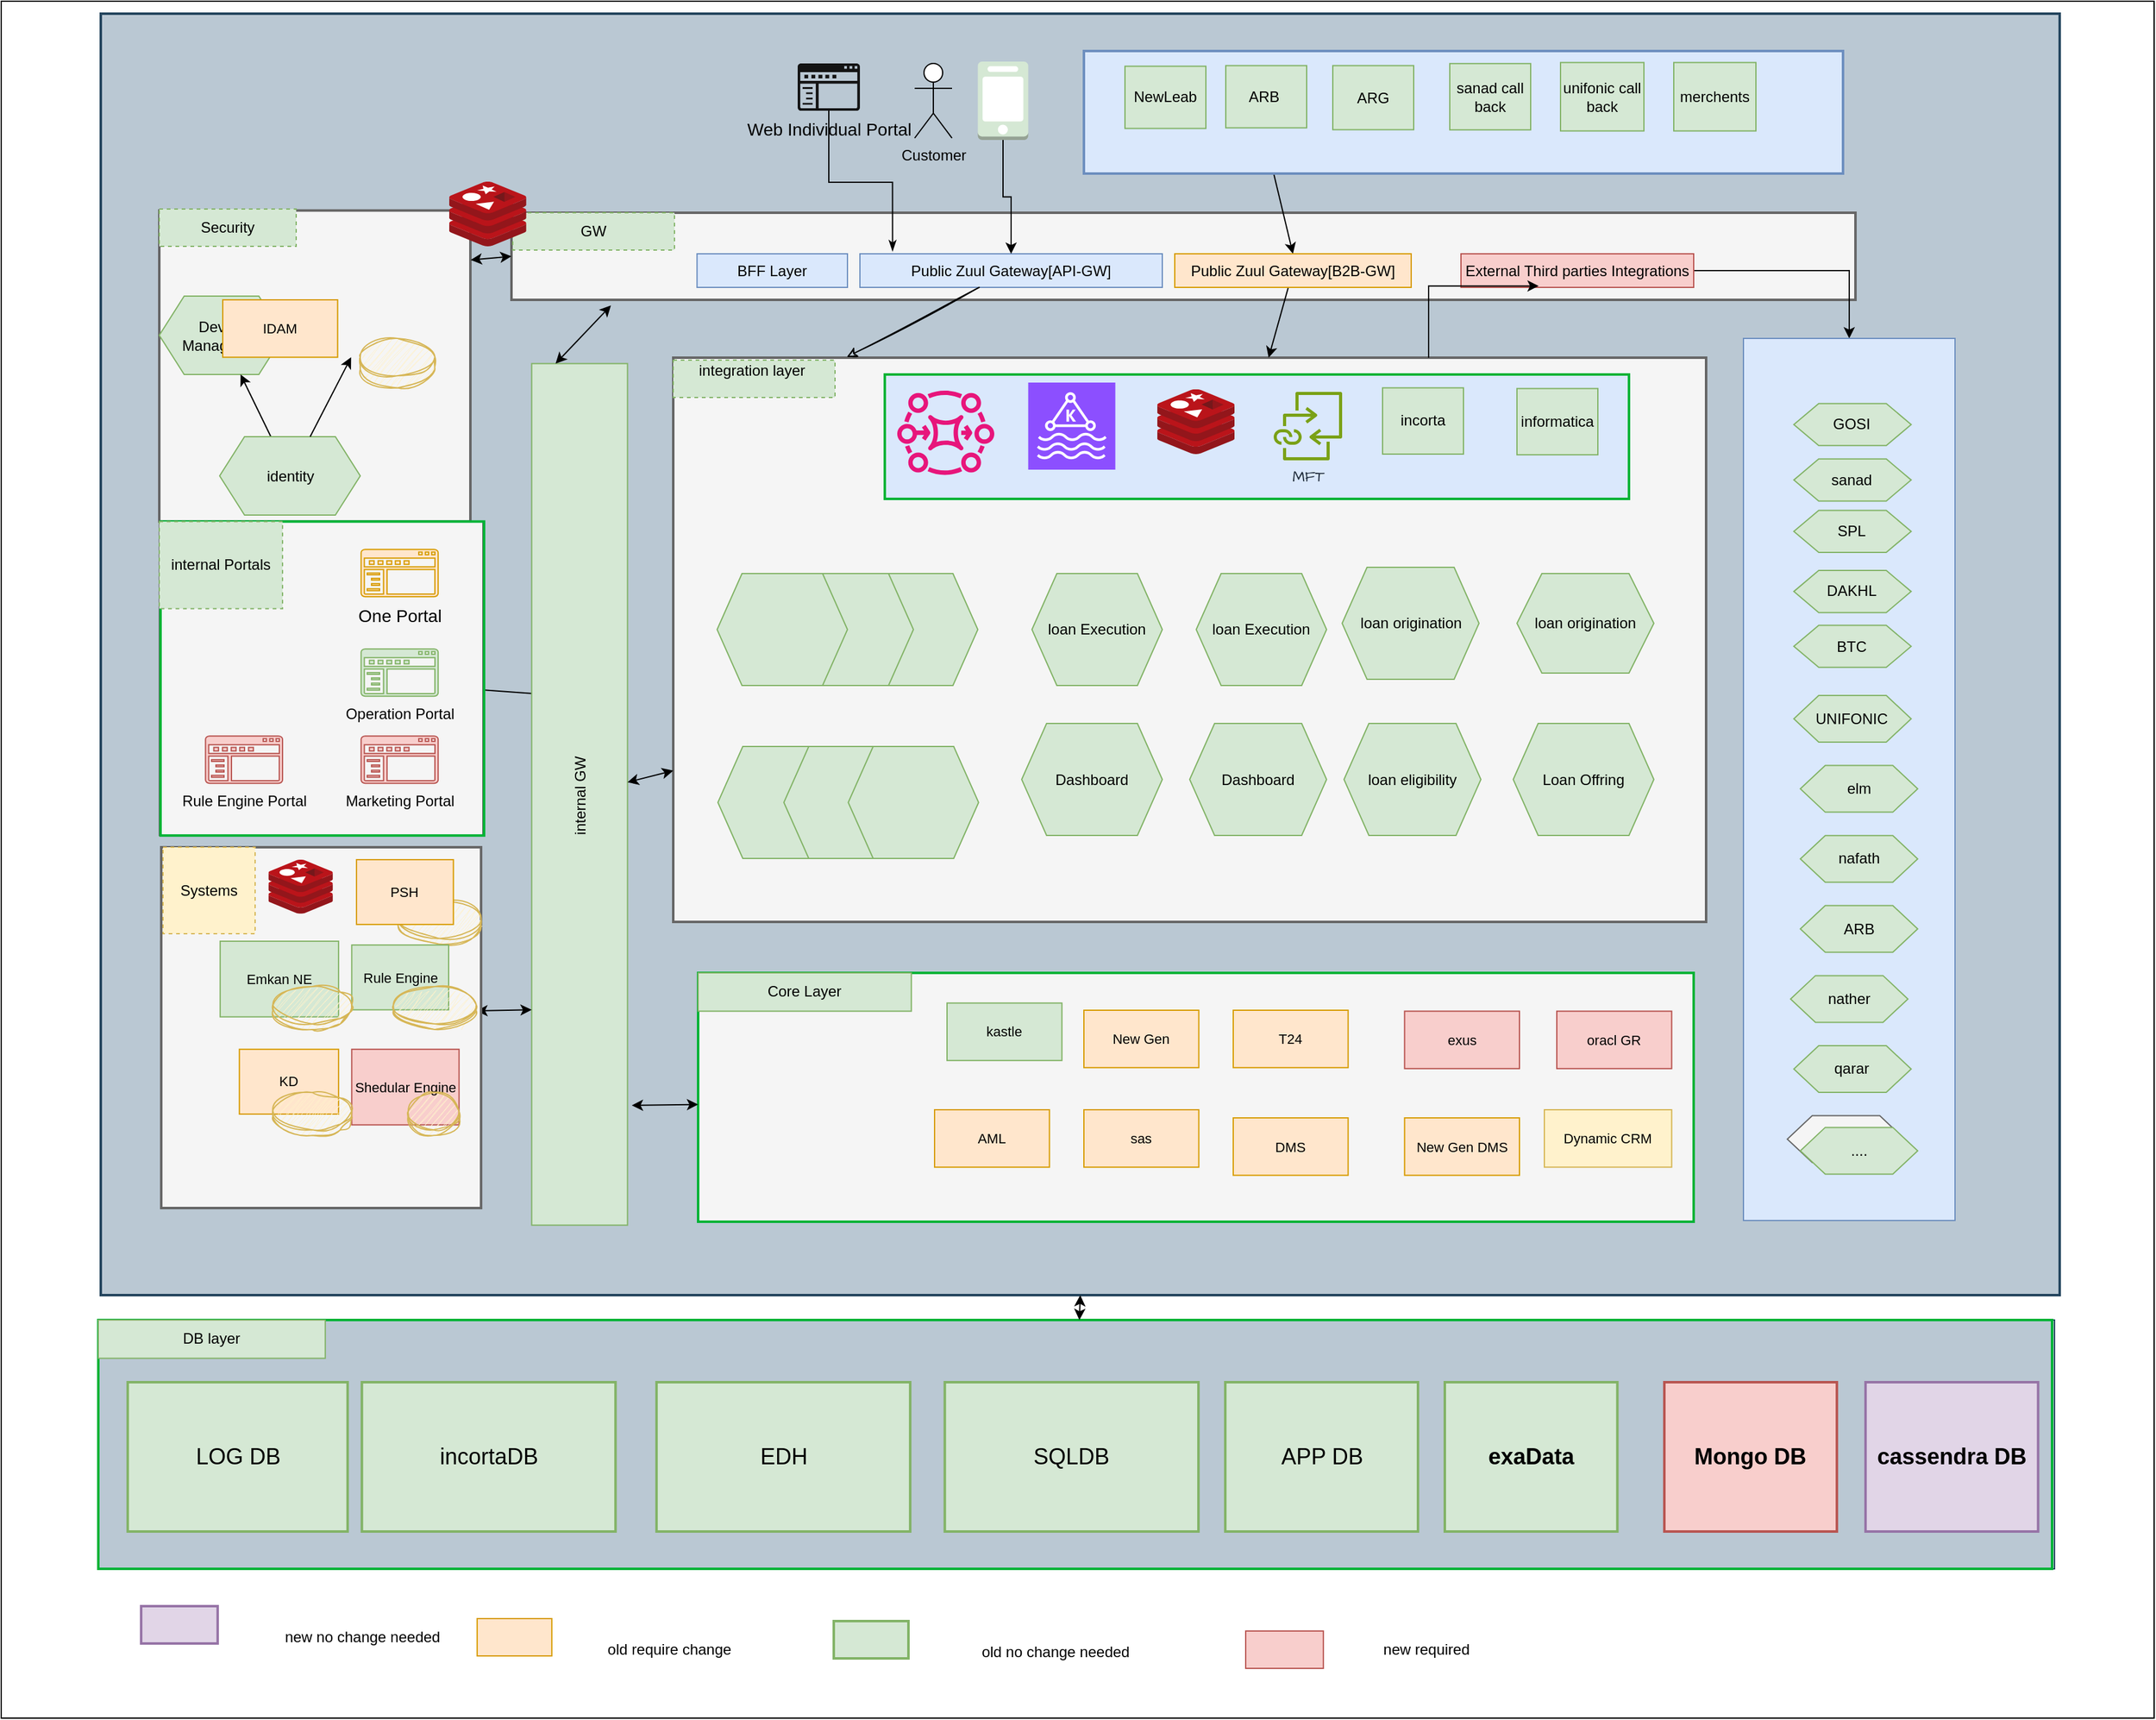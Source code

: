 <mxfile version="24.3.1" type="github" pages="9">
  <diagram name="layers" id="N5KD9k04Xfpsm38TPEUA">
    <mxGraphModel dx="1804" dy="526" grid="1" gridSize="10" guides="1" tooltips="1" connect="1" arrows="1" fold="1" page="1" pageScale="1" pageWidth="850" pageHeight="1100" math="0" shadow="0">
      <root>
        <mxCell id="0" />
        <mxCell id="1" parent="0" />
        <mxCell id="niZsyTA1rm31mC4Yu_km-9" value="" style="rounded=0;whiteSpace=wrap;html=1;" parent="1" vertex="1">
          <mxGeometry x="-240" y="20" width="1730" height="1380" as="geometry" />
        </mxCell>
        <mxCell id="RNSPBf-0_7XIbO3rTL6a-37" value="" style="group;fillColor=#bac8d3;strokeColor=#23445d;" parent="1" vertex="1" connectable="0">
          <mxGeometry x="-162" y="1080" width="1572" height="200" as="geometry" />
        </mxCell>
        <mxCell id="RNSPBf-0_7XIbO3rTL6a-38" value="" style="group" parent="RNSPBf-0_7XIbO3rTL6a-37" vertex="1" connectable="0">
          <mxGeometry width="1570" height="200" as="geometry" />
        </mxCell>
        <mxCell id="RNSPBf-0_7XIbO3rTL6a-2" value="" style="rounded=0;whiteSpace=wrap;html=1;fillColor=none;strokeColor=#00B336;strokeWidth=2;" parent="RNSPBf-0_7XIbO3rTL6a-38" vertex="1">
          <mxGeometry width="1570" height="200" as="geometry" />
        </mxCell>
        <mxCell id="RNSPBf-0_7XIbO3rTL6a-8" value="&lt;span style=&quot;color: rgb(0 , 0 , 0) ; font-size: 12px ; text-align: right&quot;&gt;DB layer&lt;/span&gt;" style="text;html=1;strokeColor=#82b366;fillColor=#d5e8d4;align=center;verticalAlign=middle;whiteSpace=wrap;rounded=0;fontSize=11;" parent="RNSPBf-0_7XIbO3rTL6a-38" vertex="1">
          <mxGeometry x="5.563e-14" width="182.363" height="30.769" as="geometry" />
        </mxCell>
        <mxCell id="RNSPBf-0_7XIbO3rTL6a-27" value="&lt;font style=&quot;font-size: 18px;&quot;&gt;APP DB&lt;/font&gt;" style="rounded=0;whiteSpace=wrap;html=1;fillColor=#d5e8d4;strokeColor=#82b366;strokeWidth=2;" parent="RNSPBf-0_7XIbO3rTL6a-37" vertex="1">
          <mxGeometry x="905.616" y="50" width="154.836" height="120" as="geometry" />
        </mxCell>
        <mxCell id="RNSPBf-0_7XIbO3rTL6a-25" value="&lt;b&gt;&lt;font style=&quot;font-size: 18px;&quot;&gt;exaData&lt;/font&gt;&lt;/b&gt;" style="rounded=0;whiteSpace=wrap;html=1;fillColor=#d5e8d4;strokeColor=#82b366;strokeWidth=2;" parent="RNSPBf-0_7XIbO3rTL6a-37" vertex="1">
          <mxGeometry x="1082.012" y="50" width="138.667" height="120" as="geometry" />
        </mxCell>
        <mxCell id="RNSPBf-0_7XIbO3rTL6a-28" value="&lt;font style=&quot;font-size: 18px;&quot;&gt;SQLDB&lt;/font&gt;" style="rounded=0;whiteSpace=wrap;html=1;fillColor=#d5e8d4;strokeColor=#82b366;strokeWidth=2;" parent="RNSPBf-0_7XIbO3rTL6a-37" vertex="1">
          <mxGeometry x="680.221" y="50" width="203.835" height="120" as="geometry" />
        </mxCell>
        <mxCell id="RNSPBf-0_7XIbO3rTL6a-29" value="&lt;font style=&quot;font-size: 18px;&quot;&gt;EDH&lt;/font&gt;" style="rounded=0;whiteSpace=wrap;html=1;fillColor=#d5e8d4;strokeColor=#82b366;strokeWidth=2;" parent="RNSPBf-0_7XIbO3rTL6a-37" vertex="1">
          <mxGeometry x="448.574" y="50" width="203.835" height="120" as="geometry" />
        </mxCell>
        <mxCell id="RNSPBf-0_7XIbO3rTL6a-32" value="&lt;font style=&quot;font-size: 18px;&quot;&gt;incortaDB&lt;/font&gt;" style="rounded=0;whiteSpace=wrap;html=1;fillColor=#d5e8d4;strokeColor=#82b366;strokeWidth=2;" parent="RNSPBf-0_7XIbO3rTL6a-37" vertex="1">
          <mxGeometry x="211.793" y="50" width="203.835" height="120" as="geometry" />
        </mxCell>
        <mxCell id="RNSPBf-0_7XIbO3rTL6a-33" value="&lt;font style=&quot;font-size: 18px;&quot;&gt;LOG DB&lt;/font&gt;" style="rounded=0;whiteSpace=wrap;html=1;fillColor=#d5e8d4;strokeColor=#82b366;strokeWidth=2;" parent="RNSPBf-0_7XIbO3rTL6a-37" vertex="1">
          <mxGeometry x="23.637" y="50" width="176.7" height="120" as="geometry" />
        </mxCell>
        <mxCell id="RNSPBf-0_7XIbO3rTL6a-34" value="&lt;b&gt;&lt;font style=&quot;font-size: 18px;&quot;&gt;Mongo DB&lt;/font&gt;&lt;/b&gt;" style="rounded=0;whiteSpace=wrap;html=1;fillColor=#f8cecc;strokeColor=#b85450;strokeWidth=2;" parent="RNSPBf-0_7XIbO3rTL6a-37" vertex="1">
          <mxGeometry x="1258.408" y="50" width="138.667" height="120" as="geometry" />
        </mxCell>
        <mxCell id="RNSPBf-0_7XIbO3rTL6a-35" value="&lt;b&gt;&lt;font style=&quot;font-size: 18px;&quot;&gt;cassendra DB&lt;/font&gt;&lt;/b&gt;" style="rounded=0;whiteSpace=wrap;html=1;fillColor=#e1d5e7;strokeColor=#9673a6;strokeWidth=2;" parent="RNSPBf-0_7XIbO3rTL6a-37" vertex="1">
          <mxGeometry x="1420.104" y="50" width="138.667" height="120" as="geometry" />
        </mxCell>
        <mxCell id="RNSPBf-0_7XIbO3rTL6a-36" value="" style="rounded=0;whiteSpace=wrap;html=1;fillColor=#bac8d3;strokeColor=#23445d;strokeWidth=2;" parent="1" vertex="1">
          <mxGeometry x="-160" y="30" width="1574.12" height="1030" as="geometry" />
        </mxCell>
        <mxCell id="yV87Mdnk25BLQczlbL9A-294" value="" style="rounded=0;whiteSpace=wrap;html=1;fillColor=none;strokeColor=#00B336;strokeWidth=2;" parent="1" vertex="1">
          <mxGeometry x="310" y="440" width="790" height="306.5" as="geometry" />
        </mxCell>
        <mxCell id="yV87Mdnk25BLQczlbL9A-290" style="rounded=0;hachureGap=4;orthogonalLoop=1;jettySize=auto;html=1;fontFamily=Architects Daughter;fontSource=https%3A%2F%2Ffonts.googleapis.com%2Fcss%3Ffamily%3DArchitects%2BDaughter;entryX=0.616;entryY=0.146;entryDx=0;entryDy=0;entryPerimeter=0;" parent="1" source="yV87Mdnk25BLQczlbL9A-285" target="yV87Mdnk25BLQczlbL9A-100" edge="1">
          <mxGeometry relative="1" as="geometry">
            <mxPoint x="390" y="843.81" as="targetPoint" />
          </mxGeometry>
        </mxCell>
        <mxCell id="yV87Mdnk25BLQczlbL9A-1" value="" style="rounded=0;whiteSpace=wrap;html=1;fillColor=#f5f5f5;strokeColor=#666666;strokeWidth=2;fontColor=#333333;" parent="1" vertex="1">
          <mxGeometry x="300" y="306.5" width="830" height="453.5" as="geometry" />
        </mxCell>
        <mxCell id="yV87Mdnk25BLQczlbL9A-64" value="" style="rounded=0;whiteSpace=wrap;html=1;fillColor=#f5f5f5;strokeColor=#666666;strokeWidth=2;container=0;fontColor=#333333;" parent="1" vertex="1">
          <mxGeometry x="170" y="190" width="1080" height="70" as="geometry" />
        </mxCell>
        <mxCell id="yV87Mdnk25BLQczlbL9A-5" value="Public Zuul Gateway[API-GW]" style="rounded=0;whiteSpace=wrap;html=1;fillColor=#dae8fc;strokeColor=#6c8ebf;" parent="1" vertex="1">
          <mxGeometry x="450" y="223" width="243" height="27" as="geometry" />
        </mxCell>
        <mxCell id="yV87Mdnk25BLQczlbL9A-6" value="Customer&lt;div&gt;&lt;br/&gt;&lt;/div&gt;" style="shape=umlActor;verticalLabelPosition=bottom;verticalAlign=top;html=1;outlineConnect=0;" parent="1" vertex="1">
          <mxGeometry x="494" y="70" width="30" height="60" as="geometry" />
        </mxCell>
        <mxCell id="yV87Mdnk25BLQczlbL9A-7" style="edgeStyle=orthogonalEdgeStyle;rounded=0;orthogonalLoop=1;jettySize=auto;html=1;exitX=0.5;exitY=1;exitDx=0;exitDy=0;exitPerimeter=0;entryX=0.5;entryY=0;entryDx=0;entryDy=0;" parent="1" source="yV87Mdnk25BLQczlbL9A-8" target="yV87Mdnk25BLQczlbL9A-5" edge="1">
          <mxGeometry relative="1" as="geometry" />
        </mxCell>
        <mxCell id="yV87Mdnk25BLQczlbL9A-8" value="" style="outlineConnect=0;dashed=0;verticalLabelPosition=bottom;verticalAlign=top;align=center;html=1;shape=mxgraph.aws3.mobile_client;fillColor=#d5e8d4;strokeColor=#82b366;" parent="1" vertex="1">
          <mxGeometry x="544.75" y="68.5" width="40.5" height="63" as="geometry" />
        </mxCell>
        <mxCell id="yV87Mdnk25BLQczlbL9A-32" style="edgeStyle=orthogonalEdgeStyle;rounded=0;orthogonalLoop=1;jettySize=auto;html=1;startArrow=classicThin;startFill=1;endArrow=none;endFill=0;exitX=0.108;exitY=-0.075;exitDx=0;exitDy=0;exitPerimeter=0;" parent="1" source="yV87Mdnk25BLQczlbL9A-5" target="yV87Mdnk25BLQczlbL9A-33" edge="1">
          <mxGeometry relative="1" as="geometry" />
        </mxCell>
        <mxCell id="yV87Mdnk25BLQczlbL9A-33" value="Web Individual Portal&lt;div&gt;&lt;br/&gt;&lt;/div&gt;" style="sketch=0;pointerEvents=1;shadow=0;dashed=0;html=1;strokeColor=none;labelPosition=center;verticalLabelPosition=bottom;verticalAlign=top;align=center;fillColor=#141414;shape=mxgraph.mscae.intune.company_portal;fontSize=14;" parent="1" vertex="1">
          <mxGeometry x="400" y="70" width="50" height="38" as="geometry" />
        </mxCell>
        <mxCell id="yV87Mdnk25BLQczlbL9A-52" style="rounded=0;orthogonalLoop=1;jettySize=auto;html=1;startArrow=classic;startFill=1;endArrow=none;endFill=0;entryX=0.25;entryY=1;entryDx=0;entryDy=0;exitX=0.5;exitY=0;exitDx=0;exitDy=0;" parent="1" source="yV87Mdnk25BLQczlbL9A-63" target="yV87Mdnk25BLQczlbL9A-98" edge="1">
          <mxGeometry relative="1" as="geometry">
            <mxPoint x="755" y="220" as="sourcePoint" />
            <mxPoint x="760" y="150" as="targetPoint" />
          </mxGeometry>
        </mxCell>
        <mxCell id="yV87Mdnk25BLQczlbL9A-261" style="rounded=0;hachureGap=4;orthogonalLoop=1;jettySize=auto;html=1;fontFamily=Architects Daughter;fontSource=https%3A%2F%2Ffonts.googleapis.com%2Fcss%3Ffamily%3DArchitects%2BDaughter;" parent="1" source="yV87Mdnk25BLQczlbL9A-63" target="yV87Mdnk25BLQczlbL9A-1" edge="1">
          <mxGeometry relative="1" as="geometry" />
        </mxCell>
        <mxCell id="yV87Mdnk25BLQczlbL9A-63" value="Public Zuul Gateway[B2B-GW]" style="rounded=0;whiteSpace=wrap;html=1;fillColor=#ffe6cc;strokeColor=#d79b00;" parent="1" vertex="1">
          <mxGeometry x="703" y="223" width="190" height="27" as="geometry" />
        </mxCell>
        <mxCell id="yV87Mdnk25BLQczlbL9A-65" value="&lt;div&gt;GW&lt;/div&gt;" style="text;html=1;strokeColor=#82b366;fillColor=#d5e8d4;align=center;verticalAlign=middle;whiteSpace=wrap;rounded=0;shadow=0;dashed=1;fontSize=12;" parent="1" vertex="1">
          <mxGeometry x="171" y="190" width="130" height="30" as="geometry" />
        </mxCell>
        <mxCell id="yV87Mdnk25BLQczlbL9A-83" value="" style="group;fillColor=#f5f5f5;fontColor=#333333;strokeColor=#666666;" parent="1" vertex="1" connectable="0">
          <mxGeometry x="320" y="801" width="800" height="200" as="geometry" />
        </mxCell>
        <mxCell id="yV87Mdnk25BLQczlbL9A-3" value="" style="rounded=0;whiteSpace=wrap;html=1;fillColor=none;strokeColor=#00B336;strokeWidth=2;" parent="yV87Mdnk25BLQczlbL9A-83" vertex="1">
          <mxGeometry width="800" height="200" as="geometry" />
        </mxCell>
        <mxCell id="yV87Mdnk25BLQczlbL9A-25" value="kastle" style="rounded=0;whiteSpace=wrap;html=1;fontSize=11;fillColor=#d5e8d4;strokeColor=#82b366;" parent="yV87Mdnk25BLQczlbL9A-83" vertex="1">
          <mxGeometry x="199.999" y="24.235" width="92.308" height="46.154" as="geometry" />
        </mxCell>
        <mxCell id="yV87Mdnk25BLQczlbL9A-26" value="DMS" style="rounded=0;whiteSpace=wrap;html=1;fontSize=11;fillColor=#ffe6cc;strokeColor=#d79b00;" parent="yV87Mdnk25BLQczlbL9A-83" vertex="1">
          <mxGeometry x="429.993" y="116.535" width="92.308" height="46.154" as="geometry" />
        </mxCell>
        <mxCell id="yV87Mdnk25BLQczlbL9A-69" value="New Gen" style="rounded=0;whiteSpace=wrap;html=1;fontSize=11;fillColor=#ffe6cc;strokeColor=#d79b00;" parent="yV87Mdnk25BLQczlbL9A-83" vertex="1">
          <mxGeometry x="309.999" y="30.005" width="92.308" height="46.154" as="geometry" />
        </mxCell>
        <mxCell id="yV87Mdnk25BLQczlbL9A-70" value="T24" style="rounded=0;whiteSpace=wrap;html=1;fontSize=11;fillColor=#ffe6cc;strokeColor=#d79b00;" parent="yV87Mdnk25BLQczlbL9A-83" vertex="1">
          <mxGeometry x="429.998" y="30.005" width="92.308" height="46.154" as="geometry" />
        </mxCell>
        <mxCell id="yV87Mdnk25BLQczlbL9A-71" value="exus" style="rounded=0;whiteSpace=wrap;html=1;fontSize=11;fillColor=#f8cecc;strokeColor=#b85450;" parent="yV87Mdnk25BLQczlbL9A-83" vertex="1">
          <mxGeometry x="567.692" y="30.765" width="92.308" height="46.154" as="geometry" />
        </mxCell>
        <mxCell id="yV87Mdnk25BLQczlbL9A-27" value="&lt;span style=&quot;color: rgb(0 , 0 , 0) ; font-size: 12px ; text-align: right&quot;&gt;Core Layer&lt;br&gt;&lt;/span&gt;" style="text;html=1;strokeColor=#82b366;fillColor=#d5e8d4;align=center;verticalAlign=middle;whiteSpace=wrap;rounded=0;fontSize=11;" parent="yV87Mdnk25BLQczlbL9A-83" vertex="1">
          <mxGeometry width="171.334" height="30.769" as="geometry" />
        </mxCell>
        <mxCell id="yV87Mdnk25BLQczlbL9A-205" value="oracl GR" style="rounded=0;whiteSpace=wrap;html=1;fontSize=11;fillColor=#f8cecc;strokeColor=#b85450;" parent="yV87Mdnk25BLQczlbL9A-83" vertex="1">
          <mxGeometry x="690.002" y="30.769" width="92.308" height="46.154" as="geometry" />
        </mxCell>
        <mxCell id="yV87Mdnk25BLQczlbL9A-206" value="Dynamic CRM" style="rounded=0;whiteSpace=wrap;html=1;fontSize=11;fillColor=#fff2cc;strokeColor=#d6b656;" parent="yV87Mdnk25BLQczlbL9A-83" vertex="1">
          <mxGeometry x="680" y="110" width="102.31" height="46.15" as="geometry" />
        </mxCell>
        <mxCell id="yV87Mdnk25BLQczlbL9A-207" value="New Gen DMS" style="rounded=0;whiteSpace=wrap;html=1;fontSize=11;fillColor=#ffe6cc;strokeColor=#d79b00;" parent="yV87Mdnk25BLQczlbL9A-83" vertex="1">
          <mxGeometry x="567.69" y="116.539" width="92.308" height="46.154" as="geometry" />
        </mxCell>
        <mxCell id="yV87Mdnk25BLQczlbL9A-322" value="sas" style="rounded=0;whiteSpace=wrap;html=1;fontSize=11;fillColor=#ffe6cc;strokeColor=#d79b00;" parent="yV87Mdnk25BLQczlbL9A-83" vertex="1">
          <mxGeometry x="309.999" y="110.005" width="92.308" height="46.154" as="geometry" />
        </mxCell>
        <mxCell id="yV87Mdnk25BLQczlbL9A-323" value="AML" style="rounded=0;whiteSpace=wrap;html=1;fontSize=11;fillColor=#ffe6cc;strokeColor=#d79b00;" parent="yV87Mdnk25BLQczlbL9A-83" vertex="1">
          <mxGeometry x="189.999" y="110.005" width="92.308" height="46.154" as="geometry" />
        </mxCell>
        <mxCell id="yV87Mdnk25BLQczlbL9A-99" style="edgeStyle=orthogonalEdgeStyle;rounded=0;hachureGap=4;orthogonalLoop=1;jettySize=auto;html=1;entryX=0.5;entryY=0;entryDx=0;entryDy=0;fontFamily=Architects Daughter;fontSource=https%3A%2F%2Ffonts.googleapis.com%2Fcss%3Ffamily%3DArchitects%2BDaughter;" parent="1" source="yV87Mdnk25BLQczlbL9A-85" target="yV87Mdnk25BLQczlbL9A-15" edge="1">
          <mxGeometry relative="1" as="geometry" />
        </mxCell>
        <mxCell id="yV87Mdnk25BLQczlbL9A-85" value="External Third parties Integrations" style="rounded=0;whiteSpace=wrap;html=1;fillColor=#f8cecc;strokeColor=#b85450;" parent="1" vertex="1">
          <mxGeometry x="933" y="223" width="187" height="27" as="geometry" />
        </mxCell>
        <mxCell id="yV87Mdnk25BLQczlbL9A-88" value="" style="endArrow=classic;startArrow=classic;html=1;rounded=0;hachureGap=4;fontFamily=Architects Daughter;fontSource=https%3A%2F%2Ffonts.googleapis.com%2Fcss%3Ffamily%3DArchitects%2BDaughter;entryX=0.139;entryY=1.045;entryDx=0;entryDy=0;entryPerimeter=0;" parent="1" source="yV87Mdnk25BLQczlbL9A-3" target="yV87Mdnk25BLQczlbL9A-100" edge="1">
          <mxGeometry width="50" height="50" relative="1" as="geometry">
            <mxPoint x="510" y="750" as="sourcePoint" />
            <mxPoint x="271" y="885" as="targetPoint" />
          </mxGeometry>
        </mxCell>
        <mxCell id="yV87Mdnk25BLQczlbL9A-100" value="internal GW&amp;nbsp;" style="rounded=0;whiteSpace=wrap;html=1;fillColor=#d5e8d4;strokeColor=#82b366;rotation=-90;" parent="1" vertex="1">
          <mxGeometry x="-121.5" y="619" width="692.5" height="77" as="geometry" />
        </mxCell>
        <mxCell id="yV87Mdnk25BLQczlbL9A-110" value="integration layer&amp;nbsp;&lt;div&gt;&lt;br/&gt;&lt;/div&gt;" style="text;html=1;strokeColor=#82b366;fillColor=#d5e8d4;align=center;verticalAlign=middle;whiteSpace=wrap;rounded=0;shadow=0;dashed=1;fontSize=12;" parent="1" vertex="1">
          <mxGeometry x="300" y="308.5" width="130" height="30" as="geometry" />
        </mxCell>
        <mxCell id="yV87Mdnk25BLQczlbL9A-117" value="" style="endArrow=classic;startArrow=classic;html=1;rounded=0;hachureGap=4;fontFamily=Architects Daughter;fontSource=https%3A%2F%2Ffonts.googleapis.com%2Fcss%3Ffamily%3DArchitects%2BDaughter;" parent="1" source="yV87Mdnk25BLQczlbL9A-100" target="yV87Mdnk25BLQczlbL9A-1" edge="1">
          <mxGeometry width="50" height="50" relative="1" as="geometry">
            <mxPoint x="510" y="460" as="sourcePoint" />
            <mxPoint x="560" y="410" as="targetPoint" />
          </mxGeometry>
        </mxCell>
        <mxCell id="yV87Mdnk25BLQczlbL9A-118" value="" style="endArrow=classic;startArrow=classic;html=1;rounded=0;hachureGap=4;fontFamily=Architects Daughter;fontSource=https%3A%2F%2Ffonts.googleapis.com%2Fcss%3Ffamily%3DArchitects%2BDaughter;entryX=0.25;entryY=0;entryDx=0;entryDy=0;exitX=1;exitY=1;exitDx=0;exitDy=-15;exitPerimeter=0;" parent="1" source="yV87Mdnk25BLQczlbL9A-218" target="yV87Mdnk25BLQczlbL9A-100" edge="1">
          <mxGeometry width="50" height="50" relative="1" as="geometry">
            <mxPoint x="272" y="522" as="sourcePoint" />
            <mxPoint x="348" y="523" as="targetPoint" />
          </mxGeometry>
        </mxCell>
        <mxCell id="yV87Mdnk25BLQczlbL9A-127" value="loan origination" style="shape=hexagon;perimeter=hexagonPerimeter2;whiteSpace=wrap;html=1;fixedSize=1;fillColor=#d5e8d4;strokeColor=#82b366;" parent="1" vertex="1">
          <mxGeometry x="978" y="480" width="110" height="80" as="geometry" />
        </mxCell>
        <mxCell id="yV87Mdnk25BLQczlbL9A-130" value="loan origination" style="shape=hexagon;perimeter=hexagonPerimeter2;whiteSpace=wrap;html=1;fixedSize=1;fillColor=#d5e8d4;strokeColor=#82b366;" parent="1" vertex="1">
          <mxGeometry x="837.5" y="475" width="110" height="90" as="geometry" />
        </mxCell>
        <mxCell id="yV87Mdnk25BLQczlbL9A-131" value="loan eligibility" style="shape=hexagon;perimeter=hexagonPerimeter2;whiteSpace=wrap;html=1;fixedSize=1;fillColor=#d5e8d4;strokeColor=#82b366;" parent="1" vertex="1">
          <mxGeometry x="839" y="600.5" width="110" height="90" as="geometry" />
        </mxCell>
        <mxCell id="yV87Mdnk25BLQczlbL9A-132" value="loan Execution" style="shape=hexagon;perimeter=hexagonPerimeter2;whiteSpace=wrap;html=1;fixedSize=1;fillColor=#d5e8d4;strokeColor=#82b366;" parent="1" vertex="1">
          <mxGeometry x="720.25" y="480" width="104.75" height="90" as="geometry" />
        </mxCell>
        <mxCell id="yV87Mdnk25BLQczlbL9A-133" value="Dashboard" style="shape=hexagon;perimeter=hexagonPerimeter2;whiteSpace=wrap;html=1;fixedSize=1;fillColor=#d5e8d4;strokeColor=#82b366;" parent="1" vertex="1">
          <mxGeometry x="715" y="600.5" width="110" height="90" as="geometry" />
        </mxCell>
        <mxCell id="yV87Mdnk25BLQczlbL9A-134" value="Loan Offring" style="shape=hexagon;perimeter=hexagonPerimeter2;whiteSpace=wrap;html=1;fixedSize=1;fillColor=#d5e8d4;strokeColor=#82b366;" parent="1" vertex="1">
          <mxGeometry x="975" y="600.5" width="113" height="90" as="geometry" />
        </mxCell>
        <mxCell id="yV87Mdnk25BLQczlbL9A-169" value="" style="endArrow=classic;startArrow=classic;html=1;rounded=0;hachureGap=4;fontFamily=Architects Daughter;fontSource=https%3A%2F%2Ffonts.googleapis.com%2Fcss%3Ffamily%3DArchitects%2BDaughter;entryX=0.074;entryY=1.065;entryDx=0;entryDy=0;entryPerimeter=0;exitX=1;exitY=0.25;exitDx=0;exitDy=0;" parent="1" source="yV87Mdnk25BLQczlbL9A-100" target="yV87Mdnk25BLQczlbL9A-64" edge="1">
          <mxGeometry width="50" height="50" relative="1" as="geometry">
            <mxPoint x="237" y="312" as="sourcePoint" />
            <mxPoint x="235" y="272" as="targetPoint" />
          </mxGeometry>
        </mxCell>
        <mxCell id="yV87Mdnk25BLQczlbL9A-227" value="" style="rounded=0;whiteSpace=wrap;html=1;fillColor=#f5f5f5;strokeColor=#666666;strokeWidth=2;container=0;fontColor=#333333;" parent="1" vertex="1">
          <mxGeometry x="-113" y="188.2" width="250" height="250" as="geometry" />
        </mxCell>
        <mxCell id="yV87Mdnk25BLQczlbL9A-228" value="" style="group" parent="1" vertex="1" connectable="0">
          <mxGeometry x="-110" y="700" width="257" height="293.5" as="geometry" />
        </mxCell>
        <mxCell id="yV87Mdnk25BLQczlbL9A-211" value="" style="rounded=0;whiteSpace=wrap;html=1;fillColor=#f5f5f5;strokeColor=#666666;strokeWidth=2;container=0;fontColor=#333333;" parent="yV87Mdnk25BLQczlbL9A-228" vertex="1">
          <mxGeometry x="-1.43" width="257" height="290" as="geometry" />
        </mxCell>
        <mxCell id="yV87Mdnk25BLQczlbL9A-215" value="" style="shape=cylinder3;whiteSpace=wrap;html=1;boundedLbl=1;backgroundOutline=1;size=15;sketch=1;hachureGap=4;jiggle=2;curveFitting=1;fontFamily=Architects Daughter;fontSource=https%3A%2F%2Ffonts.googleapis.com%2Fcss%3Ffamily%3DArchitects%2BDaughter;fillColor=#fff2cc;strokeColor=#d6b656;container=0;" parent="yV87Mdnk25BLQczlbL9A-228" vertex="1">
          <mxGeometry x="188.862" y="43.417" width="66.71" height="34.517" as="geometry" />
        </mxCell>
        <mxCell id="yV87Mdnk25BLQczlbL9A-216" value="Rule Engine" style="rounded=0;whiteSpace=wrap;html=1;fontSize=11;fillColor=#d5e8d4;strokeColor=#82b366;container=0;" parent="yV87Mdnk25BLQczlbL9A-228" vertex="1">
          <mxGeometry x="151.655" y="78.585" width="77.871" height="52.101" as="geometry" />
        </mxCell>
        <mxCell id="yV87Mdnk25BLQczlbL9A-217" value="PSH" style="rounded=0;whiteSpace=wrap;html=1;fontSize=11;fillColor=#ffe6cc;strokeColor=#d79b00;container=0;" parent="yV87Mdnk25BLQczlbL9A-228" vertex="1">
          <mxGeometry x="155.469" y="9.986" width="77.871" height="52.101" as="geometry" />
        </mxCell>
        <mxCell id="yV87Mdnk25BLQczlbL9A-218" value="" style="shape=cylinder3;whiteSpace=wrap;html=1;boundedLbl=1;backgroundOutline=1;size=15;sketch=1;hachureGap=4;jiggle=2;curveFitting=1;fontFamily=Architects Daughter;fontSource=https%3A%2F%2Ffonts.googleapis.com%2Fcss%3Ffamily%3DArchitects%2BDaughter;fillColor=#fff2cc;strokeColor=#d6b656;container=0;" parent="yV87Mdnk25BLQczlbL9A-228" vertex="1">
          <mxGeometry x="185.048" y="112.016" width="66.71" height="34.517" as="geometry" />
        </mxCell>
        <mxCell id="yV87Mdnk25BLQczlbL9A-219" value="Shedular Engine" style="rounded=0;whiteSpace=wrap;html=1;fontSize=11;fillColor=#f8cecc;strokeColor=#b85450;container=0;" parent="yV87Mdnk25BLQczlbL9A-228" vertex="1">
          <mxGeometry x="151.657" y="162.38" width="86.217" height="60.784" as="geometry" />
        </mxCell>
        <mxCell id="yV87Mdnk25BLQczlbL9A-220" value="" style="shape=cylinder3;whiteSpace=wrap;html=1;boundedLbl=1;backgroundOutline=1;size=15;sketch=1;hachureGap=4;jiggle=2;curveFitting=1;fontFamily=Architects Daughter;fontSource=https%3A%2F%2Ffonts.googleapis.com%2Fcss%3Ffamily%3DArchitects%2BDaughter;fillColor=#fff2cc;strokeColor=#d6b656;container=0;" parent="yV87Mdnk25BLQczlbL9A-228" vertex="1">
          <mxGeometry x="197.019" y="197.114" width="40.851" height="34.517" as="geometry" />
        </mxCell>
        <mxCell id="yV87Mdnk25BLQczlbL9A-221" value="KD" style="rounded=0;whiteSpace=wrap;html=1;fontSize=11;fillColor=#ffe6cc;strokeColor=#d79b00;container=0;" parent="yV87Mdnk25BLQczlbL9A-228" vertex="1">
          <mxGeometry x="61.35" y="162.38" width="79.728" height="52.101" as="geometry" />
        </mxCell>
        <mxCell id="yV87Mdnk25BLQczlbL9A-212" value="&lt;div&gt;Systems&lt;/div&gt;" style="text;html=1;strokeColor=#d6b656;fillColor=#fff2cc;align=center;verticalAlign=middle;whiteSpace=wrap;rounded=0;shadow=0;dashed=1;fontSize=12;container=0;" parent="yV87Mdnk25BLQczlbL9A-228" vertex="1">
          <mxGeometry width="74.034" height="69.467" as="geometry" />
        </mxCell>
        <mxCell id="yV87Mdnk25BLQczlbL9A-213" value="Emkan NE" style="rounded=0;whiteSpace=wrap;html=1;fontSize=11;fillColor=#d5e8d4;strokeColor=#82b366;container=0;" parent="yV87Mdnk25BLQczlbL9A-228" vertex="1">
          <mxGeometry x="45.894" y="75.546" width="95.185" height="60.784" as="geometry" />
        </mxCell>
        <mxCell id="yV87Mdnk25BLQczlbL9A-226" value="" style="shape=cylinder3;whiteSpace=wrap;html=1;boundedLbl=1;backgroundOutline=1;size=15;sketch=1;hachureGap=4;jiggle=2;curveFitting=1;fontFamily=Architects Daughter;fontSource=https%3A%2F%2Ffonts.googleapis.com%2Fcss%3Ffamily%3DArchitects%2BDaughter;fillColor=#fff2cc;strokeColor=#d6b656;container=0;" parent="yV87Mdnk25BLQczlbL9A-228" vertex="1">
          <mxGeometry x="88.198" y="197.114" width="63.457" height="34.517" as="geometry" />
        </mxCell>
        <mxCell id="yV87Mdnk25BLQczlbL9A-225" style="edgeStyle=orthogonalEdgeStyle;rounded=0;sketch=1;hachureGap=4;jiggle=2;curveFitting=1;orthogonalLoop=1;jettySize=auto;html=1;exitX=0.5;exitY=1;exitDx=0;exitDy=0;fontFamily=Architects Daughter;fontSource=https%3A%2F%2Ffonts.googleapis.com%2Fcss%3Ffamily%3DArchitects%2BDaughter;" parent="yV87Mdnk25BLQczlbL9A-228" source="yV87Mdnk25BLQczlbL9A-211" target="yV87Mdnk25BLQczlbL9A-211" edge="1">
          <mxGeometry relative="1" as="geometry" />
        </mxCell>
        <mxCell id="yV87Mdnk25BLQczlbL9A-214" value="" style="shape=cylinder3;whiteSpace=wrap;html=1;boundedLbl=1;backgroundOutline=1;size=15;sketch=1;hachureGap=4;jiggle=2;curveFitting=1;fontFamily=Architects Daughter;fontSource=https%3A%2F%2Ffonts.googleapis.com%2Fcss%3Ffamily%3DArchitects%2BDaughter;fillColor=#fff2cc;strokeColor=#d6b656;container=0;" parent="yV87Mdnk25BLQczlbL9A-228" vertex="1">
          <mxGeometry x="88.198" y="112.016" width="63.457" height="34.517" as="geometry" />
        </mxCell>
        <mxCell id="yV87Mdnk25BLQczlbL9A-239" value="" style="image;sketch=0;aspect=fixed;html=1;points=[];align=center;fontSize=12;image=img/lib/mscae/Cache_Redis_Product.svg;hachureGap=4;jiggle=2;curveFitting=1;fontFamily=Architects Daughter;fontSource=https%3A%2F%2Ffonts.googleapis.com%2Fcss%3Ffamily%3DArchitects%2BDaughter;" parent="yV87Mdnk25BLQczlbL9A-228" vertex="1">
          <mxGeometry x="84.715" y="9.982" width="51.714" height="43.443" as="geometry" />
        </mxCell>
        <mxCell id="yV87Mdnk25BLQczlbL9A-229" value="Security" style="text;html=1;strokeColor=#82b366;fillColor=#d5e8d4;align=center;verticalAlign=middle;whiteSpace=wrap;rounded=0;shadow=0;dashed=1;fontSize=12;" parent="1" vertex="1">
          <mxGeometry x="-113" y="187" width="110" height="30" as="geometry" />
        </mxCell>
        <mxCell id="yV87Mdnk25BLQczlbL9A-231" value="Device Managment" style="shape=hexagon;perimeter=hexagonPerimeter2;whiteSpace=wrap;html=1;fixedSize=1;fillColor=#d5e8d4;strokeColor=#82b366;" parent="1" vertex="1">
          <mxGeometry x="-113" y="257" width="100" height="63" as="geometry" />
        </mxCell>
        <mxCell id="yV87Mdnk25BLQczlbL9A-235" style="rounded=0;hachureGap=4;orthogonalLoop=1;jettySize=auto;html=1;fontFamily=Architects Daughter;fontSource=https%3A%2F%2Ffonts.googleapis.com%2Fcss%3Ffamily%3DArchitects%2BDaughter;" parent="1" source="yV87Mdnk25BLQczlbL9A-232" target="yV87Mdnk25BLQczlbL9A-231" edge="1">
          <mxGeometry relative="1" as="geometry" />
        </mxCell>
        <mxCell id="yV87Mdnk25BLQczlbL9A-232" value="identity" style="shape=hexagon;perimeter=hexagonPerimeter2;whiteSpace=wrap;html=1;fixedSize=1;fillColor=#d5e8d4;strokeColor=#82b366;" parent="1" vertex="1">
          <mxGeometry x="-64.5" y="370" width="113" height="63" as="geometry" />
        </mxCell>
        <mxCell id="yV87Mdnk25BLQczlbL9A-234" style="rounded=0;hachureGap=4;orthogonalLoop=1;jettySize=auto;html=1;fontFamily=Architects Daughter;fontSource=https%3A%2F%2Ffonts.googleapis.com%2Fcss%3Ffamily%3DArchitects%2BDaughter;entryX=0.5;entryY=1;entryDx=0;entryDy=0;" parent="1" source="yV87Mdnk25BLQczlbL9A-232" edge="1">
          <mxGeometry relative="1" as="geometry">
            <mxPoint x="41.153" y="306.158" as="targetPoint" />
          </mxGeometry>
        </mxCell>
        <mxCell id="yV87Mdnk25BLQczlbL9A-237" value="" style="endArrow=classic;startArrow=classic;html=1;rounded=0;hachureGap=4;fontFamily=Architects Daughter;fontSource=https%3A%2F%2Ffonts.googleapis.com%2Fcss%3Ffamily%3DArchitects%2BDaughter;entryX=0;entryY=0.5;entryDx=0;entryDy=0;exitX=1.001;exitY=0.159;exitDx=0;exitDy=0;exitPerimeter=0;" parent="1" source="yV87Mdnk25BLQczlbL9A-227" target="yV87Mdnk25BLQczlbL9A-64" edge="1">
          <mxGeometry width="50" height="50" relative="1" as="geometry">
            <mxPoint x="16" y="320" as="sourcePoint" />
            <mxPoint x="34" y="270" as="targetPoint" />
          </mxGeometry>
        </mxCell>
        <mxCell id="yV87Mdnk25BLQczlbL9A-257" value="" style="image;sketch=0;aspect=fixed;html=1;points=[];align=center;fontSize=12;image=img/lib/mscae/Cache_Redis_Product.svg;hachureGap=4;jiggle=2;curveFitting=1;fontFamily=Architects Daughter;fontSource=https%3A%2F%2Ffonts.googleapis.com%2Fcss%3Ffamily%3DArchitects%2BDaughter;" parent="1" vertex="1">
          <mxGeometry x="120.0" y="164.996" width="61.9" height="52" as="geometry" />
        </mxCell>
        <mxCell id="yV87Mdnk25BLQczlbL9A-260" style="edgeStyle=orthogonalEdgeStyle;rounded=0;hachureGap=4;orthogonalLoop=1;jettySize=auto;html=1;entryX=0.334;entryY=0.958;entryDx=0;entryDy=0;entryPerimeter=0;fontFamily=Architects Daughter;fontSource=https%3A%2F%2Ffonts.googleapis.com%2Fcss%3Ffamily%3DArchitects%2BDaughter;" parent="1" source="yV87Mdnk25BLQczlbL9A-1" target="yV87Mdnk25BLQczlbL9A-85" edge="1">
          <mxGeometry relative="1" as="geometry">
            <Array as="points">
              <mxPoint x="907" y="300" />
              <mxPoint x="907" y="300" />
            </Array>
          </mxGeometry>
        </mxCell>
        <mxCell id="yV87Mdnk25BLQczlbL9A-262" style="rounded=0;sketch=1;hachureGap=4;jiggle=2;curveFitting=1;orthogonalLoop=1;jettySize=auto;html=1;entryX=0.168;entryY=-0.001;entryDx=0;entryDy=0;entryPerimeter=0;fontFamily=Architects Daughter;fontSource=https%3A%2F%2Ffonts.googleapis.com%2Fcss%3Ffamily%3DArchitects%2BDaughter;" parent="1" source="yV87Mdnk25BLQczlbL9A-5" target="yV87Mdnk25BLQczlbL9A-1" edge="1">
          <mxGeometry relative="1" as="geometry" />
        </mxCell>
        <mxCell id="yV87Mdnk25BLQczlbL9A-265" value="" style="group;fillColor=#dae8fc;strokeColor=#6c8ebf;" parent="1" vertex="1" connectable="0">
          <mxGeometry x="1160" y="291" width="170" height="709" as="geometry" />
        </mxCell>
        <mxCell id="yV87Mdnk25BLQczlbL9A-15" value="" style="rounded=0;whiteSpace=wrap;html=1;fillColor=#dae8fc;strokeColor=#6c8ebf;" parent="yV87Mdnk25BLQczlbL9A-265" vertex="1">
          <mxGeometry width="170" height="709" as="geometry" />
        </mxCell>
        <mxCell id="yV87Mdnk25BLQczlbL9A-264" value="" style="group" parent="yV87Mdnk25BLQczlbL9A-265" vertex="1" connectable="0">
          <mxGeometry x="35.238" y="35.45" width="110" height="636.282" as="geometry" />
        </mxCell>
        <mxCell id="yV87Mdnk25BLQczlbL9A-43" value="GOSI" style="shape=hexagon;perimeter=hexagonPerimeter2;whiteSpace=wrap;html=1;fixedSize=1;fillColor=#d5e8d4;strokeColor=#82b366;" parent="yV87Mdnk25BLQczlbL9A-264" vertex="1">
          <mxGeometry x="5.238" y="16.892" width="94.286" height="33.785" as="geometry" />
        </mxCell>
        <mxCell id="yV87Mdnk25BLQczlbL9A-49" value="BTC" style="shape=hexagon;perimeter=hexagonPerimeter2;whiteSpace=wrap;html=1;fixedSize=1;fillColor=#d5e8d4;strokeColor=#82b366;" parent="yV87Mdnk25BLQczlbL9A-264" vertex="1">
          <mxGeometry x="5.238" y="195.202" width="94.286" height="33.785" as="geometry" />
        </mxCell>
        <mxCell id="yV87Mdnk25BLQczlbL9A-50" value="sanad" style="shape=hexagon;perimeter=hexagonPerimeter2;whiteSpace=wrap;html=1;fixedSize=1;fillColor=#d5e8d4;strokeColor=#82b366;" parent="yV87Mdnk25BLQczlbL9A-264" vertex="1">
          <mxGeometry x="5.238" y="61.47" width="94.286" height="33.785" as="geometry" />
        </mxCell>
        <mxCell id="yV87Mdnk25BLQczlbL9A-51" value="DAKHL" style="shape=hexagon;perimeter=hexagonPerimeter2;whiteSpace=wrap;html=1;fixedSize=1;fillColor=#d5e8d4;strokeColor=#82b366;" parent="yV87Mdnk25BLQczlbL9A-264" vertex="1">
          <mxGeometry x="5.238" y="151.094" width="94.286" height="33.785" as="geometry" />
        </mxCell>
        <mxCell id="yV87Mdnk25BLQczlbL9A-55" value="UNIFONIC" style="shape=hexagon;perimeter=hexagonPerimeter2;whiteSpace=wrap;html=1;fixedSize=1;fillColor=#d5e8d4;strokeColor=#82b366;" parent="yV87Mdnk25BLQczlbL9A-264" vertex="1">
          <mxGeometry x="5.238" y="251.51" width="94.286" height="37.539" as="geometry" />
        </mxCell>
        <mxCell id="yV87Mdnk25BLQczlbL9A-60" value="SPL" style="shape=hexagon;perimeter=hexagonPerimeter2;whiteSpace=wrap;html=1;fixedSize=1;fillColor=#d5e8d4;strokeColor=#82b366;" parent="yV87Mdnk25BLQczlbL9A-264" vertex="1">
          <mxGeometry x="5.238" y="102.762" width="94.286" height="33.785" as="geometry" />
        </mxCell>
        <mxCell id="yV87Mdnk25BLQczlbL9A-191" value="ARB" style="shape=hexagon;perimeter=hexagonPerimeter2;whiteSpace=wrap;html=1;fixedSize=1;fillColor=#d5e8d4;strokeColor=#82b366;" parent="yV87Mdnk25BLQczlbL9A-264" vertex="1">
          <mxGeometry x="10.476" y="420.434" width="94.286" height="37.539" as="geometry" />
        </mxCell>
        <mxCell id="yV87Mdnk25BLQczlbL9A-190" value="nafath" style="shape=hexagon;perimeter=hexagonPerimeter2;whiteSpace=wrap;html=1;fixedSize=1;fillColor=#d5e8d4;strokeColor=#82b366;" parent="yV87Mdnk25BLQczlbL9A-264" vertex="1">
          <mxGeometry x="10.476" y="364.126" width="94.286" height="37.539" as="geometry" />
        </mxCell>
        <mxCell id="yV87Mdnk25BLQczlbL9A-189" value="elm" style="shape=hexagon;perimeter=hexagonPerimeter2;whiteSpace=wrap;html=1;fixedSize=1;fillColor=#d5e8d4;strokeColor=#82b366;" parent="yV87Mdnk25BLQczlbL9A-264" vertex="1">
          <mxGeometry x="10.476" y="307.818" width="94.286" height="37.539" as="geometry" />
        </mxCell>
        <mxCell id="yV87Mdnk25BLQczlbL9A-188" value="nather" style="shape=hexagon;perimeter=hexagonPerimeter2;whiteSpace=wrap;html=1;fixedSize=1;fillColor=#d5e8d4;strokeColor=#82b366;" parent="yV87Mdnk25BLQczlbL9A-264" vertex="1">
          <mxGeometry x="2.619" y="476.742" width="94.286" height="37.539" as="geometry" />
        </mxCell>
        <mxCell id="yV87Mdnk25BLQczlbL9A-192" value="qarar" style="shape=hexagon;perimeter=hexagonPerimeter2;whiteSpace=wrap;html=1;fixedSize=1;fillColor=#d5e8d4;strokeColor=#82b366;" parent="yV87Mdnk25BLQczlbL9A-264" vertex="1">
          <mxGeometry x="5.238" y="533.05" width="94.286" height="37.539" as="geometry" />
        </mxCell>
        <mxCell id="yV87Mdnk25BLQczlbL9A-193" value="nather" style="shape=hexagon;perimeter=hexagonPerimeter2;whiteSpace=wrap;html=1;fixedSize=1;fillColor=#f5f5f5;strokeColor=#666666;fontColor=#333333;" parent="yV87Mdnk25BLQczlbL9A-264" vertex="1">
          <mxGeometry y="589.359" width="94.286" height="37.539" as="geometry" />
        </mxCell>
        <mxCell id="yV87Mdnk25BLQczlbL9A-194" value="...." style="shape=hexagon;perimeter=hexagonPerimeter2;whiteSpace=wrap;html=1;fixedSize=1;fillColor=#d5e8d4;strokeColor=#82b366;" parent="yV87Mdnk25BLQczlbL9A-264" vertex="1">
          <mxGeometry x="10.476" y="598.743" width="94.286" height="37.539" as="geometry" />
        </mxCell>
        <mxCell id="yV87Mdnk25BLQczlbL9A-293" value="" style="group;fillColor=#f5f5f5;fontColor=#333333;strokeColor=#666666;" parent="1" vertex="1" connectable="0">
          <mxGeometry x="-113" y="438.2" width="260" height="252.38" as="geometry" />
        </mxCell>
        <mxCell id="niZsyTA1rm31mC4Yu_km-3" value="" style="group" parent="yV87Mdnk25BLQczlbL9A-293" vertex="1" connectable="0">
          <mxGeometry width="261" height="252.38" as="geometry" />
        </mxCell>
        <mxCell id="yV87Mdnk25BLQczlbL9A-285" value="" style="rounded=0;whiteSpace=wrap;html=1;fillColor=none;strokeColor=#00B336;strokeWidth=2;container=0;" parent="niZsyTA1rm31mC4Yu_km-3" vertex="1">
          <mxGeometry x="1" width="260" height="252.38" as="geometry" />
        </mxCell>
        <mxCell id="yV87Mdnk25BLQczlbL9A-31" value="One Portal&lt;div&gt;&lt;br/&gt;&lt;/div&gt;" style="sketch=0;pointerEvents=1;shadow=0;dashed=0;html=1;strokeColor=#d79b00;labelPosition=center;verticalLabelPosition=bottom;verticalAlign=top;align=center;fillColor=#ffe6cc;shape=mxgraph.mscae.intune.company_portal;fontSize=14;" parent="niZsyTA1rm31mC4Yu_km-3" vertex="1">
          <mxGeometry x="162.19" y="22.38" width="61.905" height="38" as="geometry" />
        </mxCell>
        <mxCell id="yV87Mdnk25BLQczlbL9A-93" value="Operation Portal" style="sketch=0;pointerEvents=1;shadow=0;dashed=0;html=1;strokeColor=#82b366;labelPosition=center;verticalLabelPosition=bottom;verticalAlign=top;align=center;fillColor=#d5e8d4;shape=mxgraph.mscae.intune.company_portal" parent="niZsyTA1rm31mC4Yu_km-3" vertex="1">
          <mxGeometry x="162.19" y="102.38" width="61.905" height="38" as="geometry" />
        </mxCell>
        <mxCell id="yV87Mdnk25BLQczlbL9A-266" value="Marketing Portal" style="sketch=0;pointerEvents=1;shadow=0;dashed=0;html=1;strokeColor=#b85450;labelPosition=center;verticalLabelPosition=bottom;verticalAlign=top;align=center;fillColor=#f8cecc;shape=mxgraph.mscae.intune.company_portal" parent="niZsyTA1rm31mC4Yu_km-3" vertex="1">
          <mxGeometry x="162.19" y="172.38" width="61.905" height="38" as="geometry" />
        </mxCell>
        <mxCell id="yV87Mdnk25BLQczlbL9A-268" value="Rule Engine Portal" style="sketch=0;pointerEvents=1;shadow=0;dashed=0;html=1;strokeColor=#b85450;labelPosition=center;verticalLabelPosition=bottom;verticalAlign=top;align=center;fillColor=#f8cecc;shape=mxgraph.mscae.intune.company_portal" parent="niZsyTA1rm31mC4Yu_km-3" vertex="1">
          <mxGeometry x="37.143" y="172.38" width="61.905" height="38" as="geometry" />
        </mxCell>
        <mxCell id="yV87Mdnk25BLQczlbL9A-286" value="internal Portals" style="text;html=1;strokeColor=#82b366;fillColor=#d5e8d4;align=center;verticalAlign=middle;whiteSpace=wrap;rounded=0;shadow=0;dashed=1;fontSize=12;" parent="niZsyTA1rm31mC4Yu_km-3" vertex="1">
          <mxGeometry width="99.05" height="70" as="geometry" />
        </mxCell>
        <mxCell id="yV87Mdnk25BLQczlbL9A-297" value="IDAM" style="rounded=0;whiteSpace=wrap;html=1;fontSize=11;fillColor=#ffe6cc;strokeColor=#d79b00;" parent="1" vertex="1">
          <mxGeometry x="-62.001" y="260.005" width="92.308" height="46.154" as="geometry" />
        </mxCell>
        <mxCell id="yV87Mdnk25BLQczlbL9A-233" value="" style="shape=cylinder3;whiteSpace=wrap;html=1;boundedLbl=1;backgroundOutline=1;size=15;sketch=1;hachureGap=4;jiggle=2;curveFitting=1;fontFamily=Architects Daughter;fontSource=https%3A%2F%2Ffonts.googleapis.com%2Fcss%3Ffamily%3DArchitects%2BDaughter;fillColor=#fff2cc;strokeColor=#d6b656;container=0;" parent="1" vertex="1">
          <mxGeometry x="48.5" y="291" width="60" height="39.75" as="geometry" />
        </mxCell>
        <mxCell id="RNSPBf-0_7XIbO3rTL6a-15" value="loan Execution" style="shape=hexagon;perimeter=hexagonPerimeter2;whiteSpace=wrap;html=1;fixedSize=1;fillColor=#d5e8d4;strokeColor=#82b366;" parent="1" vertex="1">
          <mxGeometry x="588.25" y="480" width="104.75" height="90" as="geometry" />
        </mxCell>
        <mxCell id="RNSPBf-0_7XIbO3rTL6a-16" value="" style="shape=hexagon;perimeter=hexagonPerimeter2;whiteSpace=wrap;html=1;fixedSize=1;fillColor=#d5e8d4;strokeColor=#82b366;" parent="1" vertex="1">
          <mxGeometry x="440" y="480" width="104.75" height="90" as="geometry" />
        </mxCell>
        <mxCell id="RNSPBf-0_7XIbO3rTL6a-17" value="Dashboard" style="shape=hexagon;perimeter=hexagonPerimeter2;whiteSpace=wrap;html=1;fixedSize=1;fillColor=#d5e8d4;strokeColor=#82b366;" parent="1" vertex="1">
          <mxGeometry x="580" y="600.5" width="113" height="90" as="geometry" />
        </mxCell>
        <mxCell id="RNSPBf-0_7XIbO3rTL6a-18" value="" style="shape=hexagon;perimeter=hexagonPerimeter2;whiteSpace=wrap;html=1;fixedSize=1;fillColor=#d5e8d4;strokeColor=#82b366;" parent="1" vertex="1">
          <mxGeometry x="388.25" y="480" width="104.75" height="90" as="geometry" />
        </mxCell>
        <mxCell id="RNSPBf-0_7XIbO3rTL6a-19" value="" style="shape=hexagon;perimeter=hexagonPerimeter2;whiteSpace=wrap;html=1;fixedSize=1;fillColor=#d5e8d4;strokeColor=#82b366;" parent="1" vertex="1">
          <mxGeometry x="335.25" y="480" width="104.75" height="90" as="geometry" />
        </mxCell>
        <mxCell id="RNSPBf-0_7XIbO3rTL6a-20" value="" style="shape=hexagon;perimeter=hexagonPerimeter2;whiteSpace=wrap;html=1;fixedSize=1;fillColor=#d5e8d4;strokeColor=#82b366;" parent="1" vertex="1">
          <mxGeometry x="335.88" y="619" width="104.75" height="90" as="geometry" />
        </mxCell>
        <mxCell id="RNSPBf-0_7XIbO3rTL6a-21" value="" style="shape=hexagon;perimeter=hexagonPerimeter2;whiteSpace=wrap;html=1;fixedSize=1;fillColor=#d5e8d4;strokeColor=#82b366;" parent="1" vertex="1">
          <mxGeometry x="388.88" y="619" width="104.75" height="90" as="geometry" />
        </mxCell>
        <mxCell id="RNSPBf-0_7XIbO3rTL6a-22" value="" style="shape=hexagon;perimeter=hexagonPerimeter2;whiteSpace=wrap;html=1;fixedSize=1;fillColor=#d5e8d4;strokeColor=#82b366;" parent="1" vertex="1">
          <mxGeometry x="440.63" y="619" width="104.75" height="90" as="geometry" />
        </mxCell>
        <mxCell id="RNSPBf-0_7XIbO3rTL6a-23" value="" style="group;fillColor=#dae8fc;strokeColor=#6c8ebf;" parent="1" vertex="1" connectable="0">
          <mxGeometry x="470" y="320" width="598" height="100" as="geometry" />
        </mxCell>
        <mxCell id="yV87Mdnk25BLQczlbL9A-155" value="" style="rounded=0;whiteSpace=wrap;html=1;fillColor=none;strokeColor=#00B336;strokeWidth=2;" parent="RNSPBf-0_7XIbO3rTL6a-23" vertex="1">
          <mxGeometry width="598" height="100" as="geometry" />
        </mxCell>
        <mxCell id="yV87Mdnk25BLQczlbL9A-164" value="incorta" style="rounded=0;whiteSpace=wrap;html=1;fillColor=#d5e8d4;strokeColor=#82b366;" parent="RNSPBf-0_7XIbO3rTL6a-23" vertex="1">
          <mxGeometry x="400" y="10.75" width="65" height="53.25" as="geometry" />
        </mxCell>
        <mxCell id="yV87Mdnk25BLQczlbL9A-165" value="informatica" style="rounded=0;whiteSpace=wrap;html=1;fillColor=#d5e8d4;strokeColor=#82b366;" parent="RNSPBf-0_7XIbO3rTL6a-23" vertex="1">
          <mxGeometry x="508" y="11.3" width="65" height="53.25" as="geometry" />
        </mxCell>
        <mxCell id="yV87Mdnk25BLQczlbL9A-166" value="MFT" style="sketch=0;outlineConnect=0;fontColor=#232F3E;gradientColor=none;fillColor=#7AA116;strokeColor=none;dashed=0;verticalLabelPosition=bottom;verticalAlign=top;align=center;html=1;fontSize=12;fontStyle=0;aspect=fixed;pointerEvents=1;shape=mxgraph.aws4.file_cache_hybrid_nfs_linked_datasets;hachureGap=4;jiggle=2;curveFitting=1;fontFamily=Architects Daughter;fontSource=https%3A%2F%2Ffonts.googleapis.com%2Fcss%3Ffamily%3DArchitects%2BDaughter;" parent="RNSPBf-0_7XIbO3rTL6a-23" vertex="1">
          <mxGeometry x="312.5" y="14" width="55" height="55" as="geometry" />
        </mxCell>
        <mxCell id="yV87Mdnk25BLQczlbL9A-160" value="" style="sketch=0;points=[[0,0,0],[0.25,0,0],[0.5,0,0],[0.75,0,0],[1,0,0],[0,1,0],[0.25,1,0],[0.5,1,0],[0.75,1,0],[1,1,0],[0,0.25,0],[0,0.5,0],[0,0.75,0],[1,0.25,0],[1,0.5,0],[1,0.75,0]];outlineConnect=0;fontColor=#232F3E;fillColor=#8C4FFF;strokeColor=#ffffff;dashed=0;verticalLabelPosition=bottom;verticalAlign=top;align=center;html=1;fontSize=12;fontStyle=0;aspect=fixed;shape=mxgraph.aws4.resourceIcon;resIcon=mxgraph.aws4.managed_streaming_for_kafka;hachureGap=4;jiggle=2;curveFitting=1;fontFamily=Architects Daughter;fontSource=https%3A%2F%2Ffonts.googleapis.com%2Fcss%3Ffamily%3DArchitects%2BDaughter;" parent="RNSPBf-0_7XIbO3rTL6a-23" vertex="1">
          <mxGeometry x="115.25" y="6.5" width="70" height="70" as="geometry" />
        </mxCell>
        <mxCell id="yV87Mdnk25BLQczlbL9A-162" value="" style="sketch=0;outlineConnect=0;fontColor=#232F3E;gradientColor=none;fillColor=#E7157B;strokeColor=none;dashed=0;verticalLabelPosition=bottom;verticalAlign=top;align=center;html=1;fontSize=12;fontStyle=0;aspect=fixed;pointerEvents=1;shape=mxgraph.aws4.mq_broker;hachureGap=4;jiggle=2;curveFitting=1;fontFamily=Architects Daughter;fontSource=https%3A%2F%2Ffonts.googleapis.com%2Fcss%3Ffamily%3DArchitects%2BDaughter;" parent="RNSPBf-0_7XIbO3rTL6a-23" vertex="1">
          <mxGeometry x="10" y="11.85" width="78" height="69" as="geometry" />
        </mxCell>
        <mxCell id="yV87Mdnk25BLQczlbL9A-204" value="" style="image;sketch=0;aspect=fixed;html=1;points=[];align=center;fontSize=12;image=img/lib/mscae/Cache_Redis_Product.svg;hachureGap=4;jiggle=2;curveFitting=1;fontFamily=Architects Daughter;fontSource=https%3A%2F%2Ffonts.googleapis.com%2Fcss%3Ffamily%3DArchitects%2BDaughter;" parent="RNSPBf-0_7XIbO3rTL6a-23" vertex="1">
          <mxGeometry x="218.959" y="11.846" width="62.077" height="52.149" as="geometry" />
        </mxCell>
        <mxCell id="RNSPBf-0_7XIbO3rTL6a-39" value="" style="endArrow=classic;startArrow=classic;html=1;rounded=0;entryX=0.5;entryY=1;entryDx=0;entryDy=0;" parent="1" source="RNSPBf-0_7XIbO3rTL6a-2" target="RNSPBf-0_7XIbO3rTL6a-36" edge="1">
          <mxGeometry width="50" height="50" relative="1" as="geometry">
            <mxPoint x="390" y="760" as="sourcePoint" />
            <mxPoint x="440" y="710" as="targetPoint" />
          </mxGeometry>
        </mxCell>
        <mxCell id="niZsyTA1rm31mC4Yu_km-6" value="" style="group" parent="1" vertex="1" connectable="0">
          <mxGeometry x="630" y="60" width="610" height="98.5" as="geometry" />
        </mxCell>
        <mxCell id="yV87Mdnk25BLQczlbL9A-98" value="" style="rounded=0;whiteSpace=wrap;html=1;fillColor=#dae8fc;strokeColor=#6c8ebf;strokeWidth=2;container=0;" parent="niZsyTA1rm31mC4Yu_km-6" vertex="1">
          <mxGeometry width="610" height="98.5" as="geometry" />
        </mxCell>
        <mxCell id="yV87Mdnk25BLQczlbL9A-53" value="ARB&amp;nbsp;" style="rounded=0;whiteSpace=wrap;html=1;fillColor=#d5e8d4;strokeColor=#82b366;" parent="niZsyTA1rm31mC4Yu_km-6" vertex="1">
          <mxGeometry x="114" y="11.75" width="65" height="50" as="geometry" />
        </mxCell>
        <mxCell id="yV87Mdnk25BLQczlbL9A-95" value="ARG" style="rounded=0;whiteSpace=wrap;html=1;fillColor=#d5e8d4;strokeColor=#82b366;" parent="niZsyTA1rm31mC4Yu_km-6" vertex="1">
          <mxGeometry x="200" y="11.75" width="65" height="51.5" as="geometry" />
        </mxCell>
        <mxCell id="yV87Mdnk25BLQczlbL9A-96" value="sanad call back" style="rounded=0;whiteSpace=wrap;html=1;fillColor=#d5e8d4;strokeColor=#82b366;" parent="niZsyTA1rm31mC4Yu_km-6" vertex="1">
          <mxGeometry x="294" y="10.12" width="65" height="53.25" as="geometry" />
        </mxCell>
        <mxCell id="yV87Mdnk25BLQczlbL9A-103" value="NewLeab" style="rounded=0;whiteSpace=wrap;html=1;fillColor=#d5e8d4;strokeColor=#82b366;" parent="niZsyTA1rm31mC4Yu_km-6" vertex="1">
          <mxGeometry x="33" y="12.25" width="65" height="50" as="geometry" />
        </mxCell>
        <mxCell id="yV87Mdnk25BLQczlbL9A-107" value="merchents" style="rounded=0;whiteSpace=wrap;html=1;fillColor=#d5e8d4;strokeColor=#82b366;" parent="niZsyTA1rm31mC4Yu_km-6" vertex="1">
          <mxGeometry x="474" y="9.25" width="66" height="55" as="geometry" />
        </mxCell>
        <mxCell id="yV87Mdnk25BLQczlbL9A-108" value="unifonic call back" style="rounded=0;whiteSpace=wrap;html=1;fillColor=#d5e8d4;strokeColor=#82b366;" parent="niZsyTA1rm31mC4Yu_km-6" vertex="1">
          <mxGeometry x="383" y="9.25" width="67" height="55" as="geometry" />
        </mxCell>
        <mxCell id="RNSPBf-0_7XIbO3rTL6a-40" value="" style="rounded=0;whiteSpace=wrap;html=1;fillColor=#e1d5e7;strokeColor=#9673a6;strokeWidth=2;" parent="1" vertex="1">
          <mxGeometry x="-127.59" y="1310" width="61.5" height="30" as="geometry" />
        </mxCell>
        <mxCell id="RNSPBf-0_7XIbO3rTL6a-60" value="new no change needed&amp;nbsp;" style="text;html=1;align=center;verticalAlign=middle;whiteSpace=wrap;rounded=0;" parent="1" vertex="1">
          <mxGeometry x="-27.59" y="1320" width="160" height="30" as="geometry" />
        </mxCell>
        <mxCell id="RNSPBf-0_7XIbO3rTL6a-41" value="" style="rounded=0;whiteSpace=wrap;html=1;fillColor=#d5e8d4;strokeColor=#82b366;strokeWidth=2;" parent="1" vertex="1">
          <mxGeometry x="429" y="1322" width="60" height="30" as="geometry" />
        </mxCell>
        <mxCell id="RNSPBf-0_7XIbO3rTL6a-59" value="old no change needed&amp;nbsp;" style="text;html=1;align=center;verticalAlign=middle;whiteSpace=wrap;rounded=0;" parent="1" vertex="1">
          <mxGeometry x="529" y="1332" width="160" height="30" as="geometry" />
        </mxCell>
        <mxCell id="niZsyTA1rm31mC4Yu_km-10" value="" style="group" parent="1" vertex="1" connectable="0">
          <mxGeometry x="142.41" y="1320" width="210" height="40" as="geometry" />
        </mxCell>
        <mxCell id="RNSPBf-0_7XIbO3rTL6a-55" value="" style="rounded=0;whiteSpace=wrap;html=1;fontSize=11;fillColor=#ffe6cc;strokeColor=#d79b00;" parent="niZsyTA1rm31mC4Yu_km-10" vertex="1">
          <mxGeometry width="60" height="30" as="geometry" />
        </mxCell>
        <mxCell id="RNSPBf-0_7XIbO3rTL6a-58" value="old require change" style="text;html=1;align=center;verticalAlign=middle;whiteSpace=wrap;rounded=0;" parent="niZsyTA1rm31mC4Yu_km-10" vertex="1">
          <mxGeometry x="100" y="10" width="110" height="30" as="geometry" />
        </mxCell>
        <mxCell id="niZsyTA1rm31mC4Yu_km-16" value="" style="group" parent="1" vertex="1" connectable="0">
          <mxGeometry x="760" y="1330" width="202.41" height="30" as="geometry" />
        </mxCell>
        <mxCell id="RNSPBf-0_7XIbO3rTL6a-56" value="" style="rounded=0;whiteSpace=wrap;html=1;fontSize=11;fillColor=#f8cecc;strokeColor=#b85450;container=0;" parent="niZsyTA1rm31mC4Yu_km-16" vertex="1">
          <mxGeometry width="62.41" height="30" as="geometry" />
        </mxCell>
        <mxCell id="RNSPBf-0_7XIbO3rTL6a-57" value="new required&amp;nbsp;" style="text;html=1;align=center;verticalAlign=middle;whiteSpace=wrap;rounded=0;" parent="niZsyTA1rm31mC4Yu_km-16" vertex="1">
          <mxGeometry x="92.41" width="110" height="30" as="geometry" />
        </mxCell>
        <mxCell id="DNRtJas8NbWYpogE_f5D-1" value="BFF Layer" style="rounded=0;whiteSpace=wrap;html=1;fillColor=#dae8fc;strokeColor=#6c8ebf;" parent="1" vertex="1">
          <mxGeometry x="319.12" y="223" width="120.88" height="27" as="geometry" />
        </mxCell>
      </root>
    </mxGraphModel>
  </diagram>
  <diagram id="J5Efk7v7UQlkhzYmlcWP" name="WorkFlow">
    <mxGraphModel dx="1908" dy="1052" grid="1" gridSize="10" guides="1" tooltips="1" connect="1" arrows="1" fold="1" page="1" pageScale="1" pageWidth="4203" pageHeight="1519" math="0" shadow="0">
      <root>
        <mxCell id="0" />
        <mxCell id="1" parent="0" />
        <mxCell id="6ojYN1b-NSr_2UjZMT12-1" value="" style="rounded=0;whiteSpace=wrap;html=1;" parent="1" vertex="1">
          <mxGeometry x="10" y="380" width="1660" height="980" as="geometry" />
        </mxCell>
        <mxCell id="6ojYN1b-NSr_2UjZMT12-2" value="" style="group;fillColor=#d5e8d4;strokeColor=#82b366;" parent="1" vertex="1" connectable="0">
          <mxGeometry x="340" y="710" width="180" height="90" as="geometry" />
        </mxCell>
        <mxCell id="6ojYN1b-NSr_2UjZMT12-3" value="" style="group" parent="6ojYN1b-NSr_2UjZMT12-2" vertex="1" connectable="0">
          <mxGeometry width="180" height="90" as="geometry" />
        </mxCell>
        <mxCell id="6ojYN1b-NSr_2UjZMT12-4" style="edgeStyle=orthogonalEdgeStyle;rounded=0;orthogonalLoop=1;jettySize=auto;html=1;" parent="6ojYN1b-NSr_2UjZMT12-3" source="6ojYN1b-NSr_2UjZMT12-5" edge="1">
          <mxGeometry relative="1" as="geometry">
            <mxPoint x="-101" y="45" as="targetPoint" />
          </mxGeometry>
        </mxCell>
        <mxCell id="6ojYN1b-NSr_2UjZMT12-5" value="&lt;font style=&quot;font-size: 18px;&quot;&gt;Offering&lt;/font&gt;" style="rounded=1;whiteSpace=wrap;html=1;fillColor=#d5e8d4;strokeColor=#82b366;" parent="6ojYN1b-NSr_2UjZMT12-3" vertex="1">
          <mxGeometry width="180" height="90" as="geometry" />
        </mxCell>
        <mxCell id="6ojYN1b-NSr_2UjZMT12-6" value="" style="verticalLabelPosition=bottom;html=1;verticalAlign=top;align=center;strokeColor=none;fillColor=#1b1d1d;shape=mxgraph.azure.user;" parent="6ojYN1b-NSr_2UjZMT12-3" vertex="1">
          <mxGeometry x="3" width="27" height="40" as="geometry" />
        </mxCell>
        <mxCell id="6ojYN1b-NSr_2UjZMT12-7" value="" style="group;fillColor=#dae8fc;strokeColor=#6c8ebf;" parent="1" vertex="1" connectable="0">
          <mxGeometry x="53" y="710" width="180" height="90" as="geometry" />
        </mxCell>
        <mxCell id="6ojYN1b-NSr_2UjZMT12-8" value="" style="group" parent="6ojYN1b-NSr_2UjZMT12-7" vertex="1" connectable="0">
          <mxGeometry width="180" height="90" as="geometry" />
        </mxCell>
        <mxCell id="6ojYN1b-NSr_2UjZMT12-9" value="&lt;font style=&quot;font-size: 18px;&quot;&gt;Confirmation (IVR)&lt;/font&gt;" style="rounded=1;whiteSpace=wrap;html=1;fillColor=#ffe6cc;strokeColor=#d79b00;" parent="6ojYN1b-NSr_2UjZMT12-8" vertex="1">
          <mxGeometry width="180" height="90" as="geometry" />
        </mxCell>
        <mxCell id="6ojYN1b-NSr_2UjZMT12-10" value="" style="verticalLabelPosition=bottom;html=1;verticalAlign=top;align=center;strokeColor=none;fillColor=#1b1d1d;shape=mxgraph.azure.user;" parent="6ojYN1b-NSr_2UjZMT12-8" vertex="1">
          <mxGeometry x="3" y="-6" width="27" height="40" as="geometry" />
        </mxCell>
        <mxCell id="6ojYN1b-NSr_2UjZMT12-11" value="" style="group;fillColor=#d5e8d4;strokeColor=#82b366;" parent="1" vertex="1" connectable="0">
          <mxGeometry x="53" y="892" width="180" height="90" as="geometry" />
        </mxCell>
        <mxCell id="6ojYN1b-NSr_2UjZMT12-12" value="" style="group" parent="6ojYN1b-NSr_2UjZMT12-11" vertex="1" connectable="0">
          <mxGeometry width="180" height="90" as="geometry" />
        </mxCell>
        <mxCell id="6ojYN1b-NSr_2UjZMT12-13" value="&lt;font style=&quot;font-size: 18px;&quot;&gt;Commodity purchase&lt;/font&gt;" style="rounded=1;whiteSpace=wrap;html=1;fillColor=#d5e8d4;strokeColor=#82b366;" parent="6ojYN1b-NSr_2UjZMT12-12" vertex="1">
          <mxGeometry width="180" height="90" as="geometry" />
        </mxCell>
        <mxCell id="6ojYN1b-NSr_2UjZMT12-14" value="Conditional" style="rounded=1;whiteSpace=wrap;html=1;fillColor=#fff2cc;strokeColor=#d6b656;" parent="6ojYN1b-NSr_2UjZMT12-12" vertex="1">
          <mxGeometry x="100" width="80" height="20" as="geometry" />
        </mxCell>
        <mxCell id="6ojYN1b-NSr_2UjZMT12-15" value="" style="sketch=0;outlineConnect=0;fontColor=#232F3E;gradientColor=none;fillColor=#100f0f;strokeColor=none;dashed=0;verticalLabelPosition=bottom;verticalAlign=top;align=center;html=1;fontSize=12;fontStyle=0;aspect=fixed;pointerEvents=1;shape=mxgraph.aws4.automation;" parent="6ojYN1b-NSr_2UjZMT12-12" vertex="1">
          <mxGeometry x="5" y="4" width="28" height="28" as="geometry" />
        </mxCell>
        <mxCell id="6ojYN1b-NSr_2UjZMT12-16" value="" style="group" parent="1" vertex="1" connectable="0">
          <mxGeometry x="335" y="892" width="180" height="90" as="geometry" />
        </mxCell>
        <mxCell id="6ojYN1b-NSr_2UjZMT12-17" value="" style="group" parent="6ojYN1b-NSr_2UjZMT12-16" vertex="1" connectable="0">
          <mxGeometry width="180" height="90" as="geometry" />
        </mxCell>
        <mxCell id="6ojYN1b-NSr_2UjZMT12-18" value="&lt;font style=&quot;font-size: 18px;&quot;&gt;Repayment &amp;amp;IBAN&amp;nbsp;&lt;/font&gt;" style="rounded=1;whiteSpace=wrap;html=1;fillColor=#f8cecc;strokeColor=#b85450;" parent="6ojYN1b-NSr_2UjZMT12-17" vertex="1">
          <mxGeometry width="180" height="90" as="geometry" />
        </mxCell>
        <mxCell id="6ojYN1b-NSr_2UjZMT12-19" value="" style="verticalLabelPosition=bottom;html=1;verticalAlign=top;align=center;strokeColor=none;fillColor=#1b1d1d;shape=mxgraph.azure.user;" parent="6ojYN1b-NSr_2UjZMT12-17" vertex="1">
          <mxGeometry x="3" y="-6" width="27" height="40" as="geometry" />
        </mxCell>
        <mxCell id="6ojYN1b-NSr_2UjZMT12-20" value="Conditional" style="rounded=1;whiteSpace=wrap;html=1;fillColor=#fff2cc;strokeColor=#d6b656;" parent="6ojYN1b-NSr_2UjZMT12-17" vertex="1">
          <mxGeometry x="100" width="80" height="20" as="geometry" />
        </mxCell>
        <mxCell id="6ojYN1b-NSr_2UjZMT12-21" value="" style="group;fillColor=#f8cecc;strokeColor=#b85450;" parent="1" vertex="1" connectable="0">
          <mxGeometry x="640" y="892" width="180" height="90" as="geometry" />
        </mxCell>
        <mxCell id="6ojYN1b-NSr_2UjZMT12-22" value="" style="group;fillColor=#f8cecc;strokeColor=#b85450;" parent="6ojYN1b-NSr_2UjZMT12-21" vertex="1" connectable="0">
          <mxGeometry width="180" height="90" as="geometry" />
        </mxCell>
        <mxCell id="6ojYN1b-NSr_2UjZMT12-23" value="&lt;font style=&quot;font-size: 18px;&quot;&gt;Upload IBAN&lt;/font&gt;" style="rounded=1;whiteSpace=wrap;html=1;fillColor=#f8cecc;strokeColor=#b85450;" parent="6ojYN1b-NSr_2UjZMT12-22" vertex="1">
          <mxGeometry width="180" height="90" as="geometry" />
        </mxCell>
        <mxCell id="6ojYN1b-NSr_2UjZMT12-24" value="" style="verticalLabelPosition=bottom;html=1;verticalAlign=top;align=center;strokeColor=none;fillColor=#1b1d1d;shape=mxgraph.azure.user;" parent="6ojYN1b-NSr_2UjZMT12-22" vertex="1">
          <mxGeometry x="3" y="-6" width="27" height="40" as="geometry" />
        </mxCell>
        <mxCell id="6ojYN1b-NSr_2UjZMT12-25" value="Conditional" style="rounded=1;whiteSpace=wrap;html=1;fillColor=#fff2cc;strokeColor=#d6b656;" parent="6ojYN1b-NSr_2UjZMT12-22" vertex="1">
          <mxGeometry x="100" width="80" height="20" as="geometry" />
        </mxCell>
        <mxCell id="6ojYN1b-NSr_2UjZMT12-26" value="" style="group" parent="1" vertex="1" connectable="0">
          <mxGeometry x="930" y="892" width="180" height="90" as="geometry" />
        </mxCell>
        <mxCell id="6ojYN1b-NSr_2UjZMT12-27" value="" style="group" parent="6ojYN1b-NSr_2UjZMT12-26" vertex="1" connectable="0">
          <mxGeometry width="180" height="90" as="geometry" />
        </mxCell>
        <mxCell id="6ojYN1b-NSr_2UjZMT12-28" value="&lt;font style=&quot;font-size: 18px;&quot;&gt;Sign Contract&lt;/font&gt;" style="rounded=1;whiteSpace=wrap;html=1;fillColor=#d5e8d4;strokeColor=#82b366;" parent="6ojYN1b-NSr_2UjZMT12-27" vertex="1">
          <mxGeometry width="180" height="90" as="geometry" />
        </mxCell>
        <mxCell id="6ojYN1b-NSr_2UjZMT12-29" value="" style="verticalLabelPosition=bottom;html=1;verticalAlign=top;align=center;strokeColor=none;fillColor=#1b1d1d;shape=mxgraph.azure.user;" parent="6ojYN1b-NSr_2UjZMT12-27" vertex="1">
          <mxGeometry x="3" y="-6" width="27" height="40" as="geometry" />
        </mxCell>
        <mxCell id="6ojYN1b-NSr_2UjZMT12-30" value="" style="group" parent="1" vertex="1" connectable="0">
          <mxGeometry x="1182" y="892" width="180" height="90" as="geometry" />
        </mxCell>
        <mxCell id="6ojYN1b-NSr_2UjZMT12-31" value="" style="group" parent="6ojYN1b-NSr_2UjZMT12-30" vertex="1" connectable="0">
          <mxGeometry width="180" height="90" as="geometry" />
        </mxCell>
        <mxCell id="6ojYN1b-NSr_2UjZMT12-32" value="&lt;font style=&quot;font-size: 18px;&quot;&gt;Generate sanad&lt;/font&gt;" style="rounded=1;whiteSpace=wrap;html=1;fillColor=#d5e8d4;strokeColor=#82b366;" parent="6ojYN1b-NSr_2UjZMT12-31" vertex="1">
          <mxGeometry width="180" height="90" as="geometry" />
        </mxCell>
        <mxCell id="6ojYN1b-NSr_2UjZMT12-33" value="" style="sketch=0;outlineConnect=0;fontColor=#232F3E;gradientColor=none;fillColor=#100f0f;strokeColor=none;dashed=0;verticalLabelPosition=bottom;verticalAlign=top;align=center;html=1;fontSize=12;fontStyle=0;aspect=fixed;pointerEvents=1;shape=mxgraph.aws4.automation;" parent="6ojYN1b-NSr_2UjZMT12-31" vertex="1">
          <mxGeometry x="3" y="3" width="28" height="28" as="geometry" />
        </mxCell>
        <mxCell id="6ojYN1b-NSr_2UjZMT12-34" value="" style="group;fillColor=#d5e8d4;strokeColor=#82b366;" parent="1" vertex="1" connectable="0">
          <mxGeometry x="1441" y="892" width="180" height="90" as="geometry" />
        </mxCell>
        <mxCell id="6ojYN1b-NSr_2UjZMT12-35" value="" style="group" parent="6ojYN1b-NSr_2UjZMT12-34" vertex="1" connectable="0">
          <mxGeometry width="180" height="90" as="geometry" />
        </mxCell>
        <mxCell id="6ojYN1b-NSr_2UjZMT12-36" value="&lt;font style=&quot;font-size: 18px;&quot;&gt;Sanad Approval&lt;/font&gt;" style="rounded=1;whiteSpace=wrap;html=1;fillColor=#d5e8d4;strokeColor=#82b366;" parent="6ojYN1b-NSr_2UjZMT12-35" vertex="1">
          <mxGeometry width="180" height="90" as="geometry" />
        </mxCell>
        <mxCell id="6ojYN1b-NSr_2UjZMT12-37" value="" style="verticalLabelPosition=bottom;html=1;verticalAlign=top;align=center;strokeColor=none;fillColor=#1b1d1d;shape=mxgraph.azure.user;" parent="6ojYN1b-NSr_2UjZMT12-35" vertex="1">
          <mxGeometry x="3" y="-6" width="27" height="40" as="geometry" />
        </mxCell>
        <mxCell id="6ojYN1b-NSr_2UjZMT12-38" value="" style="group" parent="1" vertex="1" connectable="0">
          <mxGeometry x="1441" y="1080" width="180" height="90" as="geometry" />
        </mxCell>
        <mxCell id="6ojYN1b-NSr_2UjZMT12-39" value="" style="group" parent="6ojYN1b-NSr_2UjZMT12-38" vertex="1" connectable="0">
          <mxGeometry width="180" height="90" as="geometry" />
        </mxCell>
        <mxCell id="6ojYN1b-NSr_2UjZMT12-40" value="&lt;font style=&quot;font-size: 18px;&quot;&gt;Commodity Sell&lt;/font&gt;" style="rounded=1;whiteSpace=wrap;html=1;fillColor=#d5e8d4;strokeColor=#82b366;" parent="6ojYN1b-NSr_2UjZMT12-39" vertex="1">
          <mxGeometry width="180" height="90" as="geometry" />
        </mxCell>
        <mxCell id="6ojYN1b-NSr_2UjZMT12-41" value="Conditional" style="rounded=1;whiteSpace=wrap;html=1;fillColor=#fff2cc;strokeColor=#d6b656;" parent="6ojYN1b-NSr_2UjZMT12-39" vertex="1">
          <mxGeometry x="100" width="80" height="20" as="geometry" />
        </mxCell>
        <mxCell id="6ojYN1b-NSr_2UjZMT12-42" value="" style="sketch=0;outlineConnect=0;fontColor=#232F3E;gradientColor=none;fillColor=#100f0f;strokeColor=none;dashed=0;verticalLabelPosition=bottom;verticalAlign=top;align=center;html=1;fontSize=12;fontStyle=0;aspect=fixed;pointerEvents=1;shape=mxgraph.aws4.automation;" parent="6ojYN1b-NSr_2UjZMT12-39" vertex="1">
          <mxGeometry x="5" y="4" width="28" height="28" as="geometry" />
        </mxCell>
        <mxCell id="6ojYN1b-NSr_2UjZMT12-43" value="" style="group" parent="1" vertex="1" connectable="0">
          <mxGeometry x="1190" y="1080" width="180" height="90" as="geometry" />
        </mxCell>
        <mxCell id="6ojYN1b-NSr_2UjZMT12-44" value="" style="group" parent="6ojYN1b-NSr_2UjZMT12-43" vertex="1" connectable="0">
          <mxGeometry width="180" height="90" as="geometry" />
        </mxCell>
        <mxCell id="6ojYN1b-NSr_2UjZMT12-45" value="&lt;font style=&quot;font-size: 18px;&quot;&gt;Commodity Delivery&lt;/font&gt;" style="rounded=1;whiteSpace=wrap;html=1;fillColor=#d5e8d4;strokeColor=#82b366;" parent="6ojYN1b-NSr_2UjZMT12-44" vertex="1">
          <mxGeometry width="180" height="90" as="geometry" />
        </mxCell>
        <mxCell id="6ojYN1b-NSr_2UjZMT12-46" value="Conditional" style="rounded=1;whiteSpace=wrap;html=1;fillColor=#fff2cc;strokeColor=#d6b656;" parent="6ojYN1b-NSr_2UjZMT12-44" vertex="1">
          <mxGeometry x="100" width="80" height="20" as="geometry" />
        </mxCell>
        <mxCell id="6ojYN1b-NSr_2UjZMT12-47" value="" style="sketch=0;outlineConnect=0;fontColor=#232F3E;gradientColor=none;fillColor=#100f0f;strokeColor=none;dashed=0;verticalLabelPosition=bottom;verticalAlign=top;align=center;html=1;fontSize=12;fontStyle=0;aspect=fixed;pointerEvents=1;shape=mxgraph.aws4.automation;" parent="6ojYN1b-NSr_2UjZMT12-44" vertex="1">
          <mxGeometry x="5" y="4" width="28" height="28" as="geometry" />
        </mxCell>
        <mxCell id="6ojYN1b-NSr_2UjZMT12-48" value="" style="group" parent="1" vertex="1" connectable="0">
          <mxGeometry x="668" y="1081" width="180" height="90" as="geometry" />
        </mxCell>
        <mxCell id="6ojYN1b-NSr_2UjZMT12-49" value="&lt;font style=&quot;font-size: 18px;&quot;&gt;Miss Docs&lt;/font&gt;" style="rounded=1;whiteSpace=wrap;html=1;fillColor=#dae8fc;strokeColor=#6c8ebf;" parent="6ojYN1b-NSr_2UjZMT12-48" vertex="1">
          <mxGeometry width="180" height="90" as="geometry" />
        </mxCell>
        <mxCell id="6ojYN1b-NSr_2UjZMT12-50" value="Conditional" style="rounded=1;whiteSpace=wrap;html=1;fillColor=#fff2cc;strokeColor=#d6b656;" parent="6ojYN1b-NSr_2UjZMT12-48" vertex="1">
          <mxGeometry x="100" width="80" height="20" as="geometry" />
        </mxCell>
        <mxCell id="6ojYN1b-NSr_2UjZMT12-51" value="" style="verticalLabelPosition=bottom;html=1;verticalAlign=top;align=center;strokeColor=none;fillColor=#1b1d1d;shape=mxgraph.azure.user;" parent="6ojYN1b-NSr_2UjZMT12-48" vertex="1">
          <mxGeometry y="-15" width="27" height="40" as="geometry" />
        </mxCell>
        <mxCell id="6ojYN1b-NSr_2UjZMT12-52" value="" style="group" parent="1" vertex="1" connectable="0">
          <mxGeometry x="330" y="1090" width="180" height="90" as="geometry" />
        </mxCell>
        <mxCell id="6ojYN1b-NSr_2UjZMT12-53" value="" style="group" parent="6ojYN1b-NSr_2UjZMT12-52" vertex="1" connectable="0">
          <mxGeometry y="-2" width="180" height="90" as="geometry" />
        </mxCell>
        <mxCell id="6ojYN1b-NSr_2UjZMT12-54" value="" style="group" parent="6ojYN1b-NSr_2UjZMT12-53" vertex="1" connectable="0">
          <mxGeometry x="7" y="-7" width="180" height="90" as="geometry" />
        </mxCell>
        <mxCell id="6ojYN1b-NSr_2UjZMT12-55" value="&lt;font style=&quot;font-size: 18px;&quot;&gt;Remittance&lt;/font&gt;" style="rounded=1;whiteSpace=wrap;html=1;fillColor=#d5e8d4;strokeColor=#82b366;" parent="6ojYN1b-NSr_2UjZMT12-54" vertex="1">
          <mxGeometry width="180" height="90" as="geometry" />
        </mxCell>
        <mxCell id="6ojYN1b-NSr_2UjZMT12-56" value="" style="sketch=0;outlineConnect=0;fontColor=#232F3E;gradientColor=none;fillColor=#100f0f;strokeColor=none;dashed=0;verticalLabelPosition=bottom;verticalAlign=top;align=center;html=1;fontSize=12;fontStyle=0;aspect=fixed;pointerEvents=1;shape=mxgraph.aws4.automation;" parent="6ojYN1b-NSr_2UjZMT12-54" vertex="1">
          <mxGeometry x="5" y="11" width="28" height="28" as="geometry" />
        </mxCell>
        <mxCell id="6ojYN1b-NSr_2UjZMT12-57" value="Conditional" style="rounded=1;whiteSpace=wrap;html=1;fillColor=#fff2cc;strokeColor=#d6b656;" parent="6ojYN1b-NSr_2UjZMT12-54" vertex="1">
          <mxGeometry x="100" width="80" height="20" as="geometry" />
        </mxCell>
        <mxCell id="6ojYN1b-NSr_2UjZMT12-58" value="" style="group" parent="1" vertex="1" connectable="0">
          <mxGeometry x="50" y="1100" width="180" height="90" as="geometry" />
        </mxCell>
        <mxCell id="6ojYN1b-NSr_2UjZMT12-59" value="" style="group" parent="1" vertex="1" connectable="0">
          <mxGeometry x="647" y="715" width="180" height="90" as="geometry" />
        </mxCell>
        <mxCell id="6ojYN1b-NSr_2UjZMT12-60" value="" style="group;fillColor=#dae8fc;strokeColor=#6c8ebf;" parent="6ojYN1b-NSr_2UjZMT12-59" vertex="1" connectable="0">
          <mxGeometry width="180" height="90" as="geometry" />
        </mxCell>
        <mxCell id="6ojYN1b-NSr_2UjZMT12-61" style="edgeStyle=orthogonalEdgeStyle;rounded=0;orthogonalLoop=1;jettySize=auto;html=1;" parent="6ojYN1b-NSr_2UjZMT12-60" source="6ojYN1b-NSr_2UjZMT12-62" edge="1">
          <mxGeometry relative="1" as="geometry">
            <mxPoint x="-130" y="45" as="targetPoint" />
          </mxGeometry>
        </mxCell>
        <mxCell id="6ojYN1b-NSr_2UjZMT12-62" value="&lt;font style=&quot;font-size: 18px;&quot;&gt;App Data entry Miss Docs&lt;/font&gt;" style="rounded=1;whiteSpace=wrap;html=1;fillColor=#dae8fc;strokeColor=#6c8ebf;" parent="6ojYN1b-NSr_2UjZMT12-60" vertex="1">
          <mxGeometry width="180" height="90" as="geometry" />
        </mxCell>
        <mxCell id="6ojYN1b-NSr_2UjZMT12-63" value="Conditional" style="rounded=1;whiteSpace=wrap;html=1;fillColor=#fff2cc;strokeColor=#d6b656;" parent="6ojYN1b-NSr_2UjZMT12-60" vertex="1">
          <mxGeometry x="100" width="80" height="20" as="geometry" />
        </mxCell>
        <mxCell id="6ojYN1b-NSr_2UjZMT12-64" value="" style="verticalLabelPosition=bottom;html=1;verticalAlign=top;align=center;strokeColor=none;fillColor=#1b1d1d;shape=mxgraph.azure.user;" parent="6ojYN1b-NSr_2UjZMT12-60" vertex="1">
          <mxGeometry y="-15" width="27" height="40" as="geometry" />
        </mxCell>
        <mxCell id="6ojYN1b-NSr_2UjZMT12-65" value="" style="group;fillColor=#d5e8d4;strokeColor=#82b366;" parent="1" vertex="1" connectable="0">
          <mxGeometry x="1182" y="711" width="180" height="90" as="geometry" />
        </mxCell>
        <mxCell id="6ojYN1b-NSr_2UjZMT12-66" value="&lt;font style=&quot;font-size: 16px;&quot;&gt;&lt;b&gt;Decision&lt;/b&gt;&lt;/font&gt;" style="rounded=1;whiteSpace=wrap;html=1;fillColor=#d5e8d4;strokeColor=#82b366;" parent="6ojYN1b-NSr_2UjZMT12-65" vertex="1">
          <mxGeometry width="180" height="90" as="geometry" />
        </mxCell>
        <mxCell id="6ojYN1b-NSr_2UjZMT12-67" value="" style="sketch=0;outlineConnect=0;fontColor=#232F3E;gradientColor=none;fillColor=#100f0f;strokeColor=none;dashed=0;verticalLabelPosition=bottom;verticalAlign=top;align=center;html=1;fontSize=12;fontStyle=0;aspect=fixed;pointerEvents=1;shape=mxgraph.aws4.automation;" parent="6ojYN1b-NSr_2UjZMT12-65" vertex="1">
          <mxGeometry x="3" y="5" width="28" height="28" as="geometry" />
        </mxCell>
        <mxCell id="6ojYN1b-NSr_2UjZMT12-68" style="edgeStyle=orthogonalEdgeStyle;rounded=0;orthogonalLoop=1;jettySize=auto;html=1;" parent="1" source="6ojYN1b-NSr_2UjZMT12-69" target="6ojYN1b-NSr_2UjZMT12-75" edge="1">
          <mxGeometry relative="1" as="geometry" />
        </mxCell>
        <mxCell id="6ojYN1b-NSr_2UjZMT12-69" value="&lt;font style=&quot;font-size: 16px;&quot;&gt;&lt;b&gt;Customer Screening&amp;nbsp;&lt;/b&gt;&lt;/font&gt;" style="rounded=1;whiteSpace=wrap;html=1;fillColor=#d5e8d4;strokeColor=#82b366;" parent="1" vertex="1">
          <mxGeometry x="310" y="489" width="180" height="90" as="geometry" />
        </mxCell>
        <mxCell id="6ojYN1b-NSr_2UjZMT12-70" value="" style="sketch=0;outlineConnect=0;fontColor=#232F3E;gradientColor=none;fillColor=#100f0f;strokeColor=none;dashed=0;verticalLabelPosition=bottom;verticalAlign=top;align=center;html=1;fontSize=12;fontStyle=0;aspect=fixed;pointerEvents=1;shape=mxgraph.aws4.automation;" parent="1" vertex="1">
          <mxGeometry x="340" y="490" width="28" height="28" as="geometry" />
        </mxCell>
        <mxCell id="6ojYN1b-NSr_2UjZMT12-71" value="" style="group" parent="1" vertex="1" connectable="0">
          <mxGeometry x="50" y="490" width="180" height="90" as="geometry" />
        </mxCell>
        <mxCell id="6ojYN1b-NSr_2UjZMT12-72" value="&lt;font style=&quot;font-size: 18px;&quot;&gt;draft&lt;/font&gt;" style="rounded=1;whiteSpace=wrap;html=1;fillColor=#dae8fc;strokeColor=#6c8ebf;" parent="6ojYN1b-NSr_2UjZMT12-71" vertex="1">
          <mxGeometry width="180" height="90" as="geometry" />
        </mxCell>
        <mxCell id="6ojYN1b-NSr_2UjZMT12-73" value="" style="verticalLabelPosition=bottom;html=1;verticalAlign=top;align=center;strokeColor=none;fillColor=#1b1d1d;shape=mxgraph.azure.user;" parent="6ojYN1b-NSr_2UjZMT12-71" vertex="1">
          <mxGeometry x="3" width="27" height="40" as="geometry" />
        </mxCell>
        <mxCell id="6ojYN1b-NSr_2UjZMT12-74" style="edgeStyle=orthogonalEdgeStyle;rounded=0;orthogonalLoop=1;jettySize=auto;html=1;entryX=0;entryY=0.5;entryDx=0;entryDy=0;" parent="1" source="6ojYN1b-NSr_2UjZMT12-75" target="6ojYN1b-NSr_2UjZMT12-107" edge="1">
          <mxGeometry relative="1" as="geometry" />
        </mxCell>
        <mxCell id="6ojYN1b-NSr_2UjZMT12-75" value="&lt;span style=&quot;font-size: 16px;&quot;&gt;&lt;b&gt;loan eligibility&amp;nbsp;&lt;/b&gt;&lt;/span&gt;" style="rounded=1;whiteSpace=wrap;html=1;fillColor=#d5e8d4;strokeColor=#82b366;" parent="1" vertex="1">
          <mxGeometry x="600" y="489" width="180" height="90" as="geometry" />
        </mxCell>
        <mxCell id="6ojYN1b-NSr_2UjZMT12-76" value="" style="sketch=0;outlineConnect=0;fontColor=#232F3E;gradientColor=none;fillColor=#100f0f;strokeColor=none;dashed=0;verticalLabelPosition=bottom;verticalAlign=top;align=center;html=1;fontSize=12;fontStyle=0;aspect=fixed;pointerEvents=1;shape=mxgraph.aws4.automation;" parent="1" vertex="1">
          <mxGeometry x="640" y="490" width="28" height="28" as="geometry" />
        </mxCell>
        <mxCell id="6ojYN1b-NSr_2UjZMT12-77" value="" style="group;fillColor=#ffe6cc;strokeColor=#d79b00;" parent="1" vertex="1" connectable="0">
          <mxGeometry x="1430" y="711" width="180" height="90" as="geometry" />
        </mxCell>
        <mxCell id="6ojYN1b-NSr_2UjZMT12-78" value="&lt;font style=&quot;font-size: 16px;&quot;&gt;&lt;b&gt;Eligibility check&amp;nbsp;&lt;/b&gt;&lt;/font&gt;" style="rounded=1;whiteSpace=wrap;html=1;fillColor=#ffe6cc;strokeColor=#d79b00;" parent="6ojYN1b-NSr_2UjZMT12-77" vertex="1">
          <mxGeometry width="180" height="90" as="geometry" />
        </mxCell>
        <mxCell id="6ojYN1b-NSr_2UjZMT12-79" value="" style="sketch=0;outlineConnect=0;fontColor=#232F3E;gradientColor=none;fillColor=#100f0f;strokeColor=none;dashed=0;verticalLabelPosition=bottom;verticalAlign=top;align=center;html=1;fontSize=12;fontStyle=0;aspect=fixed;pointerEvents=1;shape=mxgraph.aws4.automation;" parent="6ojYN1b-NSr_2UjZMT12-77" vertex="1">
          <mxGeometry x="3" y="5" width="28" height="28" as="geometry" />
        </mxCell>
        <mxCell id="6ojYN1b-NSr_2UjZMT12-80" value="" style="group;fillColor=#d5e8d4;strokeColor=#82b366;" parent="1" vertex="1" connectable="0">
          <mxGeometry x="900" y="711" width="182" height="90" as="geometry" />
        </mxCell>
        <mxCell id="6ojYN1b-NSr_2UjZMT12-81" style="edgeStyle=orthogonalEdgeStyle;rounded=0;orthogonalLoop=1;jettySize=auto;html=1;" parent="6ojYN1b-NSr_2UjZMT12-80" source="6ojYN1b-NSr_2UjZMT12-82" edge="1">
          <mxGeometry relative="1" as="geometry">
            <mxPoint x="-70" y="45.0" as="targetPoint" />
          </mxGeometry>
        </mxCell>
        <mxCell id="6ojYN1b-NSr_2UjZMT12-82" value="&lt;font style=&quot;font-size: 16px;&quot;&gt;&lt;b&gt;Manual Approval&lt;/b&gt;&lt;/font&gt;" style="rounded=1;whiteSpace=wrap;html=1;fillColor=#d5e8d4;strokeColor=#82b366;" parent="6ojYN1b-NSr_2UjZMT12-80" vertex="1">
          <mxGeometry width="180" height="90" as="geometry" />
        </mxCell>
        <mxCell id="6ojYN1b-NSr_2UjZMT12-83" value="Conditional" style="rounded=1;whiteSpace=wrap;html=1;fillColor=#fff2cc;strokeColor=#d6b656;" parent="6ojYN1b-NSr_2UjZMT12-80" vertex="1">
          <mxGeometry x="102" y="-3" width="80" height="20" as="geometry" />
        </mxCell>
        <mxCell id="6ojYN1b-NSr_2UjZMT12-84" value="" style="verticalLabelPosition=bottom;html=1;verticalAlign=top;align=center;strokeColor=none;fillColor=#1b1d1d;shape=mxgraph.azure.user;" parent="1" vertex="1">
          <mxGeometry x="900" y="710" width="27" height="40" as="geometry" />
        </mxCell>
        <mxCell id="6ojYN1b-NSr_2UjZMT12-85" value="" style="group" parent="1" vertex="1" connectable="0">
          <mxGeometry x="920" y="1070" width="180" height="100" as="geometry" />
        </mxCell>
        <mxCell id="6ojYN1b-NSr_2UjZMT12-86" value="&lt;font style=&quot;font-size: 18px;&quot;&gt;Disbursment&lt;/font&gt;" style="rounded=1;whiteSpace=wrap;html=1;fillColor=#d5e8d4;strokeColor=#82b366;" parent="6ojYN1b-NSr_2UjZMT12-85" vertex="1">
          <mxGeometry y="10" width="180" height="90" as="geometry" />
        </mxCell>
        <mxCell id="6ojYN1b-NSr_2UjZMT12-87" value="" style="sketch=0;outlineConnect=0;fontColor=#232F3E;gradientColor=none;fillColor=#100f0f;strokeColor=none;dashed=0;verticalLabelPosition=bottom;verticalAlign=top;align=center;html=1;fontSize=12;fontStyle=0;aspect=fixed;pointerEvents=1;shape=mxgraph.aws4.automation;" parent="6ojYN1b-NSr_2UjZMT12-85" vertex="1">
          <mxGeometry x="5" y="14" width="28" height="28" as="geometry" />
        </mxCell>
        <mxCell id="6ojYN1b-NSr_2UjZMT12-88" value="" style="verticalLabelPosition=bottom;html=1;verticalAlign=top;align=center;strokeColor=none;fillColor=#1b1d1d;shape=mxgraph.azure.user;" parent="6ojYN1b-NSr_2UjZMT12-85" vertex="1">
          <mxGeometry x="30" width="30" height="40" as="geometry" />
        </mxCell>
        <mxCell id="6ojYN1b-NSr_2UjZMT12-89" value="Conditional" style="rounded=1;whiteSpace=wrap;html=1;fillColor=#fff2cc;strokeColor=#d6b656;" parent="6ojYN1b-NSr_2UjZMT12-85" vertex="1">
          <mxGeometry x="100" y="10" width="80" height="20" as="geometry" />
        </mxCell>
        <mxCell id="6ojYN1b-NSr_2UjZMT12-90" style="edgeStyle=orthogonalEdgeStyle;rounded=0;orthogonalLoop=1;jettySize=auto;html=1;" parent="1" source="6ojYN1b-NSr_2UjZMT12-72" target="6ojYN1b-NSr_2UjZMT12-69" edge="1">
          <mxGeometry relative="1" as="geometry" />
        </mxCell>
        <mxCell id="6ojYN1b-NSr_2UjZMT12-91" style="edgeStyle=orthogonalEdgeStyle;rounded=0;orthogonalLoop=1;jettySize=auto;html=1;entryX=1;entryY=0.5;entryDx=0;entryDy=0;" parent="1" source="6ojYN1b-NSr_2UjZMT12-78" target="6ojYN1b-NSr_2UjZMT12-66" edge="1">
          <mxGeometry relative="1" as="geometry" />
        </mxCell>
        <mxCell id="6ojYN1b-NSr_2UjZMT12-92" style="edgeStyle=orthogonalEdgeStyle;rounded=0;orthogonalLoop=1;jettySize=auto;html=1;" parent="1" source="6ojYN1b-NSr_2UjZMT12-66" target="6ojYN1b-NSr_2UjZMT12-82" edge="1">
          <mxGeometry relative="1" as="geometry" />
        </mxCell>
        <mxCell id="6ojYN1b-NSr_2UjZMT12-93" style="edgeStyle=orthogonalEdgeStyle;rounded=0;orthogonalLoop=1;jettySize=auto;html=1;entryX=0.5;entryY=0;entryDx=0;entryDy=0;" parent="1" source="6ojYN1b-NSr_2UjZMT12-9" target="6ojYN1b-NSr_2UjZMT12-13" edge="1">
          <mxGeometry relative="1" as="geometry" />
        </mxCell>
        <mxCell id="6ojYN1b-NSr_2UjZMT12-94" style="edgeStyle=orthogonalEdgeStyle;rounded=0;orthogonalLoop=1;jettySize=auto;html=1;entryX=0;entryY=0.5;entryDx=0;entryDy=0;" parent="1" source="6ojYN1b-NSr_2UjZMT12-13" target="6ojYN1b-NSr_2UjZMT12-18" edge="1">
          <mxGeometry relative="1" as="geometry" />
        </mxCell>
        <mxCell id="6ojYN1b-NSr_2UjZMT12-95" style="edgeStyle=orthogonalEdgeStyle;rounded=0;orthogonalLoop=1;jettySize=auto;html=1;entryX=0;entryY=0.5;entryDx=0;entryDy=0;" parent="1" source="6ojYN1b-NSr_2UjZMT12-18" target="6ojYN1b-NSr_2UjZMT12-23" edge="1">
          <mxGeometry relative="1" as="geometry" />
        </mxCell>
        <mxCell id="6ojYN1b-NSr_2UjZMT12-96" style="edgeStyle=orthogonalEdgeStyle;rounded=0;orthogonalLoop=1;jettySize=auto;html=1;" parent="1" source="6ojYN1b-NSr_2UjZMT12-23" target="6ojYN1b-NSr_2UjZMT12-28" edge="1">
          <mxGeometry relative="1" as="geometry" />
        </mxCell>
        <mxCell id="6ojYN1b-NSr_2UjZMT12-97" style="edgeStyle=orthogonalEdgeStyle;rounded=0;orthogonalLoop=1;jettySize=auto;html=1;" parent="1" source="6ojYN1b-NSr_2UjZMT12-28" target="6ojYN1b-NSr_2UjZMT12-32" edge="1">
          <mxGeometry relative="1" as="geometry" />
        </mxCell>
        <mxCell id="6ojYN1b-NSr_2UjZMT12-98" style="edgeStyle=orthogonalEdgeStyle;rounded=0;orthogonalLoop=1;jettySize=auto;html=1;" parent="1" source="6ojYN1b-NSr_2UjZMT12-32" target="6ojYN1b-NSr_2UjZMT12-36" edge="1">
          <mxGeometry relative="1" as="geometry" />
        </mxCell>
        <mxCell id="6ojYN1b-NSr_2UjZMT12-99" style="edgeStyle=orthogonalEdgeStyle;rounded=0;orthogonalLoop=1;jettySize=auto;html=1;" parent="1" source="6ojYN1b-NSr_2UjZMT12-36" target="6ojYN1b-NSr_2UjZMT12-40" edge="1">
          <mxGeometry relative="1" as="geometry" />
        </mxCell>
        <mxCell id="6ojYN1b-NSr_2UjZMT12-100" style="edgeStyle=orthogonalEdgeStyle;rounded=0;orthogonalLoop=1;jettySize=auto;html=1;" parent="1" source="6ojYN1b-NSr_2UjZMT12-40" target="6ojYN1b-NSr_2UjZMT12-45" edge="1">
          <mxGeometry relative="1" as="geometry" />
        </mxCell>
        <mxCell id="6ojYN1b-NSr_2UjZMT12-101" style="edgeStyle=orthogonalEdgeStyle;rounded=0;orthogonalLoop=1;jettySize=auto;html=1;entryX=1;entryY=0.5;entryDx=0;entryDy=0;" parent="1" source="6ojYN1b-NSr_2UjZMT12-45" target="6ojYN1b-NSr_2UjZMT12-86" edge="1">
          <mxGeometry relative="1" as="geometry" />
        </mxCell>
        <mxCell id="6ojYN1b-NSr_2UjZMT12-102" style="edgeStyle=orthogonalEdgeStyle;rounded=0;orthogonalLoop=1;jettySize=auto;html=1;entryX=1;entryY=0.5;entryDx=0;entryDy=0;" parent="1" source="6ojYN1b-NSr_2UjZMT12-86" target="6ojYN1b-NSr_2UjZMT12-49" edge="1">
          <mxGeometry relative="1" as="geometry" />
        </mxCell>
        <mxCell id="6ojYN1b-NSr_2UjZMT12-103" style="edgeStyle=orthogonalEdgeStyle;rounded=0;orthogonalLoop=1;jettySize=auto;html=1;entryX=1;entryY=0.5;entryDx=0;entryDy=0;" parent="1" source="6ojYN1b-NSr_2UjZMT12-49" target="6ojYN1b-NSr_2UjZMT12-55" edge="1">
          <mxGeometry relative="1" as="geometry" />
        </mxCell>
        <mxCell id="6ojYN1b-NSr_2UjZMT12-104" style="edgeStyle=orthogonalEdgeStyle;rounded=0;orthogonalLoop=1;jettySize=auto;html=1;entryX=1;entryY=0.5;entryDx=0;entryDy=0;" parent="1" source="6ojYN1b-NSr_2UjZMT12-55" edge="1">
          <mxGeometry relative="1" as="geometry">
            <mxPoint x="237" y="1125" as="targetPoint" />
          </mxGeometry>
        </mxCell>
        <mxCell id="6ojYN1b-NSr_2UjZMT12-105" value="&lt;font style=&quot;font-size: 18px;&quot;&gt;&lt;b&gt;Emkan WorkFlow&lt;/b&gt;&lt;/font&gt;" style="rounded=0;whiteSpace=wrap;html=1;fillColor=#fff2cc;strokeColor=#d6b656;" parent="1" vertex="1">
          <mxGeometry x="10" y="380" width="170" height="60" as="geometry" />
        </mxCell>
        <mxCell id="6ojYN1b-NSr_2UjZMT12-106" style="edgeStyle=orthogonalEdgeStyle;rounded=0;orthogonalLoop=1;jettySize=auto;html=1;" parent="1" source="6ojYN1b-NSr_2UjZMT12-107" edge="1">
          <mxGeometry relative="1" as="geometry">
            <mxPoint x="1520" y="710" as="targetPoint" />
          </mxGeometry>
        </mxCell>
        <mxCell id="6ojYN1b-NSr_2UjZMT12-107" value="APP Data Entry (Conditional)" style="swimlane;whiteSpace=wrap;html=1;startSize=23;fillColor=#bac8d3;strokeColor=#23445d;container=0;" parent="1" vertex="1">
          <mxGeometry x="880" y="463" width="770" height="145" as="geometry">
            <mxRectangle x="540" y="620" width="200" height="30" as="alternateBounds" />
          </mxGeometry>
        </mxCell>
        <mxCell id="6ojYN1b-NSr_2UjZMT12-108" value="" style="group" parent="1" vertex="1" connectable="0">
          <mxGeometry x="910" y="489" width="180" height="90" as="geometry" />
        </mxCell>
        <mxCell id="6ojYN1b-NSr_2UjZMT12-109" value="" style="group" parent="6ojYN1b-NSr_2UjZMT12-108" vertex="1" connectable="0">
          <mxGeometry y="9" width="180" height="90" as="geometry" />
        </mxCell>
        <mxCell id="6ojYN1b-NSr_2UjZMT12-110" value="&lt;font style=&quot;font-size: 18px;&quot;&gt;Product Declaration&lt;/font&gt;" style="rounded=1;whiteSpace=wrap;html=1;fillColor=#dae8fc;strokeColor=#6c8ebf;" parent="6ojYN1b-NSr_2UjZMT12-109" vertex="1">
          <mxGeometry y="6" width="180" height="90" as="geometry" />
        </mxCell>
        <mxCell id="6ojYN1b-NSr_2UjZMT12-111" value="" style="verticalLabelPosition=bottom;html=1;verticalAlign=top;align=center;strokeColor=none;fillColor=#1b1d1d;shape=mxgraph.azure.user;" parent="6ojYN1b-NSr_2UjZMT12-109" vertex="1">
          <mxGeometry x="3" width="27" height="40" as="geometry" />
        </mxCell>
        <mxCell id="6ojYN1b-NSr_2UjZMT12-112" value="Conditional" style="rounded=1;whiteSpace=wrap;html=1;fillColor=#fff2cc;strokeColor=#d6b656;" parent="6ojYN1b-NSr_2UjZMT12-109" vertex="1">
          <mxGeometry x="100" y="6" width="80" height="20" as="geometry" />
        </mxCell>
        <mxCell id="6ojYN1b-NSr_2UjZMT12-113" value="" style="group;fillColor=#ffe6cc;strokeColor=#d79b00;" parent="1" vertex="1" connectable="0">
          <mxGeometry x="1416" y="501" width="180" height="90" as="geometry" />
        </mxCell>
        <mxCell id="6ojYN1b-NSr_2UjZMT12-114" value="" style="group;fillColor=#ffe6cc;strokeColor=#d79b00;" parent="6ojYN1b-NSr_2UjZMT12-113" vertex="1" connectable="0">
          <mxGeometry width="180" height="90" as="geometry" />
        </mxCell>
        <mxCell id="6ojYN1b-NSr_2UjZMT12-115" value="&lt;font style=&quot;font-size: 18px;&quot;&gt;Customer Declaration&lt;/font&gt;" style="rounded=1;whiteSpace=wrap;html=1;fillColor=#ffe6cc;strokeColor=#d79b00;" parent="6ojYN1b-NSr_2UjZMT12-114" vertex="1">
          <mxGeometry width="180" height="90" as="geometry" />
        </mxCell>
        <mxCell id="6ojYN1b-NSr_2UjZMT12-116" value="" style="verticalLabelPosition=bottom;html=1;verticalAlign=top;align=center;strokeColor=none;fillColor=#1b1d1d;shape=mxgraph.azure.user;" parent="6ojYN1b-NSr_2UjZMT12-114" vertex="1">
          <mxGeometry x="3" y="-7" width="27" height="40" as="geometry" />
        </mxCell>
        <mxCell id="6ojYN1b-NSr_2UjZMT12-117" value="Conditional" style="rounded=1;whiteSpace=wrap;html=1;fillColor=#fff2cc;strokeColor=#d6b656;" parent="6ojYN1b-NSr_2UjZMT12-114" vertex="1">
          <mxGeometry x="100" width="80" height="20" as="geometry" />
        </mxCell>
        <mxCell id="6ojYN1b-NSr_2UjZMT12-118" value="&lt;font style=&quot;font-size: 18px;&quot;&gt;Upload Document&lt;/font&gt;" style="rounded=1;whiteSpace=wrap;html=1;fillColor=#d5e8d4;strokeColor=#82b366;" parent="1" vertex="1">
          <mxGeometry x="1171" y="501" width="180" height="90" as="geometry" />
        </mxCell>
        <mxCell id="6ojYN1b-NSr_2UjZMT12-119" value="" style="verticalLabelPosition=bottom;html=1;verticalAlign=top;align=center;strokeColor=none;fillColor=#1b1d1d;shape=mxgraph.azure.user;" parent="1" vertex="1">
          <mxGeometry x="1174" y="494" width="27" height="40" as="geometry" />
        </mxCell>
        <mxCell id="6ojYN1b-NSr_2UjZMT12-120" value="Conditional" style="rounded=1;whiteSpace=wrap;html=1;fillColor=#fff2cc;strokeColor=#d6b656;" parent="1" vertex="1">
          <mxGeometry x="1271" y="501" width="80" height="20" as="geometry" />
        </mxCell>
        <mxCell id="6ojYN1b-NSr_2UjZMT12-121" value="" style="group" parent="1" vertex="1" connectable="0">
          <mxGeometry x="56" y="1088" width="180" height="90" as="geometry" />
        </mxCell>
        <mxCell id="6ojYN1b-NSr_2UjZMT12-122" value="" style="group" parent="6ojYN1b-NSr_2UjZMT12-121" vertex="1" connectable="0">
          <mxGeometry y="-2" width="180" height="90" as="geometry" />
        </mxCell>
        <mxCell id="6ojYN1b-NSr_2UjZMT12-123" value="" style="group" parent="6ojYN1b-NSr_2UjZMT12-122" vertex="1" connectable="0">
          <mxGeometry x="7" y="-7" width="180" height="90" as="geometry" />
        </mxCell>
        <mxCell id="6ojYN1b-NSr_2UjZMT12-124" value="&lt;font style=&quot;font-size: 18px;&quot;&gt;Doc Custody&lt;/font&gt;" style="rounded=1;whiteSpace=wrap;html=1;fillColor=#d5e8d4;strokeColor=#82b366;" parent="6ojYN1b-NSr_2UjZMT12-123" vertex="1">
          <mxGeometry width="180" height="90" as="geometry" />
        </mxCell>
        <mxCell id="6ojYN1b-NSr_2UjZMT12-125" value="" style="sketch=0;outlineConnect=0;fontColor=#232F3E;gradientColor=none;fillColor=#100f0f;strokeColor=none;dashed=0;verticalLabelPosition=bottom;verticalAlign=top;align=center;html=1;fontSize=12;fontStyle=0;aspect=fixed;pointerEvents=1;shape=mxgraph.aws4.automation;" parent="6ojYN1b-NSr_2UjZMT12-123" vertex="1">
          <mxGeometry x="5" y="11" width="28" height="28" as="geometry" />
        </mxCell>
        <mxCell id="6ojYN1b-NSr_2UjZMT12-126" value="" style="rounded=1;whiteSpace=wrap;html=1;fillColor=#dae8fc;strokeColor=#6c8ebf;" parent="1" vertex="1">
          <mxGeometry x="50" y="1230" width="60" height="20" as="geometry" />
        </mxCell>
        <mxCell id="6ojYN1b-NSr_2UjZMT12-127" value="New stage&amp;nbsp;" style="text;html=1;align=center;verticalAlign=middle;whiteSpace=wrap;rounded=0;" parent="1" vertex="1">
          <mxGeometry x="150" y="1230" width="80" height="30" as="geometry" />
        </mxCell>
        <mxCell id="6ojYN1b-NSr_2UjZMT12-128" value="" style="rounded=1;whiteSpace=wrap;html=1;fillColor=#d5e8d4;strokeColor=#82b366;" parent="1" vertex="1">
          <mxGeometry x="47" y="1270" width="60" height="20" as="geometry" />
        </mxCell>
        <mxCell id="6ojYN1b-NSr_2UjZMT12-129" value="existing&amp;nbsp;" style="text;html=1;align=center;verticalAlign=middle;whiteSpace=wrap;rounded=0;" parent="1" vertex="1">
          <mxGeometry x="140" y="1265" width="80" height="30" as="geometry" />
        </mxCell>
        <mxCell id="6ojYN1b-NSr_2UjZMT12-130" value="" style="rounded=1;whiteSpace=wrap;html=1;fillColor=#ffe6cc;strokeColor=#d79b00;" parent="1" vertex="1">
          <mxGeometry x="47" y="1310" width="60" height="20" as="geometry" />
        </mxCell>
        <mxCell id="6ojYN1b-NSr_2UjZMT12-131" value="stage location changed&amp;nbsp;" style="text;html=1;align=center;verticalAlign=middle;whiteSpace=wrap;rounded=0;" parent="1" vertex="1">
          <mxGeometry x="150" y="1305" width="80" height="30" as="geometry" />
        </mxCell>
      </root>
    </mxGraphModel>
  </diagram>
  <diagram id="yrzsOVMCElU5VUM8P4yw" name="Logical Diagram">
    <mxGraphModel dx="1671" dy="967" grid="1" gridSize="10" guides="1" tooltips="1" connect="1" arrows="1" fold="1" page="1" pageScale="1" pageWidth="4203" pageHeight="1519" math="0" shadow="0">
      <root>
        <mxCell id="0" />
        <mxCell id="1" parent="0" />
        <mxCell id="rzTESgBcZwk7ed-nUC_t-1" value="" style="rounded=0;whiteSpace=wrap;html=1;" vertex="1" parent="1">
          <mxGeometry x="210" y="720" width="1440" height="1440" as="geometry" />
        </mxCell>
        <mxCell id="vN2fUJOmclE8MFg-V7Cf-2" value="" style="rounded=0;whiteSpace=wrap;html=1;fillColor=#647687;fontColor=#ffffff;strokeColor=#314354;" parent="1" vertex="1">
          <mxGeometry x="230" y="750" width="110" height="260" as="geometry" />
        </mxCell>
        <mxCell id="vN2fUJOmclE8MFg-V7Cf-3" value="" style="rounded=0;whiteSpace=wrap;html=1;fillColor=#647687;fontColor=#ffffff;strokeColor=#314354;" parent="1" vertex="1">
          <mxGeometry x="230" y="1030" width="110" height="260" as="geometry" />
        </mxCell>
        <mxCell id="vN2fUJOmclE8MFg-V7Cf-4" value="" style="rounded=0;whiteSpace=wrap;html=1;fillColor=#647687;fontColor=#ffffff;strokeColor=#314354;" parent="1" vertex="1">
          <mxGeometry x="230" y="1320" width="110" height="580" as="geometry" />
        </mxCell>
        <mxCell id="vN2fUJOmclE8MFg-V7Cf-5" value="" style="rounded=0;whiteSpace=wrap;html=1;fillColor=#647687;fontColor=#ffffff;strokeColor=#314354;" parent="1" vertex="1">
          <mxGeometry x="230" y="1920" width="110" height="190" as="geometry" />
        </mxCell>
        <mxCell id="vN2fUJOmclE8MFg-V7Cf-7" value="" style="html=1;verticalLabelPosition=bottom;labelBackgroundColor=#ffffff;verticalAlign=top;shadow=0;dashed=0;strokeWidth=2;shape=mxgraph.ios7.misc.right;strokeColor=#0080f0;" parent="1" vertex="1">
          <mxGeometry x="350" y="860" width="10" height="40" as="geometry" />
        </mxCell>
        <mxCell id="vN2fUJOmclE8MFg-V7Cf-8" value="" style="html=1;verticalLabelPosition=bottom;labelBackgroundColor=#ffffff;verticalAlign=top;shadow=0;dashed=0;strokeWidth=2;shape=mxgraph.ios7.misc.right;strokeColor=#0080f0;" parent="1" vertex="1">
          <mxGeometry x="350" y="1170" width="10" height="40" as="geometry" />
        </mxCell>
        <mxCell id="vN2fUJOmclE8MFg-V7Cf-9" value="" style="html=1;verticalLabelPosition=bottom;labelBackgroundColor=#ffffff;verticalAlign=top;shadow=0;dashed=0;strokeWidth=2;shape=mxgraph.ios7.misc.right;strokeColor=#0080f0;" parent="1" vertex="1">
          <mxGeometry x="350" y="1581.75" width="10" height="40" as="geometry" />
        </mxCell>
        <mxCell id="vN2fUJOmclE8MFg-V7Cf-10" value="" style="html=1;verticalLabelPosition=bottom;labelBackgroundColor=#ffffff;verticalAlign=top;shadow=0;dashed=0;strokeWidth=2;shape=mxgraph.ios7.misc.right;strokeColor=#0080f0;" parent="1" vertex="1">
          <mxGeometry x="350" y="2000" width="10" height="40" as="geometry" />
        </mxCell>
        <mxCell id="vN2fUJOmclE8MFg-V7Cf-14" value="" style="rounded=0;whiteSpace=wrap;html=1;fillColor=#bac8d3;strokeColor=#23445d;" parent="1" vertex="1">
          <mxGeometry x="380" y="750" width="680" height="260" as="geometry" />
        </mxCell>
        <mxCell id="vN2fUJOmclE8MFg-V7Cf-15" value="" style="rounded=0;whiteSpace=wrap;html=1;fillColor=#bac8d3;strokeColor=#23445d;" parent="1" vertex="1">
          <mxGeometry x="380" y="1030" width="950" height="260" as="geometry" />
        </mxCell>
        <mxCell id="vN2fUJOmclE8MFg-V7Cf-16" value="" style="rounded=0;whiteSpace=wrap;html=1;fillColor=#bac8d3;strokeColor=#23445d;" parent="1" vertex="1">
          <mxGeometry x="380" y="1320" width="950" height="580" as="geometry" />
        </mxCell>
        <mxCell id="vN2fUJOmclE8MFg-V7Cf-17" value="" style="rounded=0;whiteSpace=wrap;html=1;fillColor=#bac8d3;strokeColor=#23445d;" parent="1" vertex="1">
          <mxGeometry x="380" y="1920" width="950" height="190" as="geometry" />
        </mxCell>
        <mxCell id="vN2fUJOmclE8MFg-V7Cf-18" value="" style="rounded=0;whiteSpace=wrap;html=1;fillColor=#dae8fc;strokeColor=#6c8ebf;" parent="1" vertex="1">
          <mxGeometry x="1380" y="900" width="250" height="1210" as="geometry" />
        </mxCell>
        <mxCell id="vN2fUJOmclE8MFg-V7Cf-19" value="External Entities" style="rounded=0;whiteSpace=wrap;html=1;fillColor=#647687;fontColor=#ffffff;strokeColor=#314354;" parent="1" vertex="1">
          <mxGeometry x="1370" y="750" width="260" height="100" as="geometry" />
        </mxCell>
        <mxCell id="vN2fUJOmclE8MFg-V7Cf-20" value="" style="html=1;verticalLabelPosition=bottom;labelBackgroundColor=#ffffff;verticalAlign=top;shadow=0;dashed=0;strokeWidth=2;shape=mxgraph.ios7.misc.down;strokeColor=#0080f0;" parent="1" vertex="1">
          <mxGeometry x="1463" y="866" width="90" height="20" as="geometry" />
        </mxCell>
        <mxCell id="vN2fUJOmclE8MFg-V7Cf-21" value="Emkan Mobile App" style="rounded=1;whiteSpace=wrap;html=1;fillColor=#dae8fc;strokeColor=#6c8ebf;" parent="1" vertex="1">
          <mxGeometry x="400" y="760" width="230" height="41" as="geometry" />
        </mxCell>
        <mxCell id="vN2fUJOmclE8MFg-V7Cf-24" value="" style="rounded=0;whiteSpace=wrap;html=1;fillColor=#dae8fc;strokeColor=#6c8ebf;" parent="1" vertex="1">
          <mxGeometry x="400" y="806" width="650" height="84" as="geometry" />
        </mxCell>
        <mxCell id="vN2fUJOmclE8MFg-V7Cf-26" value="API GW (IBM API Connect)" style="rounded=1;whiteSpace=wrap;html=1;fillColor=#bac8d3;strokeColor=#23445d;" parent="1" vertex="1">
          <mxGeometry x="410" y="820" width="90" height="60" as="geometry" />
        </mxCell>
        <mxCell id="vN2fUJOmclE8MFg-V7Cf-30" value="Internal GW (IBM API Connect)" style="rounded=1;whiteSpace=wrap;html=1;fillColor=#bac8d3;strokeColor=#23445d;" parent="1" vertex="1">
          <mxGeometry x="520" y="820" width="100" height="60" as="geometry" />
        </mxCell>
        <mxCell id="vN2fUJOmclE8MFg-V7Cf-31" value="B2B GW (IBM API Connect)" style="rounded=1;whiteSpace=wrap;html=1;fillColor=#bac8d3;strokeColor=#23445d;" parent="1" vertex="1">
          <mxGeometry x="640" y="820" width="90" height="60" as="geometry" />
        </mxCell>
        <mxCell id="vN2fUJOmclE8MFg-V7Cf-35" value="Emkan Web Portal" style="rounded=1;whiteSpace=wrap;html=1;fillColor=#dae8fc;strokeColor=#6c8ebf;" parent="1" vertex="1">
          <mxGeometry x="650" y="760" width="200" height="41" as="geometry" />
        </mxCell>
        <mxCell id="vN2fUJOmclE8MFg-V7Cf-36" value="Emkan web Site" style="rounded=1;whiteSpace=wrap;html=1;fillColor=#dae8fc;strokeColor=#6c8ebf;" parent="1" vertex="1">
          <mxGeometry x="860" y="760" width="200" height="41" as="geometry" />
        </mxCell>
        <mxCell id="vN2fUJOmclE8MFg-V7Cf-39" value="Emkan One Portal" style="rounded=1;whiteSpace=wrap;html=1;fillColor=#dae8fc;strokeColor=#6c8ebf;" parent="1" vertex="1">
          <mxGeometry x="1103" y="760" width="200" height="41" as="geometry" />
        </mxCell>
        <mxCell id="vN2fUJOmclE8MFg-V7Cf-40" value="" style="rounded=0;whiteSpace=wrap;html=1;fillColor=#dae8fc;strokeColor=#6c8ebf;" parent="1" vertex="1">
          <mxGeometry x="1067" y="808" width="253" height="202" as="geometry" />
        </mxCell>
        <mxCell id="Oy4xJTPGIkYV9CdRGncB-1" value="IDAM" style="rounded=1;whiteSpace=wrap;html=1;fillColor=#bac8d3;strokeColor=#23445d;" parent="1" vertex="1">
          <mxGeometry x="1150" y="852" width="140" height="38" as="geometry" />
        </mxCell>
        <mxCell id="Oy4xJTPGIkYV9CdRGncB-2" value="Device Managment" style="rounded=1;whiteSpace=wrap;html=1;fillColor=#bac8d3;strokeColor=#23445d;" parent="1" vertex="1">
          <mxGeometry x="1150" y="895" width="140" height="38" as="geometry" />
        </mxCell>
        <mxCell id="Oy4xJTPGIkYV9CdRGncB-3" value="&lt;b&gt;Database&lt;/b&gt;" style="rounded=1;whiteSpace=wrap;html=1;align=left;fillColor=#bac8d3;strokeColor=#23445d;" parent="1" vertex="1">
          <mxGeometry x="1151" y="938" width="140" height="52" as="geometry" />
        </mxCell>
        <mxCell id="Oy4xJTPGIkYV9CdRGncB-4" value="App DB" style="shape=cylinder3;whiteSpace=wrap;html=1;boundedLbl=1;backgroundOutline=1;size=5;" parent="1" vertex="1">
          <mxGeometry x="1225" y="944" width="60" height="40" as="geometry" />
        </mxCell>
        <mxCell id="ih9MfVOAA41T66_l7RKO-1" value="" style="image;sketch=0;aspect=fixed;html=1;points=[];align=center;fontSize=12;image=img/lib/mscae/Cache_Redis_Product.svg;hachureGap=4;jiggle=2;curveFitting=1;fontFamily=Architects Daughter;fontSource=https%3A%2F%2Ffonts.googleapis.com%2Fcss%3Ffamily%3DArchitects%2BDaughter;" parent="1" vertex="1">
          <mxGeometry x="1070" y="937.996" width="61.9" height="52" as="geometry" />
        </mxCell>
        <mxCell id="ih9MfVOAA41T66_l7RKO-2" value="" style="group;fillColor=#bac8d3;strokeColor=#23445d;container=0;" parent="1" vertex="1" connectable="0">
          <mxGeometry x="400" y="915" width="450" height="84" as="geometry" />
        </mxCell>
        <mxCell id="ih9MfVOAA41T66_l7RKO-3" value="" style="image;sketch=0;aspect=fixed;html=1;points=[];align=center;fontSize=12;image=img/lib/mscae/Cache_Redis_Product.svg;hachureGap=4;jiggle=2;curveFitting=1;fontFamily=Architects Daughter;fontSource=https%3A%2F%2Ffonts.googleapis.com%2Fcss%3Ffamily%3DArchitects%2BDaughter;" parent="1" vertex="1">
          <mxGeometry x="940" y="827.5" width="41.67" height="35" as="geometry" />
        </mxCell>
        <mxCell id="ih9MfVOAA41T66_l7RKO-19" value="Security (WSO2)&amp;nbsp;" style="text;html=1;align=center;verticalAlign=middle;whiteSpace=wrap;rounded=0;fillColor=#0050ef;fontColor=#ffffff;strokeColor=#001DBC;" parent="1" vertex="1">
          <mxGeometry x="1110.5" y="811" width="159" height="30" as="geometry" />
        </mxCell>
        <mxCell id="ih9MfVOAA41T66_l7RKO-20" value="GW" style="text;html=1;align=center;verticalAlign=middle;whiteSpace=wrap;rounded=0;rotation=-90;fillColor=#0050ef;fontColor=#ffffff;strokeColor=#001DBC;" parent="1" vertex="1">
          <mxGeometry x="996" y="830" width="60" height="30" as="geometry" />
        </mxCell>
        <mxCell id="ih9MfVOAA41T66_l7RKO-30" value="" style="group;fillColor=#e1d5e7;strokeColor=#9673a6;" parent="1" vertex="1" connectable="0">
          <mxGeometry x="390" y="1040" width="400" height="230" as="geometry" />
        </mxCell>
        <mxCell id="ih9MfVOAA41T66_l7RKO-4" value="" style="rounded=0;whiteSpace=wrap;html=1;fillColor=#dae8fc;strokeColor=#6c8ebf;align=left;" parent="ih9MfVOAA41T66_l7RKO-30" vertex="1">
          <mxGeometry width="400" height="230" as="geometry" />
        </mxCell>
        <mxCell id="ih9MfVOAA41T66_l7RKO-5" value="&lt;b&gt;&lt;font style=&quot;font-size: 16px;&quot;&gt;Micro Services&lt;/font&gt;&lt;/b&gt;" style="text;html=1;align=center;verticalAlign=middle;whiteSpace=wrap;rounded=0;rotation=-90;fillColor=#0050ef;fontColor=#ffffff;strokeColor=#001DBC;" parent="ih9MfVOAA41T66_l7RKO-30" vertex="1">
          <mxGeometry x="-60" y="89" width="155" height="30" as="geometry" />
        </mxCell>
        <mxCell id="ih9MfVOAA41T66_l7RKO-6" value="Identity&amp;nbsp;" style="rounded=1;whiteSpace=wrap;html=1;fillColor=#d5e8d4;strokeColor=#82b366;" parent="ih9MfVOAA41T66_l7RKO-30" vertex="1">
          <mxGeometry x="50" y="10" width="70" height="50" as="geometry" />
        </mxCell>
        <mxCell id="ih9MfVOAA41T66_l7RKO-9" value="Registration" style="rounded=1;whiteSpace=wrap;html=1;fillColor=#d5e8d4;strokeColor=#82b366;" parent="ih9MfVOAA41T66_l7RKO-30" vertex="1">
          <mxGeometry x="45" y="80" width="75" height="50" as="geometry" />
        </mxCell>
        <mxCell id="ih9MfVOAA41T66_l7RKO-10" value="Loan Origination&amp;nbsp;" style="rounded=1;whiteSpace=wrap;html=1;fillColor=#d5e8d4;strokeColor=#82b366;" parent="ih9MfVOAA41T66_l7RKO-30" vertex="1">
          <mxGeometry x="50" y="150" width="70" height="50" as="geometry" />
        </mxCell>
        <mxCell id="ih9MfVOAA41T66_l7RKO-11" value="Loan Execution" style="rounded=1;whiteSpace=wrap;html=1;fillColor=#d5e8d4;strokeColor=#82b366;" parent="ih9MfVOAA41T66_l7RKO-30" vertex="1">
          <mxGeometry x="145" y="150" width="70" height="50" as="geometry" />
        </mxCell>
        <mxCell id="ih9MfVOAA41T66_l7RKO-12" value="Loan Offering" style="rounded=1;whiteSpace=wrap;html=1;fillColor=#d5e8d4;strokeColor=#82b366;" parent="ih9MfVOAA41T66_l7RKO-30" vertex="1">
          <mxGeometry x="145" y="80" width="70" height="50" as="geometry" />
        </mxCell>
        <mxCell id="ih9MfVOAA41T66_l7RKO-13" value="Dashboard" style="rounded=1;whiteSpace=wrap;html=1;fillColor=#d5e8d4;strokeColor=#82b366;" parent="ih9MfVOAA41T66_l7RKO-30" vertex="1">
          <mxGeometry x="150" y="10" width="60" height="50" as="geometry" />
        </mxCell>
        <mxCell id="ih9MfVOAA41T66_l7RKO-22" value="Eligibility" style="rounded=1;whiteSpace=wrap;html=1;fillColor=#d5e8d4;strokeColor=#82b366;" parent="ih9MfVOAA41T66_l7RKO-30" vertex="1">
          <mxGeometry x="245" y="10" width="55" height="50" as="geometry" />
        </mxCell>
        <mxCell id="ih9MfVOAA41T66_l7RKO-23" value="Calculator" style="rounded=1;whiteSpace=wrap;html=1;fillColor=#d5e8d4;strokeColor=#82b366;" parent="ih9MfVOAA41T66_l7RKO-30" vertex="1">
          <mxGeometry x="240" y="80" width="60" height="50" as="geometry" />
        </mxCell>
        <mxCell id="ih9MfVOAA41T66_l7RKO-24" value="Loan Management" style="rounded=1;whiteSpace=wrap;html=1;fillColor=#d5e8d4;strokeColor=#82b366;" parent="ih9MfVOAA41T66_l7RKO-30" vertex="1">
          <mxGeometry x="236" y="150" width="70" height="50" as="geometry" />
        </mxCell>
        <mxCell id="ih9MfVOAA41T66_l7RKO-25" value="...." style="rounded=1;whiteSpace=wrap;html=1;fillColor=#d5e8d4;strokeColor=#82b366;" parent="ih9MfVOAA41T66_l7RKO-30" vertex="1">
          <mxGeometry x="320" y="10" width="70" height="50" as="geometry" />
        </mxCell>
        <mxCell id="ih9MfVOAA41T66_l7RKO-26" value="...." style="rounded=1;whiteSpace=wrap;html=1;fillColor=#d5e8d4;strokeColor=#82b366;" parent="ih9MfVOAA41T66_l7RKO-30" vertex="1">
          <mxGeometry x="322.5" y="80" width="70" height="50" as="geometry" />
        </mxCell>
        <mxCell id="ih9MfVOAA41T66_l7RKO-27" value="......." style="rounded=1;whiteSpace=wrap;html=1;fillColor=#d5e8d4;strokeColor=#82b366;" parent="ih9MfVOAA41T66_l7RKO-30" vertex="1">
          <mxGeometry x="322.5" y="150" width="70" height="50" as="geometry" />
        </mxCell>
        <mxCell id="ih9MfVOAA41T66_l7RKO-32" value="" style="rounded=0;whiteSpace=wrap;html=1;fillColor=#dae8fc;strokeColor=#6c8ebf;align=left;" parent="1" vertex="1">
          <mxGeometry x="820" y="1040" width="320" height="230" as="geometry" />
        </mxCell>
        <mxCell id="ih9MfVOAA41T66_l7RKO-33" value="&lt;b&gt;&lt;font style=&quot;font-size: 16px;&quot;&gt;APP Connect (IBM)&lt;/font&gt;&lt;/b&gt;" style="text;html=1;align=center;verticalAlign=middle;whiteSpace=wrap;rounded=0;rotation=-90;fillColor=#0050ef;fontColor=#ffffff;strokeColor=#001DBC;" parent="1" vertex="1">
          <mxGeometry x="761" y="1133" width="155" height="30" as="geometry" />
        </mxCell>
        <mxCell id="ih9MfVOAA41T66_l7RKO-34" value="" style="rounded=1;whiteSpace=wrap;html=1;fillColor=#bac8d3;strokeColor=#23445d;" parent="1" vertex="1">
          <mxGeometry x="870" y="1050" width="70" height="50" as="geometry" />
        </mxCell>
        <mxCell id="ih9MfVOAA41T66_l7RKO-35" value="" style="rounded=1;whiteSpace=wrap;html=1;fillColor=#bac8d3;strokeColor=#23445d;" parent="1" vertex="1">
          <mxGeometry x="870" y="1120" width="70" height="50" as="geometry" />
        </mxCell>
        <mxCell id="ih9MfVOAA41T66_l7RKO-36" value="" style="rounded=1;whiteSpace=wrap;html=1;fillColor=#bac8d3;strokeColor=#23445d;" parent="1" vertex="1">
          <mxGeometry x="870" y="1190" width="70" height="50" as="geometry" />
        </mxCell>
        <mxCell id="ih9MfVOAA41T66_l7RKO-37" value="" style="rounded=1;whiteSpace=wrap;html=1;fillColor=#bac8d3;strokeColor=#23445d;" parent="1" vertex="1">
          <mxGeometry x="965" y="1190" width="70" height="50" as="geometry" />
        </mxCell>
        <mxCell id="ih9MfVOAA41T66_l7RKO-38" value="" style="rounded=1;whiteSpace=wrap;html=1;fillColor=#bac8d3;strokeColor=#23445d;" parent="1" vertex="1">
          <mxGeometry x="965" y="1120" width="70" height="50" as="geometry" />
        </mxCell>
        <mxCell id="ih9MfVOAA41T66_l7RKO-39" value="" style="rounded=1;whiteSpace=wrap;html=1;fillColor=#bac8d3;strokeColor=#23445d;" parent="1" vertex="1">
          <mxGeometry x="960" y="1050" width="70" height="50" as="geometry" />
        </mxCell>
        <mxCell id="ih9MfVOAA41T66_l7RKO-40" value="" style="rounded=1;whiteSpace=wrap;html=1;fillColor=#bac8d3;strokeColor=#23445d;" parent="1" vertex="1">
          <mxGeometry x="1060" y="1050" width="60" height="50" as="geometry" />
        </mxCell>
        <mxCell id="ih9MfVOAA41T66_l7RKO-41" value="" style="rounded=1;whiteSpace=wrap;html=1;fillColor=#bac8d3;strokeColor=#23445d;" parent="1" vertex="1">
          <mxGeometry x="1060" y="1120" width="60" height="50" as="geometry" />
        </mxCell>
        <mxCell id="ih9MfVOAA41T66_l7RKO-42" value="" style="rounded=1;whiteSpace=wrap;html=1;fillColor=#bac8d3;strokeColor=#23445d;" parent="1" vertex="1">
          <mxGeometry x="1056" y="1190" width="64" height="50" as="geometry" />
        </mxCell>
        <mxCell id="ih9MfVOAA41T66_l7RKO-46" value="" style="rounded=0;whiteSpace=wrap;html=1;fillColor=#dae8fc;strokeColor=#6c8ebf;align=left;" parent="1" vertex="1">
          <mxGeometry x="1150" y="1040" width="160" height="230" as="geometry" />
        </mxCell>
        <mxCell id="ih9MfVOAA41T66_l7RKO-47" value="&lt;b&gt;&lt;font style=&quot;font-size: 16px;&quot;&gt;Queue &amp;amp; Content&lt;/font&gt;&lt;/b&gt;" style="text;html=1;align=center;verticalAlign=middle;whiteSpace=wrap;rounded=0;rotation=-90;fillColor=#0050ef;fontColor=#ffffff;strokeColor=#001DBC;" parent="1" vertex="1">
          <mxGeometry x="1090" y="1145" width="155" height="30" as="geometry" />
        </mxCell>
        <mxCell id="o3ABtNnNWu9KltbM7Ox--4" value="" style="sketch=0;points=[[0,0,0],[0.25,0,0],[0.5,0,0],[0.75,0,0],[1,0,0],[0,1,0],[0.25,1,0],[0.5,1,0],[0.75,1,0],[1,1,0],[0,0.25,0],[0,0.5,0],[0,0.75,0],[1,0.25,0],[1,0.5,0],[1,0.75,0]];outlineConnect=0;fontColor=#232F3E;fillColor=#8C4FFF;strokeColor=#ffffff;dashed=0;verticalLabelPosition=bottom;verticalAlign=top;align=center;html=1;fontSize=12;fontStyle=0;aspect=fixed;shape=mxgraph.aws4.resourceIcon;resIcon=mxgraph.aws4.managed_streaming_for_kafka;hachureGap=4;jiggle=2;curveFitting=1;fontFamily=Architects Daughter;fontSource=https%3A%2F%2Ffonts.googleapis.com%2Fcss%3Ffamily%3DArchitects%2BDaughter;" parent="1" vertex="1">
          <mxGeometry x="1255" y="1104" width="36.5" height="36.5" as="geometry" />
        </mxCell>
        <mxCell id="o3ABtNnNWu9KltbM7Ox--5" value="" style="sketch=0;outlineConnect=0;fontColor=#232F3E;gradientColor=none;fillColor=#E7157B;strokeColor=none;dashed=0;verticalLabelPosition=bottom;verticalAlign=top;align=center;html=1;fontSize=12;fontStyle=0;aspect=fixed;pointerEvents=1;shape=mxgraph.aws4.mq_broker;hachureGap=4;jiggle=2;curveFitting=1;fontFamily=Architects Daughter;fontSource=https%3A%2F%2Ffonts.googleapis.com%2Fcss%3Ffamily%3DArchitects%2BDaughter;" parent="1" vertex="1">
          <mxGeometry x="1254.65" y="1056.25" width="33.35" height="29.5" as="geometry" />
        </mxCell>
        <mxCell id="o3ABtNnNWu9KltbM7Ox--6" value="" style="image;sketch=0;aspect=fixed;html=1;points=[];align=center;fontSize=12;image=img/lib/mscae/Cache_Redis_Product.svg;hachureGap=4;jiggle=2;curveFitting=1;fontFamily=Architects Daughter;fontSource=https%3A%2F%2Ffonts.googleapis.com%2Fcss%3Ffamily%3DArchitects%2BDaughter;" parent="1" vertex="1">
          <mxGeometry x="1255.96" y="1161" width="41.66" height="35" as="geometry" />
        </mxCell>
        <mxCell id="o3ABtNnNWu9KltbM7Ox--7" value="MFT" style="sketch=0;outlineConnect=0;fontColor=#232F3E;gradientColor=none;fillColor=#7AA116;strokeColor=none;dashed=0;verticalLabelPosition=bottom;verticalAlign=top;align=center;html=1;fontSize=12;fontStyle=0;aspect=fixed;pointerEvents=1;shape=mxgraph.aws4.file_cache_hybrid_nfs_linked_datasets;hachureGap=4;jiggle=2;curveFitting=1;fontFamily=Architects Daughter;fontSource=https%3A%2F%2Ffonts.googleapis.com%2Fcss%3Ffamily%3DArchitects%2BDaughter;" parent="1" vertex="1">
          <mxGeometry x="1267.62" y="1210" width="30" height="30" as="geometry" />
        </mxCell>
        <mxCell id="o3ABtNnNWu9KltbM7Ox--8" value="IBM KAFKA" style="text;html=1;align=center;verticalAlign=middle;whiteSpace=wrap;rounded=0;fillColor=#8c4fff;strokeColor=#432D57;fontColor=#ffffff;" parent="1" vertex="1">
          <mxGeometry x="1191" y="1107.25" width="60" height="30" as="geometry" />
        </mxCell>
        <mxCell id="o3ABtNnNWu9KltbM7Ox--9" value="IBM MQ" style="text;html=1;align=center;verticalAlign=middle;whiteSpace=wrap;rounded=0;fillColor=#e52f8b;strokeColor=#432D57;fontColor=#ffffff;" parent="1" vertex="1">
          <mxGeometry x="1190" y="1055.75" width="60" height="30" as="geometry" />
        </mxCell>
        <mxCell id="o3ABtNnNWu9KltbM7Ox--12" value="Redis" style="text;html=1;align=center;verticalAlign=middle;whiteSpace=wrap;rounded=0;fillColor=#93171b;strokeColor=#432D57;fontColor=#ffffff;" parent="1" vertex="1">
          <mxGeometry x="1191" y="1163.5" width="60" height="30" as="geometry" />
        </mxCell>
        <mxCell id="o3ABtNnNWu9KltbM7Ox--13" value="Oracle MFT" style="text;html=1;align=center;verticalAlign=middle;whiteSpace=wrap;rounded=0;fillColor=#d5e8d4;strokeColor=#82b366;" parent="1" vertex="1">
          <mxGeometry x="1194.65" y="1220" width="60" height="30" as="geometry" />
        </mxCell>
        <mxCell id="o3ABtNnNWu9KltbM7Ox--30" value="" style="rounded=0;whiteSpace=wrap;html=1;fillColor=#dae8fc;strokeColor=#6c8ebf;" parent="1" vertex="1">
          <mxGeometry x="395" y="1330" width="265" height="550" as="geometry" />
        </mxCell>
        <mxCell id="o3ABtNnNWu9KltbM7Ox--33" value="" style="rounded=0;whiteSpace=wrap;html=1;fillColor=#dae8fc;strokeColor=#6c8ebf;" parent="1" vertex="1">
          <mxGeometry x="1117.5" y="1630" width="100" height="253" as="geometry" />
        </mxCell>
        <mxCell id="o3ABtNnNWu9KltbM7Ox--34" value="" style="rounded=0;whiteSpace=wrap;html=1;fillColor=#dae8fc;strokeColor=#6c8ebf;" parent="1" vertex="1">
          <mxGeometry x="1117.5" y="1329.5" width="100" height="290.5" as="geometry" />
        </mxCell>
        <mxCell id="o3ABtNnNWu9KltbM7Ox--35" value="" style="rounded=0;whiteSpace=wrap;html=1;fillColor=#dae8fc;strokeColor=#6c8ebf;" parent="1" vertex="1">
          <mxGeometry x="1223" y="1330" width="100" height="550" as="geometry" />
        </mxCell>
        <mxCell id="o3ABtNnNWu9KltbM7Ox--40" value="&lt;b&gt;&lt;font style=&quot;font-size: 16px;&quot;&gt;Micro Services&lt;/font&gt;&lt;/b&gt;" style="text;html=1;align=center;verticalAlign=middle;whiteSpace=wrap;rounded=0;rotation=0;fillColor=#0050ef;fontColor=#ffffff;strokeColor=#001DBC;" parent="1" vertex="1">
          <mxGeometry x="459.75" y="1338" width="160.25" height="20" as="geometry" />
        </mxCell>
        <mxCell id="o3ABtNnNWu9KltbM7Ox--50" value="" style="rounded=0;whiteSpace=wrap;html=1;fillColor=#dae8fc;strokeColor=#6c8ebf;" parent="1" vertex="1">
          <mxGeometry x="781.5" y="1330" width="105" height="550" as="geometry" />
        </mxCell>
        <mxCell id="o3ABtNnNWu9KltbM7Ox--80" value="auditor and analytic" style="rounded=1;whiteSpace=wrap;html=1;fillColor=#bac8d3;strokeColor=#23445d;" parent="1" vertex="1">
          <mxGeometry x="552.5" y="1519" width="90" height="31" as="geometry" />
        </mxCell>
        <mxCell id="o3ABtNnNWu9KltbM7Ox--153" value="Finance" style="text;html=1;align=center;verticalAlign=middle;whiteSpace=wrap;rounded=0;fillColor=#0050ef;fontColor=#ffffff;strokeColor=#001DBC;" parent="1" vertex="1">
          <mxGeometry x="1127.5" y="1339" width="80" height="30" as="geometry" />
        </mxCell>
        <mxCell id="o3ABtNnNWu9KltbM7Ox--154" value="Compliance" style="text;html=1;align=center;verticalAlign=middle;whiteSpace=wrap;rounded=0;fillColor=#0050ef;fontColor=#ffffff;strokeColor=#001DBC;" parent="1" vertex="1">
          <mxGeometry x="1236.79" y="1339" width="80" height="30" as="geometry" />
        </mxCell>
        <mxCell id="o3ABtNnNWu9KltbM7Ox--155" value="" style="group" parent="1" vertex="1" connectable="0">
          <mxGeometry x="1008" y="1330" width="100" height="550" as="geometry" />
        </mxCell>
        <mxCell id="o3ABtNnNWu9KltbM7Ox--32" value="" style="rounded=0;whiteSpace=wrap;html=1;fillColor=#dae8fc;strokeColor=#6c8ebf;" parent="o3ABtNnNWu9KltbM7Ox--155" vertex="1">
          <mxGeometry width="100" height="550" as="geometry" />
        </mxCell>
        <mxCell id="o3ABtNnNWu9KltbM7Ox--116" value="LMS" style="text;html=1;align=center;verticalAlign=middle;whiteSpace=wrap;rounded=0;fillColor=#0050ef;fontColor=#ffffff;strokeColor=#001DBC;" parent="o3ABtNnNWu9KltbM7Ox--155" vertex="1">
          <mxGeometry x="9" y="7.388" width="80" height="24.627" as="geometry" />
        </mxCell>
        <mxCell id="o3ABtNnNWu9KltbM7Ox--126" value="" style="rounded=0;whiteSpace=wrap;html=1;fillColor=#fad9d5;strokeColor=#ae4132;" parent="o3ABtNnNWu9KltbM7Ox--155" vertex="1">
          <mxGeometry x="5" y="36.94" width="90" height="225.746" as="geometry" />
        </mxCell>
        <mxCell id="o3ABtNnNWu9KltbM7Ox--127" value="Kastle" style="text;html=1;align=center;verticalAlign=middle;whiteSpace=wrap;rounded=0;fillColor=#fad7ac;strokeColor=#b46504;" parent="o3ABtNnNWu9KltbM7Ox--155" vertex="1">
          <mxGeometry x="10" y="41.045" width="80" height="24.627" as="geometry" />
        </mxCell>
        <mxCell id="o3ABtNnNWu9KltbM7Ox--128" value="GL Entries" style="rounded=1;whiteSpace=wrap;html=1;fillColor=#bac8d3;strokeColor=#23445d;" parent="o3ABtNnNWu9KltbM7Ox--155" vertex="1">
          <mxGeometry x="9" y="69.776" width="79" height="24.627" as="geometry" />
        </mxCell>
        <mxCell id="o3ABtNnNWu9KltbM7Ox--129" value="DMS" style="rounded=1;whiteSpace=wrap;html=1;fillColor=#bac8d3;strokeColor=#23445d;" parent="o3ABtNnNWu9KltbM7Ox--155" vertex="1">
          <mxGeometry x="8" y="102.612" width="79" height="16.418" as="geometry" />
        </mxCell>
        <mxCell id="o3ABtNnNWu9KltbM7Ox--131" value="" style="rounded=1;whiteSpace=wrap;html=1;fillColor=#bac8d3;strokeColor=#23445d;" parent="o3ABtNnNWu9KltbM7Ox--155" vertex="1">
          <mxGeometry x="8.5" y="123.134" width="79" height="123.134" as="geometry" />
        </mxCell>
        <mxCell id="o3ABtNnNWu9KltbM7Ox--132" value="" style="group" parent="o3ABtNnNWu9KltbM7Ox--155" vertex="1" connectable="0">
          <mxGeometry x="9" y="155.149" width="80" height="29.552" as="geometry" />
        </mxCell>
        <mxCell id="o3ABtNnNWu9KltbM7Ox--133" value="&lt;div style=&quot;&quot;&gt;&lt;br&gt;&lt;/div&gt;" style="shape=cylinder3;whiteSpace=wrap;html=1;boundedLbl=1;backgroundOutline=1;size=4.0;align=center;" parent="o3ABtNnNWu9KltbM7Ox--132" vertex="1">
          <mxGeometry x="2.99" width="68.17" height="29.552" as="geometry" />
        </mxCell>
        <mxCell id="o3ABtNnNWu9KltbM7Ox--134" value="ULS" style="text;html=1;align=center;verticalAlign=middle;whiteSpace=wrap;rounded=0;" parent="o3ABtNnNWu9KltbM7Ox--132" vertex="1">
          <mxGeometry y="4.925" width="80" height="24.627" as="geometry" />
        </mxCell>
        <mxCell id="o3ABtNnNWu9KltbM7Ox--135" value="&lt;div style=&quot;&quot;&gt;DMS&lt;/div&gt;" style="shape=cylinder3;whiteSpace=wrap;html=1;boundedLbl=1;backgroundOutline=1;size=4.0;align=center;" parent="o3ABtNnNWu9KltbM7Ox--155" vertex="1">
          <mxGeometry x="13.42" y="188.806" width="68.16" height="29.552" as="geometry" />
        </mxCell>
        <mxCell id="o3ABtNnNWu9KltbM7Ox--136" value="DB" style="text;html=1;align=center;verticalAlign=middle;whiteSpace=wrap;rounded=0;fillColor=#d0cee2;strokeColor=#56517e;" parent="o3ABtNnNWu9KltbM7Ox--155" vertex="1">
          <mxGeometry x="21.08" y="123.134" width="50" height="16.418" as="geometry" />
        </mxCell>
        <mxCell id="o3ABtNnNWu9KltbM7Ox--139" value="" style="group" parent="o3ABtNnNWu9KltbM7Ox--155" vertex="1" connectable="0">
          <mxGeometry x="5" y="272.127" width="90" height="259.813" as="geometry" />
        </mxCell>
        <mxCell id="o3ABtNnNWu9KltbM7Ox--140" value="" style="rounded=0;whiteSpace=wrap;html=1;fillColor=#ffe6cc;strokeColor=#d79b00;" parent="o3ABtNnNWu9KltbM7Ox--139" vertex="1">
          <mxGeometry width="90" height="259.813" as="geometry" />
        </mxCell>
        <mxCell id="o3ABtNnNWu9KltbM7Ox--141" value="T24" style="text;html=1;align=center;verticalAlign=middle;whiteSpace=wrap;rounded=0;fillColor=#f8cecc;strokeColor=#b85450;" parent="o3ABtNnNWu9KltbM7Ox--139" vertex="1">
          <mxGeometry x="5" y="4.104" width="80" height="24.627" as="geometry" />
        </mxCell>
        <mxCell id="o3ABtNnNWu9KltbM7Ox--142" value="BRMS" style="rounded=1;whiteSpace=wrap;html=1;fillColor=#bac8d3;strokeColor=#23445d;" parent="o3ABtNnNWu9KltbM7Ox--139" vertex="1">
          <mxGeometry x="5.5" y="38.172" width="79" height="16.418" as="geometry" />
        </mxCell>
        <mxCell id="o3ABtNnNWu9KltbM7Ox--143" value="iBMS" style="rounded=1;whiteSpace=wrap;html=1;fillColor=#bac8d3;strokeColor=#23445d;" parent="o3ABtNnNWu9KltbM7Ox--139" vertex="1">
          <mxGeometry x="5.5" y="57.873" width="79" height="16.418" as="geometry" />
        </mxCell>
        <mxCell id="o3ABtNnNWu9KltbM7Ox--144" value="DMS (OMNI)" style="rounded=1;whiteSpace=wrap;html=1;fillColor=#bac8d3;strokeColor=#23445d;" parent="o3ABtNnNWu9KltbM7Ox--139" vertex="1">
          <mxGeometry x="6" y="78.74" width="79" height="16.418" as="geometry" />
        </mxCell>
        <mxCell id="o3ABtNnNWu9KltbM7Ox--145" value="" style="rounded=1;whiteSpace=wrap;html=1;fillColor=#bac8d3;strokeColor=#23445d;" parent="o3ABtNnNWu9KltbM7Ox--139" vertex="1">
          <mxGeometry x="5.5" y="120.261" width="79" height="123.134" as="geometry" />
        </mxCell>
        <mxCell id="o3ABtNnNWu9KltbM7Ox--146" value="EDRMS" style="rounded=1;whiteSpace=wrap;html=1;fillColor=#bac8d3;strokeColor=#23445d;" parent="o3ABtNnNWu9KltbM7Ox--139" vertex="1">
          <mxGeometry x="6" y="98.507" width="79" height="16.418" as="geometry" />
        </mxCell>
        <mxCell id="o3ABtNnNWu9KltbM7Ox--147" value="&lt;div style=&quot;&quot;&gt;ECM DB&lt;/div&gt;" style="shape=cylinder3;whiteSpace=wrap;html=1;boundedLbl=1;backgroundOutline=1;size=4.0;align=center;" parent="o3ABtNnNWu9KltbM7Ox--139" vertex="1">
          <mxGeometry x="11.92" y="194.142" width="68.16" height="29.552" as="geometry" />
        </mxCell>
        <mxCell id="o3ABtNnNWu9KltbM7Ox--148" value="DB" style="text;html=1;align=center;verticalAlign=middle;whiteSpace=wrap;rounded=0;fillColor=#d0cee2;strokeColor=#56517e;" parent="o3ABtNnNWu9KltbM7Ox--139" vertex="1">
          <mxGeometry x="18.08" y="120.261" width="50" height="24.627" as="geometry" />
        </mxCell>
        <mxCell id="o3ABtNnNWu9KltbM7Ox--149" value="" style="group" parent="o3ABtNnNWu9KltbM7Ox--139" vertex="1" connectable="0">
          <mxGeometry x="6" y="164.59" width="80" height="29.552" as="geometry" />
        </mxCell>
        <mxCell id="o3ABtNnNWu9KltbM7Ox--150" value="&lt;div style=&quot;&quot;&gt;&lt;br&gt;&lt;/div&gt;" style="shape=cylinder3;whiteSpace=wrap;html=1;boundedLbl=1;backgroundOutline=1;size=4.0;align=center;" parent="o3ABtNnNWu9KltbM7Ox--149" vertex="1">
          <mxGeometry x="2.99" width="68.17" height="29.552" as="geometry" />
        </mxCell>
        <mxCell id="o3ABtNnNWu9KltbM7Ox--151" value="Process DB" style="text;html=1;align=center;verticalAlign=middle;whiteSpace=wrap;rounded=0;" parent="o3ABtNnNWu9KltbM7Ox--149" vertex="1">
          <mxGeometry y="4.925" width="80" height="24.627" as="geometry" />
        </mxCell>
        <mxCell id="o3ABtNnNWu9KltbM7Ox--156" value="" style="group" parent="1" vertex="1" connectable="0">
          <mxGeometry x="898" y="1330" width="100" height="550" as="geometry" />
        </mxCell>
        <mxCell id="o3ABtNnNWu9KltbM7Ox--31" value="" style="rounded=0;whiteSpace=wrap;html=1;fillColor=#dae8fc;strokeColor=#6c8ebf;" parent="o3ABtNnNWu9KltbM7Ox--156" vertex="1">
          <mxGeometry width="100" height="550" as="geometry" />
        </mxCell>
        <mxCell id="o3ABtNnNWu9KltbM7Ox--89" value="LOS" style="text;html=1;align=center;verticalAlign=middle;whiteSpace=wrap;rounded=0;fillColor=#0050ef;fontColor=#ffffff;strokeColor=#001DBC;" parent="o3ABtNnNWu9KltbM7Ox--156" vertex="1">
          <mxGeometry x="9" y="7.388" width="80" height="24.627" as="geometry" />
        </mxCell>
        <mxCell id="o3ABtNnNWu9KltbM7Ox--90" value="" style="rounded=0;whiteSpace=wrap;html=1;fillColor=#fad9d5;strokeColor=#ae4132;" parent="o3ABtNnNWu9KltbM7Ox--156" vertex="1">
          <mxGeometry x="4" y="36.94" width="90" height="225.746" as="geometry" />
        </mxCell>
        <mxCell id="o3ABtNnNWu9KltbM7Ox--91" value="Kastle" style="text;html=1;align=center;verticalAlign=middle;whiteSpace=wrap;rounded=0;fillColor=#fad7ac;strokeColor=#b46504;" parent="o3ABtNnNWu9KltbM7Ox--156" vertex="1">
          <mxGeometry x="9" y="41.045" width="80" height="24.627" as="geometry" />
        </mxCell>
        <mxCell id="o3ABtNnNWu9KltbM7Ox--108" value="Work Flow Engine" style="rounded=1;whiteSpace=wrap;html=1;fillColor=#bac8d3;strokeColor=#23445d;" parent="o3ABtNnNWu9KltbM7Ox--156" vertex="1">
          <mxGeometry x="11" y="73.881" width="79" height="24.627" as="geometry" />
        </mxCell>
        <mxCell id="o3ABtNnNWu9KltbM7Ox--109" value="DMS" style="rounded=1;whiteSpace=wrap;html=1;fillColor=#bac8d3;strokeColor=#23445d;" parent="o3ABtNnNWu9KltbM7Ox--156" vertex="1">
          <mxGeometry x="10" y="106.716" width="79" height="16.418" as="geometry" />
        </mxCell>
        <mxCell id="o3ABtNnNWu9KltbM7Ox--110" value="" style="rounded=1;whiteSpace=wrap;html=1;fillColor=#bac8d3;strokeColor=#23445d;" parent="o3ABtNnNWu9KltbM7Ox--156" vertex="1">
          <mxGeometry x="10.5" y="150" width="79" height="100.37" as="geometry" />
        </mxCell>
        <mxCell id="o3ABtNnNWu9KltbM7Ox--111" value="&lt;div style=&quot;&quot;&gt;DMS&lt;/div&gt;" style="shape=cylinder3;whiteSpace=wrap;html=1;boundedLbl=1;backgroundOutline=1;size=4.0;align=center;" parent="o3ABtNnNWu9KltbM7Ox--156" vertex="1">
          <mxGeometry x="16.92" y="201.119" width="68.16" height="29.552" as="geometry" />
        </mxCell>
        <mxCell id="o3ABtNnNWu9KltbM7Ox--112" value="DB" style="text;html=1;align=center;verticalAlign=middle;whiteSpace=wrap;rounded=0;fillColor=#d0cee2;strokeColor=#56517e;" parent="o3ABtNnNWu9KltbM7Ox--156" vertex="1">
          <mxGeometry x="23.08" y="148.239" width="50" height="20.522" as="geometry" />
        </mxCell>
        <mxCell id="o3ABtNnNWu9KltbM7Ox--113" value="" style="group" parent="o3ABtNnNWu9KltbM7Ox--156" vertex="1" connectable="0">
          <mxGeometry x="11" y="171.567" width="80" height="29.552" as="geometry" />
        </mxCell>
        <mxCell id="o3ABtNnNWu9KltbM7Ox--114" value="&lt;div style=&quot;&quot;&gt;&lt;br&gt;&lt;/div&gt;" style="shape=cylinder3;whiteSpace=wrap;html=1;boundedLbl=1;backgroundOutline=1;size=4.0;align=center;" parent="o3ABtNnNWu9KltbM7Ox--113" vertex="1">
          <mxGeometry x="2.99" width="68.17" height="29.552" as="geometry" />
        </mxCell>
        <mxCell id="o3ABtNnNWu9KltbM7Ox--115" value="ULS" style="text;html=1;align=center;verticalAlign=middle;whiteSpace=wrap;rounded=0;" parent="o3ABtNnNWu9KltbM7Ox--113" vertex="1">
          <mxGeometry y="4.925" width="80" height="24.627" as="geometry" />
        </mxCell>
        <mxCell id="o3ABtNnNWu9KltbM7Ox--138" value="" style="group" parent="o3ABtNnNWu9KltbM7Ox--156" vertex="1" connectable="0">
          <mxGeometry x="5" y="273.769" width="90" height="259.813" as="geometry" />
        </mxCell>
        <mxCell id="o3ABtNnNWu9KltbM7Ox--92" value="" style="rounded=0;whiteSpace=wrap;html=1;fillColor=#ffe6cc;strokeColor=#d79b00;" parent="o3ABtNnNWu9KltbM7Ox--138" vertex="1">
          <mxGeometry width="90" height="259.813" as="geometry" />
        </mxCell>
        <mxCell id="o3ABtNnNWu9KltbM7Ox--93" value="New Gen" style="text;html=1;align=center;verticalAlign=middle;whiteSpace=wrap;rounded=0;fillColor=#f8cecc;strokeColor=#b85450;" parent="o3ABtNnNWu9KltbM7Ox--138" vertex="1">
          <mxGeometry x="5" y="4.104" width="80" height="24.627" as="geometry" />
        </mxCell>
        <mxCell id="o3ABtNnNWu9KltbM7Ox--94" value="BRMS" style="rounded=1;whiteSpace=wrap;html=1;fillColor=#bac8d3;strokeColor=#23445d;" parent="o3ABtNnNWu9KltbM7Ox--138" vertex="1">
          <mxGeometry x="5.5" y="38.172" width="79" height="16.418" as="geometry" />
        </mxCell>
        <mxCell id="o3ABtNnNWu9KltbM7Ox--95" value="iBMS" style="rounded=1;whiteSpace=wrap;html=1;fillColor=#bac8d3;strokeColor=#23445d;" parent="o3ABtNnNWu9KltbM7Ox--138" vertex="1">
          <mxGeometry x="5.5" y="57.873" width="79" height="16.418" as="geometry" />
        </mxCell>
        <mxCell id="o3ABtNnNWu9KltbM7Ox--96" value="DMS (OMNI)" style="rounded=1;whiteSpace=wrap;html=1;fillColor=#bac8d3;strokeColor=#23445d;" parent="o3ABtNnNWu9KltbM7Ox--138" vertex="1">
          <mxGeometry x="6" y="78.74" width="79" height="16.418" as="geometry" />
        </mxCell>
        <mxCell id="o3ABtNnNWu9KltbM7Ox--97" value="" style="rounded=1;whiteSpace=wrap;html=1;fillColor=#bac8d3;strokeColor=#23445d;" parent="o3ABtNnNWu9KltbM7Ox--138" vertex="1">
          <mxGeometry x="5.5" y="120.261" width="79" height="123.134" as="geometry" />
        </mxCell>
        <mxCell id="o3ABtNnNWu9KltbM7Ox--98" value="EDRMS" style="rounded=1;whiteSpace=wrap;html=1;fillColor=#bac8d3;strokeColor=#23445d;" parent="o3ABtNnNWu9KltbM7Ox--138" vertex="1">
          <mxGeometry x="6" y="98.507" width="79" height="16.418" as="geometry" />
        </mxCell>
        <mxCell id="o3ABtNnNWu9KltbM7Ox--103" value="&lt;div style=&quot;&quot;&gt;ECM DB&lt;/div&gt;" style="shape=cylinder3;whiteSpace=wrap;html=1;boundedLbl=1;backgroundOutline=1;size=4.0;align=center;" parent="o3ABtNnNWu9KltbM7Ox--138" vertex="1">
          <mxGeometry x="11.92" y="194.142" width="68.16" height="29.552" as="geometry" />
        </mxCell>
        <mxCell id="o3ABtNnNWu9KltbM7Ox--106" value="DB" style="text;html=1;align=center;verticalAlign=middle;whiteSpace=wrap;rounded=0;fillColor=#d0cee2;strokeColor=#56517e;" parent="o3ABtNnNWu9KltbM7Ox--138" vertex="1">
          <mxGeometry x="18.08" y="120.261" width="50" height="24.627" as="geometry" />
        </mxCell>
        <mxCell id="o3ABtNnNWu9KltbM7Ox--107" value="" style="group" parent="o3ABtNnNWu9KltbM7Ox--138" vertex="1" connectable="0">
          <mxGeometry x="6" y="164.59" width="80" height="29.552" as="geometry" />
        </mxCell>
        <mxCell id="o3ABtNnNWu9KltbM7Ox--101" value="&lt;div style=&quot;&quot;&gt;&lt;br&gt;&lt;/div&gt;" style="shape=cylinder3;whiteSpace=wrap;html=1;boundedLbl=1;backgroundOutline=1;size=4.0;align=center;" parent="o3ABtNnNWu9KltbM7Ox--107" vertex="1">
          <mxGeometry x="2.99" width="68.17" height="29.552" as="geometry" />
        </mxCell>
        <mxCell id="o3ABtNnNWu9KltbM7Ox--104" value="Process DB" style="text;html=1;align=center;verticalAlign=middle;whiteSpace=wrap;rounded=0;" parent="o3ABtNnNWu9KltbM7Ox--107" vertex="1">
          <mxGeometry y="4.925" width="80" height="24.627" as="geometry" />
        </mxCell>
        <mxCell id="8TsP5BNUCdJEWKFESn1r-25" value="BIRT" style="rounded=1;whiteSpace=wrap;html=1;fillColor=#bac8d3;strokeColor=#23445d;" parent="o3ABtNnNWu9KltbM7Ox--156" vertex="1">
          <mxGeometry x="10" y="127.816" width="79" height="16.418" as="geometry" />
        </mxCell>
        <mxCell id="o3ABtNnNWu9KltbM7Ox--49" value="Data Systems" style="text;html=1;align=center;verticalAlign=middle;whiteSpace=wrap;rounded=0;fillColor=#0050ef;fontColor=#ffffff;strokeColor=#001DBC;" parent="1" vertex="1">
          <mxGeometry x="795" y="1338" width="80" height="20" as="geometry" />
        </mxCell>
        <mxCell id="o3ABtNnNWu9KltbM7Ox--158" value="" style="group" parent="1" vertex="1" connectable="0">
          <mxGeometry x="547" y="1644" width="105" height="226" as="geometry" />
        </mxCell>
        <mxCell id="o3ABtNnNWu9KltbM7Ox--52" value="" style="rounded=0;whiteSpace=wrap;html=1;fillColor=#ffe6cc;strokeColor=#d79b00;" parent="o3ABtNnNWu9KltbM7Ox--158" vertex="1">
          <mxGeometry width="105" height="226.0" as="geometry" />
        </mxCell>
        <mxCell id="o3ABtNnNWu9KltbM7Ox--45" value="Rule Engine" style="text;html=1;align=center;verticalAlign=middle;whiteSpace=wrap;rounded=0;fillColor=#0050ef;fontColor=#ffffff;strokeColor=#001DBC;" parent="o3ABtNnNWu9KltbM7Ox--158" vertex="1">
          <mxGeometry x="10.67" y="7.533" width="80" height="25.111" as="geometry" />
        </mxCell>
        <mxCell id="o3ABtNnNWu9KltbM7Ox--83" value="transaction handler" style="rounded=1;whiteSpace=wrap;html=1;fillColor=#bac8d3;strokeColor=#23445d;" parent="o3ABtNnNWu9KltbM7Ox--158" vertex="1">
          <mxGeometry x="7.5" y="85.333" width="90" height="25.111" as="geometry" />
        </mxCell>
        <mxCell id="o3ABtNnNWu9KltbM7Ox--84" value="Rule engine" style="rounded=1;whiteSpace=wrap;html=1;fillColor=#bac8d3;strokeColor=#23445d;" parent="o3ABtNnNWu9KltbM7Ox--158" vertex="1">
          <mxGeometry x="7.5" y="62.2" width="90" height="16.741" as="geometry" />
        </mxCell>
        <mxCell id="o3ABtNnNWu9KltbM7Ox--85" value="" style="rounded=1;whiteSpace=wrap;html=1;fillColor=#bac8d3;strokeColor=#23445d;" parent="o3ABtNnNWu9KltbM7Ox--158" vertex="1">
          <mxGeometry x="7.5" y="113.837" width="90" height="100.444" as="geometry" />
        </mxCell>
        <mxCell id="o3ABtNnNWu9KltbM7Ox--86" value="&lt;div style=&quot;text-align: justify;&quot;&gt;rule&lt;/div&gt;&lt;div style=&quot;text-align: justify;&quot;&gt;admin&lt;/div&gt;" style="shape=cylinder3;whiteSpace=wrap;html=1;boundedLbl=1;backgroundOutline=1;size=4.667;align=center;" parent="o3ABtNnNWu9KltbM7Ox--158" vertex="1">
          <mxGeometry x="25" y="131.415" width="65.67" height="35.993" as="geometry" />
        </mxCell>
        <mxCell id="o3ABtNnNWu9KltbM7Ox--87" value="DB" style="text;html=1;align=center;verticalAlign=middle;whiteSpace=wrap;rounded=0;rotation=0;fillColor=#d0cee2;strokeColor=#56517e;" parent="o3ABtNnNWu9KltbM7Ox--158" vertex="1">
          <mxGeometry x="25" y="113.352" width="57.76" height="13.878" as="geometry" />
        </mxCell>
        <mxCell id="o3ABtNnNWu9KltbM7Ox--88" value="&lt;div style=&quot;&quot;&gt;rule trans&lt;/div&gt;&lt;div style=&quot;&quot;&gt;(Mongo)&lt;/div&gt;" style="shape=cylinder3;whiteSpace=wrap;html=1;boundedLbl=1;backgroundOutline=1;size=3.333;align=center;" parent="o3ABtNnNWu9KltbM7Ox--158" vertex="1">
          <mxGeometry x="25" y="172.43" width="66.33" height="38.504" as="geometry" />
        </mxCell>
        <mxCell id="2Hn_igSdlQjUFDeTEeCG-17" value="Portal" style="rounded=1;whiteSpace=wrap;html=1;fillColor=#bac8d3;strokeColor=#23445d;" vertex="1" parent="o3ABtNnNWu9KltbM7Ox--158">
          <mxGeometry x="5.67" y="41" width="90" height="16.741" as="geometry" />
        </mxCell>
        <mxCell id="vSTXyECByQbro81hte-X-1" value="" style="group;fillColor=#ffe6cc;strokeColor=#d79b00;" parent="1" vertex="1" connectable="0">
          <mxGeometry x="1416.19" y="1210" width="160" height="880" as="geometry" />
        </mxCell>
        <mxCell id="vSTXyECByQbro81hte-X-2" value="" style="rounded=0;whiteSpace=wrap;html=1;fillColor=none;strokeColor=#d3d3d3;strokeWidth=2;shadow=0;glass=0;sketch=0;align=center;" parent="vSTXyECByQbro81hte-X-1" vertex="1">
          <mxGeometry width="160" height="856.637" as="geometry" />
        </mxCell>
        <mxCell id="vSTXyECByQbro81hte-X-3" value="GOSI" style="shape=hexagon;perimeter=hexagonPerimeter2;whiteSpace=wrap;html=1;fixedSize=1;fillColor=#f5f5f5;strokeColor=#666666;fontColor=#333333;" parent="vSTXyECByQbro81hte-X-1" vertex="1">
          <mxGeometry x="15.239" y="577.205" width="137.143" height="46.726" as="geometry" />
        </mxCell>
        <mxCell id="vSTXyECByQbro81hte-X-4" value="BTC" style="shape=hexagon;perimeter=hexagonPerimeter2;whiteSpace=wrap;html=1;fixedSize=1;fillColor=#f5f5f5;strokeColor=#666666;fontColor=#333333;" parent="vSTXyECByQbro81hte-X-1" vertex="1">
          <mxGeometry x="7.619" y="269.971" width="137.143" height="46.726" as="geometry" />
        </mxCell>
        <mxCell id="vSTXyECByQbro81hte-X-5" value="sanad" style="shape=hexagon;perimeter=hexagonPerimeter2;whiteSpace=wrap;html=1;fixedSize=1;fillColor=#f5f5f5;strokeColor=#666666;fontColor=#333333;" parent="vSTXyECByQbro81hte-X-1" vertex="1">
          <mxGeometry x="7.619" y="85.015" width="137.143" height="46.726" as="geometry" />
        </mxCell>
        <mxCell id="vSTXyECByQbro81hte-X-6" value="DAKHL" style="shape=hexagon;perimeter=hexagonPerimeter2;whiteSpace=wrap;html=1;fixedSize=1;fillColor=#f5f5f5;strokeColor=#666666;fontColor=#333333;" parent="vSTXyECByQbro81hte-X-1" vertex="1">
          <mxGeometry x="7.619" y="208.968" width="137.143" height="46.726" as="geometry" />
        </mxCell>
        <mxCell id="vSTXyECByQbro81hte-X-7" value="UNIFONIC" style="shape=hexagon;perimeter=hexagonPerimeter2;whiteSpace=wrap;html=1;fixedSize=1;fillColor=#f5f5f5;strokeColor=#666666;fontColor=#333333;" parent="vSTXyECByQbro81hte-X-1" vertex="1">
          <mxGeometry x="7.619" y="347.847" width="137.143" height="51.917" as="geometry" />
        </mxCell>
        <mxCell id="vSTXyECByQbro81hte-X-8" value="SPL" style="shape=hexagon;perimeter=hexagonPerimeter2;whiteSpace=wrap;html=1;fixedSize=1;fillColor=#f5f5f5;strokeColor=#666666;fontColor=#333333;" parent="vSTXyECByQbro81hte-X-1" vertex="1">
          <mxGeometry x="7.619" y="142.124" width="137.143" height="46.726" as="geometry" />
        </mxCell>
        <mxCell id="vSTXyECByQbro81hte-X-10" value="nafath" style="shape=hexagon;perimeter=hexagonPerimeter2;whiteSpace=wrap;html=1;fixedSize=1;fillColor=#f5f5f5;strokeColor=#666666;fontColor=#333333;" parent="vSTXyECByQbro81hte-X-1" vertex="1">
          <mxGeometry x="15.238" y="503.599" width="137.143" height="51.917" as="geometry" />
        </mxCell>
        <mxCell id="vSTXyECByQbro81hte-X-11" value="elm" style="shape=hexagon;perimeter=hexagonPerimeter2;whiteSpace=wrap;html=1;fixedSize=1;fillColor=#f5f5f5;strokeColor=#666666;fontColor=#333333;" parent="vSTXyECByQbro81hte-X-1" vertex="1">
          <mxGeometry x="15.238" y="425.723" width="137.143" height="51.917" as="geometry" />
        </mxCell>
        <mxCell id="vSTXyECByQbro81hte-X-12" value="nather" style="shape=hexagon;perimeter=hexagonPerimeter2;whiteSpace=wrap;html=1;fixedSize=1;fillColor=#f5f5f5;strokeColor=#666666;fontColor=#333333;" parent="vSTXyECByQbro81hte-X-1" vertex="1">
          <mxGeometry x="10.81" y="649.889" width="137.143" height="51.917" as="geometry" />
        </mxCell>
        <mxCell id="vSTXyECByQbro81hte-X-13" value="qarar" style="shape=hexagon;perimeter=hexagonPerimeter2;whiteSpace=wrap;html=1;fixedSize=1;fillColor=#f5f5f5;strokeColor=#666666;fontColor=#333333;" parent="vSTXyECByQbro81hte-X-1" vertex="1">
          <mxGeometry x="7.619" y="737.227" width="137.143" height="51.917" as="geometry" />
        </mxCell>
        <mxCell id="vSTXyECByQbro81hte-X-14" value="nather" style="shape=hexagon;perimeter=hexagonPerimeter2;whiteSpace=wrap;html=1;fixedSize=1;fillColor=#f5f5f5;strokeColor=#666666;fontColor=#333333;" parent="vSTXyECByQbro81hte-X-1" vertex="1">
          <mxGeometry y="815.103" width="137.143" height="51.917" as="geometry" />
        </mxCell>
        <mxCell id="vSTXyECByQbro81hte-X-15" value="...." style="shape=hexagon;perimeter=hexagonPerimeter2;whiteSpace=wrap;html=1;fixedSize=1;fillColor=#f5f5f5;strokeColor=#666666;fontColor=#333333;" parent="vSTXyECByQbro81hte-X-1" vertex="1">
          <mxGeometry x="15.238" y="828.083" width="137.143" height="51.917" as="geometry" />
        </mxCell>
        <mxCell id="vSTXyECByQbro81hte-X-127" value="3rd Parties" style="text;html=1;align=center;verticalAlign=middle;whiteSpace=wrap;rounded=0;fillColor=#e1d5e7;strokeColor=#9673a6;" parent="vSTXyECByQbro81hte-X-1" vertex="1">
          <mxGeometry x="30" y="9.462" width="88" height="47.312" as="geometry" />
        </mxCell>
        <mxCell id="vSTXyECByQbro81hte-X-16" value="" style="rounded=0;whiteSpace=wrap;html=1;fillColor=#dae8fc;strokeColor=#6c8ebf;" parent="1" vertex="1">
          <mxGeometry x="675" y="1330" width="100" height="250" as="geometry" />
        </mxCell>
        <mxCell id="vSTXyECByQbro81hte-X-17" value="exeus&amp;nbsp;" style="text;html=1;align=center;verticalAlign=middle;whiteSpace=wrap;rounded=0;fillColor=#0050ef;fontColor=#ffffff;strokeColor=#001DBC;" parent="1" vertex="1">
          <mxGeometry x="685" y="1339" width="80" height="30" as="geometry" />
        </mxCell>
        <mxCell id="o3ABtNnNWu9KltbM7Ox--82" value="DB" style="text;html=1;align=center;verticalAlign=middle;whiteSpace=wrap;rounded=0;rotation=-90;fillColor=#d0cee2;strokeColor=#56517e;" parent="1" vertex="1">
          <mxGeometry x="441.17" y="1790" width="42.5" height="30" as="geometry" />
        </mxCell>
        <mxCell id="vSTXyECByQbro81hte-X-22" value="" style="group" parent="1" vertex="1" connectable="0">
          <mxGeometry x="788" y="1368" width="90" height="182" as="geometry" />
        </mxCell>
        <mxCell id="vSTXyECByQbro81hte-X-23" value="" style="rounded=0;whiteSpace=wrap;html=1;fillColor=#ffe6cc;strokeColor=#d79b00;" parent="vSTXyECByQbro81hte-X-22" vertex="1">
          <mxGeometry width="90" height="140" as="geometry" />
        </mxCell>
        <mxCell id="vSTXyECByQbro81hte-X-24" value="Incorta" style="text;html=1;align=center;verticalAlign=middle;whiteSpace=wrap;rounded=0;fillColor=#f8cecc;strokeColor=#b85450;" parent="vSTXyECByQbro81hte-X-22" vertex="1">
          <mxGeometry x="9.146" y="6.067" width="68.571" height="20.222" as="geometry" />
        </mxCell>
        <mxCell id="vSTXyECByQbro81hte-X-26" value="incorta app" style="rounded=1;whiteSpace=wrap;html=1;fillColor=#bac8d3;strokeColor=#23445d;" parent="vSTXyECByQbro81hte-X-22" vertex="1">
          <mxGeometry x="6.429" y="36.4" width="77.143" height="13.481" as="geometry" />
        </mxCell>
        <mxCell id="vSTXyECByQbro81hte-X-27" value="" style="rounded=1;whiteSpace=wrap;html=1;fillColor=#bac8d3;strokeColor=#23445d;" parent="vSTXyECByQbro81hte-X-22" vertex="1">
          <mxGeometry x="6.43" y="65.678" width="77.14" height="54.265" as="geometry" />
        </mxCell>
        <mxCell id="vSTXyECByQbro81hte-X-28" value="&lt;div style=&quot;text-align: justify;&quot;&gt;DB....&lt;/div&gt;" style="shape=cylinder3;whiteSpace=wrap;html=1;boundedLbl=1;backgroundOutline=1;size=4.667;align=center;" parent="vSTXyECByQbro81hte-X-22" vertex="1">
          <mxGeometry x="21.429" y="83.611" width="56.289" height="28.985" as="geometry" />
        </mxCell>
        <mxCell id="vSTXyECByQbro81hte-X-29" value="DB" style="text;html=1;align=center;verticalAlign=middle;whiteSpace=wrap;rounded=0;rotation=0;fillColor=#d0cee2;strokeColor=#56517e;" parent="vSTXyECByQbro81hte-X-22" vertex="1">
          <mxGeometry x="21.429" y="71.283" width="49.509" height="11.176" as="geometry" />
        </mxCell>
        <mxCell id="vSTXyECByQbro81hte-X-50" value="" style="group" parent="1" vertex="1" connectable="0">
          <mxGeometry x="789.18" y="1519" width="90" height="182" as="geometry" />
        </mxCell>
        <mxCell id="vSTXyECByQbro81hte-X-51" value="" style="rounded=0;whiteSpace=wrap;html=1;fillColor=#ffe6cc;strokeColor=#d79b00;" parent="vSTXyECByQbro81hte-X-50" vertex="1">
          <mxGeometry width="90" height="150" as="geometry" />
        </mxCell>
        <mxCell id="vSTXyECByQbro81hte-X-52" value="Informatica" style="text;html=1;align=center;verticalAlign=middle;whiteSpace=wrap;rounded=0;fillColor=#f8cecc;strokeColor=#b85450;" parent="vSTXyECByQbro81hte-X-50" vertex="1">
          <mxGeometry x="9.146" y="6.067" width="68.571" height="20.222" as="geometry" />
        </mxCell>
        <mxCell id="vSTXyECByQbro81hte-X-53" value="......" style="rounded=1;whiteSpace=wrap;html=1;fillColor=#bac8d3;strokeColor=#23445d;" parent="vSTXyECByQbro81hte-X-50" vertex="1">
          <mxGeometry x="6.429" y="36.4" width="77.143" height="13.481" as="geometry" />
        </mxCell>
        <mxCell id="vSTXyECByQbro81hte-X-54" value="" style="rounded=1;whiteSpace=wrap;html=1;fillColor=#bac8d3;strokeColor=#23445d;" parent="vSTXyECByQbro81hte-X-50" vertex="1">
          <mxGeometry x="6.43" y="65.678" width="77.14" height="54.265" as="geometry" />
        </mxCell>
        <mxCell id="vSTXyECByQbro81hte-X-55" value="&lt;div style=&quot;text-align: justify;&quot;&gt;DB....&lt;/div&gt;" style="shape=cylinder3;whiteSpace=wrap;html=1;boundedLbl=1;backgroundOutline=1;size=4.667;align=center;" parent="vSTXyECByQbro81hte-X-50" vertex="1">
          <mxGeometry x="21.429" y="83.611" width="56.289" height="28.985" as="geometry" />
        </mxCell>
        <mxCell id="vSTXyECByQbro81hte-X-56" value="DB" style="text;html=1;align=center;verticalAlign=middle;whiteSpace=wrap;rounded=0;rotation=0;fillColor=#0050ef;fontColor=#ffffff;strokeColor=#001DBC;" parent="vSTXyECByQbro81hte-X-50" vertex="1">
          <mxGeometry x="21.429" y="71.283" width="49.509" height="11.176" as="geometry" />
        </mxCell>
        <mxCell id="vSTXyECByQbro81hte-X-57" value="" style="group" parent="1" vertex="1" connectable="0">
          <mxGeometry x="787.61" y="1690" width="90" height="182" as="geometry" />
        </mxCell>
        <mxCell id="vSTXyECByQbro81hte-X-58" value="" style="rounded=0;whiteSpace=wrap;html=1;fillColor=#ffe6cc;strokeColor=#d79b00;" parent="vSTXyECByQbro81hte-X-57" vertex="1">
          <mxGeometry width="90" height="170" as="geometry" />
        </mxCell>
        <mxCell id="vSTXyECByQbro81hte-X-59" value="imperva" style="text;html=1;align=center;verticalAlign=middle;whiteSpace=wrap;rounded=0;fillColor=#f8cecc;strokeColor=#b85450;" parent="vSTXyECByQbro81hte-X-57" vertex="1">
          <mxGeometry x="9.146" y="6.067" width="68.571" height="20.222" as="geometry" />
        </mxCell>
        <mxCell id="vSTXyECByQbro81hte-X-60" value="imperva app" style="rounded=1;whiteSpace=wrap;html=1;fillColor=#bac8d3;strokeColor=#23445d;" parent="vSTXyECByQbro81hte-X-57" vertex="1">
          <mxGeometry x="6.429" y="36.4" width="77.143" height="13.481" as="geometry" />
        </mxCell>
        <mxCell id="vSTXyECByQbro81hte-X-61" value="" style="rounded=1;whiteSpace=wrap;html=1;fillColor=#bac8d3;strokeColor=#23445d;" parent="vSTXyECByQbro81hte-X-57" vertex="1">
          <mxGeometry x="6.43" y="65.678" width="77.14" height="54.265" as="geometry" />
        </mxCell>
        <mxCell id="vSTXyECByQbro81hte-X-62" value="&lt;div style=&quot;text-align: justify;&quot;&gt;DB ...&lt;/div&gt;" style="shape=cylinder3;whiteSpace=wrap;html=1;boundedLbl=1;backgroundOutline=1;size=4.667;align=center;" parent="vSTXyECByQbro81hte-X-57" vertex="1">
          <mxGeometry x="21.429" y="83.611" width="56.289" height="28.985" as="geometry" />
        </mxCell>
        <mxCell id="vSTXyECByQbro81hte-X-68" value="GL Accounts" style="rounded=1;whiteSpace=wrap;html=1;fillColor=#bac8d3;strokeColor=#23445d;" parent="1" vertex="1">
          <mxGeometry x="1131.9" y="1404.376" width="79" height="24.627" as="geometry" />
        </mxCell>
        <mxCell id="vSTXyECByQbro81hte-X-69" value="Portal" style="rounded=1;whiteSpace=wrap;html=1;fillColor=#bac8d3;strokeColor=#23445d;" parent="1" vertex="1">
          <mxGeometry x="1131.9" y="1374.376" width="79" height="24.627" as="geometry" />
        </mxCell>
        <mxCell id="vSTXyECByQbro81hte-X-70" value="Data Mart" style="rounded=1;whiteSpace=wrap;html=1;fillColor=#bac8d3;strokeColor=#23445d;" parent="1" vertex="1">
          <mxGeometry x="1131.9" y="1433.686" width="79" height="24.627" as="geometry" />
        </mxCell>
        <mxCell id="vSTXyECByQbro81hte-X-71" value="" style="rounded=1;whiteSpace=wrap;html=1;fillColor=#bac8d3;strokeColor=#23445d;" parent="1" vertex="1">
          <mxGeometry x="1130" y="1473.61" width="79" height="86.39" as="geometry" />
        </mxCell>
        <mxCell id="vSTXyECByQbro81hte-X-72" value="" style="group" parent="1" vertex="1" connectable="0">
          <mxGeometry x="1131.5" y="1493.629" width="80" height="29.552" as="geometry" />
        </mxCell>
        <mxCell id="vSTXyECByQbro81hte-X-73" value="&lt;div style=&quot;&quot;&gt;&lt;br&gt;&lt;/div&gt;" style="shape=cylinder3;whiteSpace=wrap;html=1;boundedLbl=1;backgroundOutline=1;size=4.0;align=center;" parent="vSTXyECByQbro81hte-X-72" vertex="1">
          <mxGeometry x="2.99" width="68.17" height="29.552" as="geometry" />
        </mxCell>
        <mxCell id="vSTXyECByQbro81hte-X-74" value="GL" style="text;html=1;align=center;verticalAlign=middle;whiteSpace=wrap;rounded=0;" parent="vSTXyECByQbro81hte-X-72" vertex="1">
          <mxGeometry y="4.925" width="80" height="24.627" as="geometry" />
        </mxCell>
        <mxCell id="vSTXyECByQbro81hte-X-75" value="&lt;div style=&quot;&quot;&gt;Data Mart&lt;/div&gt;" style="shape=cylinder3;whiteSpace=wrap;html=1;boundedLbl=1;backgroundOutline=1;size=4.0;align=center;" parent="1" vertex="1">
          <mxGeometry x="1136.92" y="1525.286" width="68.16" height="29.552" as="geometry" />
        </mxCell>
        <mxCell id="vSTXyECByQbro81hte-X-76" value="DB" style="text;html=1;align=center;verticalAlign=middle;whiteSpace=wrap;rounded=0;fillColor=#d0cee2;strokeColor=#56517e;" parent="1" vertex="1">
          <mxGeometry x="1149.58" y="1473.614" width="50" height="16.418" as="geometry" />
        </mxCell>
        <mxCell id="vSTXyECByQbro81hte-X-79" value="" style="group" parent="1" vertex="1" connectable="0">
          <mxGeometry x="1230" y="1541" width="90" height="150" as="geometry" />
        </mxCell>
        <mxCell id="vSTXyECByQbro81hte-X-80" value="" style="rounded=0;whiteSpace=wrap;html=1;fillColor=#fad9d5;strokeColor=#ae4132;" parent="vSTXyECByQbro81hte-X-79" vertex="1">
          <mxGeometry width="90" height="140.11" as="geometry" />
        </mxCell>
        <mxCell id="vSTXyECByQbro81hte-X-81" value="AML" style="text;html=1;align=center;verticalAlign=middle;whiteSpace=wrap;rounded=0;fillColor=#f8cecc;strokeColor=#b85450;" parent="vSTXyECByQbro81hte-X-79" vertex="1">
          <mxGeometry x="9.146" y="5.0" width="68.571" height="16.667" as="geometry" />
        </mxCell>
        <mxCell id="vSTXyECByQbro81hte-X-82" value="AML engine" style="rounded=1;whiteSpace=wrap;html=1;fillColor=#bac8d3;strokeColor=#23445d;" parent="vSTXyECByQbro81hte-X-79" vertex="1">
          <mxGeometry x="6.429" y="30.0" width="77.143" height="11.111" as="geometry" />
        </mxCell>
        <mxCell id="vSTXyECByQbro81hte-X-83" value="" style="rounded=1;whiteSpace=wrap;html=1;fillColor=#bac8d3;strokeColor=#23445d;" parent="vSTXyECByQbro81hte-X-79" vertex="1">
          <mxGeometry x="4.86" y="60" width="77.14" height="70" as="geometry" />
        </mxCell>
        <mxCell id="vSTXyECByQbro81hte-X-84" value="&lt;div style=&quot;text-align: justify;&quot;&gt;AML DB&lt;/div&gt;" style="shape=cylinder3;whiteSpace=wrap;html=1;boundedLbl=1;backgroundOutline=1;size=3.162;align=center;" parent="vSTXyECByQbro81hte-X-79" vertex="1">
          <mxGeometry x="18.04" y="80.84" width="56.29" height="39.16" as="geometry" />
        </mxCell>
        <mxCell id="vSTXyECByQbro81hte-X-85" value="DB" style="text;html=1;align=center;verticalAlign=middle;whiteSpace=wrap;rounded=0;rotation=0;fillColor=#d0cee2;strokeColor=#56517e;" parent="vSTXyECByQbro81hte-X-79" vertex="1">
          <mxGeometry x="21.429" y="62.365" width="49.509" height="9.211" as="geometry" />
        </mxCell>
        <mxCell id="vSTXyECByQbro81hte-X-86" value="" style="group" parent="1" vertex="1" connectable="0">
          <mxGeometry x="1228.43" y="1380" width="90" height="150" as="geometry" />
        </mxCell>
        <mxCell id="vSTXyECByQbro81hte-X-87" value="" style="rounded=0;whiteSpace=wrap;html=1;fillColor=#ffe6cc;strokeColor=#d79b00;" parent="vSTXyECByQbro81hte-X-86" vertex="1">
          <mxGeometry width="90" height="140.11" as="geometry" />
        </mxCell>
        <mxCell id="vSTXyECByQbro81hte-X-88" value="ENME" style="text;html=1;align=center;verticalAlign=middle;whiteSpace=wrap;rounded=0;fillColor=#f8cecc;strokeColor=#b85450;" parent="vSTXyECByQbro81hte-X-86" vertex="1">
          <mxGeometry x="9.146" y="5.0" width="68.571" height="16.667" as="geometry" />
        </mxCell>
        <mxCell id="vSTXyECByQbro81hte-X-89" value="Enme APP" style="rounded=1;whiteSpace=wrap;html=1;fillColor=#bac8d3;strokeColor=#23445d;" parent="vSTXyECByQbro81hte-X-86" vertex="1">
          <mxGeometry x="6.429" y="30.0" width="77.143" height="11.111" as="geometry" />
        </mxCell>
        <mxCell id="vSTXyECByQbro81hte-X-90" value="" style="rounded=1;whiteSpace=wrap;html=1;fillColor=#bac8d3;strokeColor=#23445d;" parent="vSTXyECByQbro81hte-X-86" vertex="1">
          <mxGeometry x="4.86" y="70" width="77.14" height="62" as="geometry" />
        </mxCell>
        <mxCell id="vSTXyECByQbro81hte-X-91" value="&lt;div style=&quot;text-align: justify;&quot;&gt;rule&lt;/div&gt;&lt;div style=&quot;text-align: justify;&quot;&gt;admin&lt;/div&gt;" style="shape=cylinder3;whiteSpace=wrap;html=1;boundedLbl=1;backgroundOutline=1;size=3.162;align=center;" parent="vSTXyECByQbro81hte-X-86" vertex="1">
          <mxGeometry x="18.04" y="90" width="56.29" height="40" as="geometry" />
        </mxCell>
        <mxCell id="vSTXyECByQbro81hte-X-92" value="DB" style="text;html=1;align=center;verticalAlign=middle;whiteSpace=wrap;rounded=0;rotation=0;fillColor=#d0cee2;strokeColor=#56517e;" parent="vSTXyECByQbro81hte-X-86" vertex="1">
          <mxGeometry x="21.429" y="78.365" width="49.509" height="9.211" as="geometry" />
        </mxCell>
        <mxCell id="vSTXyECByQbro81hte-X-93" value="&lt;font style=&quot;font-size: 9px;&quot;&gt;&lt;b&gt;sanction engine&lt;/b&gt;&lt;/font&gt;" style="rounded=1;whiteSpace=wrap;html=1;fillColor=#bac8d3;strokeColor=#23445d;" parent="vSTXyECByQbro81hte-X-86" vertex="1">
          <mxGeometry x="6.58" y="46.89" width="77.14" height="19.11" as="geometry" />
        </mxCell>
        <mxCell id="vSTXyECByQbro81hte-X-100" value="&lt;div style=&quot;&quot;&gt;&lt;br&gt;&lt;/div&gt;" style="shape=cylinder3;whiteSpace=wrap;html=1;boundedLbl=1;backgroundOutline=1;size=4.0;align=center;" parent="1" vertex="1">
          <mxGeometry x="1129.15" y="1768.39" width="68.17" height="32.574" as="geometry" />
        </mxCell>
        <mxCell id="vSTXyECByQbro81hte-X-106" value="" style="rounded=0;whiteSpace=wrap;html=1;fillColor=#dae8fc;strokeColor=#6c8ebf;" parent="1" vertex="1">
          <mxGeometry x="674" y="1597.38" width="100" height="282.62" as="geometry" />
        </mxCell>
        <mxCell id="vSTXyECByQbro81hte-X-107" value="ROSS" style="text;html=1;align=center;verticalAlign=middle;whiteSpace=wrap;rounded=0;fillColor=#0050ef;fontColor=#ffffff;strokeColor=#001DBC;" parent="1" vertex="1">
          <mxGeometry x="682.32" y="1602.38" width="80" height="30" as="geometry" />
        </mxCell>
        <mxCell id="vSTXyECByQbro81hte-X-109" value="" style="group;fillColor=#ffe6cc;strokeColor=#d79b00;" parent="1" vertex="1" connectable="0">
          <mxGeometry x="1416.19" y="915" width="160" height="245" as="geometry" />
        </mxCell>
        <mxCell id="vSTXyECByQbro81hte-X-111" value="ARB" style="shape=hexagon;perimeter=hexagonPerimeter2;whiteSpace=wrap;html=1;fixedSize=1;fillColor=#f5f5f5;strokeColor=#666666;fontColor=#333333;" parent="vSTXyECByQbro81hte-X-109" vertex="1">
          <mxGeometry x="11.43" y="47.59" width="137.14" height="30.41" as="geometry" />
        </mxCell>
        <mxCell id="vSTXyECByQbro81hte-X-117" value="NewLeab" style="shape=hexagon;perimeter=hexagonPerimeter2;whiteSpace=wrap;html=1;fixedSize=1;fillColor=#f5f5f5;strokeColor=#666666;fontColor=#333333;" parent="vSTXyECByQbro81hte-X-109" vertex="1">
          <mxGeometry x="11.43" y="155" width="137.14" height="35" as="geometry" />
        </mxCell>
        <mxCell id="vSTXyECByQbro81hte-X-124" value="ARG" style="shape=hexagon;perimeter=hexagonPerimeter2;whiteSpace=wrap;html=1;fixedSize=1;fillColor=#f5f5f5;strokeColor=#666666;fontColor=#333333;" parent="vSTXyECByQbro81hte-X-109" vertex="1">
          <mxGeometry x="11.43" y="104.89" width="137.14" height="35.23" as="geometry" />
        </mxCell>
        <mxCell id="vSTXyECByQbro81hte-X-125" value="GROUP" style="text;html=1;align=center;verticalAlign=middle;whiteSpace=wrap;rounded=0;fillColor=#e1d5e7;strokeColor=#9673a6;" parent="1" vertex="1">
          <mxGeometry x="1463" y="921" width="60" height="30" as="geometry" />
        </mxCell>
        <mxCell id="69BcoRek75VuK57LCdw1-23" value="" style="group" parent="1" vertex="1" connectable="0">
          <mxGeometry x="1206.08" y="1930" width="105.84" height="160" as="geometry" />
        </mxCell>
        <mxCell id="69BcoRek75VuK57LCdw1-2" value="" style="rounded=0;whiteSpace=wrap;html=1;fillColor=#dae8fc;strokeColor=#6c8ebf;" parent="69BcoRek75VuK57LCdw1-23" vertex="1">
          <mxGeometry width="105.84" height="160" as="geometry" />
        </mxCell>
        <mxCell id="69BcoRek75VuK57LCdw1-8" value="OS Paltform" style="text;html=1;align=center;verticalAlign=middle;whiteSpace=wrap;rounded=0;fillColor=#0050ef;fontColor=#ffffff;strokeColor=#001DBC;" parent="69BcoRek75VuK57LCdw1-23" vertex="1">
          <mxGeometry x="8.84" y="3.636" width="90.0" height="21.818" as="geometry" />
        </mxCell>
        <mxCell id="69BcoRek75VuK57LCdw1-21" value="&lt;div&gt;Linux&lt;/div&gt;" style="rounded=1;whiteSpace=wrap;html=1;fillColor=#bac8d3;strokeColor=#23445d;" parent="69BcoRek75VuK57LCdw1-23" vertex="1">
          <mxGeometry x="2.67" y="34.182" width="93.17" height="38.545" as="geometry" />
        </mxCell>
        <mxCell id="69BcoRek75VuK57LCdw1-22" value="Windows server 2019" style="rounded=1;whiteSpace=wrap;html=1;fillColor=#bac8d3;strokeColor=#23445d;" parent="69BcoRek75VuK57LCdw1-23" vertex="1">
          <mxGeometry x="5.59" y="87.273" width="92.25" height="58.182" as="geometry" />
        </mxCell>
        <mxCell id="69BcoRek75VuK57LCdw1-25" value="" style="group" parent="1" vertex="1" connectable="0">
          <mxGeometry x="614" y="1930" width="220" height="160" as="geometry" />
        </mxCell>
        <mxCell id="69BcoRek75VuK57LCdw1-3" value="" style="rounded=0;whiteSpace=wrap;html=1;fillColor=#dae8fc;strokeColor=#6c8ebf;" parent="69BcoRek75VuK57LCdw1-25" vertex="1">
          <mxGeometry width="220" height="160" as="geometry" />
        </mxCell>
        <mxCell id="69BcoRek75VuK57LCdw1-6" value="Network Service" style="text;html=1;align=center;verticalAlign=middle;whiteSpace=wrap;rounded=0;fillColor=#0050ef;fontColor=#ffffff;strokeColor=#001DBC;" parent="69BcoRek75VuK57LCdw1-25" vertex="1">
          <mxGeometry x="6.505" y="2.182" width="206.989" height="21.818" as="geometry" />
        </mxCell>
        <mxCell id="69BcoRek75VuK57LCdw1-13" value="Load Balancer (OCI , F5 )" style="rounded=1;whiteSpace=wrap;html=1;fillColor=#bac8d3;strokeColor=#23445d;" parent="69BcoRek75VuK57LCdw1-25" vertex="1">
          <mxGeometry x="10.054" y="30.545" width="200.945" height="27.636" as="geometry" />
        </mxCell>
        <mxCell id="69BcoRek75VuK57LCdw1-14" value="Service GW (Palo Alto)" style="rounded=1;whiteSpace=wrap;html=1;fillColor=#bac8d3;strokeColor=#23445d;" parent="69BcoRek75VuK57LCdw1-25" vertex="1">
          <mxGeometry x="12.549" y="65.455" width="200.945" height="21.818" as="geometry" />
        </mxCell>
        <mxCell id="69BcoRek75VuK57LCdw1-15" value="FireWall (Palo Alto)" style="rounded=1;whiteSpace=wrap;html=1;fillColor=#bac8d3;strokeColor=#23445d;" parent="69BcoRek75VuK57LCdw1-25" vertex="1">
          <mxGeometry x="11.828" y="90.182" width="200.945" height="26.182" as="geometry" />
        </mxCell>
        <mxCell id="69BcoRek75VuK57LCdw1-16" value="WAF (Palo Alto)" style="rounded=1;whiteSpace=wrap;html=1;fillColor=#bac8d3;strokeColor=#23445d;" parent="69BcoRek75VuK57LCdw1-25" vertex="1">
          <mxGeometry x="11.828" y="122.182" width="200.945" height="29.091" as="geometry" />
        </mxCell>
        <mxCell id="69BcoRek75VuK57LCdw1-27" value="" style="group" parent="1" vertex="1" connectable="0">
          <mxGeometry x="389" y="1930" width="125" height="160" as="geometry" />
        </mxCell>
        <mxCell id="69BcoRek75VuK57LCdw1-1" value="" style="rounded=0;whiteSpace=wrap;html=1;fillColor=#dae8fc;strokeColor=#6c8ebf;" parent="69BcoRek75VuK57LCdw1-27" vertex="1">
          <mxGeometry width="122.34" height="160" as="geometry" />
        </mxCell>
        <mxCell id="8TsP5BNUCdJEWKFESn1r-8" value="" style="group" parent="69BcoRek75VuK57LCdw1-27" vertex="1" connectable="0">
          <mxGeometry x="4.688" y="2.182" width="112.344" height="149.091" as="geometry" />
        </mxCell>
        <mxCell id="69BcoRek75VuK57LCdw1-5" value="Hosting Platform" style="text;html=1;align=center;verticalAlign=middle;whiteSpace=wrap;rounded=0;fillColor=#0050ef;fontColor=#ffffff;strokeColor=#001DBC;" parent="8TsP5BNUCdJEWKFESn1r-8" vertex="1">
          <mxGeometry x="1.562" width="109.375" height="21.818" as="geometry" />
        </mxCell>
        <mxCell id="69BcoRek75VuK57LCdw1-10" value="Open shift" style="rounded=1;whiteSpace=wrap;html=1;fillColor=#bac8d3;strokeColor=#23445d;" parent="8TsP5BNUCdJEWKFESn1r-8" vertex="1">
          <mxGeometry y="85.818" width="110.938" height="29.091" as="geometry" />
        </mxCell>
        <mxCell id="69BcoRek75VuK57LCdw1-11" value="Kubernetes" style="rounded=1;whiteSpace=wrap;html=1;fillColor=#bac8d3;strokeColor=#23445d;" parent="8TsP5BNUCdJEWKFESn1r-8" vertex="1">
          <mxGeometry x="1.562" y="120" width="109.375" height="29.091" as="geometry" />
        </mxCell>
        <mxCell id="69BcoRek75VuK57LCdw1-12" value="OCI as PaaS , IaaS" style="rounded=1;whiteSpace=wrap;html=1;fillColor=#bac8d3;strokeColor=#23445d;" parent="8TsP5BNUCdJEWKFESn1r-8" vertex="1">
          <mxGeometry x="1.406" y="28.364" width="110.938" height="50.909" as="geometry" />
        </mxCell>
        <mxCell id="69BcoRek75VuK57LCdw1-29" value="" style="group" parent="1" vertex="1" connectable="0">
          <mxGeometry x="990" y="1930" width="200" height="160" as="geometry" />
        </mxCell>
        <mxCell id="69BcoRek75VuK57LCdw1-4" value="" style="rounded=0;whiteSpace=wrap;html=1;fillColor=#dae8fc;strokeColor=#6c8ebf;" parent="69BcoRek75VuK57LCdw1-29" vertex="1">
          <mxGeometry width="200" height="160" as="geometry" />
        </mxCell>
        <mxCell id="69BcoRek75VuK57LCdw1-7" value="Monitoring &amp;amp; Storage" style="text;html=1;align=center;verticalAlign=middle;whiteSpace=wrap;rounded=0;fillColor=#0050ef;fontColor=#ffffff;strokeColor=#001DBC;" parent="69BcoRek75VuK57LCdw1-29" vertex="1">
          <mxGeometry x="5.714" y="3" width="182.857" height="30" as="geometry" />
        </mxCell>
        <mxCell id="69BcoRek75VuK57LCdw1-17" value="Splunk (logging &amp;amp; monitoring )" style="rounded=1;whiteSpace=wrap;html=1;fillColor=#bac8d3;strokeColor=#23445d;" parent="69BcoRek75VuK57LCdw1-29" vertex="1">
          <mxGeometry x="7.488" y="43" width="96.512" height="38" as="geometry" />
        </mxCell>
        <mxCell id="69BcoRek75VuK57LCdw1-18" value="Instana (Monitoring)" style="rounded=1;whiteSpace=wrap;html=1;fillColor=#bac8d3;strokeColor=#23445d;" parent="69BcoRek75VuK57LCdw1-29" vertex="1">
          <mxGeometry x="112" y="42" width="76.568" height="38" as="geometry" />
        </mxCell>
        <mxCell id="69BcoRek75VuK57LCdw1-19" value="OCI (Storage , Backup)" style="rounded=1;whiteSpace=wrap;html=1;fillColor=#bac8d3;strokeColor=#23445d;" parent="69BcoRek75VuK57LCdw1-29" vertex="1">
          <mxGeometry x="7.173" y="91" width="185.653" height="59" as="geometry" />
        </mxCell>
        <mxCell id="vN2fUJOmclE8MFg-V7Cf-28" value="" style="rounded=0;whiteSpace=wrap;html=1;fillColor=#dae8fc;strokeColor=#6c8ebf;" parent="1" vertex="1">
          <mxGeometry x="400" y="915" width="650" height="84" as="geometry" />
        </mxCell>
        <mxCell id="vN2fUJOmclE8MFg-V7Cf-32" value="Dashboard BFF" style="rounded=1;whiteSpace=wrap;html=1;fillColor=#bac8d3;strokeColor=#23445d;" parent="1" vertex="1">
          <mxGeometry x="420" y="920" width="90" height="35" as="geometry" />
        </mxCell>
        <mxCell id="vN2fUJOmclE8MFg-V7Cf-33" value="origination BFF" style="rounded=1;whiteSpace=wrap;html=1;fillColor=#bac8d3;strokeColor=#23445d;" parent="1" vertex="1">
          <mxGeometry x="530" y="920" width="90" height="35" as="geometry" />
        </mxCell>
        <mxCell id="vN2fUJOmclE8MFg-V7Cf-34" value="Eligibility BFF" style="rounded=1;whiteSpace=wrap;html=1;fillColor=#bac8d3;strokeColor=#23445d;" parent="1" vertex="1">
          <mxGeometry x="650" y="920" width="90" height="35" as="geometry" />
        </mxCell>
        <mxCell id="ih9MfVOAA41T66_l7RKO-15" value="Payment BFF" style="rounded=1;whiteSpace=wrap;html=1;fillColor=#bac8d3;strokeColor=#23445d;" parent="1" vertex="1">
          <mxGeometry x="650" y="964" width="90" height="35" as="geometry" />
        </mxCell>
        <mxCell id="ih9MfVOAA41T66_l7RKO-16" value="Loan ManagmentBFF" style="rounded=1;whiteSpace=wrap;html=1;fillColor=#bac8d3;strokeColor=#23445d;" parent="1" vertex="1">
          <mxGeometry x="420" y="964" width="90" height="35" as="geometry" />
        </mxCell>
        <mxCell id="ih9MfVOAA41T66_l7RKO-17" value="Execution BFF" style="rounded=1;whiteSpace=wrap;html=1;fillColor=#bac8d3;strokeColor=#23445d;" parent="1" vertex="1">
          <mxGeometry x="530" y="964" width="90" height="35" as="geometry" />
        </mxCell>
        <mxCell id="ih9MfVOAA41T66_l7RKO-21" value="BFF" style="text;html=1;align=center;verticalAlign=middle;whiteSpace=wrap;rounded=0;rotation=-90;fillColor=#0050ef;fontColor=#ffffff;strokeColor=#001DBC;" parent="1" vertex="1">
          <mxGeometry x="998" y="942" width="60" height="30" as="geometry" />
        </mxCell>
        <mxCell id="8TsP5BNUCdJEWKFESn1r-2" value="3rd Party GW (IBM API Connect)" style="rounded=1;whiteSpace=wrap;html=1;fillColor=#bac8d3;strokeColor=#23445d;" parent="1" vertex="1">
          <mxGeometry x="748.33" y="820" width="90" height="60" as="geometry" />
        </mxCell>
        <mxCell id="8TsP5BNUCdJEWKFESn1r-3" value="Eligibility BFF" style="rounded=1;whiteSpace=wrap;html=1;fillColor=#bac8d3;strokeColor=#23445d;" parent="1" vertex="1">
          <mxGeometry x="765" y="917.5" width="90" height="35" as="geometry" />
        </mxCell>
        <mxCell id="8TsP5BNUCdJEWKFESn1r-4" value="Payment BFF" style="rounded=1;whiteSpace=wrap;html=1;fillColor=#bac8d3;strokeColor=#23445d;" parent="1" vertex="1">
          <mxGeometry x="765" y="961.5" width="90" height="35" as="geometry" />
        </mxCell>
        <mxCell id="8TsP5BNUCdJEWKFESn1r-5" value="Eligibility BFF" style="rounded=1;whiteSpace=wrap;html=1;fillColor=#bac8d3;strokeColor=#23445d;" parent="1" vertex="1">
          <mxGeometry x="886.5" y="921" width="90" height="35" as="geometry" />
        </mxCell>
        <mxCell id="8TsP5BNUCdJEWKFESn1r-6" value="Payment BFF" style="rounded=1;whiteSpace=wrap;html=1;fillColor=#bac8d3;strokeColor=#23445d;" parent="1" vertex="1">
          <mxGeometry x="886.5" y="965" width="90" height="35" as="geometry" />
        </mxCell>
        <mxCell id="8TsP5BNUCdJEWKFESn1r-9" value="" style="group" parent="1" vertex="1" connectable="0">
          <mxGeometry x="840" y="1930" width="145" height="160" as="geometry" />
        </mxCell>
        <mxCell id="8TsP5BNUCdJEWKFESn1r-10" value="" style="rounded=0;whiteSpace=wrap;html=1;fillColor=#dae8fc;strokeColor=#6c8ebf;" parent="8TsP5BNUCdJEWKFESn1r-9" vertex="1">
          <mxGeometry width="141.915" height="160" as="geometry" />
        </mxCell>
        <mxCell id="8TsP5BNUCdJEWKFESn1r-11" value="" style="group" parent="8TsP5BNUCdJEWKFESn1r-9" vertex="1" connectable="0">
          <mxGeometry x="5.438" y="2.182" width="130.32" height="155.09" as="geometry" />
        </mxCell>
        <mxCell id="8TsP5BNUCdJEWKFESn1r-12" value="Data base" style="text;html=1;align=center;verticalAlign=middle;whiteSpace=wrap;rounded=0;fillColor=#0050ef;fontColor=#ffffff;strokeColor=#001DBC;" parent="8TsP5BNUCdJEWKFESn1r-11" vertex="1">
          <mxGeometry x="1.813" width="126.875" height="21.818" as="geometry" />
        </mxCell>
        <mxCell id="8TsP5BNUCdJEWKFESn1r-13" value="MS SQL" style="rounded=1;whiteSpace=wrap;html=1;fillColor=#bac8d3;strokeColor=#23445d;" parent="8TsP5BNUCdJEWKFESn1r-11" vertex="1">
          <mxGeometry y="63.818" width="128.688" height="29.091" as="geometry" />
        </mxCell>
        <mxCell id="8TsP5BNUCdJEWKFESn1r-14" value="Mongo DB" style="rounded=1;whiteSpace=wrap;html=1;fillColor=#bac8d3;strokeColor=#23445d;" parent="8TsP5BNUCdJEWKFESn1r-11" vertex="1">
          <mxGeometry x="1.813" y="97" width="126.875" height="29.091" as="geometry" />
        </mxCell>
        <mxCell id="8TsP5BNUCdJEWKFESn1r-15" value="Oracle DB (exadata , HP )" style="rounded=1;whiteSpace=wrap;html=1;fillColor=#bac8d3;strokeColor=#23445d;" parent="8TsP5BNUCdJEWKFESn1r-11" vertex="1">
          <mxGeometry x="1.63" y="28.36" width="128.69" height="31.64" as="geometry" />
        </mxCell>
        <mxCell id="rzTESgBcZwk7ed-nUC_t-2" value="Redis In Memory DB" style="rounded=1;whiteSpace=wrap;html=1;fillColor=#bac8d3;strokeColor=#23445d;" vertex="1" parent="8TsP5BNUCdJEWKFESn1r-11">
          <mxGeometry x="2" y="130" width="126.88" height="25.09" as="geometry" />
        </mxCell>
        <mxCell id="h1lwcReL8RDHWr_lEBR0-1" value="" style="group" parent="1" vertex="1" connectable="0">
          <mxGeometry x="402" y="1367" width="100" height="271" as="geometry" />
        </mxCell>
        <mxCell id="o3ABtNnNWu9KltbM7Ox--36" value="" style="rounded=0;whiteSpace=wrap;html=1;fillColor=#ffe6cc;strokeColor=#d79b00;" parent="h1lwcReL8RDHWr_lEBR0-1" vertex="1">
          <mxGeometry width="100" height="271" as="geometry" />
        </mxCell>
        <mxCell id="o3ABtNnNWu9KltbM7Ox--41" value="PSH" style="text;html=1;align=center;verticalAlign=middle;whiteSpace=wrap;rounded=0;fillColor=#0050ef;fontColor=#ffffff;strokeColor=#001DBC;" parent="h1lwcReL8RDHWr_lEBR0-1" vertex="1">
          <mxGeometry x="10" y="5.402" width="80" height="27.01" as="geometry" />
        </mxCell>
        <mxCell id="o3ABtNnNWu9KltbM7Ox--53" value="adapters" style="rounded=1;whiteSpace=wrap;html=1;fillColor=#bac8d3;strokeColor=#23445d;" parent="h1lwcReL8RDHWr_lEBR0-1" vertex="1">
          <mxGeometry x="5" y="45.917" width="90" height="18.007" as="geometry" />
        </mxCell>
        <mxCell id="o3ABtNnNWu9KltbM7Ox--55" value="" style="rounded=1;whiteSpace=wrap;html=1;fillColor=#bac8d3;strokeColor=#23445d;" parent="h1lwcReL8RDHWr_lEBR0-1" vertex="1">
          <mxGeometry x="5" y="71.126" width="90" height="19.807" as="geometry" />
        </mxCell>
        <mxCell id="o3ABtNnNWu9KltbM7Ox--56" value="" style="rounded=1;whiteSpace=wrap;html=1;fillColor=#bac8d3;strokeColor=#23445d;" parent="h1lwcReL8RDHWr_lEBR0-1" vertex="1">
          <mxGeometry x="5" y="97.236" width="90" height="18.007" as="geometry" />
        </mxCell>
        <mxCell id="o3ABtNnNWu9KltbM7Ox--57" value="" style="rounded=1;whiteSpace=wrap;html=1;fillColor=#bac8d3;strokeColor=#23445d;" parent="h1lwcReL8RDHWr_lEBR0-1" vertex="1">
          <mxGeometry x="5" y="207.527" width="90" height="54.02" as="geometry" />
        </mxCell>
        <mxCell id="o3ABtNnNWu9KltbM7Ox--58" value="&lt;div style=&quot;text-align: justify;&quot;&gt;&lt;span style=&quot;background-color: initial;&quot;&gt;PSH&lt;/span&gt;&lt;/div&gt;" style="shape=cylinder3;whiteSpace=wrap;html=1;boundedLbl=1;backgroundOutline=1;size=6.25;align=center;" parent="h1lwcReL8RDHWr_lEBR0-1" vertex="1">
          <mxGeometry x="51" y="218.556" width="40" height="36.013" as="geometry" />
        </mxCell>
        <mxCell id="h1lwcReL8RDHWr_lEBR0-5" value="" style="group" parent="1" vertex="1" connectable="0">
          <mxGeometry x="547.5" y="1367" width="100" height="273" as="geometry" />
        </mxCell>
        <mxCell id="o3ABtNnNWu9KltbM7Ox--66" value="" style="rounded=0;whiteSpace=wrap;html=1;fillColor=#ffe6cc;strokeColor=#d79b00;" parent="h1lwcReL8RDHWr_lEBR0-5" vertex="1">
          <mxGeometry width="100" height="273" as="geometry" />
        </mxCell>
        <mxCell id="2Hn_igSdlQjUFDeTEeCG-14" value="&lt;font style=&quot;font-size: 11px;&quot;&gt;Notification tracer&lt;/font&gt;" style="rounded=1;whiteSpace=wrap;html=1;fillColor=#bac8d3;strokeColor=#23445d;" vertex="1" parent="h1lwcReL8RDHWr_lEBR0-5">
          <mxGeometry x="4" y="175.005" width="90" height="17.385" as="geometry" />
        </mxCell>
        <mxCell id="o3ABtNnNWu9KltbM7Ox--67" value="Retry Limiter" style="rounded=1;whiteSpace=wrap;html=1;fillColor=#bac8d3;strokeColor=#23445d;" parent="h1lwcReL8RDHWr_lEBR0-5" vertex="1">
          <mxGeometry x="2.5" y="86.109" width="90" height="17.385" as="geometry" />
        </mxCell>
        <mxCell id="o3ABtNnNWu9KltbM7Ox--68" value="&lt;font style=&quot;font-size: 10px;&quot;&gt;Call Back Handler&lt;/font&gt;" style="rounded=1;whiteSpace=wrap;html=1;fillColor=#bac8d3;strokeColor=#23445d;" parent="h1lwcReL8RDHWr_lEBR0-5" vertex="1">
          <mxGeometry x="3" y="61.949" width="90" height="20.88" as="geometry" />
        </mxCell>
        <mxCell id="o3ABtNnNWu9KltbM7Ox--69" value="" style="rounded=1;whiteSpace=wrap;html=1;fillColor=#bac8d3;strokeColor=#23445d;" parent="h1lwcReL8RDHWr_lEBR0-5" vertex="1">
          <mxGeometry x="40" y="218.41" width="55" height="52.16" as="geometry" />
        </mxCell>
        <mxCell id="o3ABtNnNWu9KltbM7Ox--70" value="&lt;div style=&quot;text-align: justify;&quot;&gt;NE&lt;/div&gt;" style="shape=cylinder3;whiteSpace=wrap;html=1;boundedLbl=1;backgroundOutline=1;size=6.103;align=center;" parent="h1lwcReL8RDHWr_lEBR0-5" vertex="1">
          <mxGeometry x="52.5" y="224.106" width="37.5" height="34.771" as="geometry" />
        </mxCell>
        <mxCell id="o3ABtNnNWu9KltbM7Ox--71" value="NE" style="text;html=1;align=center;verticalAlign=middle;whiteSpace=wrap;rounded=0;fillColor=#0050ef;fontColor=#ffffff;strokeColor=#001DBC;" parent="h1lwcReL8RDHWr_lEBR0-5" vertex="1">
          <mxGeometry x="10" y="5.829" width="80" height="26.078" as="geometry" />
        </mxCell>
        <mxCell id="o3ABtNnNWu9KltbM7Ox--78" value="scheduler" style="rounded=1;whiteSpace=wrap;html=1;fillColor=#bac8d3;strokeColor=#23445d;" parent="h1lwcReL8RDHWr_lEBR0-5" vertex="1">
          <mxGeometry x="4.5" y="109.795" width="90" height="17.385" as="geometry" />
        </mxCell>
        <mxCell id="o3ABtNnNWu9KltbM7Ox--79" value="Event Handler" style="rounded=1;whiteSpace=wrap;html=1;fillColor=#bac8d3;strokeColor=#23445d;" parent="h1lwcReL8RDHWr_lEBR0-5" vertex="1">
          <mxGeometry x="5" y="196.872" width="90" height="17.385" as="geometry" />
        </mxCell>
        <mxCell id="h1lwcReL8RDHWr_lEBR0-9" value="adapters" style="rounded=1;whiteSpace=wrap;html=1;fillColor=#bac8d3;strokeColor=#23445d;" parent="h1lwcReL8RDHWr_lEBR0-5" vertex="1">
          <mxGeometry x="4.5" y="131.005" width="90" height="17.385" as="geometry" />
        </mxCell>
        <mxCell id="2Hn_igSdlQjUFDeTEeCG-13" value="Bulk handler" style="rounded=1;whiteSpace=wrap;html=1;fillColor=#bac8d3;strokeColor=#23445d;" vertex="1" parent="h1lwcReL8RDHWr_lEBR0-5">
          <mxGeometry x="4.5" y="154.005" width="90" height="17.385" as="geometry" />
        </mxCell>
        <mxCell id="2Hn_igSdlQjUFDeTEeCG-16" value="&lt;font style=&quot;font-size: 10px;&quot;&gt;Portal&lt;/font&gt;" style="rounded=1;whiteSpace=wrap;html=1;fillColor=#bac8d3;strokeColor=#23445d;" vertex="1" parent="h1lwcReL8RDHWr_lEBR0-5">
          <mxGeometry x="5.5" y="35.069" width="90" height="20.88" as="geometry" />
        </mxCell>
        <mxCell id="h1lwcReL8RDHWr_lEBR0-7" value="" style="group;fillColor=#fad9d5;strokeColor=#ae4132;" parent="1" vertex="1" connectable="0">
          <mxGeometry x="402" y="1644" width="100" height="226" as="geometry" />
        </mxCell>
        <mxCell id="o3ABtNnNWu9KltbM7Ox--72" value="" style="rounded=0;whiteSpace=wrap;html=1;fillColor=#fad9d5;strokeColor=#ae4132;" parent="h1lwcReL8RDHWr_lEBR0-7" vertex="1">
          <mxGeometry width="100" height="226" as="geometry" />
        </mxCell>
        <mxCell id="o3ABtNnNWu9KltbM7Ox--73" value="verified income" style="rounded=1;whiteSpace=wrap;html=1;fillColor=#bac8d3;strokeColor=#23445d;" parent="h1lwcReL8RDHWr_lEBR0-7" vertex="1">
          <mxGeometry x="6" y="81" width="90" height="20" as="geometry" />
        </mxCell>
        <mxCell id="o3ABtNnNWu9KltbM7Ox--74" value="customer" style="rounded=1;whiteSpace=wrap;html=1;fillColor=#bac8d3;strokeColor=#23445d;" parent="h1lwcReL8RDHWr_lEBR0-7" vertex="1">
          <mxGeometry x="6" y="51" width="90" height="20" as="geometry" />
        </mxCell>
        <mxCell id="o3ABtNnNWu9KltbM7Ox--75" value="" style="rounded=1;whiteSpace=wrap;html=1;fillColor=#bac8d3;strokeColor=#23445d;" parent="h1lwcReL8RDHWr_lEBR0-7" vertex="1">
          <mxGeometry x="6" y="111" width="90" height="90" as="geometry" />
        </mxCell>
        <mxCell id="o3ABtNnNWu9KltbM7Ox--76" value="&lt;div style=&quot;text-align: justify;&quot;&gt;Emkan&lt;/div&gt;&lt;div style=&quot;text-align: justify;&quot;&gt;MW&lt;/div&gt;&lt;div style=&quot;text-align: justify;&quot;&gt;USER&lt;/div&gt;" style="shape=cylinder3;whiteSpace=wrap;html=1;boundedLbl=1;backgroundOutline=1;size=4.034;align=center;" parent="h1lwcReL8RDHWr_lEBR0-7" vertex="1">
          <mxGeometry x="44.67" y="121" width="46.33" height="70" as="geometry" />
        </mxCell>
        <mxCell id="o3ABtNnNWu9KltbM7Ox--77" value="Income" style="text;html=1;align=center;verticalAlign=middle;whiteSpace=wrap;rounded=0;fillColor=#fad7ac;strokeColor=#b46504;" parent="h1lwcReL8RDHWr_lEBR0-7" vertex="1">
          <mxGeometry x="11" y="6" width="80" height="30" as="geometry" />
        </mxCell>
        <mxCell id="rzTESgBcZwk7ed-nUC_t-3" value="" style="group" vertex="1" connectable="0" parent="1">
          <mxGeometry x="520" y="1926.73" width="95" height="160" as="geometry" />
        </mxCell>
        <mxCell id="rzTESgBcZwk7ed-nUC_t-4" value="" style="rounded=0;whiteSpace=wrap;html=1;fillColor=#dae8fc;strokeColor=#6c8ebf;" vertex="1" parent="rzTESgBcZwk7ed-nUC_t-3">
          <mxGeometry width="92.979" height="160" as="geometry" />
        </mxCell>
        <mxCell id="rzTESgBcZwk7ed-nUC_t-5" value="" style="group" vertex="1" connectable="0" parent="rzTESgBcZwk7ed-nUC_t-3">
          <mxGeometry x="3.562" y="2.182" width="85.381" height="149.091" as="geometry" />
        </mxCell>
        <mxCell id="rzTESgBcZwk7ed-nUC_t-6" value="tools" style="text;html=1;align=center;verticalAlign=middle;whiteSpace=wrap;rounded=0;fillColor=#0050ef;fontColor=#ffffff;strokeColor=#001DBC;" vertex="1" parent="rzTESgBcZwk7ed-nUC_t-5">
          <mxGeometry x="1.188" width="83.125" height="21.818" as="geometry" />
        </mxCell>
        <mxCell id="rzTESgBcZwk7ed-nUC_t-7" value="Confulence" style="rounded=1;whiteSpace=wrap;html=1;fillColor=#bac8d3;strokeColor=#23445d;" vertex="1" parent="rzTESgBcZwk7ed-nUC_t-5">
          <mxGeometry y="85.818" width="84.312" height="29.091" as="geometry" />
        </mxCell>
        <mxCell id="rzTESgBcZwk7ed-nUC_t-8" value="...." style="rounded=1;whiteSpace=wrap;html=1;fillColor=#bac8d3;strokeColor=#23445d;" vertex="1" parent="rzTESgBcZwk7ed-nUC_t-5">
          <mxGeometry x="1.188" y="120" width="83.125" height="29.091" as="geometry" />
        </mxCell>
        <mxCell id="rzTESgBcZwk7ed-nUC_t-9" value="Jira" style="rounded=1;whiteSpace=wrap;html=1;fillColor=#bac8d3;strokeColor=#23445d;" vertex="1" parent="rzTESgBcZwk7ed-nUC_t-5">
          <mxGeometry x="1.069" y="28.364" width="84.312" height="50.909" as="geometry" />
        </mxCell>
        <mxCell id="rzTESgBcZwk7ed-nUC_t-10" value="&lt;span style=&quot;color: rgb(255, 255, 255); font-size: 15px;&quot;&gt;Presentation Layer&lt;/span&gt;" style="text;html=1;align=center;verticalAlign=middle;whiteSpace=wrap;rounded=0;rotation=-90;fontSize=15;fontStyle=0" vertex="1" parent="1">
          <mxGeometry x="188.75" y="859.25" width="192.5" height="30" as="geometry" />
        </mxCell>
        <mxCell id="rzTESgBcZwk7ed-nUC_t-11" value="&lt;span style=&quot;color: rgb(255, 255, 255); font-size: 15px;&quot;&gt;&lt;font style=&quot;font-size: 15px;&quot;&gt;Integration Layer (MW)&lt;/font&gt;&lt;/span&gt;" style="text;html=1;align=center;verticalAlign=middle;whiteSpace=wrap;rounded=0;rotation=-90;fontSize=15;fontStyle=0" vertex="1" parent="1">
          <mxGeometry x="187.5" y="1140.5" width="192.5" height="30" as="geometry" />
        </mxCell>
        <mxCell id="rzTESgBcZwk7ed-nUC_t-12" value="&lt;span style=&quot;color: rgb(255, 255, 255); font-size: 16px;&quot;&gt;Application Layer (Systems)&amp;nbsp; &amp;nbsp;&lt;/span&gt;&lt;span style=&quot;color: rgb(255, 255, 255); font-size: 16px; background-color: initial;&quot;&gt;&amp;amp;&amp;nbsp; &amp;nbsp;&lt;/span&gt;&lt;span style=&quot;color: rgb(255, 255, 255); font-size: 16px; background-color: initial;&quot;&gt;Data Layer&lt;/span&gt;" style="text;html=1;align=center;verticalAlign=middle;whiteSpace=wrap;rounded=0;rotation=-90;fontSize=16;fontStyle=0;spacingTop=0;spacingLeft=0;" vertex="1" parent="1">
          <mxGeometry x="71" y="1595" width="429" height="30" as="geometry" />
        </mxCell>
        <mxCell id="rzTESgBcZwk7ed-nUC_t-13" value="&lt;span style=&quot;color: rgb(255, 255, 255); font-size: 15px;&quot;&gt;&lt;font style=&quot;font-size: 15px;&quot;&gt;Infrastructure Layer&lt;/font&gt;&lt;/span&gt;" style="text;html=1;align=center;verticalAlign=middle;whiteSpace=wrap;rounded=0;rotation=-90;fontSize=15;fontStyle=0" vertex="1" parent="1">
          <mxGeometry x="203.75" y="2005" width="160" height="30" as="geometry" />
        </mxCell>
        <mxCell id="rzTESgBcZwk7ed-nUC_t-14" value="Missing parties&amp;nbsp;&lt;div&gt;&lt;br&gt;&lt;/div&gt;&lt;div&gt;DevOps&lt;/div&gt;&lt;div&gt;Data&lt;/div&gt;&lt;div&gt;t24&lt;/div&gt;&lt;div&gt;newGen&lt;/div&gt;" style="text;html=1;align=left;verticalAlign=middle;whiteSpace=wrap;rounded=0;" vertex="1" parent="1">
          <mxGeometry x="413" y="2290" width="217" height="110" as="geometry" />
        </mxCell>
        <mxCell id="rzTESgBcZwk7ed-nUC_t-15" value="" style="group" vertex="1" connectable="0" parent="1">
          <mxGeometry x="1126.16" y="1631.75" width="87.24" height="248.25" as="geometry" />
        </mxCell>
        <mxCell id="o3ABtNnNWu9KltbM7Ox--152" value="CRM" style="text;html=1;align=center;verticalAlign=middle;whiteSpace=wrap;rounded=0;fillColor=#0050ef;fontColor=#ffffff;strokeColor=#001DBC;" parent="rzTESgBcZwk7ed-nUC_t-15" vertex="1">
          <mxGeometry x="1.34" y="19" width="80" height="20" as="geometry" />
        </mxCell>
        <mxCell id="vSTXyECByQbro81hte-X-96" value="App" style="rounded=1;whiteSpace=wrap;html=1;fillColor=#bac8d3;strokeColor=#23445d;" parent="rzTESgBcZwk7ed-nUC_t-15" vertex="1">
          <mxGeometry x="2.74" y="85.626" width="79" height="24.627" as="geometry" />
        </mxCell>
        <mxCell id="vSTXyECByQbro81hte-X-97" value="Portal" style="rounded=1;whiteSpace=wrap;html=1;fillColor=#bac8d3;strokeColor=#23445d;" parent="rzTESgBcZwk7ed-nUC_t-15" vertex="1">
          <mxGeometry x="2.74" y="55.626" width="79" height="24.627" as="geometry" />
        </mxCell>
        <mxCell id="vSTXyECByQbro81hte-X-98" value="WorkFlow" style="rounded=1;whiteSpace=wrap;html=1;fillColor=#bac8d3;strokeColor=#23445d;" parent="rzTESgBcZwk7ed-nUC_t-15" vertex="1">
          <mxGeometry x="2.74" y="114.936" width="79" height="24.627" as="geometry" />
        </mxCell>
        <mxCell id="vSTXyECByQbro81hte-X-104" value="" style="rounded=1;whiteSpace=wrap;html=1;fillColor=#bac8d3;strokeColor=#23445d;" parent="rzTESgBcZwk7ed-nUC_t-15" vertex="1">
          <mxGeometry y="148.25" width="79" height="100" as="geometry" />
        </mxCell>
        <mxCell id="vSTXyECByQbro81hte-X-102" value="&lt;div style=&quot;&quot;&gt;Master DB&lt;/div&gt;" style="shape=cylinder3;whiteSpace=wrap;html=1;boundedLbl=1;backgroundOutline=1;size=4.0;align=center;" parent="rzTESgBcZwk7ed-nUC_t-15" vertex="1">
          <mxGeometry x="4.34" y="212.926" width="68.16" height="29.552" as="geometry" />
        </mxCell>
        <mxCell id="vSTXyECByQbro81hte-X-103" value="DB" style="text;html=1;align=center;verticalAlign=middle;whiteSpace=wrap;rounded=0;fillColor=#d0cee2;strokeColor=#56517e;" parent="rzTESgBcZwk7ed-nUC_t-15" vertex="1">
          <mxGeometry x="15.0" y="153.254" width="50" height="16.418" as="geometry" />
        </mxCell>
        <mxCell id="vSTXyECByQbro81hte-X-101" value="Operational CRM" style="text;html=1;align=center;verticalAlign=middle;whiteSpace=wrap;rounded=0;" parent="rzTESgBcZwk7ed-nUC_t-15" vertex="1">
          <mxGeometry y="182.069" width="80" height="27.145" as="geometry" />
        </mxCell>
        <mxCell id="rzTESgBcZwk7ed-nUC_t-16" value="Kastle GL" style="rounded=0;whiteSpace=wrap;html=1;fillColor=#fad9d5;strokeColor=#ae4132;" vertex="1" parent="rzTESgBcZwk7ed-nUC_t-15">
          <mxGeometry x="-2.76" y="-56.07" width="90" height="36.07" as="geometry" />
        </mxCell>
      </root>
    </mxGraphModel>
  </diagram>
  <diagram id="97GMSk6a72Ax5PBKxoSc" name="Page-4">
    <mxGraphModel dx="1420" dy="822" grid="1" gridSize="10" guides="1" tooltips="1" connect="1" arrows="1" fold="1" page="1" pageScale="1" pageWidth="4203" pageHeight="1519" math="0" shadow="0">
      <root>
        <mxCell id="0" />
        <mxCell id="1" parent="0" />
        <mxCell id="bnM4GduYJyaFtJqcRqZk-1" value="Presentation Layer" style="rounded=0;whiteSpace=wrap;html=1;fillColor=#647687;fontColor=#ffffff;strokeColor=#314354;" parent="1" vertex="1">
          <mxGeometry x="230" y="750" width="110" height="260" as="geometry" />
        </mxCell>
        <mxCell id="bnM4GduYJyaFtJqcRqZk-2" value="Integration Layer (MW)" style="rounded=0;whiteSpace=wrap;html=1;fillColor=#647687;fontColor=#ffffff;strokeColor=#314354;" parent="1" vertex="1">
          <mxGeometry x="230" y="1030" width="110" height="260" as="geometry" />
        </mxCell>
        <mxCell id="bnM4GduYJyaFtJqcRqZk-3" value="Application Layer (Systems)" style="rounded=0;whiteSpace=wrap;html=1;fillColor=#647687;fontColor=#ffffff;strokeColor=#314354;" parent="1" vertex="1">
          <mxGeometry x="230" y="1320" width="110" height="580" as="geometry" />
        </mxCell>
        <mxCell id="bnM4GduYJyaFtJqcRqZk-4" value="Infrastructure Layer" style="rounded=0;whiteSpace=wrap;html=1;fillColor=#647687;fontColor=#ffffff;strokeColor=#314354;" parent="1" vertex="1">
          <mxGeometry x="230" y="1920" width="110" height="190" as="geometry" />
        </mxCell>
        <mxCell id="bnM4GduYJyaFtJqcRqZk-5" value="" style="html=1;verticalLabelPosition=bottom;labelBackgroundColor=#ffffff;verticalAlign=top;shadow=0;dashed=0;strokeWidth=2;shape=mxgraph.ios7.misc.right;strokeColor=#0080f0;" parent="1" vertex="1">
          <mxGeometry x="350" y="860" width="10" height="40" as="geometry" />
        </mxCell>
        <mxCell id="bnM4GduYJyaFtJqcRqZk-6" value="" style="html=1;verticalLabelPosition=bottom;labelBackgroundColor=#ffffff;verticalAlign=top;shadow=0;dashed=0;strokeWidth=2;shape=mxgraph.ios7.misc.right;strokeColor=#0080f0;" parent="1" vertex="1">
          <mxGeometry x="350" y="1170" width="10" height="40" as="geometry" />
        </mxCell>
        <mxCell id="bnM4GduYJyaFtJqcRqZk-7" value="" style="html=1;verticalLabelPosition=bottom;labelBackgroundColor=#ffffff;verticalAlign=top;shadow=0;dashed=0;strokeWidth=2;shape=mxgraph.ios7.misc.right;strokeColor=#0080f0;" parent="1" vertex="1">
          <mxGeometry x="350" y="1581.75" width="10" height="40" as="geometry" />
        </mxCell>
        <mxCell id="bnM4GduYJyaFtJqcRqZk-8" value="" style="html=1;verticalLabelPosition=bottom;labelBackgroundColor=#ffffff;verticalAlign=top;shadow=0;dashed=0;strokeWidth=2;shape=mxgraph.ios7.misc.right;strokeColor=#0080f0;" parent="1" vertex="1">
          <mxGeometry x="350" y="2000" width="10" height="40" as="geometry" />
        </mxCell>
        <mxCell id="bnM4GduYJyaFtJqcRqZk-9" value="" style="rounded=0;whiteSpace=wrap;html=1;fillColor=#0050ef;strokeColor=#001DBC;fontColor=#ffffff;" parent="1" vertex="1">
          <mxGeometry x="380" y="750" width="950" height="260" as="geometry" />
        </mxCell>
        <mxCell id="bnM4GduYJyaFtJqcRqZk-10" value="" style="rounded=0;whiteSpace=wrap;html=1;fillColor=#0050ef;strokeColor=#001DBC;fontColor=#ffffff;" parent="1" vertex="1">
          <mxGeometry x="380" y="1030" width="950" height="260" as="geometry" />
        </mxCell>
        <mxCell id="bnM4GduYJyaFtJqcRqZk-11" value="" style="rounded=0;whiteSpace=wrap;html=1;fillColor=#0050ef;strokeColor=#001DBC;fontColor=#ffffff;" parent="1" vertex="1">
          <mxGeometry x="380" y="1320" width="950" height="580" as="geometry" />
        </mxCell>
        <mxCell id="bnM4GduYJyaFtJqcRqZk-12" value="" style="rounded=0;whiteSpace=wrap;html=1;fillColor=#0050ef;strokeColor=#001DBC;fontColor=#ffffff;" parent="1" vertex="1">
          <mxGeometry x="380" y="1920" width="950" height="190" as="geometry" />
        </mxCell>
        <mxCell id="bnM4GduYJyaFtJqcRqZk-13" value="" style="rounded=0;whiteSpace=wrap;html=1;fillColor=#dae8fc;strokeColor=#6c8ebf;" parent="1" vertex="1">
          <mxGeometry x="1380" y="900" width="250" height="1210" as="geometry" />
        </mxCell>
        <mxCell id="bnM4GduYJyaFtJqcRqZk-14" value="External Entities" style="rounded=0;whiteSpace=wrap;html=1;fillColor=#647687;fontColor=#ffffff;strokeColor=#314354;" parent="1" vertex="1">
          <mxGeometry x="1370" y="750" width="260" height="100" as="geometry" />
        </mxCell>
        <mxCell id="bnM4GduYJyaFtJqcRqZk-15" value="" style="html=1;verticalLabelPosition=bottom;labelBackgroundColor=#ffffff;verticalAlign=top;shadow=0;dashed=0;strokeWidth=2;shape=mxgraph.ios7.misc.down;strokeColor=#0080f0;" parent="1" vertex="1">
          <mxGeometry x="1463" y="866" width="90" height="20" as="geometry" />
        </mxCell>
        <mxCell id="bnM4GduYJyaFtJqcRqZk-16" value="Emkan Mobile App" style="rounded=1;whiteSpace=wrap;html=1;fillColor=#dae8fc;strokeColor=#6c8ebf;" parent="1" vertex="1">
          <mxGeometry x="400" y="760" width="230" height="41" as="geometry" />
        </mxCell>
        <mxCell id="bnM4GduYJyaFtJqcRqZk-17" value="" style="rounded=0;whiteSpace=wrap;html=1;fillColor=#dae8fc;strokeColor=#6c8ebf;" parent="1" vertex="1">
          <mxGeometry x="400" y="806" width="450" height="84" as="geometry" />
        </mxCell>
        <mxCell id="bnM4GduYJyaFtJqcRqZk-18" value="API GW (IBM API Connect)" style="rounded=1;whiteSpace=wrap;html=1;fillColor=#bac8d3;strokeColor=#23445d;" parent="1" vertex="1">
          <mxGeometry x="410" y="820" width="90" height="60" as="geometry" />
        </mxCell>
        <mxCell id="bnM4GduYJyaFtJqcRqZk-19" value="Internal GW (IBM API Connect)" style="rounded=1;whiteSpace=wrap;html=1;fillColor=#bac8d3;strokeColor=#23445d;" parent="1" vertex="1">
          <mxGeometry x="520" y="820" width="100" height="60" as="geometry" />
        </mxCell>
        <mxCell id="bnM4GduYJyaFtJqcRqZk-20" value="B2B GW (IBM API Connect)" style="rounded=1;whiteSpace=wrap;html=1;fillColor=#bac8d3;strokeColor=#23445d;" parent="1" vertex="1">
          <mxGeometry x="640" y="820" width="90" height="60" as="geometry" />
        </mxCell>
        <mxCell id="bnM4GduYJyaFtJqcRqZk-21" value="Emkan Web Portal" style="rounded=1;whiteSpace=wrap;html=1;fillColor=#dae8fc;strokeColor=#6c8ebf;" parent="1" vertex="1">
          <mxGeometry x="650" y="760" width="200" height="41" as="geometry" />
        </mxCell>
        <mxCell id="bnM4GduYJyaFtJqcRqZk-22" value="Emkan web Site" style="rounded=1;whiteSpace=wrap;html=1;fillColor=#dae8fc;strokeColor=#6c8ebf;" parent="1" vertex="1">
          <mxGeometry x="860" y="760" width="200" height="41" as="geometry" />
        </mxCell>
        <mxCell id="bnM4GduYJyaFtJqcRqZk-23" value="Emkan One Portal" style="rounded=1;whiteSpace=wrap;html=1;fillColor=#dae8fc;strokeColor=#6c8ebf;" parent="1" vertex="1">
          <mxGeometry x="1103" y="760" width="200" height="41" as="geometry" />
        </mxCell>
        <mxCell id="bnM4GduYJyaFtJqcRqZk-24" value="" style="rounded=0;whiteSpace=wrap;html=1;fillColor=#dae8fc;strokeColor=#6c8ebf;" parent="1" vertex="1">
          <mxGeometry x="1060" y="808" width="260" height="192" as="geometry" />
        </mxCell>
        <mxCell id="bnM4GduYJyaFtJqcRqZk-25" value="" style="rounded=0;whiteSpace=wrap;html=1;fillColor=#dae8fc;strokeColor=#6c8ebf;" parent="1" vertex="1">
          <mxGeometry x="860" y="810" width="180" height="190" as="geometry" />
        </mxCell>
        <mxCell id="bnM4GduYJyaFtJqcRqZk-26" value="IDAM" style="rounded=1;whiteSpace=wrap;html=1;fillColor=#bac8d3;strokeColor=#23445d;" parent="1" vertex="1">
          <mxGeometry x="1150" y="852" width="140" height="38" as="geometry" />
        </mxCell>
        <mxCell id="bnM4GduYJyaFtJqcRqZk-27" value="Device Managment" style="rounded=1;whiteSpace=wrap;html=1;fillColor=#bac8d3;strokeColor=#23445d;" parent="1" vertex="1">
          <mxGeometry x="1150" y="895" width="140" height="38" as="geometry" />
        </mxCell>
        <mxCell id="bnM4GduYJyaFtJqcRqZk-28" value="&lt;b&gt;Database&lt;/b&gt;" style="rounded=1;whiteSpace=wrap;html=1;align=left;fillColor=#bac8d3;strokeColor=#23445d;" parent="1" vertex="1">
          <mxGeometry x="1151" y="938" width="140" height="52" as="geometry" />
        </mxCell>
        <mxCell id="bnM4GduYJyaFtJqcRqZk-29" value="App DB" style="shape=cylinder3;whiteSpace=wrap;html=1;boundedLbl=1;backgroundOutline=1;size=5;" parent="1" vertex="1">
          <mxGeometry x="1225" y="944" width="60" height="40" as="geometry" />
        </mxCell>
        <mxCell id="bnM4GduYJyaFtJqcRqZk-30" value="" style="image;sketch=0;aspect=fixed;html=1;points=[];align=center;fontSize=12;image=img/lib/mscae/Cache_Redis_Product.svg;hachureGap=4;jiggle=2;curveFitting=1;fontFamily=Architects Daughter;fontSource=https%3A%2F%2Ffonts.googleapis.com%2Fcss%3Ffamily%3DArchitects%2BDaughter;" parent="1" vertex="1">
          <mxGeometry x="1070" y="937.996" width="61.9" height="52" as="geometry" />
        </mxCell>
        <mxCell id="bnM4GduYJyaFtJqcRqZk-31" value="" style="group;fillColor=#bac8d3;strokeColor=#23445d;" parent="1" vertex="1" connectable="0">
          <mxGeometry x="400" y="915" width="450" height="84" as="geometry" />
        </mxCell>
        <mxCell id="bnM4GduYJyaFtJqcRqZk-32" value="" style="rounded=0;whiteSpace=wrap;html=1;fillColor=#dae8fc;strokeColor=#6c8ebf;" parent="bnM4GduYJyaFtJqcRqZk-31" vertex="1">
          <mxGeometry width="450" height="84" as="geometry" />
        </mxCell>
        <mxCell id="bnM4GduYJyaFtJqcRqZk-33" value="Dashboard BFF" style="rounded=1;whiteSpace=wrap;html=1;fillColor=#bac8d3;strokeColor=#23445d;" parent="bnM4GduYJyaFtJqcRqZk-31" vertex="1">
          <mxGeometry x="20" y="5" width="90" height="35" as="geometry" />
        </mxCell>
        <mxCell id="bnM4GduYJyaFtJqcRqZk-34" value="origination BFF" style="rounded=1;whiteSpace=wrap;html=1;fillColor=#bac8d3;strokeColor=#23445d;" parent="bnM4GduYJyaFtJqcRqZk-31" vertex="1">
          <mxGeometry x="130" y="5" width="90" height="35" as="geometry" />
        </mxCell>
        <mxCell id="bnM4GduYJyaFtJqcRqZk-35" value="Eligibility BFF" style="rounded=1;whiteSpace=wrap;html=1;fillColor=#bac8d3;strokeColor=#23445d;" parent="bnM4GduYJyaFtJqcRqZk-31" vertex="1">
          <mxGeometry x="250" y="5" width="90" height="35" as="geometry" />
        </mxCell>
        <mxCell id="bnM4GduYJyaFtJqcRqZk-36" value="Payment BFF" style="rounded=1;whiteSpace=wrap;html=1;fillColor=#bac8d3;strokeColor=#23445d;" parent="bnM4GduYJyaFtJqcRqZk-31" vertex="1">
          <mxGeometry x="250" y="49" width="90" height="35" as="geometry" />
        </mxCell>
        <mxCell id="bnM4GduYJyaFtJqcRqZk-37" value="Loan ManagmentBFF" style="rounded=1;whiteSpace=wrap;html=1;fillColor=#bac8d3;strokeColor=#23445d;" parent="bnM4GduYJyaFtJqcRqZk-31" vertex="1">
          <mxGeometry x="20" y="49" width="90" height="35" as="geometry" />
        </mxCell>
        <mxCell id="bnM4GduYJyaFtJqcRqZk-38" value="Execution BFF" style="rounded=1;whiteSpace=wrap;html=1;fillColor=#bac8d3;strokeColor=#23445d;" parent="bnM4GduYJyaFtJqcRqZk-31" vertex="1">
          <mxGeometry x="130" y="49" width="90" height="35" as="geometry" />
        </mxCell>
        <mxCell id="bnM4GduYJyaFtJqcRqZk-39" value="BFF" style="text;html=1;align=center;verticalAlign=middle;whiteSpace=wrap;rounded=0;rotation=-90;fillColor=#0050ef;fontColor=#ffffff;strokeColor=#001DBC;" parent="bnM4GduYJyaFtJqcRqZk-31" vertex="1">
          <mxGeometry x="390" y="27" width="60" height="30" as="geometry" />
        </mxCell>
        <mxCell id="bnM4GduYJyaFtJqcRqZk-40" value="" style="image;sketch=0;aspect=fixed;html=1;points=[];align=center;fontSize=12;image=img/lib/mscae/Cache_Redis_Product.svg;hachureGap=4;jiggle=2;curveFitting=1;fontFamily=Architects Daughter;fontSource=https%3A%2F%2Ffonts.googleapis.com%2Fcss%3Ffamily%3DArchitects%2BDaughter;" parent="1" vertex="1">
          <mxGeometry x="748.33" y="832.5" width="41.67" height="35" as="geometry" />
        </mxCell>
        <mxCell id="bnM4GduYJyaFtJqcRqZk-41" value="Security (WSO2)&amp;nbsp;" style="text;html=1;align=center;verticalAlign=middle;whiteSpace=wrap;rounded=0;fillColor=#0050ef;fontColor=#ffffff;strokeColor=#001DBC;" parent="1" vertex="1">
          <mxGeometry x="1110.5" y="811" width="159" height="30" as="geometry" />
        </mxCell>
        <mxCell id="bnM4GduYJyaFtJqcRqZk-42" value="GW" style="text;html=1;align=center;verticalAlign=middle;whiteSpace=wrap;rounded=0;rotation=-90;fillColor=#0050ef;fontColor=#ffffff;strokeColor=#001DBC;" parent="1" vertex="1">
          <mxGeometry x="790" y="837.5" width="60" height="30" as="geometry" />
        </mxCell>
        <mxCell id="bnM4GduYJyaFtJqcRqZk-43" value="" style="group" parent="1" vertex="1" connectable="0">
          <mxGeometry x="390" y="1040" width="400" height="230" as="geometry" />
        </mxCell>
        <mxCell id="bnM4GduYJyaFtJqcRqZk-44" value="" style="rounded=0;whiteSpace=wrap;html=1;fillColor=#dae8fc;strokeColor=#6c8ebf;align=left;" parent="bnM4GduYJyaFtJqcRqZk-43" vertex="1">
          <mxGeometry width="400" height="230" as="geometry" />
        </mxCell>
        <mxCell id="bnM4GduYJyaFtJqcRqZk-45" value="&lt;b&gt;&lt;font style=&quot;font-size: 16px;&quot;&gt;Micro Services&lt;/font&gt;&lt;/b&gt;" style="text;html=1;align=center;verticalAlign=middle;whiteSpace=wrap;rounded=0;rotation=-90;fillColor=#0050ef;fontColor=#ffffff;strokeColor=#001DBC;" parent="bnM4GduYJyaFtJqcRqZk-43" vertex="1">
          <mxGeometry x="-60" y="89" width="155" height="30" as="geometry" />
        </mxCell>
        <mxCell id="bnM4GduYJyaFtJqcRqZk-46" value="Identity&amp;nbsp;" style="rounded=1;whiteSpace=wrap;html=1;fillColor=#bac8d3;strokeColor=#23445d;" parent="bnM4GduYJyaFtJqcRqZk-43" vertex="1">
          <mxGeometry x="50" y="10" width="70" height="50" as="geometry" />
        </mxCell>
        <mxCell id="bnM4GduYJyaFtJqcRqZk-47" value="Registration" style="rounded=1;whiteSpace=wrap;html=1;fillColor=#bac8d3;strokeColor=#23445d;" parent="bnM4GduYJyaFtJqcRqZk-43" vertex="1">
          <mxGeometry x="45" y="80" width="75" height="50" as="geometry" />
        </mxCell>
        <mxCell id="bnM4GduYJyaFtJqcRqZk-48" value="Loan Origination&amp;nbsp;" style="rounded=1;whiteSpace=wrap;html=1;fillColor=#bac8d3;strokeColor=#23445d;" parent="bnM4GduYJyaFtJqcRqZk-43" vertex="1">
          <mxGeometry x="50" y="150" width="70" height="50" as="geometry" />
        </mxCell>
        <mxCell id="bnM4GduYJyaFtJqcRqZk-49" value="Loan Execution" style="rounded=1;whiteSpace=wrap;html=1;fillColor=#bac8d3;strokeColor=#23445d;" parent="bnM4GduYJyaFtJqcRqZk-43" vertex="1">
          <mxGeometry x="145" y="150" width="70" height="50" as="geometry" />
        </mxCell>
        <mxCell id="bnM4GduYJyaFtJqcRqZk-50" value="Loan Offering" style="rounded=1;whiteSpace=wrap;html=1;fillColor=#bac8d3;strokeColor=#23445d;" parent="bnM4GduYJyaFtJqcRqZk-43" vertex="1">
          <mxGeometry x="145" y="80" width="70" height="50" as="geometry" />
        </mxCell>
        <mxCell id="bnM4GduYJyaFtJqcRqZk-51" value="Dashboard" style="rounded=1;whiteSpace=wrap;html=1;fillColor=#bac8d3;strokeColor=#23445d;" parent="bnM4GduYJyaFtJqcRqZk-43" vertex="1">
          <mxGeometry x="150" y="10" width="60" height="50" as="geometry" />
        </mxCell>
        <mxCell id="bnM4GduYJyaFtJqcRqZk-52" value="Eligibility" style="rounded=1;whiteSpace=wrap;html=1;fillColor=#bac8d3;strokeColor=#23445d;" parent="bnM4GduYJyaFtJqcRqZk-43" vertex="1">
          <mxGeometry x="245" y="10" width="55" height="50" as="geometry" />
        </mxCell>
        <mxCell id="bnM4GduYJyaFtJqcRqZk-53" value="Calculator" style="rounded=1;whiteSpace=wrap;html=1;fillColor=#bac8d3;strokeColor=#23445d;" parent="bnM4GduYJyaFtJqcRqZk-43" vertex="1">
          <mxGeometry x="240" y="80" width="60" height="50" as="geometry" />
        </mxCell>
        <mxCell id="bnM4GduYJyaFtJqcRqZk-54" value="Loan Management" style="rounded=1;whiteSpace=wrap;html=1;fillColor=#bac8d3;strokeColor=#23445d;" parent="bnM4GduYJyaFtJqcRqZk-43" vertex="1">
          <mxGeometry x="236" y="150" width="70" height="50" as="geometry" />
        </mxCell>
        <mxCell id="bnM4GduYJyaFtJqcRqZk-55" value="...." style="rounded=1;whiteSpace=wrap;html=1;fillColor=#bac8d3;strokeColor=#23445d;" parent="bnM4GduYJyaFtJqcRqZk-43" vertex="1">
          <mxGeometry x="320" y="10" width="70" height="50" as="geometry" />
        </mxCell>
        <mxCell id="bnM4GduYJyaFtJqcRqZk-56" value="...." style="rounded=1;whiteSpace=wrap;html=1;fillColor=#bac8d3;strokeColor=#23445d;" parent="bnM4GduYJyaFtJqcRqZk-43" vertex="1">
          <mxGeometry x="322.5" y="80" width="70" height="50" as="geometry" />
        </mxCell>
        <mxCell id="bnM4GduYJyaFtJqcRqZk-57" value="......." style="rounded=1;whiteSpace=wrap;html=1;fillColor=#bac8d3;strokeColor=#23445d;" parent="bnM4GduYJyaFtJqcRqZk-43" vertex="1">
          <mxGeometry x="322.5" y="150" width="70" height="50" as="geometry" />
        </mxCell>
        <mxCell id="bnM4GduYJyaFtJqcRqZk-58" value="" style="rounded=0;whiteSpace=wrap;html=1;fillColor=#dae8fc;strokeColor=#6c8ebf;align=left;" parent="1" vertex="1">
          <mxGeometry x="820" y="1040" width="320" height="230" as="geometry" />
        </mxCell>
        <mxCell id="bnM4GduYJyaFtJqcRqZk-59" value="&lt;b&gt;&lt;font style=&quot;font-size: 16px;&quot;&gt;APP Connect (IBM)&lt;/font&gt;&lt;/b&gt;" style="text;html=1;align=center;verticalAlign=middle;whiteSpace=wrap;rounded=0;rotation=-90;fillColor=#0050ef;fontColor=#ffffff;strokeColor=#001DBC;" parent="1" vertex="1">
          <mxGeometry x="761" y="1133" width="155" height="30" as="geometry" />
        </mxCell>
        <mxCell id="bnM4GduYJyaFtJqcRqZk-60" value="" style="rounded=1;whiteSpace=wrap;html=1;fillColor=#bac8d3;strokeColor=#23445d;" parent="1" vertex="1">
          <mxGeometry x="870" y="1050" width="70" height="50" as="geometry" />
        </mxCell>
        <mxCell id="bnM4GduYJyaFtJqcRqZk-61" value="" style="rounded=1;whiteSpace=wrap;html=1;fillColor=#bac8d3;strokeColor=#23445d;" parent="1" vertex="1">
          <mxGeometry x="865" y="1120" width="75" height="50" as="geometry" />
        </mxCell>
        <mxCell id="bnM4GduYJyaFtJqcRqZk-62" value="" style="rounded=1;whiteSpace=wrap;html=1;fillColor=#bac8d3;strokeColor=#23445d;" parent="1" vertex="1">
          <mxGeometry x="870" y="1190" width="70" height="50" as="geometry" />
        </mxCell>
        <mxCell id="bnM4GduYJyaFtJqcRqZk-63" value="" style="rounded=1;whiteSpace=wrap;html=1;fillColor=#bac8d3;strokeColor=#23445d;" parent="1" vertex="1">
          <mxGeometry x="965" y="1190" width="70" height="50" as="geometry" />
        </mxCell>
        <mxCell id="bnM4GduYJyaFtJqcRqZk-64" value="" style="rounded=1;whiteSpace=wrap;html=1;fillColor=#bac8d3;strokeColor=#23445d;" parent="1" vertex="1">
          <mxGeometry x="965" y="1120" width="70" height="50" as="geometry" />
        </mxCell>
        <mxCell id="bnM4GduYJyaFtJqcRqZk-65" value="" style="rounded=1;whiteSpace=wrap;html=1;fillColor=#bac8d3;strokeColor=#23445d;" parent="1" vertex="1">
          <mxGeometry x="970" y="1050" width="60" height="50" as="geometry" />
        </mxCell>
        <mxCell id="bnM4GduYJyaFtJqcRqZk-66" value="" style="rounded=1;whiteSpace=wrap;html=1;fillColor=#bac8d3;strokeColor=#23445d;" parent="1" vertex="1">
          <mxGeometry x="1065" y="1050" width="55" height="50" as="geometry" />
        </mxCell>
        <mxCell id="bnM4GduYJyaFtJqcRqZk-67" value="" style="rounded=1;whiteSpace=wrap;html=1;fillColor=#bac8d3;strokeColor=#23445d;" parent="1" vertex="1">
          <mxGeometry x="1060" y="1120" width="60" height="50" as="geometry" />
        </mxCell>
        <mxCell id="bnM4GduYJyaFtJqcRqZk-68" value="" style="rounded=1;whiteSpace=wrap;html=1;fillColor=#bac8d3;strokeColor=#23445d;" parent="1" vertex="1">
          <mxGeometry x="1056" y="1190" width="64" height="50" as="geometry" />
        </mxCell>
        <mxCell id="bnM4GduYJyaFtJqcRqZk-69" value="" style="rounded=0;whiteSpace=wrap;html=1;fillColor=#dae8fc;strokeColor=#6c8ebf;align=left;" parent="1" vertex="1">
          <mxGeometry x="1150" y="1040" width="160" height="230" as="geometry" />
        </mxCell>
        <mxCell id="bnM4GduYJyaFtJqcRqZk-70" value="&lt;b&gt;&lt;font style=&quot;font-size: 16px;&quot;&gt;Queue &amp;amp; Content&lt;/font&gt;&lt;/b&gt;" style="text;html=1;align=center;verticalAlign=middle;whiteSpace=wrap;rounded=0;rotation=-90;fillColor=#0050ef;fontColor=#ffffff;strokeColor=#001DBC;" parent="1" vertex="1">
          <mxGeometry x="1090" y="1145" width="155" height="30" as="geometry" />
        </mxCell>
        <mxCell id="bnM4GduYJyaFtJqcRqZk-71" value="" style="sketch=0;points=[[0,0,0],[0.25,0,0],[0.5,0,0],[0.75,0,0],[1,0,0],[0,1,0],[0.25,1,0],[0.5,1,0],[0.75,1,0],[1,1,0],[0,0.25,0],[0,0.5,0],[0,0.75,0],[1,0.25,0],[1,0.5,0],[1,0.75,0]];outlineConnect=0;fontColor=#232F3E;fillColor=#8C4FFF;strokeColor=#ffffff;dashed=0;verticalLabelPosition=bottom;verticalAlign=top;align=center;html=1;fontSize=12;fontStyle=0;aspect=fixed;shape=mxgraph.aws4.resourceIcon;resIcon=mxgraph.aws4.managed_streaming_for_kafka;hachureGap=4;jiggle=2;curveFitting=1;fontFamily=Architects Daughter;fontSource=https%3A%2F%2Ffonts.googleapis.com%2Fcss%3Ffamily%3DArchitects%2BDaughter;" parent="1" vertex="1">
          <mxGeometry x="1255" y="1104" width="36.5" height="36.5" as="geometry" />
        </mxCell>
        <mxCell id="bnM4GduYJyaFtJqcRqZk-72" value="" style="sketch=0;outlineConnect=0;fontColor=#232F3E;gradientColor=none;fillColor=#E7157B;strokeColor=none;dashed=0;verticalLabelPosition=bottom;verticalAlign=top;align=center;html=1;fontSize=12;fontStyle=0;aspect=fixed;pointerEvents=1;shape=mxgraph.aws4.mq_broker;hachureGap=4;jiggle=2;curveFitting=1;fontFamily=Architects Daughter;fontSource=https%3A%2F%2Ffonts.googleapis.com%2Fcss%3Ffamily%3DArchitects%2BDaughter;" parent="1" vertex="1">
          <mxGeometry x="1254.65" y="1056.25" width="33.35" height="29.5" as="geometry" />
        </mxCell>
        <mxCell id="bnM4GduYJyaFtJqcRqZk-73" value="" style="image;sketch=0;aspect=fixed;html=1;points=[];align=center;fontSize=12;image=img/lib/mscae/Cache_Redis_Product.svg;hachureGap=4;jiggle=2;curveFitting=1;fontFamily=Architects Daughter;fontSource=https%3A%2F%2Ffonts.googleapis.com%2Fcss%3Ffamily%3DArchitects%2BDaughter;" parent="1" vertex="1">
          <mxGeometry x="1255.96" y="1161" width="41.66" height="35" as="geometry" />
        </mxCell>
        <mxCell id="bnM4GduYJyaFtJqcRqZk-74" value="MFT" style="sketch=0;outlineConnect=0;fontColor=#232F3E;gradientColor=none;fillColor=#7AA116;strokeColor=none;dashed=0;verticalLabelPosition=bottom;verticalAlign=top;align=center;html=1;fontSize=12;fontStyle=0;aspect=fixed;pointerEvents=1;shape=mxgraph.aws4.file_cache_hybrid_nfs_linked_datasets;hachureGap=4;jiggle=2;curveFitting=1;fontFamily=Architects Daughter;fontSource=https%3A%2F%2Ffonts.googleapis.com%2Fcss%3Ffamily%3DArchitects%2BDaughter;" parent="1" vertex="1">
          <mxGeometry x="1267.62" y="1210" width="30" height="30" as="geometry" />
        </mxCell>
        <mxCell id="bnM4GduYJyaFtJqcRqZk-75" value="IBM KAFKA" style="text;html=1;align=center;verticalAlign=middle;whiteSpace=wrap;rounded=0;fillColor=#8c4fff;strokeColor=#432D57;fontColor=#ffffff;" parent="1" vertex="1">
          <mxGeometry x="1191" y="1107.25" width="60" height="30" as="geometry" />
        </mxCell>
        <mxCell id="bnM4GduYJyaFtJqcRqZk-76" value="IBM MQ" style="text;html=1;align=center;verticalAlign=middle;whiteSpace=wrap;rounded=0;fillColor=#e52f8b;strokeColor=#432D57;fontColor=#ffffff;" parent="1" vertex="1">
          <mxGeometry x="1190" y="1055.75" width="60" height="30" as="geometry" />
        </mxCell>
        <mxCell id="bnM4GduYJyaFtJqcRqZk-77" value="Redis" style="text;html=1;align=center;verticalAlign=middle;whiteSpace=wrap;rounded=0;fillColor=#93171b;strokeColor=#432D57;fontColor=#ffffff;" parent="1" vertex="1">
          <mxGeometry x="1191" y="1163.5" width="60" height="30" as="geometry" />
        </mxCell>
        <mxCell id="bnM4GduYJyaFtJqcRqZk-78" value="Oracle MFT" style="text;html=1;align=center;verticalAlign=middle;whiteSpace=wrap;rounded=0;fillColor=#d5e8d4;strokeColor=#82b366;" parent="1" vertex="1">
          <mxGeometry x="1194.65" y="1220" width="60" height="30" as="geometry" />
        </mxCell>
        <mxCell id="bnM4GduYJyaFtJqcRqZk-79" value="" style="rounded=0;whiteSpace=wrap;html=1;fillColor=#dae8fc;strokeColor=#6c8ebf;" parent="1" vertex="1">
          <mxGeometry x="395" y="1330" width="375" height="550" as="geometry" />
        </mxCell>
        <mxCell id="bnM4GduYJyaFtJqcRqZk-80" value="" style="rounded=0;whiteSpace=wrap;html=1;fillColor=#dae8fc;strokeColor=#6c8ebf;" parent="1" vertex="1">
          <mxGeometry x="1117.5" y="1586.75" width="100" height="293.25" as="geometry" />
        </mxCell>
        <mxCell id="bnM4GduYJyaFtJqcRqZk-81" value="" style="rounded=0;whiteSpace=wrap;html=1;fillColor=#dae8fc;strokeColor=#6c8ebf;" parent="1" vertex="1">
          <mxGeometry x="1117.5" y="1329.5" width="100" height="240" as="geometry" />
        </mxCell>
        <mxCell id="bnM4GduYJyaFtJqcRqZk-82" value="" style="rounded=0;whiteSpace=wrap;html=1;fillColor=#dae8fc;strokeColor=#6c8ebf;" parent="1" vertex="1">
          <mxGeometry x="1223" y="1330" width="100" height="360" as="geometry" />
        </mxCell>
        <mxCell id="bnM4GduYJyaFtJqcRqZk-83" value="" style="rounded=0;whiteSpace=wrap;html=1;fillColor=#ffe6cc;strokeColor=#d79b00;" parent="1" vertex="1">
          <mxGeometry x="440" y="1339" width="100" height="301" as="geometry" />
        </mxCell>
        <mxCell id="bnM4GduYJyaFtJqcRqZk-84" value="&lt;b&gt;&lt;font style=&quot;font-size: 16px;&quot;&gt;Micro Services&lt;/font&gt;&lt;/b&gt;" style="text;html=1;align=center;verticalAlign=middle;whiteSpace=wrap;rounded=0;rotation=-90;fillColor=#0050ef;fontColor=#ffffff;strokeColor=#001DBC;" parent="1" vertex="1">
          <mxGeometry x="200.5" y="1549.5" width="429.5" height="20" as="geometry" />
        </mxCell>
        <mxCell id="bnM4GduYJyaFtJqcRqZk-85" value="PSH" style="text;html=1;align=center;verticalAlign=middle;whiteSpace=wrap;rounded=0;fillColor=#0050ef;fontColor=#ffffff;strokeColor=#001DBC;" parent="1" vertex="1">
          <mxGeometry x="450" y="1345" width="80" height="30" as="geometry" />
        </mxCell>
        <mxCell id="bnM4GduYJyaFtJqcRqZk-86" value="" style="rounded=0;whiteSpace=wrap;html=1;fillColor=#dae8fc;strokeColor=#6c8ebf;" parent="1" vertex="1">
          <mxGeometry x="781.5" y="1330" width="105" height="550" as="geometry" />
        </mxCell>
        <mxCell id="bnM4GduYJyaFtJqcRqZk-87" value="" style="rounded=1;whiteSpace=wrap;html=1;fillColor=#bac8d3;strokeColor=#23445d;" parent="1" vertex="1">
          <mxGeometry x="445" y="1390" width="90" height="20" as="geometry" />
        </mxCell>
        <mxCell id="bnM4GduYJyaFtJqcRqZk-88" value="" style="rounded=1;whiteSpace=wrap;html=1;fillColor=#bac8d3;strokeColor=#23445d;" parent="1" vertex="1">
          <mxGeometry x="445" y="1418" width="90" height="22" as="geometry" />
        </mxCell>
        <mxCell id="bnM4GduYJyaFtJqcRqZk-89" value="" style="rounded=1;whiteSpace=wrap;html=1;fillColor=#bac8d3;strokeColor=#23445d;" parent="1" vertex="1">
          <mxGeometry x="445" y="1447" width="90" height="20" as="geometry" />
        </mxCell>
        <mxCell id="bnM4GduYJyaFtJqcRqZk-90" value="" style="rounded=1;whiteSpace=wrap;html=1;fillColor=#bac8d3;strokeColor=#23445d;" parent="1" vertex="1">
          <mxGeometry x="445" y="1569.5" width="90" height="60" as="geometry" />
        </mxCell>
        <mxCell id="bnM4GduYJyaFtJqcRqZk-91" value="&lt;div style=&quot;text-align: justify;&quot;&gt;&lt;span style=&quot;background-color: initial;&quot;&gt;PSH&lt;/span&gt;&lt;/div&gt;" style="shape=cylinder3;whiteSpace=wrap;html=1;boundedLbl=1;backgroundOutline=1;size=6.25;align=center;" parent="1" vertex="1">
          <mxGeometry x="491" y="1581.75" width="40" height="40" as="geometry" />
        </mxCell>
        <mxCell id="bnM4GduYJyaFtJqcRqZk-92" value="" style="rounded=0;whiteSpace=wrap;html=1;fillColor=#ffe6cc;strokeColor=#d79b00;" parent="1" vertex="1">
          <mxGeometry x="547.5" y="1339" width="100" height="301" as="geometry" />
        </mxCell>
        <mxCell id="bnM4GduYJyaFtJqcRqZk-93" value="Retry Limiter" style="rounded=1;whiteSpace=wrap;html=1;fillColor=#bac8d3;strokeColor=#23445d;" parent="1" vertex="1">
          <mxGeometry x="550" y="1427" width="90" height="20" as="geometry" />
        </mxCell>
        <mxCell id="bnM4GduYJyaFtJqcRqZk-94" value="Call Back Handler" style="rounded=1;whiteSpace=wrap;html=1;fillColor=#bac8d3;strokeColor=#23445d;" parent="1" vertex="1">
          <mxGeometry x="552.5" y="1390" width="90" height="30" as="geometry" />
        </mxCell>
        <mxCell id="bnM4GduYJyaFtJqcRqZk-95" value="" style="rounded=1;whiteSpace=wrap;html=1;fillColor=#bac8d3;strokeColor=#23445d;" parent="1" vertex="1">
          <mxGeometry x="552.5" y="1570" width="90" height="60" as="geometry" />
        </mxCell>
        <mxCell id="bnM4GduYJyaFtJqcRqZk-96" value="&lt;div style=&quot;text-align: justify;&quot;&gt;NE&lt;/div&gt;" style="shape=cylinder3;whiteSpace=wrap;html=1;boundedLbl=1;backgroundOutline=1;size=6.103;align=center;" parent="1" vertex="1">
          <mxGeometry x="600" y="1580" width="37.5" height="40" as="geometry" />
        </mxCell>
        <mxCell id="bnM4GduYJyaFtJqcRqZk-97" value="NE" style="text;html=1;align=center;verticalAlign=middle;whiteSpace=wrap;rounded=0;fillColor=#0050ef;fontColor=#ffffff;strokeColor=#001DBC;" parent="1" vertex="1">
          <mxGeometry x="557.5" y="1345" width="80" height="30" as="geometry" />
        </mxCell>
        <mxCell id="bnM4GduYJyaFtJqcRqZk-98" value="scheduler" style="rounded=1;whiteSpace=wrap;html=1;fillColor=#bac8d3;strokeColor=#23445d;" parent="1" vertex="1">
          <mxGeometry x="552" y="1460" width="90" height="20" as="geometry" />
        </mxCell>
        <mxCell id="bnM4GduYJyaFtJqcRqZk-99" value="Event Handler" style="rounded=1;whiteSpace=wrap;html=1;fillColor=#bac8d3;strokeColor=#23445d;" parent="1" vertex="1">
          <mxGeometry x="552.5" y="1490" width="90" height="20" as="geometry" />
        </mxCell>
        <mxCell id="bnM4GduYJyaFtJqcRqZk-100" value="auditor and analytic" style="rounded=1;whiteSpace=wrap;html=1;fillColor=#bac8d3;strokeColor=#23445d;" parent="1" vertex="1">
          <mxGeometry x="552.5" y="1519" width="90" height="31" as="geometry" />
        </mxCell>
        <mxCell id="bnM4GduYJyaFtJqcRqZk-101" value="DB" style="text;html=1;align=center;verticalAlign=middle;whiteSpace=wrap;rounded=0;rotation=-90;fillColor=#f5f5f5;fontColor=#333333;strokeColor=#666666;" parent="1" vertex="1">
          <mxGeometry x="553.25" y="1586.75" width="42.5" height="30" as="geometry" />
        </mxCell>
        <mxCell id="bnM4GduYJyaFtJqcRqZk-102" value="CRM" style="text;html=1;align=center;verticalAlign=middle;whiteSpace=wrap;rounded=0;fillColor=#0050ef;fontColor=#ffffff;strokeColor=#001DBC;" parent="1" vertex="1">
          <mxGeometry x="1127.5" y="1591.75" width="80" height="30" as="geometry" />
        </mxCell>
        <mxCell id="bnM4GduYJyaFtJqcRqZk-103" value="Finance" style="text;html=1;align=center;verticalAlign=middle;whiteSpace=wrap;rounded=0;fillColor=#0050ef;fontColor=#ffffff;strokeColor=#001DBC;" parent="1" vertex="1">
          <mxGeometry x="1127.5" y="1339" width="80" height="30" as="geometry" />
        </mxCell>
        <mxCell id="bnM4GduYJyaFtJqcRqZk-104" value="Compliance" style="text;html=1;align=center;verticalAlign=middle;whiteSpace=wrap;rounded=0;fillColor=#0050ef;fontColor=#ffffff;strokeColor=#001DBC;" parent="1" vertex="1">
          <mxGeometry x="1236.79" y="1339" width="80" height="30" as="geometry" />
        </mxCell>
        <mxCell id="bnM4GduYJyaFtJqcRqZk-105" value="" style="group" parent="1" vertex="1" connectable="0">
          <mxGeometry x="1008" y="1330" width="100" height="550" as="geometry" />
        </mxCell>
        <mxCell id="bnM4GduYJyaFtJqcRqZk-106" value="" style="rounded=0;whiteSpace=wrap;html=1;fillColor=#dae8fc;strokeColor=#6c8ebf;" parent="bnM4GduYJyaFtJqcRqZk-105" vertex="1">
          <mxGeometry width="100" height="550" as="geometry" />
        </mxCell>
        <mxCell id="bnM4GduYJyaFtJqcRqZk-107" value="LMS" style="text;html=1;align=center;verticalAlign=middle;whiteSpace=wrap;rounded=0;fillColor=#0050ef;fontColor=#ffffff;strokeColor=#001DBC;" parent="bnM4GduYJyaFtJqcRqZk-105" vertex="1">
          <mxGeometry x="9" y="7.388" width="80" height="24.627" as="geometry" />
        </mxCell>
        <mxCell id="bnM4GduYJyaFtJqcRqZk-108" value="" style="rounded=0;whiteSpace=wrap;html=1;fillColor=#ffe6cc;strokeColor=#d79b00;" parent="bnM4GduYJyaFtJqcRqZk-105" vertex="1">
          <mxGeometry x="5" y="36.94" width="90" height="225.746" as="geometry" />
        </mxCell>
        <mxCell id="bnM4GduYJyaFtJqcRqZk-109" value="Kastle" style="text;html=1;align=center;verticalAlign=middle;whiteSpace=wrap;rounded=0;fillColor=#f8cecc;strokeColor=#b85450;" parent="bnM4GduYJyaFtJqcRqZk-105" vertex="1">
          <mxGeometry x="10" y="41.045" width="80" height="24.627" as="geometry" />
        </mxCell>
        <mxCell id="bnM4GduYJyaFtJqcRqZk-110" value="GL Entries" style="rounded=1;whiteSpace=wrap;html=1;fillColor=#bac8d3;strokeColor=#23445d;" parent="bnM4GduYJyaFtJqcRqZk-105" vertex="1">
          <mxGeometry x="9" y="69.776" width="79" height="24.627" as="geometry" />
        </mxCell>
        <mxCell id="bnM4GduYJyaFtJqcRqZk-111" value="DMS" style="rounded=1;whiteSpace=wrap;html=1;fillColor=#bac8d3;strokeColor=#23445d;" parent="bnM4GduYJyaFtJqcRqZk-105" vertex="1">
          <mxGeometry x="8" y="102.612" width="79" height="16.418" as="geometry" />
        </mxCell>
        <mxCell id="bnM4GduYJyaFtJqcRqZk-112" value="" style="rounded=1;whiteSpace=wrap;html=1;fillColor=#bac8d3;strokeColor=#23445d;" parent="bnM4GduYJyaFtJqcRqZk-105" vertex="1">
          <mxGeometry x="8.5" y="123.134" width="79" height="123.134" as="geometry" />
        </mxCell>
        <mxCell id="bnM4GduYJyaFtJqcRqZk-113" value="" style="group" parent="bnM4GduYJyaFtJqcRqZk-105" vertex="1" connectable="0">
          <mxGeometry x="9" y="155.149" width="80" height="29.552" as="geometry" />
        </mxCell>
        <mxCell id="bnM4GduYJyaFtJqcRqZk-114" value="&lt;div style=&quot;&quot;&gt;&lt;br&gt;&lt;/div&gt;" style="shape=cylinder3;whiteSpace=wrap;html=1;boundedLbl=1;backgroundOutline=1;size=4.0;align=center;" parent="bnM4GduYJyaFtJqcRqZk-113" vertex="1">
          <mxGeometry x="2.99" width="68.17" height="29.552" as="geometry" />
        </mxCell>
        <mxCell id="bnM4GduYJyaFtJqcRqZk-115" value="ULS" style="text;html=1;align=center;verticalAlign=middle;whiteSpace=wrap;rounded=0;" parent="bnM4GduYJyaFtJqcRqZk-113" vertex="1">
          <mxGeometry y="4.925" width="80" height="24.627" as="geometry" />
        </mxCell>
        <mxCell id="bnM4GduYJyaFtJqcRqZk-116" value="&lt;div style=&quot;&quot;&gt;DMS&lt;/div&gt;" style="shape=cylinder3;whiteSpace=wrap;html=1;boundedLbl=1;backgroundOutline=1;size=4.0;align=center;" parent="bnM4GduYJyaFtJqcRqZk-105" vertex="1">
          <mxGeometry x="13.42" y="188.806" width="68.16" height="29.552" as="geometry" />
        </mxCell>
        <mxCell id="bnM4GduYJyaFtJqcRqZk-117" value="DB" style="text;html=1;align=center;verticalAlign=middle;whiteSpace=wrap;rounded=0;fillColor=#0050ef;strokeColor=#001DBC;fontColor=#ffffff;" parent="bnM4GduYJyaFtJqcRqZk-105" vertex="1">
          <mxGeometry x="21.08" y="123.134" width="50" height="16.418" as="geometry" />
        </mxCell>
        <mxCell id="bnM4GduYJyaFtJqcRqZk-118" value="" style="group" parent="bnM4GduYJyaFtJqcRqZk-105" vertex="1" connectable="0">
          <mxGeometry x="5" y="272.127" width="90" height="259.813" as="geometry" />
        </mxCell>
        <mxCell id="bnM4GduYJyaFtJqcRqZk-119" value="" style="rounded=0;whiteSpace=wrap;html=1;fillColor=#ffe6cc;strokeColor=#d79b00;" parent="bnM4GduYJyaFtJqcRqZk-118" vertex="1">
          <mxGeometry width="90" height="259.813" as="geometry" />
        </mxCell>
        <mxCell id="bnM4GduYJyaFtJqcRqZk-120" value="T24" style="text;html=1;align=center;verticalAlign=middle;whiteSpace=wrap;rounded=0;fillColor=#f8cecc;strokeColor=#b85450;" parent="bnM4GduYJyaFtJqcRqZk-118" vertex="1">
          <mxGeometry x="5" y="4.104" width="80" height="24.627" as="geometry" />
        </mxCell>
        <mxCell id="bnM4GduYJyaFtJqcRqZk-121" value="BRMS" style="rounded=1;whiteSpace=wrap;html=1;fillColor=#bac8d3;strokeColor=#23445d;" parent="bnM4GduYJyaFtJqcRqZk-118" vertex="1">
          <mxGeometry x="5.5" y="38.172" width="79" height="16.418" as="geometry" />
        </mxCell>
        <mxCell id="bnM4GduYJyaFtJqcRqZk-122" value="iBMS" style="rounded=1;whiteSpace=wrap;html=1;fillColor=#bac8d3;strokeColor=#23445d;" parent="bnM4GduYJyaFtJqcRqZk-118" vertex="1">
          <mxGeometry x="5.5" y="57.873" width="79" height="16.418" as="geometry" />
        </mxCell>
        <mxCell id="bnM4GduYJyaFtJqcRqZk-123" value="DMS (OMNI)" style="rounded=1;whiteSpace=wrap;html=1;fillColor=#bac8d3;strokeColor=#23445d;" parent="bnM4GduYJyaFtJqcRqZk-118" vertex="1">
          <mxGeometry x="6" y="78.74" width="79" height="16.418" as="geometry" />
        </mxCell>
        <mxCell id="bnM4GduYJyaFtJqcRqZk-124" value="" style="rounded=1;whiteSpace=wrap;html=1;fillColor=#bac8d3;strokeColor=#23445d;" parent="bnM4GduYJyaFtJqcRqZk-118" vertex="1">
          <mxGeometry x="5.5" y="120.261" width="79" height="123.134" as="geometry" />
        </mxCell>
        <mxCell id="bnM4GduYJyaFtJqcRqZk-125" value="EDRMS" style="rounded=1;whiteSpace=wrap;html=1;fillColor=#bac8d3;strokeColor=#23445d;" parent="bnM4GduYJyaFtJqcRqZk-118" vertex="1">
          <mxGeometry x="6" y="98.507" width="79" height="16.418" as="geometry" />
        </mxCell>
        <mxCell id="bnM4GduYJyaFtJqcRqZk-126" value="&lt;div style=&quot;&quot;&gt;ECM DB&lt;/div&gt;" style="shape=cylinder3;whiteSpace=wrap;html=1;boundedLbl=1;backgroundOutline=1;size=4.0;align=center;" parent="bnM4GduYJyaFtJqcRqZk-118" vertex="1">
          <mxGeometry x="11.92" y="194.142" width="68.16" height="29.552" as="geometry" />
        </mxCell>
        <mxCell id="bnM4GduYJyaFtJqcRqZk-127" value="DB" style="text;html=1;align=center;verticalAlign=middle;whiteSpace=wrap;rounded=0;fillColor=#0050ef;strokeColor=#001DBC;fontColor=#ffffff;" parent="bnM4GduYJyaFtJqcRqZk-118" vertex="1">
          <mxGeometry x="18.08" y="120.261" width="50" height="24.627" as="geometry" />
        </mxCell>
        <mxCell id="bnM4GduYJyaFtJqcRqZk-128" value="" style="group" parent="bnM4GduYJyaFtJqcRqZk-118" vertex="1" connectable="0">
          <mxGeometry x="6" y="164.59" width="80" height="29.552" as="geometry" />
        </mxCell>
        <mxCell id="bnM4GduYJyaFtJqcRqZk-129" value="&lt;div style=&quot;&quot;&gt;&lt;br&gt;&lt;/div&gt;" style="shape=cylinder3;whiteSpace=wrap;html=1;boundedLbl=1;backgroundOutline=1;size=4.0;align=center;" parent="bnM4GduYJyaFtJqcRqZk-128" vertex="1">
          <mxGeometry x="2.99" width="68.17" height="29.552" as="geometry" />
        </mxCell>
        <mxCell id="bnM4GduYJyaFtJqcRqZk-130" value="Process DB" style="text;html=1;align=center;verticalAlign=middle;whiteSpace=wrap;rounded=0;" parent="bnM4GduYJyaFtJqcRqZk-128" vertex="1">
          <mxGeometry y="4.925" width="80" height="24.627" as="geometry" />
        </mxCell>
        <mxCell id="bnM4GduYJyaFtJqcRqZk-131" value="" style="group" parent="1" vertex="1" connectable="0">
          <mxGeometry x="898" y="1330" width="100" height="550" as="geometry" />
        </mxCell>
        <mxCell id="bnM4GduYJyaFtJqcRqZk-132" value="" style="rounded=0;whiteSpace=wrap;html=1;fillColor=#dae8fc;strokeColor=#6c8ebf;" parent="bnM4GduYJyaFtJqcRqZk-131" vertex="1">
          <mxGeometry width="100" height="550" as="geometry" />
        </mxCell>
        <mxCell id="bnM4GduYJyaFtJqcRqZk-133" value="LOS" style="text;html=1;align=center;verticalAlign=middle;whiteSpace=wrap;rounded=0;fillColor=#0050ef;fontColor=#ffffff;strokeColor=#001DBC;" parent="bnM4GduYJyaFtJqcRqZk-131" vertex="1">
          <mxGeometry x="9" y="7.388" width="80" height="24.627" as="geometry" />
        </mxCell>
        <mxCell id="bnM4GduYJyaFtJqcRqZk-134" value="" style="rounded=0;whiteSpace=wrap;html=1;fillColor=#ffe6cc;strokeColor=#d79b00;" parent="bnM4GduYJyaFtJqcRqZk-131" vertex="1">
          <mxGeometry x="4" y="36.94" width="90" height="225.746" as="geometry" />
        </mxCell>
        <mxCell id="bnM4GduYJyaFtJqcRqZk-135" value="Kastle" style="text;html=1;align=center;verticalAlign=middle;whiteSpace=wrap;rounded=0;fillColor=#f8cecc;strokeColor=#b85450;" parent="bnM4GduYJyaFtJqcRqZk-131" vertex="1">
          <mxGeometry x="9" y="41.045" width="80" height="24.627" as="geometry" />
        </mxCell>
        <mxCell id="bnM4GduYJyaFtJqcRqZk-136" value="Work Flow Engine" style="rounded=1;whiteSpace=wrap;html=1;fillColor=#bac8d3;strokeColor=#23445d;" parent="bnM4GduYJyaFtJqcRqZk-131" vertex="1">
          <mxGeometry x="11" y="73.881" width="79" height="24.627" as="geometry" />
        </mxCell>
        <mxCell id="bnM4GduYJyaFtJqcRqZk-137" value="DMS" style="rounded=1;whiteSpace=wrap;html=1;fillColor=#bac8d3;strokeColor=#23445d;" parent="bnM4GduYJyaFtJqcRqZk-131" vertex="1">
          <mxGeometry x="10" y="106.716" width="79" height="16.418" as="geometry" />
        </mxCell>
        <mxCell id="bnM4GduYJyaFtJqcRqZk-138" value="" style="rounded=1;whiteSpace=wrap;html=1;fillColor=#bac8d3;strokeColor=#23445d;" parent="bnM4GduYJyaFtJqcRqZk-131" vertex="1">
          <mxGeometry x="10.5" y="127.239" width="79" height="123.134" as="geometry" />
        </mxCell>
        <mxCell id="bnM4GduYJyaFtJqcRqZk-139" value="&lt;div style=&quot;&quot;&gt;DMS&lt;/div&gt;" style="shape=cylinder3;whiteSpace=wrap;html=1;boundedLbl=1;backgroundOutline=1;size=4.0;align=center;" parent="bnM4GduYJyaFtJqcRqZk-131" vertex="1">
          <mxGeometry x="16.92" y="201.119" width="68.16" height="29.552" as="geometry" />
        </mxCell>
        <mxCell id="bnM4GduYJyaFtJqcRqZk-140" value="DB" style="text;html=1;align=center;verticalAlign=middle;whiteSpace=wrap;rounded=0;fillColor=#0050ef;strokeColor=#001DBC;fontColor=#ffffff;" parent="bnM4GduYJyaFtJqcRqZk-131" vertex="1">
          <mxGeometry x="23.08" y="127.239" width="50" height="20.522" as="geometry" />
        </mxCell>
        <mxCell id="bnM4GduYJyaFtJqcRqZk-141" value="" style="group" parent="bnM4GduYJyaFtJqcRqZk-131" vertex="1" connectable="0">
          <mxGeometry x="11" y="171.567" width="80" height="29.552" as="geometry" />
        </mxCell>
        <mxCell id="bnM4GduYJyaFtJqcRqZk-142" value="&lt;div style=&quot;&quot;&gt;&lt;br&gt;&lt;/div&gt;" style="shape=cylinder3;whiteSpace=wrap;html=1;boundedLbl=1;backgroundOutline=1;size=4.0;align=center;" parent="bnM4GduYJyaFtJqcRqZk-141" vertex="1">
          <mxGeometry x="2.99" width="68.17" height="29.552" as="geometry" />
        </mxCell>
        <mxCell id="bnM4GduYJyaFtJqcRqZk-143" value="ULS" style="text;html=1;align=center;verticalAlign=middle;whiteSpace=wrap;rounded=0;" parent="bnM4GduYJyaFtJqcRqZk-141" vertex="1">
          <mxGeometry y="4.925" width="80" height="24.627" as="geometry" />
        </mxCell>
        <mxCell id="bnM4GduYJyaFtJqcRqZk-144" value="" style="group" parent="bnM4GduYJyaFtJqcRqZk-131" vertex="1" connectable="0">
          <mxGeometry x="5" y="273.769" width="90" height="259.813" as="geometry" />
        </mxCell>
        <mxCell id="bnM4GduYJyaFtJqcRqZk-145" value="" style="rounded=0;whiteSpace=wrap;html=1;fillColor=#ffe6cc;strokeColor=#d79b00;" parent="bnM4GduYJyaFtJqcRqZk-144" vertex="1">
          <mxGeometry width="90" height="259.813" as="geometry" />
        </mxCell>
        <mxCell id="bnM4GduYJyaFtJqcRqZk-146" value="New Gen" style="text;html=1;align=center;verticalAlign=middle;whiteSpace=wrap;rounded=0;fillColor=#f8cecc;strokeColor=#b85450;" parent="bnM4GduYJyaFtJqcRqZk-144" vertex="1">
          <mxGeometry x="5" y="4.104" width="80" height="24.627" as="geometry" />
        </mxCell>
        <mxCell id="bnM4GduYJyaFtJqcRqZk-147" value="BRMS" style="rounded=1;whiteSpace=wrap;html=1;fillColor=#bac8d3;strokeColor=#23445d;" parent="bnM4GduYJyaFtJqcRqZk-144" vertex="1">
          <mxGeometry x="5.5" y="38.172" width="79" height="16.418" as="geometry" />
        </mxCell>
        <mxCell id="bnM4GduYJyaFtJqcRqZk-148" value="iBMS" style="rounded=1;whiteSpace=wrap;html=1;fillColor=#bac8d3;strokeColor=#23445d;" parent="bnM4GduYJyaFtJqcRqZk-144" vertex="1">
          <mxGeometry x="5.5" y="57.873" width="79" height="16.418" as="geometry" />
        </mxCell>
        <mxCell id="bnM4GduYJyaFtJqcRqZk-149" value="DMS (OMNI)" style="rounded=1;whiteSpace=wrap;html=1;fillColor=#bac8d3;strokeColor=#23445d;" parent="bnM4GduYJyaFtJqcRqZk-144" vertex="1">
          <mxGeometry x="6" y="78.74" width="79" height="16.418" as="geometry" />
        </mxCell>
        <mxCell id="bnM4GduYJyaFtJqcRqZk-150" value="" style="rounded=1;whiteSpace=wrap;html=1;fillColor=#bac8d3;strokeColor=#23445d;" parent="bnM4GduYJyaFtJqcRqZk-144" vertex="1">
          <mxGeometry x="5.5" y="120.261" width="79" height="123.134" as="geometry" />
        </mxCell>
        <mxCell id="bnM4GduYJyaFtJqcRqZk-151" value="EDRMS" style="rounded=1;whiteSpace=wrap;html=1;fillColor=#bac8d3;strokeColor=#23445d;" parent="bnM4GduYJyaFtJqcRqZk-144" vertex="1">
          <mxGeometry x="6" y="98.507" width="79" height="16.418" as="geometry" />
        </mxCell>
        <mxCell id="bnM4GduYJyaFtJqcRqZk-152" value="&lt;div style=&quot;&quot;&gt;ECM DB&lt;/div&gt;" style="shape=cylinder3;whiteSpace=wrap;html=1;boundedLbl=1;backgroundOutline=1;size=4.0;align=center;" parent="bnM4GduYJyaFtJqcRqZk-144" vertex="1">
          <mxGeometry x="11.92" y="194.142" width="68.16" height="29.552" as="geometry" />
        </mxCell>
        <mxCell id="bnM4GduYJyaFtJqcRqZk-153" value="DB" style="text;html=1;align=center;verticalAlign=middle;whiteSpace=wrap;rounded=0;fillColor=#0050ef;strokeColor=#001DBC;fontColor=#ffffff;" parent="bnM4GduYJyaFtJqcRqZk-144" vertex="1">
          <mxGeometry x="18.08" y="120.261" width="50" height="24.627" as="geometry" />
        </mxCell>
        <mxCell id="bnM4GduYJyaFtJqcRqZk-154" value="" style="group" parent="bnM4GduYJyaFtJqcRqZk-144" vertex="1" connectable="0">
          <mxGeometry x="6" y="164.59" width="80" height="29.552" as="geometry" />
        </mxCell>
        <mxCell id="bnM4GduYJyaFtJqcRqZk-155" value="&lt;div style=&quot;&quot;&gt;&lt;br&gt;&lt;/div&gt;" style="shape=cylinder3;whiteSpace=wrap;html=1;boundedLbl=1;backgroundOutline=1;size=4.0;align=center;" parent="bnM4GduYJyaFtJqcRqZk-154" vertex="1">
          <mxGeometry x="2.99" width="68.17" height="29.552" as="geometry" />
        </mxCell>
        <mxCell id="bnM4GduYJyaFtJqcRqZk-156" value="Process DB" style="text;html=1;align=center;verticalAlign=middle;whiteSpace=wrap;rounded=0;" parent="bnM4GduYJyaFtJqcRqZk-154" vertex="1">
          <mxGeometry y="4.925" width="80" height="24.627" as="geometry" />
        </mxCell>
        <mxCell id="bnM4GduYJyaFtJqcRqZk-157" value="Data Systems" style="text;html=1;align=center;verticalAlign=middle;whiteSpace=wrap;rounded=0;fillColor=#0050ef;fontColor=#ffffff;strokeColor=#001DBC;" parent="1" vertex="1">
          <mxGeometry x="795" y="1338" width="80" height="20" as="geometry" />
        </mxCell>
        <mxCell id="bnM4GduYJyaFtJqcRqZk-158" value="" style="group" parent="1" vertex="1" connectable="0">
          <mxGeometry x="660" y="1339" width="105" height="301" as="geometry" />
        </mxCell>
        <mxCell id="bnM4GduYJyaFtJqcRqZk-159" value="" style="rounded=0;whiteSpace=wrap;html=1;fillColor=#ffe6cc;strokeColor=#d79b00;" parent="bnM4GduYJyaFtJqcRqZk-158" vertex="1">
          <mxGeometry width="105" height="301.0" as="geometry" />
        </mxCell>
        <mxCell id="bnM4GduYJyaFtJqcRqZk-160" value="Rule Engine" style="text;html=1;align=center;verticalAlign=middle;whiteSpace=wrap;rounded=0;fillColor=#0050ef;fontColor=#ffffff;strokeColor=#001DBC;" parent="bnM4GduYJyaFtJqcRqZk-158" vertex="1">
          <mxGeometry x="10.67" y="10.033" width="80" height="33.444" as="geometry" />
        </mxCell>
        <mxCell id="bnM4GduYJyaFtJqcRqZk-161" value="transaction handler" style="rounded=1;whiteSpace=wrap;html=1;fillColor=#bac8d3;strokeColor=#23445d;" parent="bnM4GduYJyaFtJqcRqZk-158" vertex="1">
          <mxGeometry x="7.5" y="100.333" width="90" height="33.444" as="geometry" />
        </mxCell>
        <mxCell id="bnM4GduYJyaFtJqcRqZk-162" value="Rule engine" style="rounded=1;whiteSpace=wrap;html=1;fillColor=#bac8d3;strokeColor=#23445d;" parent="bnM4GduYJyaFtJqcRqZk-158" vertex="1">
          <mxGeometry x="7.5" y="60.2" width="90" height="22.296" as="geometry" />
        </mxCell>
        <mxCell id="bnM4GduYJyaFtJqcRqZk-163" value="" style="rounded=1;whiteSpace=wrap;html=1;fillColor=#bac8d3;strokeColor=#23445d;" parent="bnM4GduYJyaFtJqcRqZk-158" vertex="1">
          <mxGeometry x="7.5" y="151.615" width="90" height="133.778" as="geometry" />
        </mxCell>
        <mxCell id="bnM4GduYJyaFtJqcRqZk-164" value="&lt;div style=&quot;text-align: justify;&quot;&gt;rule&lt;/div&gt;&lt;div style=&quot;text-align: justify;&quot;&gt;admin&lt;/div&gt;" style="shape=cylinder3;whiteSpace=wrap;html=1;boundedLbl=1;backgroundOutline=1;size=4.667;align=center;" parent="bnM4GduYJyaFtJqcRqZk-158" vertex="1">
          <mxGeometry x="25" y="175.026" width="65.67" height="47.937" as="geometry" />
        </mxCell>
        <mxCell id="bnM4GduYJyaFtJqcRqZk-165" value="DB" style="text;html=1;align=center;verticalAlign=middle;whiteSpace=wrap;rounded=0;rotation=0;fillColor=#0050ef;fontColor=#ffffff;strokeColor=#001DBC;" parent="bnM4GduYJyaFtJqcRqZk-158" vertex="1">
          <mxGeometry x="25" y="150.968" width="57.76" height="18.484" as="geometry" />
        </mxCell>
        <mxCell id="bnM4GduYJyaFtJqcRqZk-166" value="&lt;div style=&quot;&quot;&gt;rule trans&lt;/div&gt;&lt;div style=&quot;&quot;&gt;(Mongo)&lt;/div&gt;" style="shape=cylinder3;whiteSpace=wrap;html=1;boundedLbl=1;backgroundOutline=1;size=3.333;align=center;" parent="bnM4GduYJyaFtJqcRqZk-158" vertex="1">
          <mxGeometry x="25" y="229.652" width="66.33" height="51.281" as="geometry" />
        </mxCell>
        <mxCell id="bnM4GduYJyaFtJqcRqZk-167" value="" style="group;fillColor=#ffe6cc;strokeColor=#d79b00;" parent="1" vertex="1" connectable="0">
          <mxGeometry x="1416.19" y="1210" width="160" height="880" as="geometry" />
        </mxCell>
        <mxCell id="bnM4GduYJyaFtJqcRqZk-168" value="" style="rounded=0;whiteSpace=wrap;html=1;fillColor=none;strokeColor=#d3d3d3;strokeWidth=2;shadow=0;glass=0;sketch=0;align=center;" parent="bnM4GduYJyaFtJqcRqZk-167" vertex="1">
          <mxGeometry width="160" height="856.637" as="geometry" />
        </mxCell>
        <mxCell id="bnM4GduYJyaFtJqcRqZk-169" value="GOSI" style="shape=hexagon;perimeter=hexagonPerimeter2;whiteSpace=wrap;html=1;fixedSize=1;fillColor=#f5f5f5;strokeColor=#666666;fontColor=#333333;" parent="bnM4GduYJyaFtJqcRqZk-167" vertex="1">
          <mxGeometry x="15.239" y="577.205" width="137.143" height="46.726" as="geometry" />
        </mxCell>
        <mxCell id="bnM4GduYJyaFtJqcRqZk-170" value="BTC" style="shape=hexagon;perimeter=hexagonPerimeter2;whiteSpace=wrap;html=1;fixedSize=1;fillColor=#f5f5f5;strokeColor=#666666;fontColor=#333333;" parent="bnM4GduYJyaFtJqcRqZk-167" vertex="1">
          <mxGeometry x="7.619" y="269.971" width="137.143" height="46.726" as="geometry" />
        </mxCell>
        <mxCell id="bnM4GduYJyaFtJqcRqZk-171" value="sanad" style="shape=hexagon;perimeter=hexagonPerimeter2;whiteSpace=wrap;html=1;fixedSize=1;fillColor=#f5f5f5;strokeColor=#666666;fontColor=#333333;" parent="bnM4GduYJyaFtJqcRqZk-167" vertex="1">
          <mxGeometry x="7.619" y="85.015" width="137.143" height="46.726" as="geometry" />
        </mxCell>
        <mxCell id="bnM4GduYJyaFtJqcRqZk-172" value="DAKHL" style="shape=hexagon;perimeter=hexagonPerimeter2;whiteSpace=wrap;html=1;fixedSize=1;fillColor=#f5f5f5;strokeColor=#666666;fontColor=#333333;" parent="bnM4GduYJyaFtJqcRqZk-167" vertex="1">
          <mxGeometry x="7.619" y="208.968" width="137.143" height="46.726" as="geometry" />
        </mxCell>
        <mxCell id="bnM4GduYJyaFtJqcRqZk-173" value="UNIFONIC" style="shape=hexagon;perimeter=hexagonPerimeter2;whiteSpace=wrap;html=1;fixedSize=1;fillColor=#f5f5f5;strokeColor=#666666;fontColor=#333333;" parent="bnM4GduYJyaFtJqcRqZk-167" vertex="1">
          <mxGeometry x="7.619" y="347.847" width="137.143" height="51.917" as="geometry" />
        </mxCell>
        <mxCell id="bnM4GduYJyaFtJqcRqZk-174" value="SPL" style="shape=hexagon;perimeter=hexagonPerimeter2;whiteSpace=wrap;html=1;fixedSize=1;fillColor=#f5f5f5;strokeColor=#666666;fontColor=#333333;" parent="bnM4GduYJyaFtJqcRqZk-167" vertex="1">
          <mxGeometry x="7.619" y="142.124" width="137.143" height="46.726" as="geometry" />
        </mxCell>
        <mxCell id="bnM4GduYJyaFtJqcRqZk-175" value="nafath" style="shape=hexagon;perimeter=hexagonPerimeter2;whiteSpace=wrap;html=1;fixedSize=1;fillColor=#f5f5f5;strokeColor=#666666;fontColor=#333333;" parent="bnM4GduYJyaFtJqcRqZk-167" vertex="1">
          <mxGeometry x="15.238" y="503.599" width="137.143" height="51.917" as="geometry" />
        </mxCell>
        <mxCell id="bnM4GduYJyaFtJqcRqZk-176" value="elm" style="shape=hexagon;perimeter=hexagonPerimeter2;whiteSpace=wrap;html=1;fixedSize=1;fillColor=#f5f5f5;strokeColor=#666666;fontColor=#333333;" parent="bnM4GduYJyaFtJqcRqZk-167" vertex="1">
          <mxGeometry x="15.238" y="425.723" width="137.143" height="51.917" as="geometry" />
        </mxCell>
        <mxCell id="bnM4GduYJyaFtJqcRqZk-177" value="nather" style="shape=hexagon;perimeter=hexagonPerimeter2;whiteSpace=wrap;html=1;fixedSize=1;fillColor=#f5f5f5;strokeColor=#666666;fontColor=#333333;" parent="bnM4GduYJyaFtJqcRqZk-167" vertex="1">
          <mxGeometry x="10.81" y="649.889" width="137.143" height="51.917" as="geometry" />
        </mxCell>
        <mxCell id="bnM4GduYJyaFtJqcRqZk-178" value="qarar" style="shape=hexagon;perimeter=hexagonPerimeter2;whiteSpace=wrap;html=1;fixedSize=1;fillColor=#f5f5f5;strokeColor=#666666;fontColor=#333333;" parent="bnM4GduYJyaFtJqcRqZk-167" vertex="1">
          <mxGeometry x="7.619" y="737.227" width="137.143" height="51.917" as="geometry" />
        </mxCell>
        <mxCell id="bnM4GduYJyaFtJqcRqZk-179" value="nather" style="shape=hexagon;perimeter=hexagonPerimeter2;whiteSpace=wrap;html=1;fixedSize=1;fillColor=#f5f5f5;strokeColor=#666666;fontColor=#333333;" parent="bnM4GduYJyaFtJqcRqZk-167" vertex="1">
          <mxGeometry y="815.103" width="137.143" height="51.917" as="geometry" />
        </mxCell>
        <mxCell id="bnM4GduYJyaFtJqcRqZk-180" value="...." style="shape=hexagon;perimeter=hexagonPerimeter2;whiteSpace=wrap;html=1;fixedSize=1;fillColor=#f5f5f5;strokeColor=#666666;fontColor=#333333;" parent="bnM4GduYJyaFtJqcRqZk-167" vertex="1">
          <mxGeometry x="15.238" y="828.083" width="137.143" height="51.917" as="geometry" />
        </mxCell>
        <mxCell id="bnM4GduYJyaFtJqcRqZk-181" value="3rd Parties" style="text;html=1;align=center;verticalAlign=middle;whiteSpace=wrap;rounded=0;fillColor=#e1d5e7;strokeColor=#9673a6;" parent="bnM4GduYJyaFtJqcRqZk-167" vertex="1">
          <mxGeometry x="30" y="9.462" width="88" height="47.312" as="geometry" />
        </mxCell>
        <mxCell id="bnM4GduYJyaFtJqcRqZk-182" value="" style="rounded=0;whiteSpace=wrap;html=1;fillColor=#dae8fc;strokeColor=#6c8ebf;" parent="1" vertex="1">
          <mxGeometry x="1224" y="1700" width="100" height="90" as="geometry" />
        </mxCell>
        <mxCell id="bnM4GduYJyaFtJqcRqZk-183" value="exeus&amp;nbsp;" style="text;html=1;align=center;verticalAlign=middle;whiteSpace=wrap;rounded=0;fillColor=#0050ef;fontColor=#ffffff;strokeColor=#001DBC;" parent="1" vertex="1">
          <mxGeometry x="1236.79" y="1710" width="80" height="30" as="geometry" />
        </mxCell>
        <mxCell id="bnM4GduYJyaFtJqcRqZk-184" value="" style="rounded=0;whiteSpace=wrap;html=1;fillColor=#ffe6cc;strokeColor=#d79b00;" parent="1" vertex="1">
          <mxGeometry x="440" y="1644" width="100" height="226" as="geometry" />
        </mxCell>
        <mxCell id="bnM4GduYJyaFtJqcRqZk-185" value="verified income" style="rounded=1;whiteSpace=wrap;html=1;fillColor=#bac8d3;strokeColor=#23445d;" parent="1" vertex="1">
          <mxGeometry x="445" y="1725" width="90" height="20" as="geometry" />
        </mxCell>
        <mxCell id="bnM4GduYJyaFtJqcRqZk-186" value="customer" style="rounded=1;whiteSpace=wrap;html=1;fillColor=#bac8d3;strokeColor=#23445d;" parent="1" vertex="1">
          <mxGeometry x="445" y="1695" width="90" height="20" as="geometry" />
        </mxCell>
        <mxCell id="bnM4GduYJyaFtJqcRqZk-187" value="" style="rounded=1;whiteSpace=wrap;html=1;fillColor=#bac8d3;strokeColor=#23445d;" parent="1" vertex="1">
          <mxGeometry x="445" y="1755" width="90" height="90" as="geometry" />
        </mxCell>
        <mxCell id="bnM4GduYJyaFtJqcRqZk-188" value="&lt;div style=&quot;text-align: justify;&quot;&gt;Emkan&lt;/div&gt;&lt;div style=&quot;text-align: justify;&quot;&gt;MW&lt;/div&gt;&lt;div style=&quot;text-align: justify;&quot;&gt;USER&lt;/div&gt;" style="shape=cylinder3;whiteSpace=wrap;html=1;boundedLbl=1;backgroundOutline=1;size=4.034;align=center;" parent="1" vertex="1">
          <mxGeometry x="483.67" y="1765" width="46.33" height="70" as="geometry" />
        </mxCell>
        <mxCell id="bnM4GduYJyaFtJqcRqZk-189" value="Income" style="text;html=1;align=center;verticalAlign=middle;whiteSpace=wrap;rounded=0;fillColor=#0050ef;fontColor=#ffffff;strokeColor=#001DBC;" parent="1" vertex="1">
          <mxGeometry x="450" y="1650" width="80" height="30" as="geometry" />
        </mxCell>
        <mxCell id="bnM4GduYJyaFtJqcRqZk-190" value="DB" style="text;html=1;align=center;verticalAlign=middle;whiteSpace=wrap;rounded=0;rotation=-90;fillColor=#f5f5f5;fontColor=#333333;strokeColor=#666666;" parent="1" vertex="1">
          <mxGeometry x="441.17" y="1790" width="42.5" height="30" as="geometry" />
        </mxCell>
        <mxCell id="bnM4GduYJyaFtJqcRqZk-191" value="" style="group" parent="1" vertex="1" connectable="0">
          <mxGeometry x="788" y="1368" width="90" height="182" as="geometry" />
        </mxCell>
        <mxCell id="bnM4GduYJyaFtJqcRqZk-192" value="" style="rounded=0;whiteSpace=wrap;html=1;fillColor=#ffe6cc;strokeColor=#d79b00;" parent="bnM4GduYJyaFtJqcRqZk-191" vertex="1">
          <mxGeometry width="90" height="140" as="geometry" />
        </mxCell>
        <mxCell id="bnM4GduYJyaFtJqcRqZk-193" value="Incorta" style="text;html=1;align=center;verticalAlign=middle;whiteSpace=wrap;rounded=0;fillColor=#f8cecc;strokeColor=#b85450;" parent="bnM4GduYJyaFtJqcRqZk-191" vertex="1">
          <mxGeometry x="9.146" y="6.067" width="68.571" height="20.222" as="geometry" />
        </mxCell>
        <mxCell id="bnM4GduYJyaFtJqcRqZk-194" value="incorta app" style="rounded=1;whiteSpace=wrap;html=1;fillColor=#bac8d3;strokeColor=#23445d;" parent="bnM4GduYJyaFtJqcRqZk-191" vertex="1">
          <mxGeometry x="6.429" y="36.4" width="77.143" height="13.481" as="geometry" />
        </mxCell>
        <mxCell id="bnM4GduYJyaFtJqcRqZk-195" value="" style="rounded=1;whiteSpace=wrap;html=1;fillColor=#bac8d3;strokeColor=#23445d;" parent="bnM4GduYJyaFtJqcRqZk-191" vertex="1">
          <mxGeometry x="6.43" y="65.678" width="77.14" height="54.265" as="geometry" />
        </mxCell>
        <mxCell id="bnM4GduYJyaFtJqcRqZk-196" value="&lt;div style=&quot;text-align: justify;&quot;&gt;DB....&lt;/div&gt;" style="shape=cylinder3;whiteSpace=wrap;html=1;boundedLbl=1;backgroundOutline=1;size=4.667;align=center;" parent="bnM4GduYJyaFtJqcRqZk-191" vertex="1">
          <mxGeometry x="21.429" y="83.611" width="56.289" height="28.985" as="geometry" />
        </mxCell>
        <mxCell id="bnM4GduYJyaFtJqcRqZk-197" value="DB" style="text;html=1;align=center;verticalAlign=middle;whiteSpace=wrap;rounded=0;rotation=0;fillColor=#0050ef;fontColor=#ffffff;strokeColor=#001DBC;" parent="bnM4GduYJyaFtJqcRqZk-191" vertex="1">
          <mxGeometry x="21.429" y="71.283" width="49.509" height="11.176" as="geometry" />
        </mxCell>
        <mxCell id="bnM4GduYJyaFtJqcRqZk-198" value="" style="group" parent="1" vertex="1" connectable="0">
          <mxGeometry x="789.18" y="1519" width="90" height="182" as="geometry" />
        </mxCell>
        <mxCell id="bnM4GduYJyaFtJqcRqZk-199" value="" style="rounded=0;whiteSpace=wrap;html=1;fillColor=#ffe6cc;strokeColor=#d79b00;" parent="bnM4GduYJyaFtJqcRqZk-198" vertex="1">
          <mxGeometry width="90" height="150" as="geometry" />
        </mxCell>
        <mxCell id="bnM4GduYJyaFtJqcRqZk-200" value="Informatica" style="text;html=1;align=center;verticalAlign=middle;whiteSpace=wrap;rounded=0;fillColor=#f8cecc;strokeColor=#b85450;" parent="bnM4GduYJyaFtJqcRqZk-198" vertex="1">
          <mxGeometry x="9.146" y="6.067" width="68.571" height="20.222" as="geometry" />
        </mxCell>
        <mxCell id="bnM4GduYJyaFtJqcRqZk-201" value="......" style="rounded=1;whiteSpace=wrap;html=1;fillColor=#bac8d3;strokeColor=#23445d;" parent="bnM4GduYJyaFtJqcRqZk-198" vertex="1">
          <mxGeometry x="6.429" y="36.4" width="77.143" height="13.481" as="geometry" />
        </mxCell>
        <mxCell id="bnM4GduYJyaFtJqcRqZk-202" value="" style="rounded=1;whiteSpace=wrap;html=1;fillColor=#bac8d3;strokeColor=#23445d;" parent="bnM4GduYJyaFtJqcRqZk-198" vertex="1">
          <mxGeometry x="6.43" y="65.678" width="77.14" height="54.265" as="geometry" />
        </mxCell>
        <mxCell id="bnM4GduYJyaFtJqcRqZk-203" value="&lt;div style=&quot;text-align: justify;&quot;&gt;DB....&lt;/div&gt;" style="shape=cylinder3;whiteSpace=wrap;html=1;boundedLbl=1;backgroundOutline=1;size=4.667;align=center;" parent="bnM4GduYJyaFtJqcRqZk-198" vertex="1">
          <mxGeometry x="21.429" y="83.611" width="56.289" height="28.985" as="geometry" />
        </mxCell>
        <mxCell id="bnM4GduYJyaFtJqcRqZk-204" value="DB" style="text;html=1;align=center;verticalAlign=middle;whiteSpace=wrap;rounded=0;rotation=0;fillColor=#0050ef;fontColor=#ffffff;strokeColor=#001DBC;" parent="bnM4GduYJyaFtJqcRqZk-198" vertex="1">
          <mxGeometry x="21.429" y="71.283" width="49.509" height="11.176" as="geometry" />
        </mxCell>
        <mxCell id="bnM4GduYJyaFtJqcRqZk-205" value="" style="group" parent="1" vertex="1" connectable="0">
          <mxGeometry x="787.61" y="1690" width="90" height="182" as="geometry" />
        </mxCell>
        <mxCell id="bnM4GduYJyaFtJqcRqZk-206" value="" style="rounded=0;whiteSpace=wrap;html=1;fillColor=#ffe6cc;strokeColor=#d79b00;" parent="bnM4GduYJyaFtJqcRqZk-205" vertex="1">
          <mxGeometry width="90" height="170" as="geometry" />
        </mxCell>
        <mxCell id="bnM4GduYJyaFtJqcRqZk-207" value="imperva" style="text;html=1;align=center;verticalAlign=middle;whiteSpace=wrap;rounded=0;fillColor=#f8cecc;strokeColor=#b85450;" parent="bnM4GduYJyaFtJqcRqZk-205" vertex="1">
          <mxGeometry x="9.146" y="6.067" width="68.571" height="20.222" as="geometry" />
        </mxCell>
        <mxCell id="bnM4GduYJyaFtJqcRqZk-208" value="imperva app" style="rounded=1;whiteSpace=wrap;html=1;fillColor=#bac8d3;strokeColor=#23445d;" parent="bnM4GduYJyaFtJqcRqZk-205" vertex="1">
          <mxGeometry x="6.429" y="36.4" width="77.143" height="13.481" as="geometry" />
        </mxCell>
        <mxCell id="bnM4GduYJyaFtJqcRqZk-209" value="" style="rounded=1;whiteSpace=wrap;html=1;fillColor=#bac8d3;strokeColor=#23445d;" parent="bnM4GduYJyaFtJqcRqZk-205" vertex="1">
          <mxGeometry x="6.43" y="65.678" width="77.14" height="54.265" as="geometry" />
        </mxCell>
        <mxCell id="bnM4GduYJyaFtJqcRqZk-210" value="&lt;div style=&quot;text-align: justify;&quot;&gt;DB ...&lt;/div&gt;" style="shape=cylinder3;whiteSpace=wrap;html=1;boundedLbl=1;backgroundOutline=1;size=4.667;align=center;" parent="bnM4GduYJyaFtJqcRqZk-205" vertex="1">
          <mxGeometry x="21.429" y="83.611" width="56.289" height="28.985" as="geometry" />
        </mxCell>
        <mxCell id="bnM4GduYJyaFtJqcRqZk-211" value="DB" style="text;html=1;align=center;verticalAlign=middle;whiteSpace=wrap;rounded=0;rotation=0;fillColor=#0050ef;fontColor=#ffffff;strokeColor=#001DBC;" parent="bnM4GduYJyaFtJqcRqZk-205" vertex="1">
          <mxGeometry x="21.429" y="71.283" width="49.509" height="11.176" as="geometry" />
        </mxCell>
        <mxCell id="bnM4GduYJyaFtJqcRqZk-212" value="GL Accounts" style="rounded=1;whiteSpace=wrap;html=1;fillColor=#bac8d3;strokeColor=#23445d;" parent="1" vertex="1">
          <mxGeometry x="1131.9" y="1404.376" width="79" height="24.627" as="geometry" />
        </mxCell>
        <mxCell id="bnM4GduYJyaFtJqcRqZk-213" value="Portal" style="rounded=1;whiteSpace=wrap;html=1;fillColor=#bac8d3;strokeColor=#23445d;" parent="1" vertex="1">
          <mxGeometry x="1131.9" y="1374.376" width="79" height="24.627" as="geometry" />
        </mxCell>
        <mxCell id="bnM4GduYJyaFtJqcRqZk-214" value="Data Mart" style="rounded=1;whiteSpace=wrap;html=1;fillColor=#bac8d3;strokeColor=#23445d;" parent="1" vertex="1">
          <mxGeometry x="1131.9" y="1433.686" width="79" height="24.627" as="geometry" />
        </mxCell>
        <mxCell id="bnM4GduYJyaFtJqcRqZk-215" value="" style="rounded=1;whiteSpace=wrap;html=1;fillColor=#bac8d3;strokeColor=#23445d;" parent="1" vertex="1">
          <mxGeometry x="1130" y="1473.61" width="79" height="86.39" as="geometry" />
        </mxCell>
        <mxCell id="bnM4GduYJyaFtJqcRqZk-216" value="" style="group" parent="1" vertex="1" connectable="0">
          <mxGeometry x="1131.5" y="1493.629" width="80" height="29.552" as="geometry" />
        </mxCell>
        <mxCell id="bnM4GduYJyaFtJqcRqZk-217" value="&lt;div style=&quot;&quot;&gt;&lt;br&gt;&lt;/div&gt;" style="shape=cylinder3;whiteSpace=wrap;html=1;boundedLbl=1;backgroundOutline=1;size=4.0;align=center;" parent="bnM4GduYJyaFtJqcRqZk-216" vertex="1">
          <mxGeometry x="2.99" width="68.17" height="29.552" as="geometry" />
        </mxCell>
        <mxCell id="bnM4GduYJyaFtJqcRqZk-218" value="GL" style="text;html=1;align=center;verticalAlign=middle;whiteSpace=wrap;rounded=0;" parent="bnM4GduYJyaFtJqcRqZk-216" vertex="1">
          <mxGeometry y="4.925" width="80" height="24.627" as="geometry" />
        </mxCell>
        <mxCell id="bnM4GduYJyaFtJqcRqZk-219" value="&lt;div style=&quot;&quot;&gt;Data Mart&lt;/div&gt;" style="shape=cylinder3;whiteSpace=wrap;html=1;boundedLbl=1;backgroundOutline=1;size=4.0;align=center;" parent="1" vertex="1">
          <mxGeometry x="1136.92" y="1525.286" width="68.16" height="29.552" as="geometry" />
        </mxCell>
        <mxCell id="bnM4GduYJyaFtJqcRqZk-220" value="DB" style="text;html=1;align=center;verticalAlign=middle;whiteSpace=wrap;rounded=0;fillColor=#0050ef;strokeColor=#001DBC;fontColor=#ffffff;" parent="1" vertex="1">
          <mxGeometry x="1149.58" y="1473.614" width="50" height="16.418" as="geometry" />
        </mxCell>
        <mxCell id="bnM4GduYJyaFtJqcRqZk-221" value="" style="group" parent="1" vertex="1" connectable="0">
          <mxGeometry x="1230" y="1538" width="90" height="150" as="geometry" />
        </mxCell>
        <mxCell id="bnM4GduYJyaFtJqcRqZk-222" value="" style="rounded=0;whiteSpace=wrap;html=1;fillColor=#ffe6cc;strokeColor=#d79b00;" parent="bnM4GduYJyaFtJqcRqZk-221" vertex="1">
          <mxGeometry width="90" height="140.11" as="geometry" />
        </mxCell>
        <mxCell id="bnM4GduYJyaFtJqcRqZk-223" value="AML" style="text;html=1;align=center;verticalAlign=middle;whiteSpace=wrap;rounded=0;fillColor=#f8cecc;strokeColor=#b85450;" parent="bnM4GduYJyaFtJqcRqZk-221" vertex="1">
          <mxGeometry x="9.146" y="5.0" width="68.571" height="16.667" as="geometry" />
        </mxCell>
        <mxCell id="bnM4GduYJyaFtJqcRqZk-224" value="AML engine" style="rounded=1;whiteSpace=wrap;html=1;fillColor=#bac8d3;strokeColor=#23445d;" parent="bnM4GduYJyaFtJqcRqZk-221" vertex="1">
          <mxGeometry x="6.429" y="30.0" width="77.143" height="11.111" as="geometry" />
        </mxCell>
        <mxCell id="bnM4GduYJyaFtJqcRqZk-225" value="" style="rounded=1;whiteSpace=wrap;html=1;fillColor=#bac8d3;strokeColor=#23445d;" parent="bnM4GduYJyaFtJqcRqZk-221" vertex="1">
          <mxGeometry x="4.86" y="60" width="77.14" height="70" as="geometry" />
        </mxCell>
        <mxCell id="bnM4GduYJyaFtJqcRqZk-226" value="&lt;div style=&quot;text-align: justify;&quot;&gt;AML DB&lt;/div&gt;" style="shape=cylinder3;whiteSpace=wrap;html=1;boundedLbl=1;backgroundOutline=1;size=3.162;align=center;" parent="bnM4GduYJyaFtJqcRqZk-221" vertex="1">
          <mxGeometry x="18.04" y="80.84" width="56.29" height="39.16" as="geometry" />
        </mxCell>
        <mxCell id="bnM4GduYJyaFtJqcRqZk-227" value="DB" style="text;html=1;align=center;verticalAlign=middle;whiteSpace=wrap;rounded=0;rotation=0;fillColor=#0050ef;fontColor=#ffffff;strokeColor=#001DBC;" parent="bnM4GduYJyaFtJqcRqZk-221" vertex="1">
          <mxGeometry x="21.429" y="62.365" width="49.509" height="9.211" as="geometry" />
        </mxCell>
        <mxCell id="bnM4GduYJyaFtJqcRqZk-228" value="" style="group" parent="1" vertex="1" connectable="0">
          <mxGeometry x="1228.43" y="1380" width="90" height="150" as="geometry" />
        </mxCell>
        <mxCell id="bnM4GduYJyaFtJqcRqZk-229" value="" style="rounded=0;whiteSpace=wrap;html=1;fillColor=#ffe6cc;strokeColor=#d79b00;" parent="bnM4GduYJyaFtJqcRqZk-228" vertex="1">
          <mxGeometry width="90" height="140.11" as="geometry" />
        </mxCell>
        <mxCell id="bnM4GduYJyaFtJqcRqZk-230" value="ENME" style="text;html=1;align=center;verticalAlign=middle;whiteSpace=wrap;rounded=0;fillColor=#f8cecc;strokeColor=#b85450;" parent="bnM4GduYJyaFtJqcRqZk-228" vertex="1">
          <mxGeometry x="9.146" y="5.0" width="68.571" height="16.667" as="geometry" />
        </mxCell>
        <mxCell id="bnM4GduYJyaFtJqcRqZk-231" value="Enme APP" style="rounded=1;whiteSpace=wrap;html=1;fillColor=#bac8d3;strokeColor=#23445d;" parent="bnM4GduYJyaFtJqcRqZk-228" vertex="1">
          <mxGeometry x="6.429" y="30.0" width="77.143" height="11.111" as="geometry" />
        </mxCell>
        <mxCell id="bnM4GduYJyaFtJqcRqZk-232" value="" style="rounded=1;whiteSpace=wrap;html=1;fillColor=#bac8d3;strokeColor=#23445d;" parent="bnM4GduYJyaFtJqcRqZk-228" vertex="1">
          <mxGeometry x="4.86" y="70" width="77.14" height="62" as="geometry" />
        </mxCell>
        <mxCell id="bnM4GduYJyaFtJqcRqZk-233" value="&lt;div style=&quot;text-align: justify;&quot;&gt;rule&lt;/div&gt;&lt;div style=&quot;text-align: justify;&quot;&gt;admin&lt;/div&gt;" style="shape=cylinder3;whiteSpace=wrap;html=1;boundedLbl=1;backgroundOutline=1;size=3.162;align=center;" parent="bnM4GduYJyaFtJqcRqZk-228" vertex="1">
          <mxGeometry x="18.04" y="90" width="56.29" height="40" as="geometry" />
        </mxCell>
        <mxCell id="bnM4GduYJyaFtJqcRqZk-234" value="DB" style="text;html=1;align=center;verticalAlign=middle;whiteSpace=wrap;rounded=0;rotation=0;fillColor=#0050ef;fontColor=#ffffff;strokeColor=#001DBC;" parent="bnM4GduYJyaFtJqcRqZk-228" vertex="1">
          <mxGeometry x="21.429" y="78.365" width="49.509" height="9.211" as="geometry" />
        </mxCell>
        <mxCell id="bnM4GduYJyaFtJqcRqZk-235" value="&lt;font style=&quot;font-size: 9px;&quot;&gt;&lt;b&gt;sanction engine&lt;/b&gt;&lt;/font&gt;" style="rounded=1;whiteSpace=wrap;html=1;fillColor=#bac8d3;strokeColor=#23445d;" parent="bnM4GduYJyaFtJqcRqZk-228" vertex="1">
          <mxGeometry x="6.58" y="46.89" width="77.14" height="19.11" as="geometry" />
        </mxCell>
        <mxCell id="bnM4GduYJyaFtJqcRqZk-236" value="App" style="rounded=1;whiteSpace=wrap;html=1;fillColor=#bac8d3;strokeColor=#23445d;" parent="1" vertex="1">
          <mxGeometry x="1128.9" y="1677.376" width="79" height="24.627" as="geometry" />
        </mxCell>
        <mxCell id="bnM4GduYJyaFtJqcRqZk-237" value="Portal" style="rounded=1;whiteSpace=wrap;html=1;fillColor=#bac8d3;strokeColor=#23445d;" parent="1" vertex="1">
          <mxGeometry x="1128.9" y="1647.376" width="79" height="24.627" as="geometry" />
        </mxCell>
        <mxCell id="bnM4GduYJyaFtJqcRqZk-238" value="WorkFlow" style="rounded=1;whiteSpace=wrap;html=1;fillColor=#bac8d3;strokeColor=#23445d;" parent="1" vertex="1">
          <mxGeometry x="1128.9" y="1706.686" width="79" height="24.627" as="geometry" />
        </mxCell>
        <mxCell id="bnM4GduYJyaFtJqcRqZk-239" value="" style="rounded=1;whiteSpace=wrap;html=1;fillColor=#bac8d3;strokeColor=#23445d;" parent="1" vertex="1">
          <mxGeometry x="1126.16" y="1740" width="79" height="100" as="geometry" />
        </mxCell>
        <mxCell id="bnM4GduYJyaFtJqcRqZk-240" value="&lt;div style=&quot;&quot;&gt;Master DB&lt;/div&gt;" style="shape=cylinder3;whiteSpace=wrap;html=1;boundedLbl=1;backgroundOutline=1;size=4.0;align=center;" parent="1" vertex="1">
          <mxGeometry x="1130.5" y="1804.676" width="68.16" height="29.552" as="geometry" />
        </mxCell>
        <mxCell id="bnM4GduYJyaFtJqcRqZk-241" value="DB" style="text;html=1;align=center;verticalAlign=middle;whiteSpace=wrap;rounded=0;fillColor=#0050ef;strokeColor=#001DBC;fontColor=#ffffff;" parent="1" vertex="1">
          <mxGeometry x="1141.16" y="1745.004" width="50" height="16.418" as="geometry" />
        </mxCell>
        <mxCell id="bnM4GduYJyaFtJqcRqZk-242" value="&lt;div style=&quot;&quot;&gt;&lt;br&gt;&lt;/div&gt;" style="shape=cylinder3;whiteSpace=wrap;html=1;boundedLbl=1;backgroundOutline=1;size=4.0;align=center;" parent="1" vertex="1">
          <mxGeometry x="1129.15" y="1768.39" width="68.17" height="32.574" as="geometry" />
        </mxCell>
        <mxCell id="bnM4GduYJyaFtJqcRqZk-243" value="Operational CRM" style="text;html=1;align=center;verticalAlign=middle;whiteSpace=wrap;rounded=0;" parent="1" vertex="1">
          <mxGeometry x="1126.16" y="1773.819" width="80" height="27.145" as="geometry" />
        </mxCell>
        <mxCell id="bnM4GduYJyaFtJqcRqZk-244" value="" style="rounded=0;whiteSpace=wrap;html=1;fillColor=#dae8fc;strokeColor=#6c8ebf;" parent="1" vertex="1">
          <mxGeometry x="1223" y="1800" width="100" height="80" as="geometry" />
        </mxCell>
        <mxCell id="bnM4GduYJyaFtJqcRqZk-245" value="ROSS" style="text;html=1;align=center;verticalAlign=middle;whiteSpace=wrap;rounded=0;fillColor=#0050ef;fontColor=#ffffff;strokeColor=#001DBC;" parent="1" vertex="1">
          <mxGeometry x="1231.32" y="1805" width="80" height="30" as="geometry" />
        </mxCell>
        <mxCell id="bnM4GduYJyaFtJqcRqZk-246" value="" style="group;fillColor=#ffe6cc;strokeColor=#d79b00;" parent="1" vertex="1" connectable="0">
          <mxGeometry x="1416.19" y="915" width="160" height="245" as="geometry" />
        </mxCell>
        <mxCell id="bnM4GduYJyaFtJqcRqZk-247" value="ARB" style="shape=hexagon;perimeter=hexagonPerimeter2;whiteSpace=wrap;html=1;fixedSize=1;fillColor=#f5f5f5;strokeColor=#666666;fontColor=#333333;" parent="bnM4GduYJyaFtJqcRqZk-246" vertex="1">
          <mxGeometry x="11.43" y="47.59" width="137.14" height="30.41" as="geometry" />
        </mxCell>
        <mxCell id="bnM4GduYJyaFtJqcRqZk-248" value="NewLeab" style="shape=hexagon;perimeter=hexagonPerimeter2;whiteSpace=wrap;html=1;fixedSize=1;fillColor=#f5f5f5;strokeColor=#666666;fontColor=#333333;" parent="bnM4GduYJyaFtJqcRqZk-246" vertex="1">
          <mxGeometry x="11.43" y="155" width="137.14" height="35" as="geometry" />
        </mxCell>
        <mxCell id="bnM4GduYJyaFtJqcRqZk-249" value="ARG" style="shape=hexagon;perimeter=hexagonPerimeter2;whiteSpace=wrap;html=1;fixedSize=1;fillColor=#f5f5f5;strokeColor=#666666;fontColor=#333333;" parent="bnM4GduYJyaFtJqcRqZk-246" vertex="1">
          <mxGeometry x="11.43" y="104.89" width="137.14" height="35.23" as="geometry" />
        </mxCell>
        <mxCell id="bnM4GduYJyaFtJqcRqZk-250" value="GROUP" style="text;html=1;align=center;verticalAlign=middle;whiteSpace=wrap;rounded=0;fillColor=#e1d5e7;strokeColor=#9673a6;" parent="1" vertex="1">
          <mxGeometry x="1463" y="921" width="60" height="30" as="geometry" />
        </mxCell>
        <mxCell id="bnM4GduYJyaFtJqcRqZk-251" value="" style="group" parent="1" vertex="1" connectable="0">
          <mxGeometry x="1206.08" y="1930" width="105.84" height="160" as="geometry" />
        </mxCell>
        <mxCell id="bnM4GduYJyaFtJqcRqZk-252" value="" style="rounded=0;whiteSpace=wrap;html=1;fillColor=#dae8fc;strokeColor=#6c8ebf;" parent="bnM4GduYJyaFtJqcRqZk-251" vertex="1">
          <mxGeometry width="105.84" height="160" as="geometry" />
        </mxCell>
        <mxCell id="bnM4GduYJyaFtJqcRqZk-253" value="OS Paltform" style="text;html=1;align=center;verticalAlign=middle;whiteSpace=wrap;rounded=0;fillColor=#0050ef;fontColor=#ffffff;strokeColor=#001DBC;" parent="bnM4GduYJyaFtJqcRqZk-251" vertex="1">
          <mxGeometry x="8.84" y="3.636" width="90.0" height="21.818" as="geometry" />
        </mxCell>
        <mxCell id="bnM4GduYJyaFtJqcRqZk-254" value="&lt;div&gt;Linux&lt;/div&gt;" style="rounded=1;whiteSpace=wrap;html=1;fillColor=#bac8d3;strokeColor=#23445d;" parent="bnM4GduYJyaFtJqcRqZk-251" vertex="1">
          <mxGeometry x="2.67" y="34.182" width="93.17" height="38.545" as="geometry" />
        </mxCell>
        <mxCell id="bnM4GduYJyaFtJqcRqZk-255" value="Windows server 2019" style="rounded=1;whiteSpace=wrap;html=1;fillColor=#bac8d3;strokeColor=#23445d;" parent="bnM4GduYJyaFtJqcRqZk-251" vertex="1">
          <mxGeometry x="5.59" y="87.273" width="92.25" height="58.182" as="geometry" />
        </mxCell>
        <mxCell id="bnM4GduYJyaFtJqcRqZk-256" value="" style="group" parent="1" vertex="1" connectable="0">
          <mxGeometry x="640" y="1930" width="290" height="160" as="geometry" />
        </mxCell>
        <mxCell id="bnM4GduYJyaFtJqcRqZk-257" value="" style="rounded=0;whiteSpace=wrap;html=1;fillColor=#dae8fc;strokeColor=#6c8ebf;" parent="bnM4GduYJyaFtJqcRqZk-256" vertex="1">
          <mxGeometry width="290" height="160" as="geometry" />
        </mxCell>
        <mxCell id="bnM4GduYJyaFtJqcRqZk-258" value="Network Service" style="text;html=1;align=center;verticalAlign=middle;whiteSpace=wrap;rounded=0;fillColor=#0050ef;fontColor=#ffffff;strokeColor=#001DBC;" parent="bnM4GduYJyaFtJqcRqZk-256" vertex="1">
          <mxGeometry x="8.575" y="2.182" width="272.849" height="21.818" as="geometry" />
        </mxCell>
        <mxCell id="bnM4GduYJyaFtJqcRqZk-259" value="Load Balancer (OCI , F5 )" style="rounded=1;whiteSpace=wrap;html=1;fillColor=#bac8d3;strokeColor=#23445d;" parent="bnM4GduYJyaFtJqcRqZk-256" vertex="1">
          <mxGeometry x="13.253" y="30.545" width="264.882" height="27.636" as="geometry" />
        </mxCell>
        <mxCell id="bnM4GduYJyaFtJqcRqZk-260" value="Service GW (Palo Alto)" style="rounded=1;whiteSpace=wrap;html=1;fillColor=#bac8d3;strokeColor=#23445d;" parent="bnM4GduYJyaFtJqcRqZk-256" vertex="1">
          <mxGeometry x="16.542" y="65.455" width="264.882" height="21.818" as="geometry" />
        </mxCell>
        <mxCell id="bnM4GduYJyaFtJqcRqZk-261" value="FireWall (Palo Alto)" style="rounded=1;whiteSpace=wrap;html=1;fillColor=#bac8d3;strokeColor=#23445d;" parent="bnM4GduYJyaFtJqcRqZk-256" vertex="1">
          <mxGeometry x="15.591" y="90.182" width="264.882" height="26.182" as="geometry" />
        </mxCell>
        <mxCell id="bnM4GduYJyaFtJqcRqZk-262" value="WAF (Palo Alto)" style="rounded=1;whiteSpace=wrap;html=1;fillColor=#bac8d3;strokeColor=#23445d;" parent="bnM4GduYJyaFtJqcRqZk-256" vertex="1">
          <mxGeometry x="15.591" y="122.182" width="264.882" height="29.091" as="geometry" />
        </mxCell>
        <mxCell id="bnM4GduYJyaFtJqcRqZk-263" value="" style="group" parent="1" vertex="1" connectable="0">
          <mxGeometry x="395" y="1930" width="235" height="160" as="geometry" />
        </mxCell>
        <mxCell id="bnM4GduYJyaFtJqcRqZk-264" value="" style="rounded=0;whiteSpace=wrap;html=1;fillColor=#dae8fc;strokeColor=#6c8ebf;" parent="bnM4GduYJyaFtJqcRqZk-263" vertex="1">
          <mxGeometry width="235" height="160" as="geometry" />
        </mxCell>
        <mxCell id="bnM4GduYJyaFtJqcRqZk-265" value="Hosting Platform" style="text;html=1;align=center;verticalAlign=middle;whiteSpace=wrap;rounded=0;fillColor=#0050ef;fontColor=#ffffff;strokeColor=#001DBC;" parent="bnM4GduYJyaFtJqcRqZk-263" vertex="1">
          <mxGeometry x="11.75" y="2.182" width="205.625" height="21.818" as="geometry" />
        </mxCell>
        <mxCell id="bnM4GduYJyaFtJqcRqZk-266" value="Open shift" style="rounded=1;whiteSpace=wrap;html=1;fillColor=#bac8d3;strokeColor=#23445d;" parent="bnM4GduYJyaFtJqcRqZk-263" vertex="1">
          <mxGeometry x="8.812" y="88" width="208.562" height="29.091" as="geometry" />
        </mxCell>
        <mxCell id="bnM4GduYJyaFtJqcRqZk-267" value="Kubernetes" style="rounded=1;whiteSpace=wrap;html=1;fillColor=#bac8d3;strokeColor=#23445d;" parent="bnM4GduYJyaFtJqcRqZk-263" vertex="1">
          <mxGeometry x="11.75" y="122.182" width="205.625" height="29.091" as="geometry" />
        </mxCell>
        <mxCell id="bnM4GduYJyaFtJqcRqZk-268" value="OCI as PaaS , IaaS" style="rounded=1;whiteSpace=wrap;html=1;fillColor=#bac8d3;strokeColor=#23445d;" parent="bnM4GduYJyaFtJqcRqZk-263" vertex="1">
          <mxGeometry x="11.456" y="30.545" width="208.562" height="50.909" as="geometry" />
        </mxCell>
        <mxCell id="bnM4GduYJyaFtJqcRqZk-269" value="" style="group" parent="1" vertex="1" connectable="0">
          <mxGeometry x="940" y="1930" width="250" height="160" as="geometry" />
        </mxCell>
        <mxCell id="bnM4GduYJyaFtJqcRqZk-270" value="" style="rounded=0;whiteSpace=wrap;html=1;fillColor=#dae8fc;strokeColor=#6c8ebf;" parent="bnM4GduYJyaFtJqcRqZk-269" vertex="1">
          <mxGeometry width="250" height="160" as="geometry" />
        </mxCell>
        <mxCell id="bnM4GduYJyaFtJqcRqZk-271" value="Monitoring &amp;amp; Storage" style="text;html=1;align=center;verticalAlign=middle;whiteSpace=wrap;rounded=0;fillColor=#0050ef;fontColor=#ffffff;strokeColor=#001DBC;" parent="bnM4GduYJyaFtJqcRqZk-269" vertex="1">
          <mxGeometry x="7.143" y="3" width="228.571" height="30" as="geometry" />
        </mxCell>
        <mxCell id="bnM4GduYJyaFtJqcRqZk-272" value="Splunk (logging &amp;amp; monitoring )" style="rounded=1;whiteSpace=wrap;html=1;fillColor=#bac8d3;strokeColor=#23445d;" parent="bnM4GduYJyaFtJqcRqZk-269" vertex="1">
          <mxGeometry x="9.36" y="43" width="120.64" height="38" as="geometry" />
        </mxCell>
        <mxCell id="bnM4GduYJyaFtJqcRqZk-273" value="Instana (Monitoring)" style="rounded=1;whiteSpace=wrap;html=1;fillColor=#bac8d3;strokeColor=#23445d;" parent="bnM4GduYJyaFtJqcRqZk-269" vertex="1">
          <mxGeometry x="140" y="42" width="95.71" height="38" as="geometry" />
        </mxCell>
        <mxCell id="bnM4GduYJyaFtJqcRqZk-274" value="OCI (Storage , Backup)" style="rounded=1;whiteSpace=wrap;html=1;fillColor=#bac8d3;strokeColor=#23445d;" parent="bnM4GduYJyaFtJqcRqZk-269" vertex="1">
          <mxGeometry x="8.967" y="91" width="232.067" height="59" as="geometry" />
        </mxCell>
      </root>
    </mxGraphModel>
  </diagram>
  <diagram id="9ggdqNzQ2sU0_TXSqLWa" name="Page-5">
    <mxGraphModel dx="3550" dy="2055" grid="1" gridSize="10" guides="1" tooltips="1" connect="1" arrows="1" fold="1" page="1" pageScale="1" pageWidth="4203" pageHeight="1519" math="0" shadow="0">
      <root>
        <mxCell id="0" />
        <mxCell id="1" parent="0" />
        <mxCell id="SByQJZInHt72BJvCnKUu-1" value="" style="rounded=0;whiteSpace=wrap;html=1;" vertex="1" parent="1">
          <mxGeometry x="200.5" y="730" width="1469.5" height="1400" as="geometry" />
        </mxCell>
        <mxCell id="RSpVMA9LtU8P3UB86t2z-1" value="Presentation Layer" style="rounded=0;whiteSpace=wrap;html=1;fillColor=#647687;fontColor=#ffffff;strokeColor=#314354;" parent="1" vertex="1">
          <mxGeometry x="230" y="750" width="110" height="260" as="geometry" />
        </mxCell>
        <mxCell id="RSpVMA9LtU8P3UB86t2z-2" value="Integration Layer (MW)" style="rounded=0;whiteSpace=wrap;html=1;fillColor=#647687;fontColor=#ffffff;strokeColor=#314354;" parent="1" vertex="1">
          <mxGeometry x="230" y="1030" width="110" height="260" as="geometry" />
        </mxCell>
        <mxCell id="RSpVMA9LtU8P3UB86t2z-3" value="Application Layer (Systems)" style="rounded=0;whiteSpace=wrap;html=1;fillColor=#647687;fontColor=#ffffff;strokeColor=#314354;" parent="1" vertex="1">
          <mxGeometry x="230" y="1320" width="110" height="580" as="geometry" />
        </mxCell>
        <mxCell id="RSpVMA9LtU8P3UB86t2z-4" value="Infrastructure Layer" style="rounded=0;whiteSpace=wrap;html=1;fillColor=#647687;fontColor=#ffffff;strokeColor=#314354;" parent="1" vertex="1">
          <mxGeometry x="230" y="1920" width="110" height="190" as="geometry" />
        </mxCell>
        <mxCell id="RSpVMA9LtU8P3UB86t2z-5" value="" style="html=1;verticalLabelPosition=bottom;labelBackgroundColor=#ffffff;verticalAlign=top;shadow=0;dashed=0;strokeWidth=2;shape=mxgraph.ios7.misc.right;strokeColor=#0080f0;" parent="1" vertex="1">
          <mxGeometry x="350" y="860" width="10" height="40" as="geometry" />
        </mxCell>
        <mxCell id="RSpVMA9LtU8P3UB86t2z-6" value="" style="html=1;verticalLabelPosition=bottom;labelBackgroundColor=#ffffff;verticalAlign=top;shadow=0;dashed=0;strokeWidth=2;shape=mxgraph.ios7.misc.right;strokeColor=#0080f0;" parent="1" vertex="1">
          <mxGeometry x="350" y="1170" width="10" height="40" as="geometry" />
        </mxCell>
        <mxCell id="RSpVMA9LtU8P3UB86t2z-7" value="" style="html=1;verticalLabelPosition=bottom;labelBackgroundColor=#ffffff;verticalAlign=top;shadow=0;dashed=0;strokeWidth=2;shape=mxgraph.ios7.misc.right;strokeColor=#0080f0;" parent="1" vertex="1">
          <mxGeometry x="350" y="1581.75" width="10" height="40" as="geometry" />
        </mxCell>
        <mxCell id="RSpVMA9LtU8P3UB86t2z-8" value="" style="html=1;verticalLabelPosition=bottom;labelBackgroundColor=#ffffff;verticalAlign=top;shadow=0;dashed=0;strokeWidth=2;shape=mxgraph.ios7.misc.right;strokeColor=#0080f0;" parent="1" vertex="1">
          <mxGeometry x="350" y="2000" width="10" height="40" as="geometry" />
        </mxCell>
        <mxCell id="RSpVMA9LtU8P3UB86t2z-9" value="" style="rounded=0;whiteSpace=wrap;html=1;fillColor=#0050ef;strokeColor=#001DBC;fontColor=#ffffff;" parent="1" vertex="1">
          <mxGeometry x="380" y="750" width="950" height="260" as="geometry" />
        </mxCell>
        <mxCell id="RSpVMA9LtU8P3UB86t2z-10" value="" style="rounded=0;whiteSpace=wrap;html=1;fillColor=#0050ef;strokeColor=#001DBC;fontColor=#ffffff;" parent="1" vertex="1">
          <mxGeometry x="380" y="1030" width="950" height="260" as="geometry" />
        </mxCell>
        <mxCell id="RSpVMA9LtU8P3UB86t2z-11" value="" style="rounded=0;whiteSpace=wrap;html=1;fillColor=#0050ef;strokeColor=#001DBC;fontColor=#ffffff;" parent="1" vertex="1">
          <mxGeometry x="380" y="1320" width="950" height="580" as="geometry" />
        </mxCell>
        <mxCell id="RSpVMA9LtU8P3UB86t2z-12" value="" style="rounded=0;whiteSpace=wrap;html=1;fillColor=#0050ef;strokeColor=#001DBC;fontColor=#ffffff;" parent="1" vertex="1">
          <mxGeometry x="380" y="1920" width="950" height="190" as="geometry" />
        </mxCell>
        <mxCell id="RSpVMA9LtU8P3UB86t2z-13" value="" style="rounded=0;whiteSpace=wrap;html=1;fillColor=#dae8fc;strokeColor=#6c8ebf;" parent="1" vertex="1">
          <mxGeometry x="1380" y="900" width="250" height="1210" as="geometry" />
        </mxCell>
        <mxCell id="RSpVMA9LtU8P3UB86t2z-14" value="External Entities" style="rounded=0;whiteSpace=wrap;html=1;fillColor=#647687;fontColor=#ffffff;strokeColor=#314354;" parent="1" vertex="1">
          <mxGeometry x="1370" y="750" width="260" height="100" as="geometry" />
        </mxCell>
        <mxCell id="RSpVMA9LtU8P3UB86t2z-15" value="" style="html=1;verticalLabelPosition=bottom;labelBackgroundColor=#ffffff;verticalAlign=top;shadow=0;dashed=0;strokeWidth=2;shape=mxgraph.ios7.misc.down;strokeColor=#0080f0;" parent="1" vertex="1">
          <mxGeometry x="1463" y="866" width="90" height="20" as="geometry" />
        </mxCell>
        <mxCell id="RSpVMA9LtU8P3UB86t2z-16" value="Emkan Mobile App" style="rounded=1;whiteSpace=wrap;html=1;fillColor=#dae8fc;strokeColor=#6c8ebf;" parent="1" vertex="1">
          <mxGeometry x="400" y="760" width="230" height="41" as="geometry" />
        </mxCell>
        <mxCell id="RSpVMA9LtU8P3UB86t2z-17" value="" style="rounded=0;whiteSpace=wrap;html=1;fillColor=#dae8fc;strokeColor=#6c8ebf;" parent="1" vertex="1">
          <mxGeometry x="400" y="806" width="450" height="84" as="geometry" />
        </mxCell>
        <mxCell id="RSpVMA9LtU8P3UB86t2z-18" value="API GW (IBM API Connect)" style="rounded=1;whiteSpace=wrap;html=1;fillColor=#bac8d3;strokeColor=#23445d;" parent="1" vertex="1">
          <mxGeometry x="410" y="820" width="90" height="60" as="geometry" />
        </mxCell>
        <mxCell id="RSpVMA9LtU8P3UB86t2z-19" value="Internal GW (IBM API Connect)" style="rounded=1;whiteSpace=wrap;html=1;fillColor=#bac8d3;strokeColor=#23445d;" parent="1" vertex="1">
          <mxGeometry x="520" y="820" width="100" height="60" as="geometry" />
        </mxCell>
        <mxCell id="RSpVMA9LtU8P3UB86t2z-20" value="B2B GW (IBM API Connect)" style="rounded=1;whiteSpace=wrap;html=1;fillColor=#bac8d3;strokeColor=#23445d;" parent="1" vertex="1">
          <mxGeometry x="640" y="820" width="90" height="60" as="geometry" />
        </mxCell>
        <mxCell id="RSpVMA9LtU8P3UB86t2z-21" value="Emkan Web Portal" style="rounded=1;whiteSpace=wrap;html=1;fillColor=#dae8fc;strokeColor=#6c8ebf;" parent="1" vertex="1">
          <mxGeometry x="650" y="760" width="200" height="41" as="geometry" />
        </mxCell>
        <mxCell id="RSpVMA9LtU8P3UB86t2z-22" value="Emkan web Site" style="rounded=1;whiteSpace=wrap;html=1;fillColor=#dae8fc;strokeColor=#6c8ebf;" parent="1" vertex="1">
          <mxGeometry x="860" y="760" width="200" height="41" as="geometry" />
        </mxCell>
        <mxCell id="RSpVMA9LtU8P3UB86t2z-23" value="Emkan One Portal" style="rounded=1;whiteSpace=wrap;html=1;fillColor=#dae8fc;strokeColor=#6c8ebf;" parent="1" vertex="1">
          <mxGeometry x="1103" y="760" width="200" height="41" as="geometry" />
        </mxCell>
        <mxCell id="RSpVMA9LtU8P3UB86t2z-24" value="" style="rounded=0;whiteSpace=wrap;html=1;fillColor=#dae8fc;strokeColor=#6c8ebf;" parent="1" vertex="1">
          <mxGeometry x="1060" y="808" width="260" height="192" as="geometry" />
        </mxCell>
        <mxCell id="RSpVMA9LtU8P3UB86t2z-25" value="" style="rounded=0;whiteSpace=wrap;html=1;fillColor=#dae8fc;strokeColor=#6c8ebf;" parent="1" vertex="1">
          <mxGeometry x="860" y="810" width="180" height="190" as="geometry" />
        </mxCell>
        <mxCell id="RSpVMA9LtU8P3UB86t2z-26" value="IDAM" style="rounded=1;whiteSpace=wrap;html=1;fillColor=#bac8d3;strokeColor=#23445d;" parent="1" vertex="1">
          <mxGeometry x="1150" y="852" width="140" height="38" as="geometry" />
        </mxCell>
        <mxCell id="RSpVMA9LtU8P3UB86t2z-27" value="Device Managment" style="rounded=1;whiteSpace=wrap;html=1;fillColor=#bac8d3;strokeColor=#23445d;" parent="1" vertex="1">
          <mxGeometry x="1150" y="895" width="140" height="38" as="geometry" />
        </mxCell>
        <mxCell id="RSpVMA9LtU8P3UB86t2z-28" value="&lt;b&gt;Database&lt;/b&gt;" style="rounded=1;whiteSpace=wrap;html=1;align=left;fillColor=#bac8d3;strokeColor=#23445d;" parent="1" vertex="1">
          <mxGeometry x="1151" y="938" width="140" height="52" as="geometry" />
        </mxCell>
        <mxCell id="RSpVMA9LtU8P3UB86t2z-29" value="App DB" style="shape=cylinder3;whiteSpace=wrap;html=1;boundedLbl=1;backgroundOutline=1;size=5;" parent="1" vertex="1">
          <mxGeometry x="1225" y="944" width="60" height="40" as="geometry" />
        </mxCell>
        <mxCell id="RSpVMA9LtU8P3UB86t2z-30" value="" style="image;sketch=0;aspect=fixed;html=1;points=[];align=center;fontSize=12;image=img/lib/mscae/Cache_Redis_Product.svg;hachureGap=4;jiggle=2;curveFitting=1;fontFamily=Architects Daughter;fontSource=https%3A%2F%2Ffonts.googleapis.com%2Fcss%3Ffamily%3DArchitects%2BDaughter;" parent="1" vertex="1">
          <mxGeometry x="1070" y="937.996" width="61.9" height="52" as="geometry" />
        </mxCell>
        <mxCell id="RSpVMA9LtU8P3UB86t2z-31" value="" style="group;fillColor=#bac8d3;strokeColor=#23445d;" parent="1" vertex="1" connectable="0">
          <mxGeometry x="400" y="915" width="450" height="84" as="geometry" />
        </mxCell>
        <mxCell id="RSpVMA9LtU8P3UB86t2z-32" value="" style="rounded=0;whiteSpace=wrap;html=1;fillColor=#dae8fc;strokeColor=#6c8ebf;" parent="RSpVMA9LtU8P3UB86t2z-31" vertex="1">
          <mxGeometry width="450" height="84" as="geometry" />
        </mxCell>
        <mxCell id="RSpVMA9LtU8P3UB86t2z-33" value="Dashboard BFF" style="rounded=1;whiteSpace=wrap;html=1;fillColor=#bac8d3;strokeColor=#23445d;" parent="RSpVMA9LtU8P3UB86t2z-31" vertex="1">
          <mxGeometry x="20" y="5" width="90" height="35" as="geometry" />
        </mxCell>
        <mxCell id="RSpVMA9LtU8P3UB86t2z-34" value="origination BFF" style="rounded=1;whiteSpace=wrap;html=1;fillColor=#bac8d3;strokeColor=#23445d;" parent="RSpVMA9LtU8P3UB86t2z-31" vertex="1">
          <mxGeometry x="130" y="5" width="90" height="35" as="geometry" />
        </mxCell>
        <mxCell id="RSpVMA9LtU8P3UB86t2z-35" value="Eligibility BFF" style="rounded=1;whiteSpace=wrap;html=1;fillColor=#bac8d3;strokeColor=#23445d;" parent="RSpVMA9LtU8P3UB86t2z-31" vertex="1">
          <mxGeometry x="250" y="5" width="90" height="35" as="geometry" />
        </mxCell>
        <mxCell id="RSpVMA9LtU8P3UB86t2z-36" value="Payment BFF" style="rounded=1;whiteSpace=wrap;html=1;fillColor=#bac8d3;strokeColor=#23445d;" parent="RSpVMA9LtU8P3UB86t2z-31" vertex="1">
          <mxGeometry x="250" y="49" width="90" height="35" as="geometry" />
        </mxCell>
        <mxCell id="RSpVMA9LtU8P3UB86t2z-37" value="Loan ManagmentBFF" style="rounded=1;whiteSpace=wrap;html=1;fillColor=#bac8d3;strokeColor=#23445d;" parent="RSpVMA9LtU8P3UB86t2z-31" vertex="1">
          <mxGeometry x="20" y="49" width="90" height="35" as="geometry" />
        </mxCell>
        <mxCell id="RSpVMA9LtU8P3UB86t2z-38" value="Execution BFF" style="rounded=1;whiteSpace=wrap;html=1;fillColor=#bac8d3;strokeColor=#23445d;" parent="RSpVMA9LtU8P3UB86t2z-31" vertex="1">
          <mxGeometry x="130" y="49" width="90" height="35" as="geometry" />
        </mxCell>
        <mxCell id="RSpVMA9LtU8P3UB86t2z-39" value="BFF" style="text;html=1;align=center;verticalAlign=middle;whiteSpace=wrap;rounded=0;rotation=-90;fillColor=#0050ef;fontColor=#ffffff;strokeColor=#001DBC;" parent="RSpVMA9LtU8P3UB86t2z-31" vertex="1">
          <mxGeometry x="390" y="27" width="60" height="30" as="geometry" />
        </mxCell>
        <mxCell id="RSpVMA9LtU8P3UB86t2z-40" value="" style="image;sketch=0;aspect=fixed;html=1;points=[];align=center;fontSize=12;image=img/lib/mscae/Cache_Redis_Product.svg;hachureGap=4;jiggle=2;curveFitting=1;fontFamily=Architects Daughter;fontSource=https%3A%2F%2Ffonts.googleapis.com%2Fcss%3Ffamily%3DArchitects%2BDaughter;" parent="1" vertex="1">
          <mxGeometry x="748.33" y="832.5" width="41.67" height="35" as="geometry" />
        </mxCell>
        <mxCell id="RSpVMA9LtU8P3UB86t2z-41" value="Security (WSO2)&amp;nbsp;" style="text;html=1;align=center;verticalAlign=middle;whiteSpace=wrap;rounded=0;fillColor=#0050ef;fontColor=#ffffff;strokeColor=#001DBC;" parent="1" vertex="1">
          <mxGeometry x="1110.5" y="811" width="159" height="30" as="geometry" />
        </mxCell>
        <mxCell id="RSpVMA9LtU8P3UB86t2z-42" value="GW" style="text;html=1;align=center;verticalAlign=middle;whiteSpace=wrap;rounded=0;rotation=-90;fillColor=#0050ef;fontColor=#ffffff;strokeColor=#001DBC;" parent="1" vertex="1">
          <mxGeometry x="790" y="837.5" width="60" height="30" as="geometry" />
        </mxCell>
        <mxCell id="RSpVMA9LtU8P3UB86t2z-43" value="" style="group" parent="1" vertex="1" connectable="0">
          <mxGeometry x="390" y="1040" width="400" height="230" as="geometry" />
        </mxCell>
        <mxCell id="RSpVMA9LtU8P3UB86t2z-44" value="" style="rounded=0;whiteSpace=wrap;html=1;fillColor=#dae8fc;strokeColor=#6c8ebf;align=left;" parent="RSpVMA9LtU8P3UB86t2z-43" vertex="1">
          <mxGeometry width="400" height="230" as="geometry" />
        </mxCell>
        <mxCell id="RSpVMA9LtU8P3UB86t2z-45" value="&lt;b&gt;&lt;font style=&quot;font-size: 16px;&quot;&gt;Micro Services&lt;/font&gt;&lt;/b&gt;" style="text;html=1;align=center;verticalAlign=middle;whiteSpace=wrap;rounded=0;rotation=-90;fillColor=#0050ef;fontColor=#ffffff;strokeColor=#001DBC;" parent="RSpVMA9LtU8P3UB86t2z-43" vertex="1">
          <mxGeometry x="-60" y="89" width="155" height="30" as="geometry" />
        </mxCell>
        <mxCell id="RSpVMA9LtU8P3UB86t2z-46" value="Identity&amp;nbsp;" style="rounded=1;whiteSpace=wrap;html=1;fillColor=#bac8d3;strokeColor=#23445d;" parent="RSpVMA9LtU8P3UB86t2z-43" vertex="1">
          <mxGeometry x="50" y="10" width="70" height="50" as="geometry" />
        </mxCell>
        <mxCell id="RSpVMA9LtU8P3UB86t2z-47" value="Registration" style="rounded=1;whiteSpace=wrap;html=1;fillColor=#bac8d3;strokeColor=#23445d;" parent="RSpVMA9LtU8P3UB86t2z-43" vertex="1">
          <mxGeometry x="45" y="80" width="75" height="50" as="geometry" />
        </mxCell>
        <mxCell id="RSpVMA9LtU8P3UB86t2z-48" value="Loan Origination&amp;nbsp;" style="rounded=1;whiteSpace=wrap;html=1;fillColor=#bac8d3;strokeColor=#23445d;" parent="RSpVMA9LtU8P3UB86t2z-43" vertex="1">
          <mxGeometry x="50" y="150" width="70" height="50" as="geometry" />
        </mxCell>
        <mxCell id="RSpVMA9LtU8P3UB86t2z-49" value="Loan Execution" style="rounded=1;whiteSpace=wrap;html=1;fillColor=#bac8d3;strokeColor=#23445d;" parent="RSpVMA9LtU8P3UB86t2z-43" vertex="1">
          <mxGeometry x="145" y="150" width="70" height="50" as="geometry" />
        </mxCell>
        <mxCell id="RSpVMA9LtU8P3UB86t2z-50" value="Loan Offering" style="rounded=1;whiteSpace=wrap;html=1;fillColor=#bac8d3;strokeColor=#23445d;" parent="RSpVMA9LtU8P3UB86t2z-43" vertex="1">
          <mxGeometry x="145" y="80" width="70" height="50" as="geometry" />
        </mxCell>
        <mxCell id="RSpVMA9LtU8P3UB86t2z-51" value="Dashboard" style="rounded=1;whiteSpace=wrap;html=1;fillColor=#bac8d3;strokeColor=#23445d;" parent="RSpVMA9LtU8P3UB86t2z-43" vertex="1">
          <mxGeometry x="150" y="10" width="60" height="50" as="geometry" />
        </mxCell>
        <mxCell id="RSpVMA9LtU8P3UB86t2z-52" value="Eligibility" style="rounded=1;whiteSpace=wrap;html=1;fillColor=#bac8d3;strokeColor=#23445d;" parent="RSpVMA9LtU8P3UB86t2z-43" vertex="1">
          <mxGeometry x="245" y="10" width="55" height="50" as="geometry" />
        </mxCell>
        <mxCell id="RSpVMA9LtU8P3UB86t2z-53" value="Calculator" style="rounded=1;whiteSpace=wrap;html=1;fillColor=#bac8d3;strokeColor=#23445d;" parent="RSpVMA9LtU8P3UB86t2z-43" vertex="1">
          <mxGeometry x="240" y="80" width="60" height="50" as="geometry" />
        </mxCell>
        <mxCell id="RSpVMA9LtU8P3UB86t2z-54" value="Loan Management" style="rounded=1;whiteSpace=wrap;html=1;fillColor=#bac8d3;strokeColor=#23445d;" parent="RSpVMA9LtU8P3UB86t2z-43" vertex="1">
          <mxGeometry x="236" y="150" width="70" height="50" as="geometry" />
        </mxCell>
        <mxCell id="RSpVMA9LtU8P3UB86t2z-55" value="...." style="rounded=1;whiteSpace=wrap;html=1;fillColor=#bac8d3;strokeColor=#23445d;" parent="RSpVMA9LtU8P3UB86t2z-43" vertex="1">
          <mxGeometry x="320" y="10" width="70" height="50" as="geometry" />
        </mxCell>
        <mxCell id="RSpVMA9LtU8P3UB86t2z-56" value="...." style="rounded=1;whiteSpace=wrap;html=1;fillColor=#bac8d3;strokeColor=#23445d;" parent="RSpVMA9LtU8P3UB86t2z-43" vertex="1">
          <mxGeometry x="322.5" y="80" width="70" height="50" as="geometry" />
        </mxCell>
        <mxCell id="RSpVMA9LtU8P3UB86t2z-57" value="......." style="rounded=1;whiteSpace=wrap;html=1;fillColor=#bac8d3;strokeColor=#23445d;" parent="RSpVMA9LtU8P3UB86t2z-43" vertex="1">
          <mxGeometry x="322.5" y="150" width="70" height="50" as="geometry" />
        </mxCell>
        <mxCell id="RSpVMA9LtU8P3UB86t2z-58" value="" style="rounded=0;whiteSpace=wrap;html=1;fillColor=#dae8fc;strokeColor=#6c8ebf;align=left;" parent="1" vertex="1">
          <mxGeometry x="820" y="1040" width="320" height="230" as="geometry" />
        </mxCell>
        <mxCell id="RSpVMA9LtU8P3UB86t2z-59" value="&lt;b&gt;&lt;font style=&quot;font-size: 16px;&quot;&gt;APP Connect (IBM)&lt;/font&gt;&lt;/b&gt;" style="text;html=1;align=center;verticalAlign=middle;whiteSpace=wrap;rounded=0;rotation=-90;fillColor=#0050ef;fontColor=#ffffff;strokeColor=#001DBC;" parent="1" vertex="1">
          <mxGeometry x="761" y="1133" width="155" height="30" as="geometry" />
        </mxCell>
        <mxCell id="RSpVMA9LtU8P3UB86t2z-60" value="" style="rounded=1;whiteSpace=wrap;html=1;fillColor=#bac8d3;strokeColor=#23445d;" parent="1" vertex="1">
          <mxGeometry x="870" y="1050" width="70" height="50" as="geometry" />
        </mxCell>
        <mxCell id="RSpVMA9LtU8P3UB86t2z-61" value="" style="rounded=1;whiteSpace=wrap;html=1;fillColor=#bac8d3;strokeColor=#23445d;" parent="1" vertex="1">
          <mxGeometry x="865" y="1120" width="75" height="50" as="geometry" />
        </mxCell>
        <mxCell id="RSpVMA9LtU8P3UB86t2z-62" value="" style="rounded=1;whiteSpace=wrap;html=1;fillColor=#bac8d3;strokeColor=#23445d;" parent="1" vertex="1">
          <mxGeometry x="870" y="1190" width="70" height="50" as="geometry" />
        </mxCell>
        <mxCell id="RSpVMA9LtU8P3UB86t2z-63" value="" style="rounded=1;whiteSpace=wrap;html=1;fillColor=#bac8d3;strokeColor=#23445d;" parent="1" vertex="1">
          <mxGeometry x="965" y="1190" width="70" height="50" as="geometry" />
        </mxCell>
        <mxCell id="RSpVMA9LtU8P3UB86t2z-64" value="" style="rounded=1;whiteSpace=wrap;html=1;fillColor=#bac8d3;strokeColor=#23445d;" parent="1" vertex="1">
          <mxGeometry x="965" y="1120" width="70" height="50" as="geometry" />
        </mxCell>
        <mxCell id="RSpVMA9LtU8P3UB86t2z-65" value="" style="rounded=1;whiteSpace=wrap;html=1;fillColor=#bac8d3;strokeColor=#23445d;" parent="1" vertex="1">
          <mxGeometry x="970" y="1050" width="60" height="50" as="geometry" />
        </mxCell>
        <mxCell id="RSpVMA9LtU8P3UB86t2z-66" value="" style="rounded=1;whiteSpace=wrap;html=1;fillColor=#bac8d3;strokeColor=#23445d;" parent="1" vertex="1">
          <mxGeometry x="1065" y="1050" width="55" height="50" as="geometry" />
        </mxCell>
        <mxCell id="RSpVMA9LtU8P3UB86t2z-67" value="" style="rounded=1;whiteSpace=wrap;html=1;fillColor=#bac8d3;strokeColor=#23445d;" parent="1" vertex="1">
          <mxGeometry x="1060" y="1120" width="60" height="50" as="geometry" />
        </mxCell>
        <mxCell id="RSpVMA9LtU8P3UB86t2z-68" value="" style="rounded=1;whiteSpace=wrap;html=1;fillColor=#bac8d3;strokeColor=#23445d;" parent="1" vertex="1">
          <mxGeometry x="1056" y="1190" width="64" height="50" as="geometry" />
        </mxCell>
        <mxCell id="RSpVMA9LtU8P3UB86t2z-69" value="" style="rounded=0;whiteSpace=wrap;html=1;fillColor=#dae8fc;strokeColor=#6c8ebf;align=left;" parent="1" vertex="1">
          <mxGeometry x="1150" y="1040" width="160" height="230" as="geometry" />
        </mxCell>
        <mxCell id="RSpVMA9LtU8P3UB86t2z-70" value="&lt;b&gt;&lt;font style=&quot;font-size: 16px;&quot;&gt;Queue &amp;amp; Content&lt;/font&gt;&lt;/b&gt;" style="text;html=1;align=center;verticalAlign=middle;whiteSpace=wrap;rounded=0;rotation=-90;fillColor=#0050ef;fontColor=#ffffff;strokeColor=#001DBC;" parent="1" vertex="1">
          <mxGeometry x="1090" y="1145" width="155" height="30" as="geometry" />
        </mxCell>
        <mxCell id="RSpVMA9LtU8P3UB86t2z-71" value="" style="sketch=0;points=[[0,0,0],[0.25,0,0],[0.5,0,0],[0.75,0,0],[1,0,0],[0,1,0],[0.25,1,0],[0.5,1,0],[0.75,1,0],[1,1,0],[0,0.25,0],[0,0.5,0],[0,0.75,0],[1,0.25,0],[1,0.5,0],[1,0.75,0]];outlineConnect=0;fontColor=#232F3E;fillColor=#8C4FFF;strokeColor=#ffffff;dashed=0;verticalLabelPosition=bottom;verticalAlign=top;align=center;html=1;fontSize=12;fontStyle=0;aspect=fixed;shape=mxgraph.aws4.resourceIcon;resIcon=mxgraph.aws4.managed_streaming_for_kafka;hachureGap=4;jiggle=2;curveFitting=1;fontFamily=Architects Daughter;fontSource=https%3A%2F%2Ffonts.googleapis.com%2Fcss%3Ffamily%3DArchitects%2BDaughter;" parent="1" vertex="1">
          <mxGeometry x="1255" y="1104" width="36.5" height="36.5" as="geometry" />
        </mxCell>
        <mxCell id="RSpVMA9LtU8P3UB86t2z-72" value="" style="sketch=0;outlineConnect=0;fontColor=#232F3E;gradientColor=none;fillColor=#E7157B;strokeColor=none;dashed=0;verticalLabelPosition=bottom;verticalAlign=top;align=center;html=1;fontSize=12;fontStyle=0;aspect=fixed;pointerEvents=1;shape=mxgraph.aws4.mq_broker;hachureGap=4;jiggle=2;curveFitting=1;fontFamily=Architects Daughter;fontSource=https%3A%2F%2Ffonts.googleapis.com%2Fcss%3Ffamily%3DArchitects%2BDaughter;" parent="1" vertex="1">
          <mxGeometry x="1254.65" y="1056.25" width="33.35" height="29.5" as="geometry" />
        </mxCell>
        <mxCell id="RSpVMA9LtU8P3UB86t2z-73" value="" style="image;sketch=0;aspect=fixed;html=1;points=[];align=center;fontSize=12;image=img/lib/mscae/Cache_Redis_Product.svg;hachureGap=4;jiggle=2;curveFitting=1;fontFamily=Architects Daughter;fontSource=https%3A%2F%2Ffonts.googleapis.com%2Fcss%3Ffamily%3DArchitects%2BDaughter;" parent="1" vertex="1">
          <mxGeometry x="1255.96" y="1161" width="41.66" height="35" as="geometry" />
        </mxCell>
        <mxCell id="RSpVMA9LtU8P3UB86t2z-74" value="MFT" style="sketch=0;outlineConnect=0;fontColor=#232F3E;gradientColor=none;fillColor=#7AA116;strokeColor=none;dashed=0;verticalLabelPosition=bottom;verticalAlign=top;align=center;html=1;fontSize=12;fontStyle=0;aspect=fixed;pointerEvents=1;shape=mxgraph.aws4.file_cache_hybrid_nfs_linked_datasets;hachureGap=4;jiggle=2;curveFitting=1;fontFamily=Architects Daughter;fontSource=https%3A%2F%2Ffonts.googleapis.com%2Fcss%3Ffamily%3DArchitects%2BDaughter;" parent="1" vertex="1">
          <mxGeometry x="1267.62" y="1210" width="30" height="30" as="geometry" />
        </mxCell>
        <mxCell id="RSpVMA9LtU8P3UB86t2z-75" value="IBM KAFKA" style="text;html=1;align=center;verticalAlign=middle;whiteSpace=wrap;rounded=0;fillColor=#8c4fff;strokeColor=#432D57;fontColor=#ffffff;" parent="1" vertex="1">
          <mxGeometry x="1191" y="1107.25" width="60" height="30" as="geometry" />
        </mxCell>
        <mxCell id="RSpVMA9LtU8P3UB86t2z-76" value="IBM MQ" style="text;html=1;align=center;verticalAlign=middle;whiteSpace=wrap;rounded=0;fillColor=#e52f8b;strokeColor=#432D57;fontColor=#ffffff;" parent="1" vertex="1">
          <mxGeometry x="1190" y="1055.75" width="60" height="30" as="geometry" />
        </mxCell>
        <mxCell id="RSpVMA9LtU8P3UB86t2z-77" value="Redis" style="text;html=1;align=center;verticalAlign=middle;whiteSpace=wrap;rounded=0;fillColor=#93171b;strokeColor=#432D57;fontColor=#ffffff;" parent="1" vertex="1">
          <mxGeometry x="1191" y="1163.5" width="60" height="30" as="geometry" />
        </mxCell>
        <mxCell id="RSpVMA9LtU8P3UB86t2z-78" value="Oracle MFT" style="text;html=1;align=center;verticalAlign=middle;whiteSpace=wrap;rounded=0;fillColor=#d5e8d4;strokeColor=#82b366;" parent="1" vertex="1">
          <mxGeometry x="1194.65" y="1220" width="60" height="30" as="geometry" />
        </mxCell>
        <mxCell id="RSpVMA9LtU8P3UB86t2z-79" value="" style="rounded=0;whiteSpace=wrap;html=1;fillColor=#dae8fc;strokeColor=#6c8ebf;" parent="1" vertex="1">
          <mxGeometry x="395" y="1330" width="375" height="550" as="geometry" />
        </mxCell>
        <mxCell id="RSpVMA9LtU8P3UB86t2z-80" value="" style="rounded=0;whiteSpace=wrap;html=1;fillColor=#dae8fc;strokeColor=#6c8ebf;" parent="1" vertex="1">
          <mxGeometry x="1117.5" y="1586.75" width="100" height="293.25" as="geometry" />
        </mxCell>
        <mxCell id="RSpVMA9LtU8P3UB86t2z-81" value="" style="rounded=0;whiteSpace=wrap;html=1;fillColor=#dae8fc;strokeColor=#6c8ebf;" parent="1" vertex="1">
          <mxGeometry x="1117.5" y="1329.5" width="100" height="240" as="geometry" />
        </mxCell>
        <mxCell id="RSpVMA9LtU8P3UB86t2z-82" value="" style="rounded=0;whiteSpace=wrap;html=1;fillColor=#dae8fc;strokeColor=#6c8ebf;" parent="1" vertex="1">
          <mxGeometry x="1223" y="1330" width="100" height="360" as="geometry" />
        </mxCell>
        <mxCell id="RSpVMA9LtU8P3UB86t2z-83" value="" style="rounded=0;whiteSpace=wrap;html=1;fillColor=#ffe6cc;strokeColor=#d79b00;" parent="1" vertex="1">
          <mxGeometry x="440" y="1339" width="100" height="301" as="geometry" />
        </mxCell>
        <mxCell id="RSpVMA9LtU8P3UB86t2z-84" value="&lt;b&gt;&lt;font style=&quot;font-size: 16px;&quot;&gt;Micro Services&lt;/font&gt;&lt;/b&gt;" style="text;html=1;align=center;verticalAlign=middle;whiteSpace=wrap;rounded=0;rotation=-90;fillColor=#0050ef;fontColor=#ffffff;strokeColor=#001DBC;" parent="1" vertex="1">
          <mxGeometry x="200.5" y="1549.5" width="429.5" height="20" as="geometry" />
        </mxCell>
        <mxCell id="RSpVMA9LtU8P3UB86t2z-85" value="PSH" style="text;html=1;align=center;verticalAlign=middle;whiteSpace=wrap;rounded=0;fillColor=#0050ef;fontColor=#ffffff;strokeColor=#001DBC;" parent="1" vertex="1">
          <mxGeometry x="450" y="1345" width="80" height="30" as="geometry" />
        </mxCell>
        <mxCell id="RSpVMA9LtU8P3UB86t2z-86" value="" style="rounded=0;whiteSpace=wrap;html=1;fillColor=#dae8fc;strokeColor=#6c8ebf;" parent="1" vertex="1">
          <mxGeometry x="781.5" y="1330" width="105" height="550" as="geometry" />
        </mxCell>
        <mxCell id="RSpVMA9LtU8P3UB86t2z-87" value="" style="rounded=1;whiteSpace=wrap;html=1;fillColor=#bac8d3;strokeColor=#23445d;" parent="1" vertex="1">
          <mxGeometry x="445" y="1390" width="90" height="20" as="geometry" />
        </mxCell>
        <mxCell id="RSpVMA9LtU8P3UB86t2z-88" value="" style="rounded=1;whiteSpace=wrap;html=1;fillColor=#bac8d3;strokeColor=#23445d;" parent="1" vertex="1">
          <mxGeometry x="445" y="1418" width="90" height="22" as="geometry" />
        </mxCell>
        <mxCell id="RSpVMA9LtU8P3UB86t2z-89" value="" style="rounded=1;whiteSpace=wrap;html=1;fillColor=#bac8d3;strokeColor=#23445d;" parent="1" vertex="1">
          <mxGeometry x="445" y="1447" width="90" height="20" as="geometry" />
        </mxCell>
        <mxCell id="RSpVMA9LtU8P3UB86t2z-90" value="" style="rounded=1;whiteSpace=wrap;html=1;fillColor=#bac8d3;strokeColor=#23445d;" parent="1" vertex="1">
          <mxGeometry x="445" y="1569.5" width="90" height="60" as="geometry" />
        </mxCell>
        <mxCell id="RSpVMA9LtU8P3UB86t2z-91" value="&lt;div style=&quot;text-align: justify;&quot;&gt;&lt;span style=&quot;background-color: initial;&quot;&gt;PSH&lt;/span&gt;&lt;/div&gt;" style="shape=cylinder3;whiteSpace=wrap;html=1;boundedLbl=1;backgroundOutline=1;size=6.25;align=center;" parent="1" vertex="1">
          <mxGeometry x="491" y="1581.75" width="40" height="40" as="geometry" />
        </mxCell>
        <mxCell id="RSpVMA9LtU8P3UB86t2z-92" value="" style="rounded=0;whiteSpace=wrap;html=1;fillColor=#ffe6cc;strokeColor=#d79b00;" parent="1" vertex="1">
          <mxGeometry x="547.5" y="1339" width="100" height="301" as="geometry" />
        </mxCell>
        <mxCell id="RSpVMA9LtU8P3UB86t2z-93" value="Retry Limiter" style="rounded=1;whiteSpace=wrap;html=1;fillColor=#bac8d3;strokeColor=#23445d;" parent="1" vertex="1">
          <mxGeometry x="550" y="1427" width="90" height="20" as="geometry" />
        </mxCell>
        <mxCell id="RSpVMA9LtU8P3UB86t2z-94" value="Call Back Handler" style="rounded=1;whiteSpace=wrap;html=1;fillColor=#bac8d3;strokeColor=#23445d;" parent="1" vertex="1">
          <mxGeometry x="552.5" y="1390" width="90" height="30" as="geometry" />
        </mxCell>
        <mxCell id="RSpVMA9LtU8P3UB86t2z-95" value="" style="rounded=1;whiteSpace=wrap;html=1;fillColor=#bac8d3;strokeColor=#23445d;" parent="1" vertex="1">
          <mxGeometry x="552.5" y="1570" width="90" height="60" as="geometry" />
        </mxCell>
        <mxCell id="RSpVMA9LtU8P3UB86t2z-96" value="&lt;div style=&quot;text-align: justify;&quot;&gt;NE&lt;/div&gt;" style="shape=cylinder3;whiteSpace=wrap;html=1;boundedLbl=1;backgroundOutline=1;size=6.103;align=center;" parent="1" vertex="1">
          <mxGeometry x="600" y="1580" width="37.5" height="40" as="geometry" />
        </mxCell>
        <mxCell id="RSpVMA9LtU8P3UB86t2z-97" value="NE" style="text;html=1;align=center;verticalAlign=middle;whiteSpace=wrap;rounded=0;fillColor=#0050ef;fontColor=#ffffff;strokeColor=#001DBC;" parent="1" vertex="1">
          <mxGeometry x="557.5" y="1345" width="80" height="30" as="geometry" />
        </mxCell>
        <mxCell id="RSpVMA9LtU8P3UB86t2z-98" value="scheduler" style="rounded=1;whiteSpace=wrap;html=1;fillColor=#bac8d3;strokeColor=#23445d;" parent="1" vertex="1">
          <mxGeometry x="552" y="1460" width="90" height="20" as="geometry" />
        </mxCell>
        <mxCell id="RSpVMA9LtU8P3UB86t2z-99" value="Event Handler" style="rounded=1;whiteSpace=wrap;html=1;fillColor=#bac8d3;strokeColor=#23445d;" parent="1" vertex="1">
          <mxGeometry x="552.5" y="1490" width="90" height="20" as="geometry" />
        </mxCell>
        <mxCell id="RSpVMA9LtU8P3UB86t2z-100" value="auditor and analytic" style="rounded=1;whiteSpace=wrap;html=1;fillColor=#bac8d3;strokeColor=#23445d;" parent="1" vertex="1">
          <mxGeometry x="552.5" y="1519" width="90" height="31" as="geometry" />
        </mxCell>
        <mxCell id="RSpVMA9LtU8P3UB86t2z-101" value="DB" style="text;html=1;align=center;verticalAlign=middle;whiteSpace=wrap;rounded=0;rotation=-90;fillColor=#f5f5f5;fontColor=#333333;strokeColor=#666666;" parent="1" vertex="1">
          <mxGeometry x="553.25" y="1586.75" width="42.5" height="30" as="geometry" />
        </mxCell>
        <mxCell id="RSpVMA9LtU8P3UB86t2z-102" value="CRM" style="text;html=1;align=center;verticalAlign=middle;whiteSpace=wrap;rounded=0;fillColor=#0050ef;fontColor=#ffffff;strokeColor=#001DBC;" parent="1" vertex="1">
          <mxGeometry x="1127.5" y="1591.75" width="80" height="30" as="geometry" />
        </mxCell>
        <mxCell id="RSpVMA9LtU8P3UB86t2z-103" value="Finance" style="text;html=1;align=center;verticalAlign=middle;whiteSpace=wrap;rounded=0;fillColor=#0050ef;fontColor=#ffffff;strokeColor=#001DBC;" parent="1" vertex="1">
          <mxGeometry x="1127.5" y="1339" width="80" height="30" as="geometry" />
        </mxCell>
        <mxCell id="RSpVMA9LtU8P3UB86t2z-104" value="Compliance" style="text;html=1;align=center;verticalAlign=middle;whiteSpace=wrap;rounded=0;fillColor=#0050ef;fontColor=#ffffff;strokeColor=#001DBC;" parent="1" vertex="1">
          <mxGeometry x="1236.79" y="1339" width="80" height="30" as="geometry" />
        </mxCell>
        <mxCell id="RSpVMA9LtU8P3UB86t2z-105" value="" style="group" parent="1" vertex="1" connectable="0">
          <mxGeometry x="1008" y="1330" width="100" height="550" as="geometry" />
        </mxCell>
        <mxCell id="RSpVMA9LtU8P3UB86t2z-106" value="" style="rounded=0;whiteSpace=wrap;html=1;fillColor=#dae8fc;strokeColor=#6c8ebf;" parent="RSpVMA9LtU8P3UB86t2z-105" vertex="1">
          <mxGeometry width="100" height="550" as="geometry" />
        </mxCell>
        <mxCell id="RSpVMA9LtU8P3UB86t2z-107" value="LMS" style="text;html=1;align=center;verticalAlign=middle;whiteSpace=wrap;rounded=0;fillColor=#0050ef;fontColor=#ffffff;strokeColor=#001DBC;" parent="RSpVMA9LtU8P3UB86t2z-105" vertex="1">
          <mxGeometry x="9" y="7.388" width="80" height="24.627" as="geometry" />
        </mxCell>
        <mxCell id="RSpVMA9LtU8P3UB86t2z-108" value="" style="rounded=0;whiteSpace=wrap;html=1;fillColor=#ffe6cc;strokeColor=#d79b00;" parent="RSpVMA9LtU8P3UB86t2z-105" vertex="1">
          <mxGeometry x="5" y="36.94" width="90" height="225.746" as="geometry" />
        </mxCell>
        <mxCell id="RSpVMA9LtU8P3UB86t2z-109" value="Kastle" style="text;html=1;align=center;verticalAlign=middle;whiteSpace=wrap;rounded=0;fillColor=#f8cecc;strokeColor=#b85450;" parent="RSpVMA9LtU8P3UB86t2z-105" vertex="1">
          <mxGeometry x="10" y="41.045" width="80" height="24.627" as="geometry" />
        </mxCell>
        <mxCell id="RSpVMA9LtU8P3UB86t2z-110" value="GL Entries" style="rounded=1;whiteSpace=wrap;html=1;fillColor=#bac8d3;strokeColor=#23445d;" parent="RSpVMA9LtU8P3UB86t2z-105" vertex="1">
          <mxGeometry x="9" y="69.776" width="79" height="24.627" as="geometry" />
        </mxCell>
        <mxCell id="RSpVMA9LtU8P3UB86t2z-111" value="DMS" style="rounded=1;whiteSpace=wrap;html=1;fillColor=#bac8d3;strokeColor=#23445d;" parent="RSpVMA9LtU8P3UB86t2z-105" vertex="1">
          <mxGeometry x="8" y="102.612" width="79" height="16.418" as="geometry" />
        </mxCell>
        <mxCell id="RSpVMA9LtU8P3UB86t2z-112" value="" style="rounded=1;whiteSpace=wrap;html=1;fillColor=#bac8d3;strokeColor=#23445d;" parent="RSpVMA9LtU8P3UB86t2z-105" vertex="1">
          <mxGeometry x="8.5" y="123.134" width="79" height="123.134" as="geometry" />
        </mxCell>
        <mxCell id="RSpVMA9LtU8P3UB86t2z-113" value="" style="group" parent="RSpVMA9LtU8P3UB86t2z-105" vertex="1" connectable="0">
          <mxGeometry x="9" y="155.149" width="80" height="29.552" as="geometry" />
        </mxCell>
        <mxCell id="RSpVMA9LtU8P3UB86t2z-114" value="&lt;div style=&quot;&quot;&gt;&lt;br&gt;&lt;/div&gt;" style="shape=cylinder3;whiteSpace=wrap;html=1;boundedLbl=1;backgroundOutline=1;size=4.0;align=center;" parent="RSpVMA9LtU8P3UB86t2z-113" vertex="1">
          <mxGeometry x="2.99" width="68.17" height="29.552" as="geometry" />
        </mxCell>
        <mxCell id="RSpVMA9LtU8P3UB86t2z-115" value="ULS" style="text;html=1;align=center;verticalAlign=middle;whiteSpace=wrap;rounded=0;" parent="RSpVMA9LtU8P3UB86t2z-113" vertex="1">
          <mxGeometry y="4.925" width="80" height="24.627" as="geometry" />
        </mxCell>
        <mxCell id="RSpVMA9LtU8P3UB86t2z-116" value="&lt;div style=&quot;&quot;&gt;DMS&lt;/div&gt;" style="shape=cylinder3;whiteSpace=wrap;html=1;boundedLbl=1;backgroundOutline=1;size=4.0;align=center;" parent="RSpVMA9LtU8P3UB86t2z-105" vertex="1">
          <mxGeometry x="13.42" y="188.806" width="68.16" height="29.552" as="geometry" />
        </mxCell>
        <mxCell id="RSpVMA9LtU8P3UB86t2z-117" value="DB" style="text;html=1;align=center;verticalAlign=middle;whiteSpace=wrap;rounded=0;fillColor=#0050ef;strokeColor=#001DBC;fontColor=#ffffff;" parent="RSpVMA9LtU8P3UB86t2z-105" vertex="1">
          <mxGeometry x="21.08" y="123.134" width="50" height="16.418" as="geometry" />
        </mxCell>
        <mxCell id="RSpVMA9LtU8P3UB86t2z-118" value="" style="group" parent="RSpVMA9LtU8P3UB86t2z-105" vertex="1" connectable="0">
          <mxGeometry x="5" y="272.127" width="90" height="259.813" as="geometry" />
        </mxCell>
        <mxCell id="RSpVMA9LtU8P3UB86t2z-119" value="" style="rounded=0;whiteSpace=wrap;html=1;fillColor=#ffe6cc;strokeColor=#d79b00;" parent="RSpVMA9LtU8P3UB86t2z-118" vertex="1">
          <mxGeometry width="90" height="259.813" as="geometry" />
        </mxCell>
        <mxCell id="RSpVMA9LtU8P3UB86t2z-120" value="T24" style="text;html=1;align=center;verticalAlign=middle;whiteSpace=wrap;rounded=0;fillColor=#f8cecc;strokeColor=#b85450;" parent="RSpVMA9LtU8P3UB86t2z-118" vertex="1">
          <mxGeometry x="5" y="4.104" width="80" height="24.627" as="geometry" />
        </mxCell>
        <mxCell id="RSpVMA9LtU8P3UB86t2z-121" value="BRMS" style="rounded=1;whiteSpace=wrap;html=1;fillColor=#bac8d3;strokeColor=#23445d;" parent="RSpVMA9LtU8P3UB86t2z-118" vertex="1">
          <mxGeometry x="5.5" y="38.172" width="79" height="16.418" as="geometry" />
        </mxCell>
        <mxCell id="RSpVMA9LtU8P3UB86t2z-122" value="iBMS" style="rounded=1;whiteSpace=wrap;html=1;fillColor=#bac8d3;strokeColor=#23445d;" parent="RSpVMA9LtU8P3UB86t2z-118" vertex="1">
          <mxGeometry x="5.5" y="57.873" width="79" height="16.418" as="geometry" />
        </mxCell>
        <mxCell id="RSpVMA9LtU8P3UB86t2z-123" value="DMS (OMNI)" style="rounded=1;whiteSpace=wrap;html=1;fillColor=#bac8d3;strokeColor=#23445d;" parent="RSpVMA9LtU8P3UB86t2z-118" vertex="1">
          <mxGeometry x="6" y="78.74" width="79" height="16.418" as="geometry" />
        </mxCell>
        <mxCell id="RSpVMA9LtU8P3UB86t2z-124" value="" style="rounded=1;whiteSpace=wrap;html=1;fillColor=#bac8d3;strokeColor=#23445d;" parent="RSpVMA9LtU8P3UB86t2z-118" vertex="1">
          <mxGeometry x="5.5" y="120.261" width="79" height="123.134" as="geometry" />
        </mxCell>
        <mxCell id="RSpVMA9LtU8P3UB86t2z-125" value="EDRMS" style="rounded=1;whiteSpace=wrap;html=1;fillColor=#bac8d3;strokeColor=#23445d;" parent="RSpVMA9LtU8P3UB86t2z-118" vertex="1">
          <mxGeometry x="6" y="98.507" width="79" height="16.418" as="geometry" />
        </mxCell>
        <mxCell id="RSpVMA9LtU8P3UB86t2z-126" value="&lt;div style=&quot;&quot;&gt;ECM DB&lt;/div&gt;" style="shape=cylinder3;whiteSpace=wrap;html=1;boundedLbl=1;backgroundOutline=1;size=4.0;align=center;" parent="RSpVMA9LtU8P3UB86t2z-118" vertex="1">
          <mxGeometry x="11.92" y="194.142" width="68.16" height="29.552" as="geometry" />
        </mxCell>
        <mxCell id="RSpVMA9LtU8P3UB86t2z-127" value="DB" style="text;html=1;align=center;verticalAlign=middle;whiteSpace=wrap;rounded=0;fillColor=#0050ef;strokeColor=#001DBC;fontColor=#ffffff;" parent="RSpVMA9LtU8P3UB86t2z-118" vertex="1">
          <mxGeometry x="18.08" y="120.261" width="50" height="24.627" as="geometry" />
        </mxCell>
        <mxCell id="RSpVMA9LtU8P3UB86t2z-128" value="" style="group" parent="RSpVMA9LtU8P3UB86t2z-118" vertex="1" connectable="0">
          <mxGeometry x="6" y="164.59" width="80" height="29.552" as="geometry" />
        </mxCell>
        <mxCell id="RSpVMA9LtU8P3UB86t2z-129" value="&lt;div style=&quot;&quot;&gt;&lt;br&gt;&lt;/div&gt;" style="shape=cylinder3;whiteSpace=wrap;html=1;boundedLbl=1;backgroundOutline=1;size=4.0;align=center;" parent="RSpVMA9LtU8P3UB86t2z-128" vertex="1">
          <mxGeometry x="2.99" width="68.17" height="29.552" as="geometry" />
        </mxCell>
        <mxCell id="RSpVMA9LtU8P3UB86t2z-130" value="Process DB" style="text;html=1;align=center;verticalAlign=middle;whiteSpace=wrap;rounded=0;" parent="RSpVMA9LtU8P3UB86t2z-128" vertex="1">
          <mxGeometry y="4.925" width="80" height="24.627" as="geometry" />
        </mxCell>
        <mxCell id="RSpVMA9LtU8P3UB86t2z-131" value="" style="group" parent="1" vertex="1" connectable="0">
          <mxGeometry x="898" y="1330" width="100" height="550" as="geometry" />
        </mxCell>
        <mxCell id="RSpVMA9LtU8P3UB86t2z-132" value="" style="rounded=0;whiteSpace=wrap;html=1;fillColor=#dae8fc;strokeColor=#6c8ebf;" parent="RSpVMA9LtU8P3UB86t2z-131" vertex="1">
          <mxGeometry width="100" height="550" as="geometry" />
        </mxCell>
        <mxCell id="RSpVMA9LtU8P3UB86t2z-133" value="LOS" style="text;html=1;align=center;verticalAlign=middle;whiteSpace=wrap;rounded=0;fillColor=#0050ef;fontColor=#ffffff;strokeColor=#001DBC;" parent="RSpVMA9LtU8P3UB86t2z-131" vertex="1">
          <mxGeometry x="9" y="7.388" width="80" height="24.627" as="geometry" />
        </mxCell>
        <mxCell id="RSpVMA9LtU8P3UB86t2z-134" value="" style="rounded=0;whiteSpace=wrap;html=1;fillColor=#ffe6cc;strokeColor=#d79b00;" parent="RSpVMA9LtU8P3UB86t2z-131" vertex="1">
          <mxGeometry x="4" y="36.94" width="90" height="225.746" as="geometry" />
        </mxCell>
        <mxCell id="RSpVMA9LtU8P3UB86t2z-135" value="Kastle" style="text;html=1;align=center;verticalAlign=middle;whiteSpace=wrap;rounded=0;fillColor=#f8cecc;strokeColor=#b85450;" parent="RSpVMA9LtU8P3UB86t2z-131" vertex="1">
          <mxGeometry x="9" y="41.045" width="80" height="24.627" as="geometry" />
        </mxCell>
        <mxCell id="RSpVMA9LtU8P3UB86t2z-136" value="Work Flow Engine" style="rounded=1;whiteSpace=wrap;html=1;fillColor=#bac8d3;strokeColor=#23445d;" parent="RSpVMA9LtU8P3UB86t2z-131" vertex="1">
          <mxGeometry x="11" y="73.881" width="79" height="24.627" as="geometry" />
        </mxCell>
        <mxCell id="RSpVMA9LtU8P3UB86t2z-137" value="DMS" style="rounded=1;whiteSpace=wrap;html=1;fillColor=#bac8d3;strokeColor=#23445d;" parent="RSpVMA9LtU8P3UB86t2z-131" vertex="1">
          <mxGeometry x="10" y="106.716" width="79" height="16.418" as="geometry" />
        </mxCell>
        <mxCell id="RSpVMA9LtU8P3UB86t2z-138" value="" style="rounded=1;whiteSpace=wrap;html=1;fillColor=#bac8d3;strokeColor=#23445d;" parent="RSpVMA9LtU8P3UB86t2z-131" vertex="1">
          <mxGeometry x="10.5" y="127.239" width="79" height="123.134" as="geometry" />
        </mxCell>
        <mxCell id="RSpVMA9LtU8P3UB86t2z-139" value="&lt;div style=&quot;&quot;&gt;DMS&lt;/div&gt;" style="shape=cylinder3;whiteSpace=wrap;html=1;boundedLbl=1;backgroundOutline=1;size=4.0;align=center;" parent="RSpVMA9LtU8P3UB86t2z-131" vertex="1">
          <mxGeometry x="16.92" y="201.119" width="68.16" height="29.552" as="geometry" />
        </mxCell>
        <mxCell id="RSpVMA9LtU8P3UB86t2z-140" value="DB" style="text;html=1;align=center;verticalAlign=middle;whiteSpace=wrap;rounded=0;fillColor=#0050ef;strokeColor=#001DBC;fontColor=#ffffff;" parent="RSpVMA9LtU8P3UB86t2z-131" vertex="1">
          <mxGeometry x="23.08" y="127.239" width="50" height="20.522" as="geometry" />
        </mxCell>
        <mxCell id="RSpVMA9LtU8P3UB86t2z-141" value="" style="group" parent="RSpVMA9LtU8P3UB86t2z-131" vertex="1" connectable="0">
          <mxGeometry x="11" y="171.567" width="80" height="29.552" as="geometry" />
        </mxCell>
        <mxCell id="RSpVMA9LtU8P3UB86t2z-142" value="&lt;div style=&quot;&quot;&gt;&lt;br&gt;&lt;/div&gt;" style="shape=cylinder3;whiteSpace=wrap;html=1;boundedLbl=1;backgroundOutline=1;size=4.0;align=center;" parent="RSpVMA9LtU8P3UB86t2z-141" vertex="1">
          <mxGeometry x="2.99" width="68.17" height="29.552" as="geometry" />
        </mxCell>
        <mxCell id="RSpVMA9LtU8P3UB86t2z-143" value="ULS" style="text;html=1;align=center;verticalAlign=middle;whiteSpace=wrap;rounded=0;" parent="RSpVMA9LtU8P3UB86t2z-141" vertex="1">
          <mxGeometry y="4.925" width="80" height="24.627" as="geometry" />
        </mxCell>
        <mxCell id="RSpVMA9LtU8P3UB86t2z-144" value="" style="group" parent="RSpVMA9LtU8P3UB86t2z-131" vertex="1" connectable="0">
          <mxGeometry x="5" y="273.769" width="90" height="259.813" as="geometry" />
        </mxCell>
        <mxCell id="RSpVMA9LtU8P3UB86t2z-145" value="" style="rounded=0;whiteSpace=wrap;html=1;fillColor=#ffe6cc;strokeColor=#d79b00;" parent="RSpVMA9LtU8P3UB86t2z-144" vertex="1">
          <mxGeometry width="90" height="259.813" as="geometry" />
        </mxCell>
        <mxCell id="RSpVMA9LtU8P3UB86t2z-146" value="New Gen" style="text;html=1;align=center;verticalAlign=middle;whiteSpace=wrap;rounded=0;fillColor=#f8cecc;strokeColor=#b85450;" parent="RSpVMA9LtU8P3UB86t2z-144" vertex="1">
          <mxGeometry x="5" y="4.104" width="80" height="24.627" as="geometry" />
        </mxCell>
        <mxCell id="RSpVMA9LtU8P3UB86t2z-147" value="BRMS" style="rounded=1;whiteSpace=wrap;html=1;fillColor=#bac8d3;strokeColor=#23445d;" parent="RSpVMA9LtU8P3UB86t2z-144" vertex="1">
          <mxGeometry x="5.5" y="38.172" width="79" height="16.418" as="geometry" />
        </mxCell>
        <mxCell id="RSpVMA9LtU8P3UB86t2z-148" value="iBMS" style="rounded=1;whiteSpace=wrap;html=1;fillColor=#bac8d3;strokeColor=#23445d;" parent="RSpVMA9LtU8P3UB86t2z-144" vertex="1">
          <mxGeometry x="5.5" y="57.873" width="79" height="16.418" as="geometry" />
        </mxCell>
        <mxCell id="RSpVMA9LtU8P3UB86t2z-149" value="DMS (OMNI)" style="rounded=1;whiteSpace=wrap;html=1;fillColor=#bac8d3;strokeColor=#23445d;" parent="RSpVMA9LtU8P3UB86t2z-144" vertex="1">
          <mxGeometry x="6" y="78.74" width="79" height="16.418" as="geometry" />
        </mxCell>
        <mxCell id="RSpVMA9LtU8P3UB86t2z-150" value="" style="rounded=1;whiteSpace=wrap;html=1;fillColor=#bac8d3;strokeColor=#23445d;" parent="RSpVMA9LtU8P3UB86t2z-144" vertex="1">
          <mxGeometry x="5.5" y="120.261" width="79" height="123.134" as="geometry" />
        </mxCell>
        <mxCell id="RSpVMA9LtU8P3UB86t2z-151" value="EDRMS" style="rounded=1;whiteSpace=wrap;html=1;fillColor=#bac8d3;strokeColor=#23445d;" parent="RSpVMA9LtU8P3UB86t2z-144" vertex="1">
          <mxGeometry x="6" y="98.507" width="79" height="16.418" as="geometry" />
        </mxCell>
        <mxCell id="RSpVMA9LtU8P3UB86t2z-152" value="&lt;div style=&quot;&quot;&gt;ECM DB&lt;/div&gt;" style="shape=cylinder3;whiteSpace=wrap;html=1;boundedLbl=1;backgroundOutline=1;size=4.0;align=center;" parent="RSpVMA9LtU8P3UB86t2z-144" vertex="1">
          <mxGeometry x="11.92" y="194.142" width="68.16" height="29.552" as="geometry" />
        </mxCell>
        <mxCell id="RSpVMA9LtU8P3UB86t2z-153" value="DB" style="text;html=1;align=center;verticalAlign=middle;whiteSpace=wrap;rounded=0;fillColor=#0050ef;strokeColor=#001DBC;fontColor=#ffffff;" parent="RSpVMA9LtU8P3UB86t2z-144" vertex="1">
          <mxGeometry x="18.08" y="120.261" width="50" height="24.627" as="geometry" />
        </mxCell>
        <mxCell id="RSpVMA9LtU8P3UB86t2z-154" value="" style="group" parent="RSpVMA9LtU8P3UB86t2z-144" vertex="1" connectable="0">
          <mxGeometry x="6" y="164.59" width="80" height="29.552" as="geometry" />
        </mxCell>
        <mxCell id="RSpVMA9LtU8P3UB86t2z-155" value="&lt;div style=&quot;&quot;&gt;&lt;br&gt;&lt;/div&gt;" style="shape=cylinder3;whiteSpace=wrap;html=1;boundedLbl=1;backgroundOutline=1;size=4.0;align=center;" parent="RSpVMA9LtU8P3UB86t2z-154" vertex="1">
          <mxGeometry x="2.99" width="68.17" height="29.552" as="geometry" />
        </mxCell>
        <mxCell id="RSpVMA9LtU8P3UB86t2z-156" value="Process DB" style="text;html=1;align=center;verticalAlign=middle;whiteSpace=wrap;rounded=0;" parent="RSpVMA9LtU8P3UB86t2z-154" vertex="1">
          <mxGeometry y="4.925" width="80" height="24.627" as="geometry" />
        </mxCell>
        <mxCell id="RSpVMA9LtU8P3UB86t2z-157" value="Data Systems" style="text;html=1;align=center;verticalAlign=middle;whiteSpace=wrap;rounded=0;fillColor=#0050ef;fontColor=#ffffff;strokeColor=#001DBC;" parent="1" vertex="1">
          <mxGeometry x="795" y="1338" width="80" height="20" as="geometry" />
        </mxCell>
        <mxCell id="RSpVMA9LtU8P3UB86t2z-158" value="" style="group" parent="1" vertex="1" connectable="0">
          <mxGeometry x="660" y="1339" width="105" height="301" as="geometry" />
        </mxCell>
        <mxCell id="RSpVMA9LtU8P3UB86t2z-159" value="" style="rounded=0;whiteSpace=wrap;html=1;fillColor=#ffe6cc;strokeColor=#d79b00;" parent="RSpVMA9LtU8P3UB86t2z-158" vertex="1">
          <mxGeometry width="105" height="301.0" as="geometry" />
        </mxCell>
        <mxCell id="RSpVMA9LtU8P3UB86t2z-160" value="Rule Engine" style="text;html=1;align=center;verticalAlign=middle;whiteSpace=wrap;rounded=0;fillColor=#0050ef;fontColor=#ffffff;strokeColor=#001DBC;" parent="RSpVMA9LtU8P3UB86t2z-158" vertex="1">
          <mxGeometry x="10.67" y="10.033" width="80" height="33.444" as="geometry" />
        </mxCell>
        <mxCell id="RSpVMA9LtU8P3UB86t2z-161" value="transaction handler" style="rounded=1;whiteSpace=wrap;html=1;fillColor=#bac8d3;strokeColor=#23445d;" parent="RSpVMA9LtU8P3UB86t2z-158" vertex="1">
          <mxGeometry x="7.5" y="100.333" width="90" height="33.444" as="geometry" />
        </mxCell>
        <mxCell id="RSpVMA9LtU8P3UB86t2z-162" value="Rule engine" style="rounded=1;whiteSpace=wrap;html=1;fillColor=#bac8d3;strokeColor=#23445d;" parent="RSpVMA9LtU8P3UB86t2z-158" vertex="1">
          <mxGeometry x="7.5" y="60.2" width="90" height="22.296" as="geometry" />
        </mxCell>
        <mxCell id="RSpVMA9LtU8P3UB86t2z-163" value="" style="rounded=1;whiteSpace=wrap;html=1;fillColor=#bac8d3;strokeColor=#23445d;" parent="RSpVMA9LtU8P3UB86t2z-158" vertex="1">
          <mxGeometry x="7.5" y="151.615" width="90" height="133.778" as="geometry" />
        </mxCell>
        <mxCell id="RSpVMA9LtU8P3UB86t2z-164" value="&lt;div style=&quot;text-align: justify;&quot;&gt;rule&lt;/div&gt;&lt;div style=&quot;text-align: justify;&quot;&gt;admin&lt;/div&gt;" style="shape=cylinder3;whiteSpace=wrap;html=1;boundedLbl=1;backgroundOutline=1;size=4.667;align=center;" parent="RSpVMA9LtU8P3UB86t2z-158" vertex="1">
          <mxGeometry x="25" y="175.026" width="65.67" height="47.937" as="geometry" />
        </mxCell>
        <mxCell id="RSpVMA9LtU8P3UB86t2z-165" value="DB" style="text;html=1;align=center;verticalAlign=middle;whiteSpace=wrap;rounded=0;rotation=0;fillColor=#0050ef;fontColor=#ffffff;strokeColor=#001DBC;" parent="RSpVMA9LtU8P3UB86t2z-158" vertex="1">
          <mxGeometry x="25" y="150.968" width="57.76" height="18.484" as="geometry" />
        </mxCell>
        <mxCell id="RSpVMA9LtU8P3UB86t2z-166" value="&lt;div style=&quot;&quot;&gt;rule trans&lt;/div&gt;&lt;div style=&quot;&quot;&gt;(Mongo)&lt;/div&gt;" style="shape=cylinder3;whiteSpace=wrap;html=1;boundedLbl=1;backgroundOutline=1;size=3.333;align=center;" parent="RSpVMA9LtU8P3UB86t2z-158" vertex="1">
          <mxGeometry x="25" y="229.652" width="66.33" height="51.281" as="geometry" />
        </mxCell>
        <mxCell id="RSpVMA9LtU8P3UB86t2z-167" value="" style="group;fillColor=#ffe6cc;strokeColor=#d79b00;" parent="1" vertex="1" connectable="0">
          <mxGeometry x="1416.19" y="1210" width="160" height="880" as="geometry" />
        </mxCell>
        <mxCell id="RSpVMA9LtU8P3UB86t2z-168" value="" style="rounded=0;whiteSpace=wrap;html=1;fillColor=none;strokeColor=#d3d3d3;strokeWidth=2;shadow=0;glass=0;sketch=0;align=center;" parent="RSpVMA9LtU8P3UB86t2z-167" vertex="1">
          <mxGeometry width="160" height="856.637" as="geometry" />
        </mxCell>
        <mxCell id="RSpVMA9LtU8P3UB86t2z-169" value="GOSI" style="shape=hexagon;perimeter=hexagonPerimeter2;whiteSpace=wrap;html=1;fixedSize=1;fillColor=#f5f5f5;strokeColor=#666666;fontColor=#333333;" parent="RSpVMA9LtU8P3UB86t2z-167" vertex="1">
          <mxGeometry x="15.239" y="577.205" width="137.143" height="46.726" as="geometry" />
        </mxCell>
        <mxCell id="RSpVMA9LtU8P3UB86t2z-170" value="BTC" style="shape=hexagon;perimeter=hexagonPerimeter2;whiteSpace=wrap;html=1;fixedSize=1;fillColor=#f5f5f5;strokeColor=#666666;fontColor=#333333;" parent="RSpVMA9LtU8P3UB86t2z-167" vertex="1">
          <mxGeometry x="7.619" y="269.971" width="137.143" height="46.726" as="geometry" />
        </mxCell>
        <mxCell id="RSpVMA9LtU8P3UB86t2z-171" value="sanad" style="shape=hexagon;perimeter=hexagonPerimeter2;whiteSpace=wrap;html=1;fixedSize=1;fillColor=#f5f5f5;strokeColor=#666666;fontColor=#333333;" parent="RSpVMA9LtU8P3UB86t2z-167" vertex="1">
          <mxGeometry x="7.619" y="85.015" width="137.143" height="46.726" as="geometry" />
        </mxCell>
        <mxCell id="RSpVMA9LtU8P3UB86t2z-172" value="DAKHL" style="shape=hexagon;perimeter=hexagonPerimeter2;whiteSpace=wrap;html=1;fixedSize=1;fillColor=#f5f5f5;strokeColor=#666666;fontColor=#333333;" parent="RSpVMA9LtU8P3UB86t2z-167" vertex="1">
          <mxGeometry x="7.619" y="208.968" width="137.143" height="46.726" as="geometry" />
        </mxCell>
        <mxCell id="RSpVMA9LtU8P3UB86t2z-173" value="UNIFONIC" style="shape=hexagon;perimeter=hexagonPerimeter2;whiteSpace=wrap;html=1;fixedSize=1;fillColor=#f5f5f5;strokeColor=#666666;fontColor=#333333;" parent="RSpVMA9LtU8P3UB86t2z-167" vertex="1">
          <mxGeometry x="7.619" y="347.847" width="137.143" height="51.917" as="geometry" />
        </mxCell>
        <mxCell id="RSpVMA9LtU8P3UB86t2z-174" value="SPL" style="shape=hexagon;perimeter=hexagonPerimeter2;whiteSpace=wrap;html=1;fixedSize=1;fillColor=#f5f5f5;strokeColor=#666666;fontColor=#333333;" parent="RSpVMA9LtU8P3UB86t2z-167" vertex="1">
          <mxGeometry x="7.619" y="142.124" width="137.143" height="46.726" as="geometry" />
        </mxCell>
        <mxCell id="RSpVMA9LtU8P3UB86t2z-175" value="nafath" style="shape=hexagon;perimeter=hexagonPerimeter2;whiteSpace=wrap;html=1;fixedSize=1;fillColor=#f5f5f5;strokeColor=#666666;fontColor=#333333;" parent="RSpVMA9LtU8P3UB86t2z-167" vertex="1">
          <mxGeometry x="15.238" y="503.599" width="137.143" height="51.917" as="geometry" />
        </mxCell>
        <mxCell id="RSpVMA9LtU8P3UB86t2z-176" value="elm" style="shape=hexagon;perimeter=hexagonPerimeter2;whiteSpace=wrap;html=1;fixedSize=1;fillColor=#f5f5f5;strokeColor=#666666;fontColor=#333333;" parent="RSpVMA9LtU8P3UB86t2z-167" vertex="1">
          <mxGeometry x="15.238" y="425.723" width="137.143" height="51.917" as="geometry" />
        </mxCell>
        <mxCell id="RSpVMA9LtU8P3UB86t2z-177" value="nather" style="shape=hexagon;perimeter=hexagonPerimeter2;whiteSpace=wrap;html=1;fixedSize=1;fillColor=#f5f5f5;strokeColor=#666666;fontColor=#333333;" parent="RSpVMA9LtU8P3UB86t2z-167" vertex="1">
          <mxGeometry x="10.81" y="649.889" width="137.143" height="51.917" as="geometry" />
        </mxCell>
        <mxCell id="RSpVMA9LtU8P3UB86t2z-178" value="qarar" style="shape=hexagon;perimeter=hexagonPerimeter2;whiteSpace=wrap;html=1;fixedSize=1;fillColor=#f5f5f5;strokeColor=#666666;fontColor=#333333;" parent="RSpVMA9LtU8P3UB86t2z-167" vertex="1">
          <mxGeometry x="7.619" y="737.227" width="137.143" height="51.917" as="geometry" />
        </mxCell>
        <mxCell id="RSpVMA9LtU8P3UB86t2z-179" value="nather" style="shape=hexagon;perimeter=hexagonPerimeter2;whiteSpace=wrap;html=1;fixedSize=1;fillColor=#f5f5f5;strokeColor=#666666;fontColor=#333333;" parent="RSpVMA9LtU8P3UB86t2z-167" vertex="1">
          <mxGeometry y="815.103" width="137.143" height="51.917" as="geometry" />
        </mxCell>
        <mxCell id="RSpVMA9LtU8P3UB86t2z-180" value="...." style="shape=hexagon;perimeter=hexagonPerimeter2;whiteSpace=wrap;html=1;fixedSize=1;fillColor=#f5f5f5;strokeColor=#666666;fontColor=#333333;" parent="RSpVMA9LtU8P3UB86t2z-167" vertex="1">
          <mxGeometry x="15.238" y="828.083" width="137.143" height="51.917" as="geometry" />
        </mxCell>
        <mxCell id="RSpVMA9LtU8P3UB86t2z-181" value="3rd Parties" style="text;html=1;align=center;verticalAlign=middle;whiteSpace=wrap;rounded=0;fillColor=#e1d5e7;strokeColor=#9673a6;" parent="RSpVMA9LtU8P3UB86t2z-167" vertex="1">
          <mxGeometry x="30" y="9.462" width="88" height="47.312" as="geometry" />
        </mxCell>
        <mxCell id="RSpVMA9LtU8P3UB86t2z-182" value="" style="rounded=0;whiteSpace=wrap;html=1;fillColor=#dae8fc;strokeColor=#6c8ebf;" parent="1" vertex="1">
          <mxGeometry x="1224" y="1700" width="100" height="90" as="geometry" />
        </mxCell>
        <mxCell id="RSpVMA9LtU8P3UB86t2z-183" value="exeus&amp;nbsp;" style="text;html=1;align=center;verticalAlign=middle;whiteSpace=wrap;rounded=0;fillColor=#0050ef;fontColor=#ffffff;strokeColor=#001DBC;" parent="1" vertex="1">
          <mxGeometry x="1236.79" y="1710" width="80" height="30" as="geometry" />
        </mxCell>
        <mxCell id="RSpVMA9LtU8P3UB86t2z-184" value="" style="rounded=0;whiteSpace=wrap;html=1;fillColor=#ffe6cc;strokeColor=#d79b00;" parent="1" vertex="1">
          <mxGeometry x="440" y="1644" width="100" height="226" as="geometry" />
        </mxCell>
        <mxCell id="RSpVMA9LtU8P3UB86t2z-185" value="verified income" style="rounded=1;whiteSpace=wrap;html=1;fillColor=#bac8d3;strokeColor=#23445d;" parent="1" vertex="1">
          <mxGeometry x="445" y="1725" width="90" height="20" as="geometry" />
        </mxCell>
        <mxCell id="RSpVMA9LtU8P3UB86t2z-186" value="customer" style="rounded=1;whiteSpace=wrap;html=1;fillColor=#bac8d3;strokeColor=#23445d;" parent="1" vertex="1">
          <mxGeometry x="445" y="1695" width="90" height="20" as="geometry" />
        </mxCell>
        <mxCell id="RSpVMA9LtU8P3UB86t2z-187" value="" style="rounded=1;whiteSpace=wrap;html=1;fillColor=#bac8d3;strokeColor=#23445d;" parent="1" vertex="1">
          <mxGeometry x="445" y="1755" width="90" height="90" as="geometry" />
        </mxCell>
        <mxCell id="RSpVMA9LtU8P3UB86t2z-188" value="&lt;div style=&quot;text-align: justify;&quot;&gt;Emkan&lt;/div&gt;&lt;div style=&quot;text-align: justify;&quot;&gt;MW&lt;/div&gt;&lt;div style=&quot;text-align: justify;&quot;&gt;USER&lt;/div&gt;" style="shape=cylinder3;whiteSpace=wrap;html=1;boundedLbl=1;backgroundOutline=1;size=4.034;align=center;" parent="1" vertex="1">
          <mxGeometry x="483.67" y="1765" width="46.33" height="70" as="geometry" />
        </mxCell>
        <mxCell id="RSpVMA9LtU8P3UB86t2z-189" value="Income" style="text;html=1;align=center;verticalAlign=middle;whiteSpace=wrap;rounded=0;fillColor=#0050ef;fontColor=#ffffff;strokeColor=#001DBC;" parent="1" vertex="1">
          <mxGeometry x="450" y="1650" width="80" height="30" as="geometry" />
        </mxCell>
        <mxCell id="RSpVMA9LtU8P3UB86t2z-190" value="DB" style="text;html=1;align=center;verticalAlign=middle;whiteSpace=wrap;rounded=0;rotation=-90;fillColor=#f5f5f5;fontColor=#333333;strokeColor=#666666;" parent="1" vertex="1">
          <mxGeometry x="441.17" y="1790" width="42.5" height="30" as="geometry" />
        </mxCell>
        <mxCell id="RSpVMA9LtU8P3UB86t2z-191" value="" style="group" parent="1" vertex="1" connectable="0">
          <mxGeometry x="788" y="1368" width="90" height="182" as="geometry" />
        </mxCell>
        <mxCell id="RSpVMA9LtU8P3UB86t2z-192" value="" style="rounded=0;whiteSpace=wrap;html=1;fillColor=#ffe6cc;strokeColor=#d79b00;" parent="RSpVMA9LtU8P3UB86t2z-191" vertex="1">
          <mxGeometry width="90" height="140" as="geometry" />
        </mxCell>
        <mxCell id="RSpVMA9LtU8P3UB86t2z-193" value="Incorta" style="text;html=1;align=center;verticalAlign=middle;whiteSpace=wrap;rounded=0;fillColor=#f8cecc;strokeColor=#b85450;" parent="RSpVMA9LtU8P3UB86t2z-191" vertex="1">
          <mxGeometry x="9.146" y="6.067" width="68.571" height="20.222" as="geometry" />
        </mxCell>
        <mxCell id="RSpVMA9LtU8P3UB86t2z-194" value="incorta app" style="rounded=1;whiteSpace=wrap;html=1;fillColor=#bac8d3;strokeColor=#23445d;" parent="RSpVMA9LtU8P3UB86t2z-191" vertex="1">
          <mxGeometry x="6.429" y="36.4" width="77.143" height="13.481" as="geometry" />
        </mxCell>
        <mxCell id="RSpVMA9LtU8P3UB86t2z-195" value="" style="rounded=1;whiteSpace=wrap;html=1;fillColor=#bac8d3;strokeColor=#23445d;" parent="RSpVMA9LtU8P3UB86t2z-191" vertex="1">
          <mxGeometry x="6.43" y="65.678" width="77.14" height="54.265" as="geometry" />
        </mxCell>
        <mxCell id="RSpVMA9LtU8P3UB86t2z-196" value="&lt;div style=&quot;text-align: justify;&quot;&gt;DB....&lt;/div&gt;" style="shape=cylinder3;whiteSpace=wrap;html=1;boundedLbl=1;backgroundOutline=1;size=4.667;align=center;" parent="RSpVMA9LtU8P3UB86t2z-191" vertex="1">
          <mxGeometry x="21.429" y="83.611" width="56.289" height="28.985" as="geometry" />
        </mxCell>
        <mxCell id="RSpVMA9LtU8P3UB86t2z-197" value="DB" style="text;html=1;align=center;verticalAlign=middle;whiteSpace=wrap;rounded=0;rotation=0;fillColor=#0050ef;fontColor=#ffffff;strokeColor=#001DBC;" parent="RSpVMA9LtU8P3UB86t2z-191" vertex="1">
          <mxGeometry x="21.429" y="71.283" width="49.509" height="11.176" as="geometry" />
        </mxCell>
        <mxCell id="RSpVMA9LtU8P3UB86t2z-198" value="" style="group" parent="1" vertex="1" connectable="0">
          <mxGeometry x="789.18" y="1519" width="90" height="182" as="geometry" />
        </mxCell>
        <mxCell id="RSpVMA9LtU8P3UB86t2z-199" value="" style="rounded=0;whiteSpace=wrap;html=1;fillColor=#ffe6cc;strokeColor=#d79b00;" parent="RSpVMA9LtU8P3UB86t2z-198" vertex="1">
          <mxGeometry width="90" height="150" as="geometry" />
        </mxCell>
        <mxCell id="RSpVMA9LtU8P3UB86t2z-200" value="Informatica" style="text;html=1;align=center;verticalAlign=middle;whiteSpace=wrap;rounded=0;fillColor=#f8cecc;strokeColor=#b85450;" parent="RSpVMA9LtU8P3UB86t2z-198" vertex="1">
          <mxGeometry x="9.146" y="6.067" width="68.571" height="20.222" as="geometry" />
        </mxCell>
        <mxCell id="RSpVMA9LtU8P3UB86t2z-201" value="......" style="rounded=1;whiteSpace=wrap;html=1;fillColor=#bac8d3;strokeColor=#23445d;" parent="RSpVMA9LtU8P3UB86t2z-198" vertex="1">
          <mxGeometry x="6.429" y="36.4" width="77.143" height="13.481" as="geometry" />
        </mxCell>
        <mxCell id="RSpVMA9LtU8P3UB86t2z-202" value="" style="rounded=1;whiteSpace=wrap;html=1;fillColor=#bac8d3;strokeColor=#23445d;" parent="RSpVMA9LtU8P3UB86t2z-198" vertex="1">
          <mxGeometry x="6.43" y="65.678" width="77.14" height="54.265" as="geometry" />
        </mxCell>
        <mxCell id="RSpVMA9LtU8P3UB86t2z-203" value="&lt;div style=&quot;text-align: justify;&quot;&gt;DB....&lt;/div&gt;" style="shape=cylinder3;whiteSpace=wrap;html=1;boundedLbl=1;backgroundOutline=1;size=4.667;align=center;" parent="RSpVMA9LtU8P3UB86t2z-198" vertex="1">
          <mxGeometry x="21.429" y="83.611" width="56.289" height="28.985" as="geometry" />
        </mxCell>
        <mxCell id="RSpVMA9LtU8P3UB86t2z-204" value="DB" style="text;html=1;align=center;verticalAlign=middle;whiteSpace=wrap;rounded=0;rotation=0;fillColor=#0050ef;fontColor=#ffffff;strokeColor=#001DBC;" parent="RSpVMA9LtU8P3UB86t2z-198" vertex="1">
          <mxGeometry x="21.429" y="71.283" width="49.509" height="11.176" as="geometry" />
        </mxCell>
        <mxCell id="RSpVMA9LtU8P3UB86t2z-205" value="" style="group" parent="1" vertex="1" connectable="0">
          <mxGeometry x="787.61" y="1690" width="90" height="182" as="geometry" />
        </mxCell>
        <mxCell id="RSpVMA9LtU8P3UB86t2z-206" value="" style="rounded=0;whiteSpace=wrap;html=1;fillColor=#ffe6cc;strokeColor=#d79b00;" parent="RSpVMA9LtU8P3UB86t2z-205" vertex="1">
          <mxGeometry width="90" height="170" as="geometry" />
        </mxCell>
        <mxCell id="RSpVMA9LtU8P3UB86t2z-207" value="imperva" style="text;html=1;align=center;verticalAlign=middle;whiteSpace=wrap;rounded=0;fillColor=#f8cecc;strokeColor=#b85450;" parent="RSpVMA9LtU8P3UB86t2z-205" vertex="1">
          <mxGeometry x="9.146" y="6.067" width="68.571" height="20.222" as="geometry" />
        </mxCell>
        <mxCell id="RSpVMA9LtU8P3UB86t2z-208" value="imperva app" style="rounded=1;whiteSpace=wrap;html=1;fillColor=#bac8d3;strokeColor=#23445d;" parent="RSpVMA9LtU8P3UB86t2z-205" vertex="1">
          <mxGeometry x="6.429" y="36.4" width="77.143" height="13.481" as="geometry" />
        </mxCell>
        <mxCell id="RSpVMA9LtU8P3UB86t2z-209" value="" style="rounded=1;whiteSpace=wrap;html=1;fillColor=#bac8d3;strokeColor=#23445d;" parent="RSpVMA9LtU8P3UB86t2z-205" vertex="1">
          <mxGeometry x="6.43" y="65.678" width="77.14" height="54.265" as="geometry" />
        </mxCell>
        <mxCell id="RSpVMA9LtU8P3UB86t2z-210" value="&lt;div style=&quot;text-align: justify;&quot;&gt;DB ...&lt;/div&gt;" style="shape=cylinder3;whiteSpace=wrap;html=1;boundedLbl=1;backgroundOutline=1;size=4.667;align=center;" parent="RSpVMA9LtU8P3UB86t2z-205" vertex="1">
          <mxGeometry x="21.429" y="83.611" width="56.289" height="28.985" as="geometry" />
        </mxCell>
        <mxCell id="RSpVMA9LtU8P3UB86t2z-211" value="DB" style="text;html=1;align=center;verticalAlign=middle;whiteSpace=wrap;rounded=0;rotation=0;fillColor=#0050ef;fontColor=#ffffff;strokeColor=#001DBC;" parent="RSpVMA9LtU8P3UB86t2z-205" vertex="1">
          <mxGeometry x="21.429" y="71.283" width="49.509" height="11.176" as="geometry" />
        </mxCell>
        <mxCell id="RSpVMA9LtU8P3UB86t2z-212" value="GL Accounts" style="rounded=1;whiteSpace=wrap;html=1;fillColor=#bac8d3;strokeColor=#23445d;" parent="1" vertex="1">
          <mxGeometry x="1131.9" y="1404.376" width="79" height="24.627" as="geometry" />
        </mxCell>
        <mxCell id="RSpVMA9LtU8P3UB86t2z-213" value="Portal" style="rounded=1;whiteSpace=wrap;html=1;fillColor=#bac8d3;strokeColor=#23445d;" parent="1" vertex="1">
          <mxGeometry x="1131.9" y="1374.376" width="79" height="24.627" as="geometry" />
        </mxCell>
        <mxCell id="RSpVMA9LtU8P3UB86t2z-214" value="Data Mart" style="rounded=1;whiteSpace=wrap;html=1;fillColor=#bac8d3;strokeColor=#23445d;" parent="1" vertex="1">
          <mxGeometry x="1131.9" y="1433.686" width="79" height="24.627" as="geometry" />
        </mxCell>
        <mxCell id="RSpVMA9LtU8P3UB86t2z-215" value="" style="rounded=1;whiteSpace=wrap;html=1;fillColor=#bac8d3;strokeColor=#23445d;" parent="1" vertex="1">
          <mxGeometry x="1130" y="1473.61" width="79" height="86.39" as="geometry" />
        </mxCell>
        <mxCell id="RSpVMA9LtU8P3UB86t2z-216" value="" style="group" parent="1" vertex="1" connectable="0">
          <mxGeometry x="1131.5" y="1493.629" width="80" height="29.552" as="geometry" />
        </mxCell>
        <mxCell id="RSpVMA9LtU8P3UB86t2z-217" value="&lt;div style=&quot;&quot;&gt;&lt;br&gt;&lt;/div&gt;" style="shape=cylinder3;whiteSpace=wrap;html=1;boundedLbl=1;backgroundOutline=1;size=4.0;align=center;" parent="RSpVMA9LtU8P3UB86t2z-216" vertex="1">
          <mxGeometry x="2.99" width="68.17" height="29.552" as="geometry" />
        </mxCell>
        <mxCell id="RSpVMA9LtU8P3UB86t2z-218" value="GL" style="text;html=1;align=center;verticalAlign=middle;whiteSpace=wrap;rounded=0;" parent="RSpVMA9LtU8P3UB86t2z-216" vertex="1">
          <mxGeometry y="4.925" width="80" height="24.627" as="geometry" />
        </mxCell>
        <mxCell id="RSpVMA9LtU8P3UB86t2z-219" value="&lt;div style=&quot;&quot;&gt;Data Mart&lt;/div&gt;" style="shape=cylinder3;whiteSpace=wrap;html=1;boundedLbl=1;backgroundOutline=1;size=4.0;align=center;" parent="1" vertex="1">
          <mxGeometry x="1136.92" y="1525.286" width="68.16" height="29.552" as="geometry" />
        </mxCell>
        <mxCell id="RSpVMA9LtU8P3UB86t2z-220" value="DB" style="text;html=1;align=center;verticalAlign=middle;whiteSpace=wrap;rounded=0;fillColor=#0050ef;strokeColor=#001DBC;fontColor=#ffffff;" parent="1" vertex="1">
          <mxGeometry x="1149.58" y="1473.614" width="50" height="16.418" as="geometry" />
        </mxCell>
        <mxCell id="RSpVMA9LtU8P3UB86t2z-221" value="" style="group" parent="1" vertex="1" connectable="0">
          <mxGeometry x="1230" y="1538" width="90" height="150" as="geometry" />
        </mxCell>
        <mxCell id="RSpVMA9LtU8P3UB86t2z-222" value="" style="rounded=0;whiteSpace=wrap;html=1;fillColor=#ffe6cc;strokeColor=#d79b00;" parent="RSpVMA9LtU8P3UB86t2z-221" vertex="1">
          <mxGeometry width="90" height="140.11" as="geometry" />
        </mxCell>
        <mxCell id="RSpVMA9LtU8P3UB86t2z-223" value="AML" style="text;html=1;align=center;verticalAlign=middle;whiteSpace=wrap;rounded=0;fillColor=#f8cecc;strokeColor=#b85450;" parent="RSpVMA9LtU8P3UB86t2z-221" vertex="1">
          <mxGeometry x="9.146" y="5.0" width="68.571" height="16.667" as="geometry" />
        </mxCell>
        <mxCell id="RSpVMA9LtU8P3UB86t2z-224" value="AML engine" style="rounded=1;whiteSpace=wrap;html=1;fillColor=#bac8d3;strokeColor=#23445d;" parent="RSpVMA9LtU8P3UB86t2z-221" vertex="1">
          <mxGeometry x="6.429" y="30.0" width="77.143" height="11.111" as="geometry" />
        </mxCell>
        <mxCell id="RSpVMA9LtU8P3UB86t2z-225" value="" style="rounded=1;whiteSpace=wrap;html=1;fillColor=#bac8d3;strokeColor=#23445d;" parent="RSpVMA9LtU8P3UB86t2z-221" vertex="1">
          <mxGeometry x="4.86" y="60" width="77.14" height="70" as="geometry" />
        </mxCell>
        <mxCell id="RSpVMA9LtU8P3UB86t2z-226" value="&lt;div style=&quot;text-align: justify;&quot;&gt;AML DB&lt;/div&gt;" style="shape=cylinder3;whiteSpace=wrap;html=1;boundedLbl=1;backgroundOutline=1;size=3.162;align=center;" parent="RSpVMA9LtU8P3UB86t2z-221" vertex="1">
          <mxGeometry x="18.04" y="80.84" width="56.29" height="39.16" as="geometry" />
        </mxCell>
        <mxCell id="RSpVMA9LtU8P3UB86t2z-227" value="DB" style="text;html=1;align=center;verticalAlign=middle;whiteSpace=wrap;rounded=0;rotation=0;fillColor=#0050ef;fontColor=#ffffff;strokeColor=#001DBC;" parent="RSpVMA9LtU8P3UB86t2z-221" vertex="1">
          <mxGeometry x="21.429" y="62.365" width="49.509" height="9.211" as="geometry" />
        </mxCell>
        <mxCell id="RSpVMA9LtU8P3UB86t2z-228" value="" style="group" parent="1" vertex="1" connectable="0">
          <mxGeometry x="1228.43" y="1380" width="90" height="150" as="geometry" />
        </mxCell>
        <mxCell id="RSpVMA9LtU8P3UB86t2z-229" value="" style="rounded=0;whiteSpace=wrap;html=1;fillColor=#ffe6cc;strokeColor=#d79b00;" parent="RSpVMA9LtU8P3UB86t2z-228" vertex="1">
          <mxGeometry width="90" height="140.11" as="geometry" />
        </mxCell>
        <mxCell id="RSpVMA9LtU8P3UB86t2z-230" value="ENME" style="text;html=1;align=center;verticalAlign=middle;whiteSpace=wrap;rounded=0;fillColor=#f8cecc;strokeColor=#b85450;" parent="RSpVMA9LtU8P3UB86t2z-228" vertex="1">
          <mxGeometry x="9.146" y="5.0" width="68.571" height="16.667" as="geometry" />
        </mxCell>
        <mxCell id="RSpVMA9LtU8P3UB86t2z-231" value="Enme APP" style="rounded=1;whiteSpace=wrap;html=1;fillColor=#bac8d3;strokeColor=#23445d;" parent="RSpVMA9LtU8P3UB86t2z-228" vertex="1">
          <mxGeometry x="6.429" y="30.0" width="77.143" height="11.111" as="geometry" />
        </mxCell>
        <mxCell id="RSpVMA9LtU8P3UB86t2z-232" value="" style="rounded=1;whiteSpace=wrap;html=1;fillColor=#bac8d3;strokeColor=#23445d;" parent="RSpVMA9LtU8P3UB86t2z-228" vertex="1">
          <mxGeometry x="4.86" y="70" width="77.14" height="62" as="geometry" />
        </mxCell>
        <mxCell id="RSpVMA9LtU8P3UB86t2z-233" value="&lt;div style=&quot;text-align: justify;&quot;&gt;rule&lt;/div&gt;&lt;div style=&quot;text-align: justify;&quot;&gt;admin&lt;/div&gt;" style="shape=cylinder3;whiteSpace=wrap;html=1;boundedLbl=1;backgroundOutline=1;size=3.162;align=center;" parent="RSpVMA9LtU8P3UB86t2z-228" vertex="1">
          <mxGeometry x="18.04" y="90" width="56.29" height="40" as="geometry" />
        </mxCell>
        <mxCell id="RSpVMA9LtU8P3UB86t2z-234" value="DB" style="text;html=1;align=center;verticalAlign=middle;whiteSpace=wrap;rounded=0;rotation=0;fillColor=#0050ef;fontColor=#ffffff;strokeColor=#001DBC;" parent="RSpVMA9LtU8P3UB86t2z-228" vertex="1">
          <mxGeometry x="21.429" y="78.365" width="49.509" height="9.211" as="geometry" />
        </mxCell>
        <mxCell id="RSpVMA9LtU8P3UB86t2z-235" value="&lt;font style=&quot;font-size: 9px;&quot;&gt;&lt;b&gt;sanction engine&lt;/b&gt;&lt;/font&gt;" style="rounded=1;whiteSpace=wrap;html=1;fillColor=#bac8d3;strokeColor=#23445d;" parent="RSpVMA9LtU8P3UB86t2z-228" vertex="1">
          <mxGeometry x="6.58" y="46.89" width="77.14" height="19.11" as="geometry" />
        </mxCell>
        <mxCell id="RSpVMA9LtU8P3UB86t2z-236" value="App" style="rounded=1;whiteSpace=wrap;html=1;fillColor=#bac8d3;strokeColor=#23445d;" parent="1" vertex="1">
          <mxGeometry x="1128.9" y="1677.376" width="79" height="24.627" as="geometry" />
        </mxCell>
        <mxCell id="RSpVMA9LtU8P3UB86t2z-237" value="Portal" style="rounded=1;whiteSpace=wrap;html=1;fillColor=#bac8d3;strokeColor=#23445d;" parent="1" vertex="1">
          <mxGeometry x="1128.9" y="1647.376" width="79" height="24.627" as="geometry" />
        </mxCell>
        <mxCell id="RSpVMA9LtU8P3UB86t2z-238" value="WorkFlow" style="rounded=1;whiteSpace=wrap;html=1;fillColor=#bac8d3;strokeColor=#23445d;" parent="1" vertex="1">
          <mxGeometry x="1128.9" y="1706.686" width="79" height="24.627" as="geometry" />
        </mxCell>
        <mxCell id="RSpVMA9LtU8P3UB86t2z-239" value="" style="rounded=1;whiteSpace=wrap;html=1;fillColor=#bac8d3;strokeColor=#23445d;" parent="1" vertex="1">
          <mxGeometry x="1126.16" y="1740" width="79" height="100" as="geometry" />
        </mxCell>
        <mxCell id="RSpVMA9LtU8P3UB86t2z-240" value="&lt;div style=&quot;&quot;&gt;Master DB&lt;/div&gt;" style="shape=cylinder3;whiteSpace=wrap;html=1;boundedLbl=1;backgroundOutline=1;size=4.0;align=center;" parent="1" vertex="1">
          <mxGeometry x="1130.5" y="1804.676" width="68.16" height="29.552" as="geometry" />
        </mxCell>
        <mxCell id="RSpVMA9LtU8P3UB86t2z-241" value="DB" style="text;html=1;align=center;verticalAlign=middle;whiteSpace=wrap;rounded=0;fillColor=#0050ef;strokeColor=#001DBC;fontColor=#ffffff;" parent="1" vertex="1">
          <mxGeometry x="1141.16" y="1745.004" width="50" height="16.418" as="geometry" />
        </mxCell>
        <mxCell id="RSpVMA9LtU8P3UB86t2z-242" value="&lt;div style=&quot;&quot;&gt;&lt;br&gt;&lt;/div&gt;" style="shape=cylinder3;whiteSpace=wrap;html=1;boundedLbl=1;backgroundOutline=1;size=4.0;align=center;" parent="1" vertex="1">
          <mxGeometry x="1129.15" y="1768.39" width="68.17" height="32.574" as="geometry" />
        </mxCell>
        <mxCell id="RSpVMA9LtU8P3UB86t2z-243" value="Operational CRM" style="text;html=1;align=center;verticalAlign=middle;whiteSpace=wrap;rounded=0;" parent="1" vertex="1">
          <mxGeometry x="1126.16" y="1773.819" width="80" height="27.145" as="geometry" />
        </mxCell>
        <mxCell id="RSpVMA9LtU8P3UB86t2z-244" value="" style="rounded=0;whiteSpace=wrap;html=1;fillColor=#dae8fc;strokeColor=#6c8ebf;" parent="1" vertex="1">
          <mxGeometry x="1223" y="1800" width="100" height="80" as="geometry" />
        </mxCell>
        <mxCell id="RSpVMA9LtU8P3UB86t2z-245" value="ROSS" style="text;html=1;align=center;verticalAlign=middle;whiteSpace=wrap;rounded=0;fillColor=#0050ef;fontColor=#ffffff;strokeColor=#001DBC;" parent="1" vertex="1">
          <mxGeometry x="1231.32" y="1805" width="80" height="30" as="geometry" />
        </mxCell>
        <mxCell id="RSpVMA9LtU8P3UB86t2z-246" value="" style="group;fillColor=#ffe6cc;strokeColor=#d79b00;" parent="1" vertex="1" connectable="0">
          <mxGeometry x="1416.19" y="915" width="160" height="245" as="geometry" />
        </mxCell>
        <mxCell id="RSpVMA9LtU8P3UB86t2z-247" value="ARB" style="shape=hexagon;perimeter=hexagonPerimeter2;whiteSpace=wrap;html=1;fixedSize=1;fillColor=#f5f5f5;strokeColor=#666666;fontColor=#333333;" parent="RSpVMA9LtU8P3UB86t2z-246" vertex="1">
          <mxGeometry x="11.43" y="47.59" width="137.14" height="30.41" as="geometry" />
        </mxCell>
        <mxCell id="RSpVMA9LtU8P3UB86t2z-248" value="NewLeab" style="shape=hexagon;perimeter=hexagonPerimeter2;whiteSpace=wrap;html=1;fixedSize=1;fillColor=#f5f5f5;strokeColor=#666666;fontColor=#333333;" parent="RSpVMA9LtU8P3UB86t2z-246" vertex="1">
          <mxGeometry x="11.43" y="155" width="137.14" height="35" as="geometry" />
        </mxCell>
        <mxCell id="RSpVMA9LtU8P3UB86t2z-249" value="ARG" style="shape=hexagon;perimeter=hexagonPerimeter2;whiteSpace=wrap;html=1;fixedSize=1;fillColor=#f5f5f5;strokeColor=#666666;fontColor=#333333;" parent="RSpVMA9LtU8P3UB86t2z-246" vertex="1">
          <mxGeometry x="11.43" y="104.89" width="137.14" height="35.23" as="geometry" />
        </mxCell>
        <mxCell id="RSpVMA9LtU8P3UB86t2z-250" value="GROUP" style="text;html=1;align=center;verticalAlign=middle;whiteSpace=wrap;rounded=0;fillColor=#e1d5e7;strokeColor=#9673a6;" parent="1" vertex="1">
          <mxGeometry x="1463" y="921" width="60" height="30" as="geometry" />
        </mxCell>
        <mxCell id="RSpVMA9LtU8P3UB86t2z-251" value="" style="group" parent="1" vertex="1" connectable="0">
          <mxGeometry x="1206.08" y="1930" width="105.84" height="160" as="geometry" />
        </mxCell>
        <mxCell id="RSpVMA9LtU8P3UB86t2z-252" value="" style="rounded=0;whiteSpace=wrap;html=1;fillColor=#dae8fc;strokeColor=#6c8ebf;" parent="RSpVMA9LtU8P3UB86t2z-251" vertex="1">
          <mxGeometry width="105.84" height="160" as="geometry" />
        </mxCell>
        <mxCell id="RSpVMA9LtU8P3UB86t2z-253" value="OS Paltform" style="text;html=1;align=center;verticalAlign=middle;whiteSpace=wrap;rounded=0;fillColor=#0050ef;fontColor=#ffffff;strokeColor=#001DBC;" parent="RSpVMA9LtU8P3UB86t2z-251" vertex="1">
          <mxGeometry x="8.84" y="3.636" width="90.0" height="21.818" as="geometry" />
        </mxCell>
        <mxCell id="RSpVMA9LtU8P3UB86t2z-254" value="&lt;div&gt;Linux&lt;/div&gt;" style="rounded=1;whiteSpace=wrap;html=1;fillColor=#bac8d3;strokeColor=#23445d;" parent="RSpVMA9LtU8P3UB86t2z-251" vertex="1">
          <mxGeometry x="2.67" y="34.182" width="93.17" height="38.545" as="geometry" />
        </mxCell>
        <mxCell id="RSpVMA9LtU8P3UB86t2z-255" value="Windows server 2019" style="rounded=1;whiteSpace=wrap;html=1;fillColor=#bac8d3;strokeColor=#23445d;" parent="RSpVMA9LtU8P3UB86t2z-251" vertex="1">
          <mxGeometry x="5.59" y="87.273" width="92.25" height="58.182" as="geometry" />
        </mxCell>
        <mxCell id="RSpVMA9LtU8P3UB86t2z-256" value="" style="group" parent="1" vertex="1" connectable="0">
          <mxGeometry x="640" y="1930" width="290" height="160" as="geometry" />
        </mxCell>
        <mxCell id="RSpVMA9LtU8P3UB86t2z-257" value="" style="rounded=0;whiteSpace=wrap;html=1;fillColor=#dae8fc;strokeColor=#6c8ebf;" parent="RSpVMA9LtU8P3UB86t2z-256" vertex="1">
          <mxGeometry width="290" height="160" as="geometry" />
        </mxCell>
        <mxCell id="RSpVMA9LtU8P3UB86t2z-258" value="Network Service" style="text;html=1;align=center;verticalAlign=middle;whiteSpace=wrap;rounded=0;fillColor=#0050ef;fontColor=#ffffff;strokeColor=#001DBC;" parent="RSpVMA9LtU8P3UB86t2z-256" vertex="1">
          <mxGeometry x="8.575" y="2.182" width="272.849" height="21.818" as="geometry" />
        </mxCell>
        <mxCell id="RSpVMA9LtU8P3UB86t2z-259" value="Load Balancer (OCI , F5 )" style="rounded=1;whiteSpace=wrap;html=1;fillColor=#bac8d3;strokeColor=#23445d;" parent="RSpVMA9LtU8P3UB86t2z-256" vertex="1">
          <mxGeometry x="13.253" y="30.545" width="264.882" height="27.636" as="geometry" />
        </mxCell>
        <mxCell id="RSpVMA9LtU8P3UB86t2z-260" value="Service GW (Palo Alto)" style="rounded=1;whiteSpace=wrap;html=1;fillColor=#bac8d3;strokeColor=#23445d;" parent="RSpVMA9LtU8P3UB86t2z-256" vertex="1">
          <mxGeometry x="16.542" y="65.455" width="264.882" height="21.818" as="geometry" />
        </mxCell>
        <mxCell id="RSpVMA9LtU8P3UB86t2z-261" value="FireWall (Palo Alto)" style="rounded=1;whiteSpace=wrap;html=1;fillColor=#bac8d3;strokeColor=#23445d;" parent="RSpVMA9LtU8P3UB86t2z-256" vertex="1">
          <mxGeometry x="15.591" y="90.182" width="264.882" height="26.182" as="geometry" />
        </mxCell>
        <mxCell id="RSpVMA9LtU8P3UB86t2z-262" value="WAF (Palo Alto)" style="rounded=1;whiteSpace=wrap;html=1;fillColor=#bac8d3;strokeColor=#23445d;" parent="RSpVMA9LtU8P3UB86t2z-256" vertex="1">
          <mxGeometry x="15.591" y="122.182" width="264.882" height="29.091" as="geometry" />
        </mxCell>
        <mxCell id="RSpVMA9LtU8P3UB86t2z-263" value="" style="group" parent="1" vertex="1" connectable="0">
          <mxGeometry x="395" y="1930" width="235" height="160" as="geometry" />
        </mxCell>
        <mxCell id="RSpVMA9LtU8P3UB86t2z-264" value="" style="rounded=0;whiteSpace=wrap;html=1;fillColor=#dae8fc;strokeColor=#6c8ebf;" parent="RSpVMA9LtU8P3UB86t2z-263" vertex="1">
          <mxGeometry width="235" height="160" as="geometry" />
        </mxCell>
        <mxCell id="RSpVMA9LtU8P3UB86t2z-265" value="Hosting Platform" style="text;html=1;align=center;verticalAlign=middle;whiteSpace=wrap;rounded=0;fillColor=#0050ef;fontColor=#ffffff;strokeColor=#001DBC;" parent="RSpVMA9LtU8P3UB86t2z-263" vertex="1">
          <mxGeometry x="11.75" y="2.182" width="205.625" height="21.818" as="geometry" />
        </mxCell>
        <mxCell id="RSpVMA9LtU8P3UB86t2z-266" value="Open shift" style="rounded=1;whiteSpace=wrap;html=1;fillColor=#bac8d3;strokeColor=#23445d;" parent="RSpVMA9LtU8P3UB86t2z-263" vertex="1">
          <mxGeometry x="8.812" y="88" width="208.562" height="29.091" as="geometry" />
        </mxCell>
        <mxCell id="RSpVMA9LtU8P3UB86t2z-267" value="Kubernetes" style="rounded=1;whiteSpace=wrap;html=1;fillColor=#bac8d3;strokeColor=#23445d;" parent="RSpVMA9LtU8P3UB86t2z-263" vertex="1">
          <mxGeometry x="11.75" y="122.182" width="205.625" height="29.091" as="geometry" />
        </mxCell>
        <mxCell id="RSpVMA9LtU8P3UB86t2z-268" value="OCI as PaaS , IaaS" style="rounded=1;whiteSpace=wrap;html=1;fillColor=#bac8d3;strokeColor=#23445d;" parent="RSpVMA9LtU8P3UB86t2z-263" vertex="1">
          <mxGeometry x="11.456" y="30.545" width="208.562" height="50.909" as="geometry" />
        </mxCell>
        <mxCell id="RSpVMA9LtU8P3UB86t2z-269" value="" style="group" parent="1" vertex="1" connectable="0">
          <mxGeometry x="940" y="1930" width="250" height="160" as="geometry" />
        </mxCell>
        <mxCell id="RSpVMA9LtU8P3UB86t2z-270" value="" style="rounded=0;whiteSpace=wrap;html=1;fillColor=#dae8fc;strokeColor=#6c8ebf;" parent="RSpVMA9LtU8P3UB86t2z-269" vertex="1">
          <mxGeometry width="250" height="160" as="geometry" />
        </mxCell>
        <mxCell id="RSpVMA9LtU8P3UB86t2z-271" value="Monitoring &amp;amp; Storage" style="text;html=1;align=center;verticalAlign=middle;whiteSpace=wrap;rounded=0;fillColor=#0050ef;fontColor=#ffffff;strokeColor=#001DBC;" parent="RSpVMA9LtU8P3UB86t2z-269" vertex="1">
          <mxGeometry x="7.143" y="3" width="228.571" height="30" as="geometry" />
        </mxCell>
        <mxCell id="RSpVMA9LtU8P3UB86t2z-272" value="Splunk (logging &amp;amp; monitoring )" style="rounded=1;whiteSpace=wrap;html=1;fillColor=#bac8d3;strokeColor=#23445d;" parent="RSpVMA9LtU8P3UB86t2z-269" vertex="1">
          <mxGeometry x="9.36" y="43" width="120.64" height="38" as="geometry" />
        </mxCell>
        <mxCell id="RSpVMA9LtU8P3UB86t2z-273" value="Instana (Monitoring)" style="rounded=1;whiteSpace=wrap;html=1;fillColor=#bac8d3;strokeColor=#23445d;" parent="RSpVMA9LtU8P3UB86t2z-269" vertex="1">
          <mxGeometry x="140" y="42" width="95.71" height="38" as="geometry" />
        </mxCell>
        <mxCell id="RSpVMA9LtU8P3UB86t2z-274" value="OCI (Storage , Backup)" style="rounded=1;whiteSpace=wrap;html=1;fillColor=#bac8d3;strokeColor=#23445d;" parent="RSpVMA9LtU8P3UB86t2z-269" vertex="1">
          <mxGeometry x="8.967" y="91" width="232.067" height="59" as="geometry" />
        </mxCell>
      </root>
    </mxGraphModel>
  </diagram>
  <diagram id="-GQ6FkqhFIfaf2pzi3ci" name="Page-6">
    <mxGraphModel dx="2367" dy="1370" grid="1" gridSize="10" guides="1" tooltips="1" connect="1" arrows="1" fold="1" page="1" pageScale="1" pageWidth="4203" pageHeight="1519" math="0" shadow="0">
      <root>
        <mxCell id="0" />
        <mxCell id="1" parent="0" />
        <mxCell id="Ukh4U4p39bMWH9f3Axpk-1" value="Presentation Layer" style="rounded=0;whiteSpace=wrap;html=1;fillColor=#647687;fontColor=#ffffff;strokeColor=#314354;" vertex="1" parent="1">
          <mxGeometry x="230" y="750" width="110" height="260" as="geometry" />
        </mxCell>
        <mxCell id="Ukh4U4p39bMWH9f3Axpk-2" value="Integration Layer (MW)" style="rounded=0;whiteSpace=wrap;html=1;fillColor=#647687;fontColor=#ffffff;strokeColor=#314354;" vertex="1" parent="1">
          <mxGeometry x="230" y="1030" width="110" height="260" as="geometry" />
        </mxCell>
        <mxCell id="Ukh4U4p39bMWH9f3Axpk-3" value="Application Layer (Systems)" style="rounded=0;whiteSpace=wrap;html=1;fillColor=#647687;fontColor=#ffffff;strokeColor=#314354;" vertex="1" parent="1">
          <mxGeometry x="230" y="1320" width="110" height="580" as="geometry" />
        </mxCell>
        <mxCell id="Ukh4U4p39bMWH9f3Axpk-4" value="Infrastructure Layer" style="rounded=0;whiteSpace=wrap;html=1;fillColor=#647687;fontColor=#ffffff;strokeColor=#314354;" vertex="1" parent="1">
          <mxGeometry x="230" y="1920" width="110" height="190" as="geometry" />
        </mxCell>
        <mxCell id="Ukh4U4p39bMWH9f3Axpk-5" value="" style="html=1;verticalLabelPosition=bottom;labelBackgroundColor=#ffffff;verticalAlign=top;shadow=0;dashed=0;strokeWidth=2;shape=mxgraph.ios7.misc.right;strokeColor=#0080f0;" vertex="1" parent="1">
          <mxGeometry x="350" y="860" width="10" height="40" as="geometry" />
        </mxCell>
        <mxCell id="Ukh4U4p39bMWH9f3Axpk-6" value="" style="html=1;verticalLabelPosition=bottom;labelBackgroundColor=#ffffff;verticalAlign=top;shadow=0;dashed=0;strokeWidth=2;shape=mxgraph.ios7.misc.right;strokeColor=#0080f0;" vertex="1" parent="1">
          <mxGeometry x="350" y="1170" width="10" height="40" as="geometry" />
        </mxCell>
        <mxCell id="Ukh4U4p39bMWH9f3Axpk-7" value="" style="html=1;verticalLabelPosition=bottom;labelBackgroundColor=#ffffff;verticalAlign=top;shadow=0;dashed=0;strokeWidth=2;shape=mxgraph.ios7.misc.right;strokeColor=#0080f0;" vertex="1" parent="1">
          <mxGeometry x="350" y="1581.75" width="10" height="40" as="geometry" />
        </mxCell>
        <mxCell id="Ukh4U4p39bMWH9f3Axpk-8" value="" style="html=1;verticalLabelPosition=bottom;labelBackgroundColor=#ffffff;verticalAlign=top;shadow=0;dashed=0;strokeWidth=2;shape=mxgraph.ios7.misc.right;strokeColor=#0080f0;" vertex="1" parent="1">
          <mxGeometry x="350" y="2000" width="10" height="40" as="geometry" />
        </mxCell>
        <mxCell id="Ukh4U4p39bMWH9f3Axpk-9" value="" style="rounded=0;whiteSpace=wrap;html=1;fillColor=#0050ef;strokeColor=#001DBC;fontColor=#ffffff;" vertex="1" parent="1">
          <mxGeometry x="380" y="750" width="950" height="260" as="geometry" />
        </mxCell>
        <mxCell id="Ukh4U4p39bMWH9f3Axpk-10" value="" style="rounded=0;whiteSpace=wrap;html=1;fillColor=#0050ef;strokeColor=#001DBC;fontColor=#ffffff;" vertex="1" parent="1">
          <mxGeometry x="380" y="1030" width="950" height="260" as="geometry" />
        </mxCell>
        <mxCell id="Ukh4U4p39bMWH9f3Axpk-11" value="" style="rounded=0;whiteSpace=wrap;html=1;fillColor=#0050ef;strokeColor=#001DBC;fontColor=#ffffff;" vertex="1" parent="1">
          <mxGeometry x="380" y="1320" width="950" height="580" as="geometry" />
        </mxCell>
        <mxCell id="Ukh4U4p39bMWH9f3Axpk-12" value="" style="rounded=0;whiteSpace=wrap;html=1;fillColor=#0050ef;strokeColor=#001DBC;fontColor=#ffffff;" vertex="1" parent="1">
          <mxGeometry x="380" y="1920" width="950" height="190" as="geometry" />
        </mxCell>
        <mxCell id="Ukh4U4p39bMWH9f3Axpk-13" value="" style="rounded=0;whiteSpace=wrap;html=1;fillColor=#dae8fc;strokeColor=#6c8ebf;" vertex="1" parent="1">
          <mxGeometry x="1380" y="900" width="250" height="1210" as="geometry" />
        </mxCell>
        <mxCell id="Ukh4U4p39bMWH9f3Axpk-14" value="External Entities" style="rounded=0;whiteSpace=wrap;html=1;fillColor=#647687;fontColor=#ffffff;strokeColor=#314354;" vertex="1" parent="1">
          <mxGeometry x="1370" y="750" width="260" height="100" as="geometry" />
        </mxCell>
        <mxCell id="Ukh4U4p39bMWH9f3Axpk-15" value="" style="html=1;verticalLabelPosition=bottom;labelBackgroundColor=#ffffff;verticalAlign=top;shadow=0;dashed=0;strokeWidth=2;shape=mxgraph.ios7.misc.down;strokeColor=#0080f0;" vertex="1" parent="1">
          <mxGeometry x="1463" y="866" width="90" height="20" as="geometry" />
        </mxCell>
        <mxCell id="Ukh4U4p39bMWH9f3Axpk-16" value="Emkan Mobile App" style="rounded=1;whiteSpace=wrap;html=1;fillColor=#dae8fc;strokeColor=#6c8ebf;" vertex="1" parent="1">
          <mxGeometry x="400" y="760" width="230" height="41" as="geometry" />
        </mxCell>
        <mxCell id="Ukh4U4p39bMWH9f3Axpk-17" value="" style="rounded=0;whiteSpace=wrap;html=1;fillColor=#dae8fc;strokeColor=#6c8ebf;" vertex="1" parent="1">
          <mxGeometry x="400" y="806" width="450" height="84" as="geometry" />
        </mxCell>
        <mxCell id="Ukh4U4p39bMWH9f3Axpk-18" value="API GW (IBM API Connect)" style="rounded=1;whiteSpace=wrap;html=1;fillColor=#bac8d3;strokeColor=#23445d;" vertex="1" parent="1">
          <mxGeometry x="410" y="820" width="90" height="60" as="geometry" />
        </mxCell>
        <mxCell id="Ukh4U4p39bMWH9f3Axpk-19" value="Internal GW (IBM API Connect)" style="rounded=1;whiteSpace=wrap;html=1;fillColor=#bac8d3;strokeColor=#23445d;" vertex="1" parent="1">
          <mxGeometry x="520" y="820" width="100" height="60" as="geometry" />
        </mxCell>
        <mxCell id="Ukh4U4p39bMWH9f3Axpk-20" value="B2B GW (IBM API Connect)" style="rounded=1;whiteSpace=wrap;html=1;fillColor=#bac8d3;strokeColor=#23445d;" vertex="1" parent="1">
          <mxGeometry x="640" y="820" width="90" height="60" as="geometry" />
        </mxCell>
        <mxCell id="Ukh4U4p39bMWH9f3Axpk-21" value="Emkan Web Portal" style="rounded=1;whiteSpace=wrap;html=1;fillColor=#dae8fc;strokeColor=#6c8ebf;" vertex="1" parent="1">
          <mxGeometry x="650" y="760" width="200" height="41" as="geometry" />
        </mxCell>
        <mxCell id="Ukh4U4p39bMWH9f3Axpk-22" value="Emkan web Site" style="rounded=1;whiteSpace=wrap;html=1;fillColor=#dae8fc;strokeColor=#6c8ebf;" vertex="1" parent="1">
          <mxGeometry x="860" y="760" width="200" height="41" as="geometry" />
        </mxCell>
        <mxCell id="Ukh4U4p39bMWH9f3Axpk-23" value="Emkan One Portal" style="rounded=1;whiteSpace=wrap;html=1;fillColor=#dae8fc;strokeColor=#6c8ebf;" vertex="1" parent="1">
          <mxGeometry x="1103" y="760" width="200" height="41" as="geometry" />
        </mxCell>
        <mxCell id="Ukh4U4p39bMWH9f3Axpk-24" value="" style="rounded=0;whiteSpace=wrap;html=1;fillColor=#dae8fc;strokeColor=#6c8ebf;" vertex="1" parent="1">
          <mxGeometry x="1060" y="808" width="260" height="192" as="geometry" />
        </mxCell>
        <mxCell id="Ukh4U4p39bMWH9f3Axpk-25" value="" style="rounded=0;whiteSpace=wrap;html=1;fillColor=#dae8fc;strokeColor=#6c8ebf;" vertex="1" parent="1">
          <mxGeometry x="860" y="810" width="180" height="190" as="geometry" />
        </mxCell>
        <mxCell id="Ukh4U4p39bMWH9f3Axpk-26" value="IDAM" style="rounded=1;whiteSpace=wrap;html=1;fillColor=#bac8d3;strokeColor=#23445d;" vertex="1" parent="1">
          <mxGeometry x="1150" y="852" width="140" height="38" as="geometry" />
        </mxCell>
        <mxCell id="Ukh4U4p39bMWH9f3Axpk-27" value="Device Managment" style="rounded=1;whiteSpace=wrap;html=1;fillColor=#bac8d3;strokeColor=#23445d;" vertex="1" parent="1">
          <mxGeometry x="1150" y="895" width="140" height="38" as="geometry" />
        </mxCell>
        <mxCell id="Ukh4U4p39bMWH9f3Axpk-28" value="&lt;b&gt;Database&lt;/b&gt;" style="rounded=1;whiteSpace=wrap;html=1;align=left;fillColor=#bac8d3;strokeColor=#23445d;" vertex="1" parent="1">
          <mxGeometry x="1151" y="938" width="140" height="52" as="geometry" />
        </mxCell>
        <mxCell id="Ukh4U4p39bMWH9f3Axpk-29" value="App DB" style="shape=cylinder3;whiteSpace=wrap;html=1;boundedLbl=1;backgroundOutline=1;size=5;" vertex="1" parent="1">
          <mxGeometry x="1225" y="944" width="60" height="40" as="geometry" />
        </mxCell>
        <mxCell id="Ukh4U4p39bMWH9f3Axpk-30" value="" style="image;sketch=0;aspect=fixed;html=1;points=[];align=center;fontSize=12;image=img/lib/mscae/Cache_Redis_Product.svg;hachureGap=4;jiggle=2;curveFitting=1;fontFamily=Architects Daughter;fontSource=https%3A%2F%2Ffonts.googleapis.com%2Fcss%3Ffamily%3DArchitects%2BDaughter;" vertex="1" parent="1">
          <mxGeometry x="1070" y="937.996" width="61.9" height="52" as="geometry" />
        </mxCell>
        <mxCell id="Ukh4U4p39bMWH9f3Axpk-31" value="" style="group;fillColor=#bac8d3;strokeColor=#23445d;" vertex="1" connectable="0" parent="1">
          <mxGeometry x="400" y="915" width="450" height="84" as="geometry" />
        </mxCell>
        <mxCell id="Ukh4U4p39bMWH9f3Axpk-32" value="" style="rounded=0;whiteSpace=wrap;html=1;fillColor=#dae8fc;strokeColor=#6c8ebf;" vertex="1" parent="Ukh4U4p39bMWH9f3Axpk-31">
          <mxGeometry width="450" height="84" as="geometry" />
        </mxCell>
        <mxCell id="Ukh4U4p39bMWH9f3Axpk-33" value="Dashboard BFF" style="rounded=1;whiteSpace=wrap;html=1;fillColor=#bac8d3;strokeColor=#23445d;" vertex="1" parent="Ukh4U4p39bMWH9f3Axpk-31">
          <mxGeometry x="20" y="5" width="90" height="35" as="geometry" />
        </mxCell>
        <mxCell id="Ukh4U4p39bMWH9f3Axpk-34" value="origination BFF" style="rounded=1;whiteSpace=wrap;html=1;fillColor=#bac8d3;strokeColor=#23445d;" vertex="1" parent="Ukh4U4p39bMWH9f3Axpk-31">
          <mxGeometry x="130" y="5" width="90" height="35" as="geometry" />
        </mxCell>
        <mxCell id="Ukh4U4p39bMWH9f3Axpk-35" value="Eligibility BFF" style="rounded=1;whiteSpace=wrap;html=1;fillColor=#bac8d3;strokeColor=#23445d;" vertex="1" parent="Ukh4U4p39bMWH9f3Axpk-31">
          <mxGeometry x="250" y="5" width="90" height="35" as="geometry" />
        </mxCell>
        <mxCell id="Ukh4U4p39bMWH9f3Axpk-36" value="Payment BFF" style="rounded=1;whiteSpace=wrap;html=1;fillColor=#bac8d3;strokeColor=#23445d;" vertex="1" parent="Ukh4U4p39bMWH9f3Axpk-31">
          <mxGeometry x="250" y="49" width="90" height="35" as="geometry" />
        </mxCell>
        <mxCell id="Ukh4U4p39bMWH9f3Axpk-37" value="Loan ManagmentBFF" style="rounded=1;whiteSpace=wrap;html=1;fillColor=#bac8d3;strokeColor=#23445d;" vertex="1" parent="Ukh4U4p39bMWH9f3Axpk-31">
          <mxGeometry x="20" y="49" width="90" height="35" as="geometry" />
        </mxCell>
        <mxCell id="Ukh4U4p39bMWH9f3Axpk-38" value="Execution BFF" style="rounded=1;whiteSpace=wrap;html=1;fillColor=#bac8d3;strokeColor=#23445d;" vertex="1" parent="Ukh4U4p39bMWH9f3Axpk-31">
          <mxGeometry x="130" y="49" width="90" height="35" as="geometry" />
        </mxCell>
        <mxCell id="Ukh4U4p39bMWH9f3Axpk-39" value="BFF" style="text;html=1;align=center;verticalAlign=middle;whiteSpace=wrap;rounded=0;rotation=-90;fillColor=#0050ef;fontColor=#ffffff;strokeColor=#001DBC;" vertex="1" parent="Ukh4U4p39bMWH9f3Axpk-31">
          <mxGeometry x="390" y="27" width="60" height="30" as="geometry" />
        </mxCell>
        <mxCell id="Ukh4U4p39bMWH9f3Axpk-40" value="" style="image;sketch=0;aspect=fixed;html=1;points=[];align=center;fontSize=12;image=img/lib/mscae/Cache_Redis_Product.svg;hachureGap=4;jiggle=2;curveFitting=1;fontFamily=Architects Daughter;fontSource=https%3A%2F%2Ffonts.googleapis.com%2Fcss%3Ffamily%3DArchitects%2BDaughter;" vertex="1" parent="1">
          <mxGeometry x="748.33" y="832.5" width="41.67" height="35" as="geometry" />
        </mxCell>
        <mxCell id="Ukh4U4p39bMWH9f3Axpk-41" value="Security (WSO2)&amp;nbsp;" style="text;html=1;align=center;verticalAlign=middle;whiteSpace=wrap;rounded=0;fillColor=#0050ef;fontColor=#ffffff;strokeColor=#001DBC;" vertex="1" parent="1">
          <mxGeometry x="1110.5" y="811" width="159" height="30" as="geometry" />
        </mxCell>
        <mxCell id="Ukh4U4p39bMWH9f3Axpk-42" value="GW" style="text;html=1;align=center;verticalAlign=middle;whiteSpace=wrap;rounded=0;rotation=-90;fillColor=#0050ef;fontColor=#ffffff;strokeColor=#001DBC;" vertex="1" parent="1">
          <mxGeometry x="790" y="837.5" width="60" height="30" as="geometry" />
        </mxCell>
        <mxCell id="Ukh4U4p39bMWH9f3Axpk-43" value="" style="group" vertex="1" connectable="0" parent="1">
          <mxGeometry x="390" y="1040" width="400" height="230" as="geometry" />
        </mxCell>
        <mxCell id="Ukh4U4p39bMWH9f3Axpk-44" value="" style="rounded=0;whiteSpace=wrap;html=1;fillColor=#dae8fc;strokeColor=#6c8ebf;align=left;" vertex="1" parent="Ukh4U4p39bMWH9f3Axpk-43">
          <mxGeometry width="400" height="230" as="geometry" />
        </mxCell>
        <mxCell id="Ukh4U4p39bMWH9f3Axpk-45" value="&lt;b&gt;&lt;font style=&quot;font-size: 16px;&quot;&gt;Micro Services&lt;/font&gt;&lt;/b&gt;" style="text;html=1;align=center;verticalAlign=middle;whiteSpace=wrap;rounded=0;rotation=-90;fillColor=#0050ef;fontColor=#ffffff;strokeColor=#001DBC;" vertex="1" parent="Ukh4U4p39bMWH9f3Axpk-43">
          <mxGeometry x="-60" y="89" width="155" height="30" as="geometry" />
        </mxCell>
        <mxCell id="Ukh4U4p39bMWH9f3Axpk-46" value="Identity&amp;nbsp;" style="rounded=1;whiteSpace=wrap;html=1;fillColor=#bac8d3;strokeColor=#23445d;" vertex="1" parent="Ukh4U4p39bMWH9f3Axpk-43">
          <mxGeometry x="50" y="10" width="70" height="50" as="geometry" />
        </mxCell>
        <mxCell id="Ukh4U4p39bMWH9f3Axpk-47" value="Registration" style="rounded=1;whiteSpace=wrap;html=1;fillColor=#bac8d3;strokeColor=#23445d;" vertex="1" parent="Ukh4U4p39bMWH9f3Axpk-43">
          <mxGeometry x="45" y="80" width="75" height="50" as="geometry" />
        </mxCell>
        <mxCell id="Ukh4U4p39bMWH9f3Axpk-48" value="Loan Origination&amp;nbsp;" style="rounded=1;whiteSpace=wrap;html=1;fillColor=#bac8d3;strokeColor=#23445d;" vertex="1" parent="Ukh4U4p39bMWH9f3Axpk-43">
          <mxGeometry x="50" y="150" width="70" height="50" as="geometry" />
        </mxCell>
        <mxCell id="Ukh4U4p39bMWH9f3Axpk-49" value="Loan Execution" style="rounded=1;whiteSpace=wrap;html=1;fillColor=#bac8d3;strokeColor=#23445d;" vertex="1" parent="Ukh4U4p39bMWH9f3Axpk-43">
          <mxGeometry x="145" y="150" width="70" height="50" as="geometry" />
        </mxCell>
        <mxCell id="Ukh4U4p39bMWH9f3Axpk-50" value="Loan Offering" style="rounded=1;whiteSpace=wrap;html=1;fillColor=#bac8d3;strokeColor=#23445d;" vertex="1" parent="Ukh4U4p39bMWH9f3Axpk-43">
          <mxGeometry x="145" y="80" width="70" height="50" as="geometry" />
        </mxCell>
        <mxCell id="Ukh4U4p39bMWH9f3Axpk-51" value="Dashboard" style="rounded=1;whiteSpace=wrap;html=1;fillColor=#bac8d3;strokeColor=#23445d;" vertex="1" parent="Ukh4U4p39bMWH9f3Axpk-43">
          <mxGeometry x="150" y="10" width="60" height="50" as="geometry" />
        </mxCell>
        <mxCell id="Ukh4U4p39bMWH9f3Axpk-52" value="Eligibility" style="rounded=1;whiteSpace=wrap;html=1;fillColor=#bac8d3;strokeColor=#23445d;" vertex="1" parent="Ukh4U4p39bMWH9f3Axpk-43">
          <mxGeometry x="245" y="10" width="55" height="50" as="geometry" />
        </mxCell>
        <mxCell id="Ukh4U4p39bMWH9f3Axpk-53" value="Calculator" style="rounded=1;whiteSpace=wrap;html=1;fillColor=#bac8d3;strokeColor=#23445d;" vertex="1" parent="Ukh4U4p39bMWH9f3Axpk-43">
          <mxGeometry x="240" y="80" width="60" height="50" as="geometry" />
        </mxCell>
        <mxCell id="Ukh4U4p39bMWH9f3Axpk-54" value="Loan Management" style="rounded=1;whiteSpace=wrap;html=1;fillColor=#bac8d3;strokeColor=#23445d;" vertex="1" parent="Ukh4U4p39bMWH9f3Axpk-43">
          <mxGeometry x="236" y="150" width="70" height="50" as="geometry" />
        </mxCell>
        <mxCell id="Ukh4U4p39bMWH9f3Axpk-55" value="...." style="rounded=1;whiteSpace=wrap;html=1;fillColor=#bac8d3;strokeColor=#23445d;" vertex="1" parent="Ukh4U4p39bMWH9f3Axpk-43">
          <mxGeometry x="320" y="10" width="70" height="50" as="geometry" />
        </mxCell>
        <mxCell id="Ukh4U4p39bMWH9f3Axpk-56" value="...." style="rounded=1;whiteSpace=wrap;html=1;fillColor=#bac8d3;strokeColor=#23445d;" vertex="1" parent="Ukh4U4p39bMWH9f3Axpk-43">
          <mxGeometry x="322.5" y="80" width="70" height="50" as="geometry" />
        </mxCell>
        <mxCell id="Ukh4U4p39bMWH9f3Axpk-57" value="......." style="rounded=1;whiteSpace=wrap;html=1;fillColor=#bac8d3;strokeColor=#23445d;" vertex="1" parent="Ukh4U4p39bMWH9f3Axpk-43">
          <mxGeometry x="322.5" y="150" width="70" height="50" as="geometry" />
        </mxCell>
        <mxCell id="Ukh4U4p39bMWH9f3Axpk-58" value="" style="rounded=0;whiteSpace=wrap;html=1;fillColor=#dae8fc;strokeColor=#6c8ebf;align=left;" vertex="1" parent="1">
          <mxGeometry x="820" y="1040" width="320" height="230" as="geometry" />
        </mxCell>
        <mxCell id="Ukh4U4p39bMWH9f3Axpk-59" value="&lt;b&gt;&lt;font style=&quot;font-size: 16px;&quot;&gt;APP Connect (IBM)&lt;/font&gt;&lt;/b&gt;" style="text;html=1;align=center;verticalAlign=middle;whiteSpace=wrap;rounded=0;rotation=-90;fillColor=#0050ef;fontColor=#ffffff;strokeColor=#001DBC;" vertex="1" parent="1">
          <mxGeometry x="761" y="1133" width="155" height="30" as="geometry" />
        </mxCell>
        <mxCell id="Ukh4U4p39bMWH9f3Axpk-60" value="" style="rounded=1;whiteSpace=wrap;html=1;fillColor=#bac8d3;strokeColor=#23445d;" vertex="1" parent="1">
          <mxGeometry x="870" y="1050" width="70" height="50" as="geometry" />
        </mxCell>
        <mxCell id="Ukh4U4p39bMWH9f3Axpk-61" value="" style="rounded=1;whiteSpace=wrap;html=1;fillColor=#bac8d3;strokeColor=#23445d;" vertex="1" parent="1">
          <mxGeometry x="865" y="1120" width="75" height="50" as="geometry" />
        </mxCell>
        <mxCell id="Ukh4U4p39bMWH9f3Axpk-62" value="" style="rounded=1;whiteSpace=wrap;html=1;fillColor=#bac8d3;strokeColor=#23445d;" vertex="1" parent="1">
          <mxGeometry x="870" y="1190" width="70" height="50" as="geometry" />
        </mxCell>
        <mxCell id="Ukh4U4p39bMWH9f3Axpk-63" value="" style="rounded=1;whiteSpace=wrap;html=1;fillColor=#bac8d3;strokeColor=#23445d;" vertex="1" parent="1">
          <mxGeometry x="965" y="1190" width="70" height="50" as="geometry" />
        </mxCell>
        <mxCell id="Ukh4U4p39bMWH9f3Axpk-64" value="" style="rounded=1;whiteSpace=wrap;html=1;fillColor=#bac8d3;strokeColor=#23445d;" vertex="1" parent="1">
          <mxGeometry x="965" y="1120" width="70" height="50" as="geometry" />
        </mxCell>
        <mxCell id="Ukh4U4p39bMWH9f3Axpk-65" value="" style="rounded=1;whiteSpace=wrap;html=1;fillColor=#bac8d3;strokeColor=#23445d;" vertex="1" parent="1">
          <mxGeometry x="970" y="1050" width="60" height="50" as="geometry" />
        </mxCell>
        <mxCell id="Ukh4U4p39bMWH9f3Axpk-66" value="" style="rounded=1;whiteSpace=wrap;html=1;fillColor=#bac8d3;strokeColor=#23445d;" vertex="1" parent="1">
          <mxGeometry x="1065" y="1050" width="55" height="50" as="geometry" />
        </mxCell>
        <mxCell id="Ukh4U4p39bMWH9f3Axpk-67" value="" style="rounded=1;whiteSpace=wrap;html=1;fillColor=#bac8d3;strokeColor=#23445d;" vertex="1" parent="1">
          <mxGeometry x="1060" y="1120" width="60" height="50" as="geometry" />
        </mxCell>
        <mxCell id="Ukh4U4p39bMWH9f3Axpk-68" value="" style="rounded=1;whiteSpace=wrap;html=1;fillColor=#bac8d3;strokeColor=#23445d;" vertex="1" parent="1">
          <mxGeometry x="1056" y="1190" width="64" height="50" as="geometry" />
        </mxCell>
        <mxCell id="Ukh4U4p39bMWH9f3Axpk-69" value="" style="rounded=0;whiteSpace=wrap;html=1;fillColor=#dae8fc;strokeColor=#6c8ebf;align=left;" vertex="1" parent="1">
          <mxGeometry x="1150" y="1040" width="160" height="230" as="geometry" />
        </mxCell>
        <mxCell id="Ukh4U4p39bMWH9f3Axpk-70" value="&lt;b&gt;&lt;font style=&quot;font-size: 16px;&quot;&gt;Queue &amp;amp; Content&lt;/font&gt;&lt;/b&gt;" style="text;html=1;align=center;verticalAlign=middle;whiteSpace=wrap;rounded=0;rotation=-90;fillColor=#0050ef;fontColor=#ffffff;strokeColor=#001DBC;" vertex="1" parent="1">
          <mxGeometry x="1090" y="1145" width="155" height="30" as="geometry" />
        </mxCell>
        <mxCell id="Ukh4U4p39bMWH9f3Axpk-71" value="" style="sketch=0;points=[[0,0,0],[0.25,0,0],[0.5,0,0],[0.75,0,0],[1,0,0],[0,1,0],[0.25,1,0],[0.5,1,0],[0.75,1,0],[1,1,0],[0,0.25,0],[0,0.5,0],[0,0.75,0],[1,0.25,0],[1,0.5,0],[1,0.75,0]];outlineConnect=0;fontColor=#232F3E;fillColor=#8C4FFF;strokeColor=#ffffff;dashed=0;verticalLabelPosition=bottom;verticalAlign=top;align=center;html=1;fontSize=12;fontStyle=0;aspect=fixed;shape=mxgraph.aws4.resourceIcon;resIcon=mxgraph.aws4.managed_streaming_for_kafka;hachureGap=4;jiggle=2;curveFitting=1;fontFamily=Architects Daughter;fontSource=https%3A%2F%2Ffonts.googleapis.com%2Fcss%3Ffamily%3DArchitects%2BDaughter;" vertex="1" parent="1">
          <mxGeometry x="1255" y="1104" width="36.5" height="36.5" as="geometry" />
        </mxCell>
        <mxCell id="Ukh4U4p39bMWH9f3Axpk-72" value="" style="sketch=0;outlineConnect=0;fontColor=#232F3E;gradientColor=none;fillColor=#E7157B;strokeColor=none;dashed=0;verticalLabelPosition=bottom;verticalAlign=top;align=center;html=1;fontSize=12;fontStyle=0;aspect=fixed;pointerEvents=1;shape=mxgraph.aws4.mq_broker;hachureGap=4;jiggle=2;curveFitting=1;fontFamily=Architects Daughter;fontSource=https%3A%2F%2Ffonts.googleapis.com%2Fcss%3Ffamily%3DArchitects%2BDaughter;" vertex="1" parent="1">
          <mxGeometry x="1254.65" y="1056.25" width="33.35" height="29.5" as="geometry" />
        </mxCell>
        <mxCell id="Ukh4U4p39bMWH9f3Axpk-73" value="" style="image;sketch=0;aspect=fixed;html=1;points=[];align=center;fontSize=12;image=img/lib/mscae/Cache_Redis_Product.svg;hachureGap=4;jiggle=2;curveFitting=1;fontFamily=Architects Daughter;fontSource=https%3A%2F%2Ffonts.googleapis.com%2Fcss%3Ffamily%3DArchitects%2BDaughter;" vertex="1" parent="1">
          <mxGeometry x="1255.96" y="1161" width="41.66" height="35" as="geometry" />
        </mxCell>
        <mxCell id="Ukh4U4p39bMWH9f3Axpk-74" value="MFT" style="sketch=0;outlineConnect=0;fontColor=#232F3E;gradientColor=none;fillColor=#7AA116;strokeColor=none;dashed=0;verticalLabelPosition=bottom;verticalAlign=top;align=center;html=1;fontSize=12;fontStyle=0;aspect=fixed;pointerEvents=1;shape=mxgraph.aws4.file_cache_hybrid_nfs_linked_datasets;hachureGap=4;jiggle=2;curveFitting=1;fontFamily=Architects Daughter;fontSource=https%3A%2F%2Ffonts.googleapis.com%2Fcss%3Ffamily%3DArchitects%2BDaughter;" vertex="1" parent="1">
          <mxGeometry x="1267.62" y="1210" width="30" height="30" as="geometry" />
        </mxCell>
        <mxCell id="Ukh4U4p39bMWH9f3Axpk-75" value="IBM KAFKA" style="text;html=1;align=center;verticalAlign=middle;whiteSpace=wrap;rounded=0;fillColor=#8c4fff;strokeColor=#432D57;fontColor=#ffffff;" vertex="1" parent="1">
          <mxGeometry x="1191" y="1107.25" width="60" height="30" as="geometry" />
        </mxCell>
        <mxCell id="Ukh4U4p39bMWH9f3Axpk-76" value="IBM MQ" style="text;html=1;align=center;verticalAlign=middle;whiteSpace=wrap;rounded=0;fillColor=#e52f8b;strokeColor=#432D57;fontColor=#ffffff;" vertex="1" parent="1">
          <mxGeometry x="1190" y="1055.75" width="60" height="30" as="geometry" />
        </mxCell>
        <mxCell id="Ukh4U4p39bMWH9f3Axpk-77" value="Redis" style="text;html=1;align=center;verticalAlign=middle;whiteSpace=wrap;rounded=0;fillColor=#93171b;strokeColor=#432D57;fontColor=#ffffff;" vertex="1" parent="1">
          <mxGeometry x="1191" y="1163.5" width="60" height="30" as="geometry" />
        </mxCell>
        <mxCell id="Ukh4U4p39bMWH9f3Axpk-78" value="Oracle MFT" style="text;html=1;align=center;verticalAlign=middle;whiteSpace=wrap;rounded=0;fillColor=#d5e8d4;strokeColor=#82b366;" vertex="1" parent="1">
          <mxGeometry x="1194.65" y="1220" width="60" height="30" as="geometry" />
        </mxCell>
        <mxCell id="Ukh4U4p39bMWH9f3Axpk-79" value="" style="rounded=0;whiteSpace=wrap;html=1;fillColor=#dae8fc;strokeColor=#6c8ebf;" vertex="1" parent="1">
          <mxGeometry x="395" y="1330" width="375" height="550" as="geometry" />
        </mxCell>
        <mxCell id="Ukh4U4p39bMWH9f3Axpk-80" value="" style="rounded=0;whiteSpace=wrap;html=1;fillColor=#dae8fc;strokeColor=#6c8ebf;" vertex="1" parent="1">
          <mxGeometry x="1117.5" y="1586.75" width="100" height="293.25" as="geometry" />
        </mxCell>
        <mxCell id="Ukh4U4p39bMWH9f3Axpk-81" value="" style="rounded=0;whiteSpace=wrap;html=1;fillColor=#dae8fc;strokeColor=#6c8ebf;" vertex="1" parent="1">
          <mxGeometry x="1117.5" y="1329.5" width="100" height="240" as="geometry" />
        </mxCell>
        <mxCell id="Ukh4U4p39bMWH9f3Axpk-82" value="" style="rounded=0;whiteSpace=wrap;html=1;fillColor=#dae8fc;strokeColor=#6c8ebf;" vertex="1" parent="1">
          <mxGeometry x="1223" y="1330" width="100" height="360" as="geometry" />
        </mxCell>
        <mxCell id="Ukh4U4p39bMWH9f3Axpk-83" value="" style="rounded=0;whiteSpace=wrap;html=1;fillColor=#ffe6cc;strokeColor=#d79b00;" vertex="1" parent="1">
          <mxGeometry x="440" y="1339" width="100" height="301" as="geometry" />
        </mxCell>
        <mxCell id="Ukh4U4p39bMWH9f3Axpk-84" value="&lt;b&gt;&lt;font style=&quot;font-size: 16px;&quot;&gt;Micro Services&lt;/font&gt;&lt;/b&gt;" style="text;html=1;align=center;verticalAlign=middle;whiteSpace=wrap;rounded=0;rotation=-90;fillColor=#0050ef;fontColor=#ffffff;strokeColor=#001DBC;" vertex="1" parent="1">
          <mxGeometry x="200.5" y="1549.5" width="429.5" height="20" as="geometry" />
        </mxCell>
        <mxCell id="Ukh4U4p39bMWH9f3Axpk-85" value="PSH" style="text;html=1;align=center;verticalAlign=middle;whiteSpace=wrap;rounded=0;fillColor=#0050ef;fontColor=#ffffff;strokeColor=#001DBC;" vertex="1" parent="1">
          <mxGeometry x="450" y="1345" width="80" height="30" as="geometry" />
        </mxCell>
        <mxCell id="Ukh4U4p39bMWH9f3Axpk-86" value="" style="rounded=0;whiteSpace=wrap;html=1;fillColor=#dae8fc;strokeColor=#6c8ebf;" vertex="1" parent="1">
          <mxGeometry x="781.5" y="1330" width="105" height="550" as="geometry" />
        </mxCell>
        <mxCell id="Ukh4U4p39bMWH9f3Axpk-87" value="" style="rounded=1;whiteSpace=wrap;html=1;fillColor=#bac8d3;strokeColor=#23445d;" vertex="1" parent="1">
          <mxGeometry x="445" y="1390" width="90" height="20" as="geometry" />
        </mxCell>
        <mxCell id="Ukh4U4p39bMWH9f3Axpk-88" value="" style="rounded=1;whiteSpace=wrap;html=1;fillColor=#bac8d3;strokeColor=#23445d;" vertex="1" parent="1">
          <mxGeometry x="445" y="1418" width="90" height="22" as="geometry" />
        </mxCell>
        <mxCell id="Ukh4U4p39bMWH9f3Axpk-89" value="" style="rounded=1;whiteSpace=wrap;html=1;fillColor=#bac8d3;strokeColor=#23445d;" vertex="1" parent="1">
          <mxGeometry x="445" y="1447" width="90" height="20" as="geometry" />
        </mxCell>
        <mxCell id="Ukh4U4p39bMWH9f3Axpk-90" value="" style="rounded=1;whiteSpace=wrap;html=1;fillColor=#bac8d3;strokeColor=#23445d;" vertex="1" parent="1">
          <mxGeometry x="445" y="1569.5" width="90" height="60" as="geometry" />
        </mxCell>
        <mxCell id="Ukh4U4p39bMWH9f3Axpk-91" value="&lt;div style=&quot;text-align: justify;&quot;&gt;&lt;span style=&quot;background-color: initial;&quot;&gt;PSH&lt;/span&gt;&lt;/div&gt;" style="shape=cylinder3;whiteSpace=wrap;html=1;boundedLbl=1;backgroundOutline=1;size=6.25;align=center;" vertex="1" parent="1">
          <mxGeometry x="491" y="1581.75" width="40" height="40" as="geometry" />
        </mxCell>
        <mxCell id="Ukh4U4p39bMWH9f3Axpk-92" value="" style="rounded=0;whiteSpace=wrap;html=1;fillColor=#ffe6cc;strokeColor=#d79b00;" vertex="1" parent="1">
          <mxGeometry x="547.5" y="1339" width="100" height="301" as="geometry" />
        </mxCell>
        <mxCell id="Ukh4U4p39bMWH9f3Axpk-93" value="Retry Limiter" style="rounded=1;whiteSpace=wrap;html=1;fillColor=#bac8d3;strokeColor=#23445d;" vertex="1" parent="1">
          <mxGeometry x="550" y="1427" width="90" height="20" as="geometry" />
        </mxCell>
        <mxCell id="Ukh4U4p39bMWH9f3Axpk-94" value="Call Back Handler" style="rounded=1;whiteSpace=wrap;html=1;fillColor=#bac8d3;strokeColor=#23445d;" vertex="1" parent="1">
          <mxGeometry x="552.5" y="1390" width="90" height="30" as="geometry" />
        </mxCell>
        <mxCell id="Ukh4U4p39bMWH9f3Axpk-95" value="" style="rounded=1;whiteSpace=wrap;html=1;fillColor=#bac8d3;strokeColor=#23445d;" vertex="1" parent="1">
          <mxGeometry x="552.5" y="1570" width="90" height="60" as="geometry" />
        </mxCell>
        <mxCell id="Ukh4U4p39bMWH9f3Axpk-96" value="&lt;div style=&quot;text-align: justify;&quot;&gt;NE&lt;/div&gt;" style="shape=cylinder3;whiteSpace=wrap;html=1;boundedLbl=1;backgroundOutline=1;size=6.103;align=center;" vertex="1" parent="1">
          <mxGeometry x="600" y="1580" width="37.5" height="40" as="geometry" />
        </mxCell>
        <mxCell id="Ukh4U4p39bMWH9f3Axpk-97" value="NE" style="text;html=1;align=center;verticalAlign=middle;whiteSpace=wrap;rounded=0;fillColor=#0050ef;fontColor=#ffffff;strokeColor=#001DBC;" vertex="1" parent="1">
          <mxGeometry x="557.5" y="1345" width="80" height="30" as="geometry" />
        </mxCell>
        <mxCell id="Ukh4U4p39bMWH9f3Axpk-98" value="scheduler" style="rounded=1;whiteSpace=wrap;html=1;fillColor=#bac8d3;strokeColor=#23445d;" vertex="1" parent="1">
          <mxGeometry x="552" y="1460" width="90" height="20" as="geometry" />
        </mxCell>
        <mxCell id="Ukh4U4p39bMWH9f3Axpk-99" value="Event Handler" style="rounded=1;whiteSpace=wrap;html=1;fillColor=#bac8d3;strokeColor=#23445d;" vertex="1" parent="1">
          <mxGeometry x="552.5" y="1490" width="90" height="20" as="geometry" />
        </mxCell>
        <mxCell id="Ukh4U4p39bMWH9f3Axpk-100" value="auditor and analytic" style="rounded=1;whiteSpace=wrap;html=1;fillColor=#bac8d3;strokeColor=#23445d;" vertex="1" parent="1">
          <mxGeometry x="552.5" y="1519" width="90" height="31" as="geometry" />
        </mxCell>
        <mxCell id="Ukh4U4p39bMWH9f3Axpk-101" value="DB" style="text;html=1;align=center;verticalAlign=middle;whiteSpace=wrap;rounded=0;rotation=-90;fillColor=#f5f5f5;fontColor=#333333;strokeColor=#666666;" vertex="1" parent="1">
          <mxGeometry x="553.25" y="1586.75" width="42.5" height="30" as="geometry" />
        </mxCell>
        <mxCell id="Ukh4U4p39bMWH9f3Axpk-102" value="CRM" style="text;html=1;align=center;verticalAlign=middle;whiteSpace=wrap;rounded=0;fillColor=#0050ef;fontColor=#ffffff;strokeColor=#001DBC;" vertex="1" parent="1">
          <mxGeometry x="1127.5" y="1591.75" width="80" height="30" as="geometry" />
        </mxCell>
        <mxCell id="Ukh4U4p39bMWH9f3Axpk-103" value="Finance" style="text;html=1;align=center;verticalAlign=middle;whiteSpace=wrap;rounded=0;fillColor=#0050ef;fontColor=#ffffff;strokeColor=#001DBC;" vertex="1" parent="1">
          <mxGeometry x="1127.5" y="1339" width="80" height="30" as="geometry" />
        </mxCell>
        <mxCell id="Ukh4U4p39bMWH9f3Axpk-104" value="Compliance" style="text;html=1;align=center;verticalAlign=middle;whiteSpace=wrap;rounded=0;fillColor=#0050ef;fontColor=#ffffff;strokeColor=#001DBC;" vertex="1" parent="1">
          <mxGeometry x="1236.79" y="1339" width="80" height="30" as="geometry" />
        </mxCell>
        <mxCell id="Ukh4U4p39bMWH9f3Axpk-105" value="" style="group" vertex="1" connectable="0" parent="1">
          <mxGeometry x="1008" y="1330" width="100" height="550" as="geometry" />
        </mxCell>
        <mxCell id="Ukh4U4p39bMWH9f3Axpk-106" value="" style="rounded=0;whiteSpace=wrap;html=1;fillColor=#dae8fc;strokeColor=#6c8ebf;" vertex="1" parent="Ukh4U4p39bMWH9f3Axpk-105">
          <mxGeometry width="100" height="550" as="geometry" />
        </mxCell>
        <mxCell id="Ukh4U4p39bMWH9f3Axpk-107" value="LMS" style="text;html=1;align=center;verticalAlign=middle;whiteSpace=wrap;rounded=0;fillColor=#0050ef;fontColor=#ffffff;strokeColor=#001DBC;" vertex="1" parent="Ukh4U4p39bMWH9f3Axpk-105">
          <mxGeometry x="9" y="7.388" width="80" height="24.627" as="geometry" />
        </mxCell>
        <mxCell id="Ukh4U4p39bMWH9f3Axpk-108" value="" style="rounded=0;whiteSpace=wrap;html=1;fillColor=#ffe6cc;strokeColor=#d79b00;" vertex="1" parent="Ukh4U4p39bMWH9f3Axpk-105">
          <mxGeometry x="5" y="36.94" width="90" height="225.746" as="geometry" />
        </mxCell>
        <mxCell id="Ukh4U4p39bMWH9f3Axpk-109" value="Kastle" style="text;html=1;align=center;verticalAlign=middle;whiteSpace=wrap;rounded=0;fillColor=#f8cecc;strokeColor=#b85450;" vertex="1" parent="Ukh4U4p39bMWH9f3Axpk-105">
          <mxGeometry x="10" y="41.045" width="80" height="24.627" as="geometry" />
        </mxCell>
        <mxCell id="Ukh4U4p39bMWH9f3Axpk-110" value="GL Entries" style="rounded=1;whiteSpace=wrap;html=1;fillColor=#bac8d3;strokeColor=#23445d;" vertex="1" parent="Ukh4U4p39bMWH9f3Axpk-105">
          <mxGeometry x="9" y="69.776" width="79" height="24.627" as="geometry" />
        </mxCell>
        <mxCell id="Ukh4U4p39bMWH9f3Axpk-111" value="DMS" style="rounded=1;whiteSpace=wrap;html=1;fillColor=#bac8d3;strokeColor=#23445d;" vertex="1" parent="Ukh4U4p39bMWH9f3Axpk-105">
          <mxGeometry x="8" y="102.612" width="79" height="16.418" as="geometry" />
        </mxCell>
        <mxCell id="Ukh4U4p39bMWH9f3Axpk-112" value="" style="rounded=1;whiteSpace=wrap;html=1;fillColor=#bac8d3;strokeColor=#23445d;" vertex="1" parent="Ukh4U4p39bMWH9f3Axpk-105">
          <mxGeometry x="8.5" y="123.134" width="79" height="123.134" as="geometry" />
        </mxCell>
        <mxCell id="Ukh4U4p39bMWH9f3Axpk-113" value="" style="group" vertex="1" connectable="0" parent="Ukh4U4p39bMWH9f3Axpk-105">
          <mxGeometry x="9" y="155.149" width="80" height="29.552" as="geometry" />
        </mxCell>
        <mxCell id="Ukh4U4p39bMWH9f3Axpk-114" value="&lt;div style=&quot;&quot;&gt;&lt;br&gt;&lt;/div&gt;" style="shape=cylinder3;whiteSpace=wrap;html=1;boundedLbl=1;backgroundOutline=1;size=4.0;align=center;" vertex="1" parent="Ukh4U4p39bMWH9f3Axpk-113">
          <mxGeometry x="2.99" width="68.17" height="29.552" as="geometry" />
        </mxCell>
        <mxCell id="Ukh4U4p39bMWH9f3Axpk-115" value="ULS" style="text;html=1;align=center;verticalAlign=middle;whiteSpace=wrap;rounded=0;" vertex="1" parent="Ukh4U4p39bMWH9f3Axpk-113">
          <mxGeometry y="4.925" width="80" height="24.627" as="geometry" />
        </mxCell>
        <mxCell id="Ukh4U4p39bMWH9f3Axpk-116" value="&lt;div style=&quot;&quot;&gt;DMS&lt;/div&gt;" style="shape=cylinder3;whiteSpace=wrap;html=1;boundedLbl=1;backgroundOutline=1;size=4.0;align=center;" vertex="1" parent="Ukh4U4p39bMWH9f3Axpk-105">
          <mxGeometry x="13.42" y="188.806" width="68.16" height="29.552" as="geometry" />
        </mxCell>
        <mxCell id="Ukh4U4p39bMWH9f3Axpk-117" value="DB" style="text;html=1;align=center;verticalAlign=middle;whiteSpace=wrap;rounded=0;fillColor=#0050ef;strokeColor=#001DBC;fontColor=#ffffff;" vertex="1" parent="Ukh4U4p39bMWH9f3Axpk-105">
          <mxGeometry x="21.08" y="123.134" width="50" height="16.418" as="geometry" />
        </mxCell>
        <mxCell id="Ukh4U4p39bMWH9f3Axpk-118" value="" style="group" vertex="1" connectable="0" parent="Ukh4U4p39bMWH9f3Axpk-105">
          <mxGeometry x="5" y="272.127" width="90" height="259.813" as="geometry" />
        </mxCell>
        <mxCell id="Ukh4U4p39bMWH9f3Axpk-119" value="" style="rounded=0;whiteSpace=wrap;html=1;fillColor=#ffe6cc;strokeColor=#d79b00;" vertex="1" parent="Ukh4U4p39bMWH9f3Axpk-118">
          <mxGeometry width="90" height="259.813" as="geometry" />
        </mxCell>
        <mxCell id="Ukh4U4p39bMWH9f3Axpk-120" value="T24" style="text;html=1;align=center;verticalAlign=middle;whiteSpace=wrap;rounded=0;fillColor=#f8cecc;strokeColor=#b85450;" vertex="1" parent="Ukh4U4p39bMWH9f3Axpk-118">
          <mxGeometry x="5" y="4.104" width="80" height="24.627" as="geometry" />
        </mxCell>
        <mxCell id="Ukh4U4p39bMWH9f3Axpk-121" value="BRMS" style="rounded=1;whiteSpace=wrap;html=1;fillColor=#bac8d3;strokeColor=#23445d;" vertex="1" parent="Ukh4U4p39bMWH9f3Axpk-118">
          <mxGeometry x="5.5" y="38.172" width="79" height="16.418" as="geometry" />
        </mxCell>
        <mxCell id="Ukh4U4p39bMWH9f3Axpk-122" value="iBMS" style="rounded=1;whiteSpace=wrap;html=1;fillColor=#bac8d3;strokeColor=#23445d;" vertex="1" parent="Ukh4U4p39bMWH9f3Axpk-118">
          <mxGeometry x="5.5" y="57.873" width="79" height="16.418" as="geometry" />
        </mxCell>
        <mxCell id="Ukh4U4p39bMWH9f3Axpk-123" value="DMS (OMNI)" style="rounded=1;whiteSpace=wrap;html=1;fillColor=#bac8d3;strokeColor=#23445d;" vertex="1" parent="Ukh4U4p39bMWH9f3Axpk-118">
          <mxGeometry x="6" y="78.74" width="79" height="16.418" as="geometry" />
        </mxCell>
        <mxCell id="Ukh4U4p39bMWH9f3Axpk-124" value="" style="rounded=1;whiteSpace=wrap;html=1;fillColor=#bac8d3;strokeColor=#23445d;" vertex="1" parent="Ukh4U4p39bMWH9f3Axpk-118">
          <mxGeometry x="5.5" y="120.261" width="79" height="123.134" as="geometry" />
        </mxCell>
        <mxCell id="Ukh4U4p39bMWH9f3Axpk-125" value="EDRMS" style="rounded=1;whiteSpace=wrap;html=1;fillColor=#bac8d3;strokeColor=#23445d;" vertex="1" parent="Ukh4U4p39bMWH9f3Axpk-118">
          <mxGeometry x="6" y="98.507" width="79" height="16.418" as="geometry" />
        </mxCell>
        <mxCell id="Ukh4U4p39bMWH9f3Axpk-126" value="&lt;div style=&quot;&quot;&gt;ECM DB&lt;/div&gt;" style="shape=cylinder3;whiteSpace=wrap;html=1;boundedLbl=1;backgroundOutline=1;size=4.0;align=center;" vertex="1" parent="Ukh4U4p39bMWH9f3Axpk-118">
          <mxGeometry x="11.92" y="194.142" width="68.16" height="29.552" as="geometry" />
        </mxCell>
        <mxCell id="Ukh4U4p39bMWH9f3Axpk-127" value="DB" style="text;html=1;align=center;verticalAlign=middle;whiteSpace=wrap;rounded=0;fillColor=#0050ef;strokeColor=#001DBC;fontColor=#ffffff;" vertex="1" parent="Ukh4U4p39bMWH9f3Axpk-118">
          <mxGeometry x="18.08" y="120.261" width="50" height="24.627" as="geometry" />
        </mxCell>
        <mxCell id="Ukh4U4p39bMWH9f3Axpk-128" value="" style="group" vertex="1" connectable="0" parent="Ukh4U4p39bMWH9f3Axpk-118">
          <mxGeometry x="6" y="164.59" width="80" height="29.552" as="geometry" />
        </mxCell>
        <mxCell id="Ukh4U4p39bMWH9f3Axpk-129" value="&lt;div style=&quot;&quot;&gt;&lt;br&gt;&lt;/div&gt;" style="shape=cylinder3;whiteSpace=wrap;html=1;boundedLbl=1;backgroundOutline=1;size=4.0;align=center;" vertex="1" parent="Ukh4U4p39bMWH9f3Axpk-128">
          <mxGeometry x="2.99" width="68.17" height="29.552" as="geometry" />
        </mxCell>
        <mxCell id="Ukh4U4p39bMWH9f3Axpk-130" value="Process DB" style="text;html=1;align=center;verticalAlign=middle;whiteSpace=wrap;rounded=0;" vertex="1" parent="Ukh4U4p39bMWH9f3Axpk-128">
          <mxGeometry y="4.925" width="80" height="24.627" as="geometry" />
        </mxCell>
        <mxCell id="Ukh4U4p39bMWH9f3Axpk-131" value="" style="group" vertex="1" connectable="0" parent="1">
          <mxGeometry x="898" y="1330" width="100" height="550" as="geometry" />
        </mxCell>
        <mxCell id="Ukh4U4p39bMWH9f3Axpk-132" value="" style="rounded=0;whiteSpace=wrap;html=1;fillColor=#dae8fc;strokeColor=#6c8ebf;" vertex="1" parent="Ukh4U4p39bMWH9f3Axpk-131">
          <mxGeometry width="100" height="550" as="geometry" />
        </mxCell>
        <mxCell id="Ukh4U4p39bMWH9f3Axpk-133" value="LOS" style="text;html=1;align=center;verticalAlign=middle;whiteSpace=wrap;rounded=0;fillColor=#0050ef;fontColor=#ffffff;strokeColor=#001DBC;" vertex="1" parent="Ukh4U4p39bMWH9f3Axpk-131">
          <mxGeometry x="9" y="7.388" width="80" height="24.627" as="geometry" />
        </mxCell>
        <mxCell id="Ukh4U4p39bMWH9f3Axpk-134" value="" style="rounded=0;whiteSpace=wrap;html=1;fillColor=#ffe6cc;strokeColor=#d79b00;" vertex="1" parent="Ukh4U4p39bMWH9f3Axpk-131">
          <mxGeometry x="4" y="36.94" width="90" height="225.746" as="geometry" />
        </mxCell>
        <mxCell id="Ukh4U4p39bMWH9f3Axpk-135" value="Kastle" style="text;html=1;align=center;verticalAlign=middle;whiteSpace=wrap;rounded=0;fillColor=#f8cecc;strokeColor=#b85450;" vertex="1" parent="Ukh4U4p39bMWH9f3Axpk-131">
          <mxGeometry x="9" y="41.045" width="80" height="24.627" as="geometry" />
        </mxCell>
        <mxCell id="Ukh4U4p39bMWH9f3Axpk-136" value="Work Flow Engine" style="rounded=1;whiteSpace=wrap;html=1;fillColor=#bac8d3;strokeColor=#23445d;" vertex="1" parent="Ukh4U4p39bMWH9f3Axpk-131">
          <mxGeometry x="11" y="73.881" width="79" height="24.627" as="geometry" />
        </mxCell>
        <mxCell id="Ukh4U4p39bMWH9f3Axpk-137" value="DMS" style="rounded=1;whiteSpace=wrap;html=1;fillColor=#bac8d3;strokeColor=#23445d;" vertex="1" parent="Ukh4U4p39bMWH9f3Axpk-131">
          <mxGeometry x="10" y="106.716" width="79" height="16.418" as="geometry" />
        </mxCell>
        <mxCell id="Ukh4U4p39bMWH9f3Axpk-138" value="" style="rounded=1;whiteSpace=wrap;html=1;fillColor=#bac8d3;strokeColor=#23445d;" vertex="1" parent="Ukh4U4p39bMWH9f3Axpk-131">
          <mxGeometry x="10.5" y="127.239" width="79" height="123.134" as="geometry" />
        </mxCell>
        <mxCell id="Ukh4U4p39bMWH9f3Axpk-139" value="&lt;div style=&quot;&quot;&gt;DMS&lt;/div&gt;" style="shape=cylinder3;whiteSpace=wrap;html=1;boundedLbl=1;backgroundOutline=1;size=4.0;align=center;" vertex="1" parent="Ukh4U4p39bMWH9f3Axpk-131">
          <mxGeometry x="16.92" y="201.119" width="68.16" height="29.552" as="geometry" />
        </mxCell>
        <mxCell id="Ukh4U4p39bMWH9f3Axpk-140" value="DB" style="text;html=1;align=center;verticalAlign=middle;whiteSpace=wrap;rounded=0;fillColor=#0050ef;strokeColor=#001DBC;fontColor=#ffffff;" vertex="1" parent="Ukh4U4p39bMWH9f3Axpk-131">
          <mxGeometry x="23.08" y="127.239" width="50" height="20.522" as="geometry" />
        </mxCell>
        <mxCell id="Ukh4U4p39bMWH9f3Axpk-141" value="" style="group" vertex="1" connectable="0" parent="Ukh4U4p39bMWH9f3Axpk-131">
          <mxGeometry x="11" y="171.567" width="80" height="29.552" as="geometry" />
        </mxCell>
        <mxCell id="Ukh4U4p39bMWH9f3Axpk-142" value="&lt;div style=&quot;&quot;&gt;&lt;br&gt;&lt;/div&gt;" style="shape=cylinder3;whiteSpace=wrap;html=1;boundedLbl=1;backgroundOutline=1;size=4.0;align=center;" vertex="1" parent="Ukh4U4p39bMWH9f3Axpk-141">
          <mxGeometry x="2.99" width="68.17" height="29.552" as="geometry" />
        </mxCell>
        <mxCell id="Ukh4U4p39bMWH9f3Axpk-143" value="ULS" style="text;html=1;align=center;verticalAlign=middle;whiteSpace=wrap;rounded=0;" vertex="1" parent="Ukh4U4p39bMWH9f3Axpk-141">
          <mxGeometry y="4.925" width="80" height="24.627" as="geometry" />
        </mxCell>
        <mxCell id="Ukh4U4p39bMWH9f3Axpk-144" value="" style="group" vertex="1" connectable="0" parent="Ukh4U4p39bMWH9f3Axpk-131">
          <mxGeometry x="5" y="273.769" width="90" height="259.813" as="geometry" />
        </mxCell>
        <mxCell id="Ukh4U4p39bMWH9f3Axpk-145" value="" style="rounded=0;whiteSpace=wrap;html=1;fillColor=#ffe6cc;strokeColor=#d79b00;" vertex="1" parent="Ukh4U4p39bMWH9f3Axpk-144">
          <mxGeometry width="90" height="259.813" as="geometry" />
        </mxCell>
        <mxCell id="Ukh4U4p39bMWH9f3Axpk-146" value="New Gen" style="text;html=1;align=center;verticalAlign=middle;whiteSpace=wrap;rounded=0;fillColor=#f8cecc;strokeColor=#b85450;" vertex="1" parent="Ukh4U4p39bMWH9f3Axpk-144">
          <mxGeometry x="5" y="4.104" width="80" height="24.627" as="geometry" />
        </mxCell>
        <mxCell id="Ukh4U4p39bMWH9f3Axpk-147" value="BRMS" style="rounded=1;whiteSpace=wrap;html=1;fillColor=#bac8d3;strokeColor=#23445d;" vertex="1" parent="Ukh4U4p39bMWH9f3Axpk-144">
          <mxGeometry x="5.5" y="38.172" width="79" height="16.418" as="geometry" />
        </mxCell>
        <mxCell id="Ukh4U4p39bMWH9f3Axpk-148" value="iBMS" style="rounded=1;whiteSpace=wrap;html=1;fillColor=#bac8d3;strokeColor=#23445d;" vertex="1" parent="Ukh4U4p39bMWH9f3Axpk-144">
          <mxGeometry x="5.5" y="57.873" width="79" height="16.418" as="geometry" />
        </mxCell>
        <mxCell id="Ukh4U4p39bMWH9f3Axpk-149" value="DMS (OMNI)" style="rounded=1;whiteSpace=wrap;html=1;fillColor=#bac8d3;strokeColor=#23445d;" vertex="1" parent="Ukh4U4p39bMWH9f3Axpk-144">
          <mxGeometry x="6" y="78.74" width="79" height="16.418" as="geometry" />
        </mxCell>
        <mxCell id="Ukh4U4p39bMWH9f3Axpk-150" value="" style="rounded=1;whiteSpace=wrap;html=1;fillColor=#bac8d3;strokeColor=#23445d;" vertex="1" parent="Ukh4U4p39bMWH9f3Axpk-144">
          <mxGeometry x="5.5" y="120.261" width="79" height="123.134" as="geometry" />
        </mxCell>
        <mxCell id="Ukh4U4p39bMWH9f3Axpk-151" value="EDRMS" style="rounded=1;whiteSpace=wrap;html=1;fillColor=#bac8d3;strokeColor=#23445d;" vertex="1" parent="Ukh4U4p39bMWH9f3Axpk-144">
          <mxGeometry x="6" y="98.507" width="79" height="16.418" as="geometry" />
        </mxCell>
        <mxCell id="Ukh4U4p39bMWH9f3Axpk-152" value="&lt;div style=&quot;&quot;&gt;ECM DB&lt;/div&gt;" style="shape=cylinder3;whiteSpace=wrap;html=1;boundedLbl=1;backgroundOutline=1;size=4.0;align=center;" vertex="1" parent="Ukh4U4p39bMWH9f3Axpk-144">
          <mxGeometry x="11.92" y="194.142" width="68.16" height="29.552" as="geometry" />
        </mxCell>
        <mxCell id="Ukh4U4p39bMWH9f3Axpk-153" value="DB" style="text;html=1;align=center;verticalAlign=middle;whiteSpace=wrap;rounded=0;fillColor=#0050ef;strokeColor=#001DBC;fontColor=#ffffff;" vertex="1" parent="Ukh4U4p39bMWH9f3Axpk-144">
          <mxGeometry x="18.08" y="120.261" width="50" height="24.627" as="geometry" />
        </mxCell>
        <mxCell id="Ukh4U4p39bMWH9f3Axpk-154" value="" style="group" vertex="1" connectable="0" parent="Ukh4U4p39bMWH9f3Axpk-144">
          <mxGeometry x="6" y="164.59" width="80" height="29.552" as="geometry" />
        </mxCell>
        <mxCell id="Ukh4U4p39bMWH9f3Axpk-155" value="&lt;div style=&quot;&quot;&gt;&lt;br&gt;&lt;/div&gt;" style="shape=cylinder3;whiteSpace=wrap;html=1;boundedLbl=1;backgroundOutline=1;size=4.0;align=center;" vertex="1" parent="Ukh4U4p39bMWH9f3Axpk-154">
          <mxGeometry x="2.99" width="68.17" height="29.552" as="geometry" />
        </mxCell>
        <mxCell id="Ukh4U4p39bMWH9f3Axpk-156" value="Process DB" style="text;html=1;align=center;verticalAlign=middle;whiteSpace=wrap;rounded=0;" vertex="1" parent="Ukh4U4p39bMWH9f3Axpk-154">
          <mxGeometry y="4.925" width="80" height="24.627" as="geometry" />
        </mxCell>
        <mxCell id="Ukh4U4p39bMWH9f3Axpk-157" value="Data Systems" style="text;html=1;align=center;verticalAlign=middle;whiteSpace=wrap;rounded=0;fillColor=#0050ef;fontColor=#ffffff;strokeColor=#001DBC;" vertex="1" parent="1">
          <mxGeometry x="795" y="1338" width="80" height="20" as="geometry" />
        </mxCell>
        <mxCell id="Ukh4U4p39bMWH9f3Axpk-158" value="" style="group" vertex="1" connectable="0" parent="1">
          <mxGeometry x="660" y="1339" width="105" height="301" as="geometry" />
        </mxCell>
        <mxCell id="Ukh4U4p39bMWH9f3Axpk-159" value="" style="rounded=0;whiteSpace=wrap;html=1;fillColor=#ffe6cc;strokeColor=#d79b00;" vertex="1" parent="Ukh4U4p39bMWH9f3Axpk-158">
          <mxGeometry width="105" height="301.0" as="geometry" />
        </mxCell>
        <mxCell id="Ukh4U4p39bMWH9f3Axpk-160" value="Rule Engine" style="text;html=1;align=center;verticalAlign=middle;whiteSpace=wrap;rounded=0;fillColor=#0050ef;fontColor=#ffffff;strokeColor=#001DBC;" vertex="1" parent="Ukh4U4p39bMWH9f3Axpk-158">
          <mxGeometry x="10.67" y="10.033" width="80" height="33.444" as="geometry" />
        </mxCell>
        <mxCell id="Ukh4U4p39bMWH9f3Axpk-161" value="transaction handler" style="rounded=1;whiteSpace=wrap;html=1;fillColor=#bac8d3;strokeColor=#23445d;" vertex="1" parent="Ukh4U4p39bMWH9f3Axpk-158">
          <mxGeometry x="7.5" y="100.333" width="90" height="33.444" as="geometry" />
        </mxCell>
        <mxCell id="Ukh4U4p39bMWH9f3Axpk-162" value="Rule engine" style="rounded=1;whiteSpace=wrap;html=1;fillColor=#bac8d3;strokeColor=#23445d;" vertex="1" parent="Ukh4U4p39bMWH9f3Axpk-158">
          <mxGeometry x="7.5" y="60.2" width="90" height="22.296" as="geometry" />
        </mxCell>
        <mxCell id="Ukh4U4p39bMWH9f3Axpk-163" value="" style="rounded=1;whiteSpace=wrap;html=1;fillColor=#bac8d3;strokeColor=#23445d;" vertex="1" parent="Ukh4U4p39bMWH9f3Axpk-158">
          <mxGeometry x="7.5" y="151.615" width="90" height="133.778" as="geometry" />
        </mxCell>
        <mxCell id="Ukh4U4p39bMWH9f3Axpk-164" value="&lt;div style=&quot;text-align: justify;&quot;&gt;rule&lt;/div&gt;&lt;div style=&quot;text-align: justify;&quot;&gt;admin&lt;/div&gt;" style="shape=cylinder3;whiteSpace=wrap;html=1;boundedLbl=1;backgroundOutline=1;size=4.667;align=center;" vertex="1" parent="Ukh4U4p39bMWH9f3Axpk-158">
          <mxGeometry x="25" y="175.026" width="65.67" height="47.937" as="geometry" />
        </mxCell>
        <mxCell id="Ukh4U4p39bMWH9f3Axpk-165" value="DB" style="text;html=1;align=center;verticalAlign=middle;whiteSpace=wrap;rounded=0;rotation=0;fillColor=#0050ef;fontColor=#ffffff;strokeColor=#001DBC;" vertex="1" parent="Ukh4U4p39bMWH9f3Axpk-158">
          <mxGeometry x="25" y="150.968" width="57.76" height="18.484" as="geometry" />
        </mxCell>
        <mxCell id="Ukh4U4p39bMWH9f3Axpk-166" value="&lt;div style=&quot;&quot;&gt;rule trans&lt;/div&gt;&lt;div style=&quot;&quot;&gt;(Mongo)&lt;/div&gt;" style="shape=cylinder3;whiteSpace=wrap;html=1;boundedLbl=1;backgroundOutline=1;size=3.333;align=center;" vertex="1" parent="Ukh4U4p39bMWH9f3Axpk-158">
          <mxGeometry x="25" y="229.652" width="66.33" height="51.281" as="geometry" />
        </mxCell>
        <mxCell id="Ukh4U4p39bMWH9f3Axpk-167" value="" style="group;fillColor=#ffe6cc;strokeColor=#d79b00;" vertex="1" connectable="0" parent="1">
          <mxGeometry x="1416.19" y="1210" width="160" height="880" as="geometry" />
        </mxCell>
        <mxCell id="Ukh4U4p39bMWH9f3Axpk-168" value="" style="rounded=0;whiteSpace=wrap;html=1;fillColor=none;strokeColor=#d3d3d3;strokeWidth=2;shadow=0;glass=0;sketch=0;align=center;" vertex="1" parent="Ukh4U4p39bMWH9f3Axpk-167">
          <mxGeometry width="160" height="856.637" as="geometry" />
        </mxCell>
        <mxCell id="Ukh4U4p39bMWH9f3Axpk-169" value="GOSI" style="shape=hexagon;perimeter=hexagonPerimeter2;whiteSpace=wrap;html=1;fixedSize=1;fillColor=#f5f5f5;strokeColor=#666666;fontColor=#333333;" vertex="1" parent="Ukh4U4p39bMWH9f3Axpk-167">
          <mxGeometry x="15.239" y="577.205" width="137.143" height="46.726" as="geometry" />
        </mxCell>
        <mxCell id="Ukh4U4p39bMWH9f3Axpk-170" value="BTC" style="shape=hexagon;perimeter=hexagonPerimeter2;whiteSpace=wrap;html=1;fixedSize=1;fillColor=#f5f5f5;strokeColor=#666666;fontColor=#333333;" vertex="1" parent="Ukh4U4p39bMWH9f3Axpk-167">
          <mxGeometry x="7.619" y="269.971" width="137.143" height="46.726" as="geometry" />
        </mxCell>
        <mxCell id="Ukh4U4p39bMWH9f3Axpk-171" value="sanad" style="shape=hexagon;perimeter=hexagonPerimeter2;whiteSpace=wrap;html=1;fixedSize=1;fillColor=#f5f5f5;strokeColor=#666666;fontColor=#333333;" vertex="1" parent="Ukh4U4p39bMWH9f3Axpk-167">
          <mxGeometry x="7.619" y="85.015" width="137.143" height="46.726" as="geometry" />
        </mxCell>
        <mxCell id="Ukh4U4p39bMWH9f3Axpk-172" value="DAKHL" style="shape=hexagon;perimeter=hexagonPerimeter2;whiteSpace=wrap;html=1;fixedSize=1;fillColor=#f5f5f5;strokeColor=#666666;fontColor=#333333;" vertex="1" parent="Ukh4U4p39bMWH9f3Axpk-167">
          <mxGeometry x="7.619" y="208.968" width="137.143" height="46.726" as="geometry" />
        </mxCell>
        <mxCell id="Ukh4U4p39bMWH9f3Axpk-173" value="UNIFONIC" style="shape=hexagon;perimeter=hexagonPerimeter2;whiteSpace=wrap;html=1;fixedSize=1;fillColor=#f5f5f5;strokeColor=#666666;fontColor=#333333;" vertex="1" parent="Ukh4U4p39bMWH9f3Axpk-167">
          <mxGeometry x="7.619" y="347.847" width="137.143" height="51.917" as="geometry" />
        </mxCell>
        <mxCell id="Ukh4U4p39bMWH9f3Axpk-174" value="SPL" style="shape=hexagon;perimeter=hexagonPerimeter2;whiteSpace=wrap;html=1;fixedSize=1;fillColor=#f5f5f5;strokeColor=#666666;fontColor=#333333;" vertex="1" parent="Ukh4U4p39bMWH9f3Axpk-167">
          <mxGeometry x="7.619" y="142.124" width="137.143" height="46.726" as="geometry" />
        </mxCell>
        <mxCell id="Ukh4U4p39bMWH9f3Axpk-175" value="nafath" style="shape=hexagon;perimeter=hexagonPerimeter2;whiteSpace=wrap;html=1;fixedSize=1;fillColor=#f5f5f5;strokeColor=#666666;fontColor=#333333;" vertex="1" parent="Ukh4U4p39bMWH9f3Axpk-167">
          <mxGeometry x="15.238" y="503.599" width="137.143" height="51.917" as="geometry" />
        </mxCell>
        <mxCell id="Ukh4U4p39bMWH9f3Axpk-176" value="elm" style="shape=hexagon;perimeter=hexagonPerimeter2;whiteSpace=wrap;html=1;fixedSize=1;fillColor=#f5f5f5;strokeColor=#666666;fontColor=#333333;" vertex="1" parent="Ukh4U4p39bMWH9f3Axpk-167">
          <mxGeometry x="15.238" y="425.723" width="137.143" height="51.917" as="geometry" />
        </mxCell>
        <mxCell id="Ukh4U4p39bMWH9f3Axpk-177" value="nather" style="shape=hexagon;perimeter=hexagonPerimeter2;whiteSpace=wrap;html=1;fixedSize=1;fillColor=#f5f5f5;strokeColor=#666666;fontColor=#333333;" vertex="1" parent="Ukh4U4p39bMWH9f3Axpk-167">
          <mxGeometry x="10.81" y="649.889" width="137.143" height="51.917" as="geometry" />
        </mxCell>
        <mxCell id="Ukh4U4p39bMWH9f3Axpk-178" value="qarar" style="shape=hexagon;perimeter=hexagonPerimeter2;whiteSpace=wrap;html=1;fixedSize=1;fillColor=#f5f5f5;strokeColor=#666666;fontColor=#333333;" vertex="1" parent="Ukh4U4p39bMWH9f3Axpk-167">
          <mxGeometry x="7.619" y="737.227" width="137.143" height="51.917" as="geometry" />
        </mxCell>
        <mxCell id="Ukh4U4p39bMWH9f3Axpk-179" value="nather" style="shape=hexagon;perimeter=hexagonPerimeter2;whiteSpace=wrap;html=1;fixedSize=1;fillColor=#f5f5f5;strokeColor=#666666;fontColor=#333333;" vertex="1" parent="Ukh4U4p39bMWH9f3Axpk-167">
          <mxGeometry y="815.103" width="137.143" height="51.917" as="geometry" />
        </mxCell>
        <mxCell id="Ukh4U4p39bMWH9f3Axpk-180" value="...." style="shape=hexagon;perimeter=hexagonPerimeter2;whiteSpace=wrap;html=1;fixedSize=1;fillColor=#f5f5f5;strokeColor=#666666;fontColor=#333333;" vertex="1" parent="Ukh4U4p39bMWH9f3Axpk-167">
          <mxGeometry x="15.238" y="828.083" width="137.143" height="51.917" as="geometry" />
        </mxCell>
        <mxCell id="Ukh4U4p39bMWH9f3Axpk-181" value="3rd Parties" style="text;html=1;align=center;verticalAlign=middle;whiteSpace=wrap;rounded=0;fillColor=#e1d5e7;strokeColor=#9673a6;" vertex="1" parent="Ukh4U4p39bMWH9f3Axpk-167">
          <mxGeometry x="30" y="9.462" width="88" height="47.312" as="geometry" />
        </mxCell>
        <mxCell id="Ukh4U4p39bMWH9f3Axpk-182" value="" style="rounded=0;whiteSpace=wrap;html=1;fillColor=#dae8fc;strokeColor=#6c8ebf;" vertex="1" parent="1">
          <mxGeometry x="1224" y="1700" width="100" height="90" as="geometry" />
        </mxCell>
        <mxCell id="Ukh4U4p39bMWH9f3Axpk-183" value="exeus&amp;nbsp;" style="text;html=1;align=center;verticalAlign=middle;whiteSpace=wrap;rounded=0;fillColor=#0050ef;fontColor=#ffffff;strokeColor=#001DBC;" vertex="1" parent="1">
          <mxGeometry x="1236.79" y="1710" width="80" height="30" as="geometry" />
        </mxCell>
        <mxCell id="Ukh4U4p39bMWH9f3Axpk-184" value="" style="rounded=0;whiteSpace=wrap;html=1;fillColor=#ffe6cc;strokeColor=#d79b00;" vertex="1" parent="1">
          <mxGeometry x="440" y="1644" width="100" height="226" as="geometry" />
        </mxCell>
        <mxCell id="Ukh4U4p39bMWH9f3Axpk-185" value="verified income" style="rounded=1;whiteSpace=wrap;html=1;fillColor=#bac8d3;strokeColor=#23445d;" vertex="1" parent="1">
          <mxGeometry x="445" y="1725" width="90" height="20" as="geometry" />
        </mxCell>
        <mxCell id="Ukh4U4p39bMWH9f3Axpk-186" value="customer" style="rounded=1;whiteSpace=wrap;html=1;fillColor=#bac8d3;strokeColor=#23445d;" vertex="1" parent="1">
          <mxGeometry x="445" y="1695" width="90" height="20" as="geometry" />
        </mxCell>
        <mxCell id="Ukh4U4p39bMWH9f3Axpk-187" value="" style="rounded=1;whiteSpace=wrap;html=1;fillColor=#bac8d3;strokeColor=#23445d;" vertex="1" parent="1">
          <mxGeometry x="445" y="1755" width="90" height="90" as="geometry" />
        </mxCell>
        <mxCell id="Ukh4U4p39bMWH9f3Axpk-188" value="&lt;div style=&quot;text-align: justify;&quot;&gt;Emkan&lt;/div&gt;&lt;div style=&quot;text-align: justify;&quot;&gt;MW&lt;/div&gt;&lt;div style=&quot;text-align: justify;&quot;&gt;USER&lt;/div&gt;" style="shape=cylinder3;whiteSpace=wrap;html=1;boundedLbl=1;backgroundOutline=1;size=4.034;align=center;" vertex="1" parent="1">
          <mxGeometry x="483.67" y="1765" width="46.33" height="70" as="geometry" />
        </mxCell>
        <mxCell id="Ukh4U4p39bMWH9f3Axpk-189" value="Income" style="text;html=1;align=center;verticalAlign=middle;whiteSpace=wrap;rounded=0;fillColor=#0050ef;fontColor=#ffffff;strokeColor=#001DBC;" vertex="1" parent="1">
          <mxGeometry x="450" y="1650" width="80" height="30" as="geometry" />
        </mxCell>
        <mxCell id="Ukh4U4p39bMWH9f3Axpk-190" value="DB" style="text;html=1;align=center;verticalAlign=middle;whiteSpace=wrap;rounded=0;rotation=-90;fillColor=#f5f5f5;fontColor=#333333;strokeColor=#666666;" vertex="1" parent="1">
          <mxGeometry x="441.17" y="1790" width="42.5" height="30" as="geometry" />
        </mxCell>
        <mxCell id="Ukh4U4p39bMWH9f3Axpk-191" value="" style="group" vertex="1" connectable="0" parent="1">
          <mxGeometry x="788" y="1368" width="90" height="182" as="geometry" />
        </mxCell>
        <mxCell id="Ukh4U4p39bMWH9f3Axpk-192" value="" style="rounded=0;whiteSpace=wrap;html=1;fillColor=#ffe6cc;strokeColor=#d79b00;" vertex="1" parent="Ukh4U4p39bMWH9f3Axpk-191">
          <mxGeometry width="90" height="140" as="geometry" />
        </mxCell>
        <mxCell id="Ukh4U4p39bMWH9f3Axpk-193" value="Incorta" style="text;html=1;align=center;verticalAlign=middle;whiteSpace=wrap;rounded=0;fillColor=#f8cecc;strokeColor=#b85450;" vertex="1" parent="Ukh4U4p39bMWH9f3Axpk-191">
          <mxGeometry x="9.146" y="6.067" width="68.571" height="20.222" as="geometry" />
        </mxCell>
        <mxCell id="Ukh4U4p39bMWH9f3Axpk-194" value="incorta app" style="rounded=1;whiteSpace=wrap;html=1;fillColor=#bac8d3;strokeColor=#23445d;" vertex="1" parent="Ukh4U4p39bMWH9f3Axpk-191">
          <mxGeometry x="6.429" y="36.4" width="77.143" height="13.481" as="geometry" />
        </mxCell>
        <mxCell id="Ukh4U4p39bMWH9f3Axpk-195" value="" style="rounded=1;whiteSpace=wrap;html=1;fillColor=#bac8d3;strokeColor=#23445d;" vertex="1" parent="Ukh4U4p39bMWH9f3Axpk-191">
          <mxGeometry x="6.43" y="65.678" width="77.14" height="54.265" as="geometry" />
        </mxCell>
        <mxCell id="Ukh4U4p39bMWH9f3Axpk-196" value="&lt;div style=&quot;text-align: justify;&quot;&gt;DB....&lt;/div&gt;" style="shape=cylinder3;whiteSpace=wrap;html=1;boundedLbl=1;backgroundOutline=1;size=4.667;align=center;" vertex="1" parent="Ukh4U4p39bMWH9f3Axpk-191">
          <mxGeometry x="21.429" y="83.611" width="56.289" height="28.985" as="geometry" />
        </mxCell>
        <mxCell id="Ukh4U4p39bMWH9f3Axpk-197" value="DB" style="text;html=1;align=center;verticalAlign=middle;whiteSpace=wrap;rounded=0;rotation=0;fillColor=#0050ef;fontColor=#ffffff;strokeColor=#001DBC;" vertex="1" parent="Ukh4U4p39bMWH9f3Axpk-191">
          <mxGeometry x="21.429" y="71.283" width="49.509" height="11.176" as="geometry" />
        </mxCell>
        <mxCell id="Ukh4U4p39bMWH9f3Axpk-198" value="" style="group" vertex="1" connectable="0" parent="1">
          <mxGeometry x="789.18" y="1519" width="90" height="182" as="geometry" />
        </mxCell>
        <mxCell id="Ukh4U4p39bMWH9f3Axpk-199" value="" style="rounded=0;whiteSpace=wrap;html=1;fillColor=#ffe6cc;strokeColor=#d79b00;" vertex="1" parent="Ukh4U4p39bMWH9f3Axpk-198">
          <mxGeometry width="90" height="150" as="geometry" />
        </mxCell>
        <mxCell id="Ukh4U4p39bMWH9f3Axpk-200" value="Informatica" style="text;html=1;align=center;verticalAlign=middle;whiteSpace=wrap;rounded=0;fillColor=#f8cecc;strokeColor=#b85450;" vertex="1" parent="Ukh4U4p39bMWH9f3Axpk-198">
          <mxGeometry x="9.146" y="6.067" width="68.571" height="20.222" as="geometry" />
        </mxCell>
        <mxCell id="Ukh4U4p39bMWH9f3Axpk-201" value="......" style="rounded=1;whiteSpace=wrap;html=1;fillColor=#bac8d3;strokeColor=#23445d;" vertex="1" parent="Ukh4U4p39bMWH9f3Axpk-198">
          <mxGeometry x="6.429" y="36.4" width="77.143" height="13.481" as="geometry" />
        </mxCell>
        <mxCell id="Ukh4U4p39bMWH9f3Axpk-202" value="" style="rounded=1;whiteSpace=wrap;html=1;fillColor=#bac8d3;strokeColor=#23445d;" vertex="1" parent="Ukh4U4p39bMWH9f3Axpk-198">
          <mxGeometry x="6.43" y="65.678" width="77.14" height="54.265" as="geometry" />
        </mxCell>
        <mxCell id="Ukh4U4p39bMWH9f3Axpk-203" value="&lt;div style=&quot;text-align: justify;&quot;&gt;DB....&lt;/div&gt;" style="shape=cylinder3;whiteSpace=wrap;html=1;boundedLbl=1;backgroundOutline=1;size=4.667;align=center;" vertex="1" parent="Ukh4U4p39bMWH9f3Axpk-198">
          <mxGeometry x="21.429" y="83.611" width="56.289" height="28.985" as="geometry" />
        </mxCell>
        <mxCell id="Ukh4U4p39bMWH9f3Axpk-204" value="DB" style="text;html=1;align=center;verticalAlign=middle;whiteSpace=wrap;rounded=0;rotation=0;fillColor=#0050ef;fontColor=#ffffff;strokeColor=#001DBC;" vertex="1" parent="Ukh4U4p39bMWH9f3Axpk-198">
          <mxGeometry x="21.429" y="71.283" width="49.509" height="11.176" as="geometry" />
        </mxCell>
        <mxCell id="Ukh4U4p39bMWH9f3Axpk-205" value="" style="group" vertex="1" connectable="0" parent="1">
          <mxGeometry x="787.61" y="1690" width="90" height="182" as="geometry" />
        </mxCell>
        <mxCell id="Ukh4U4p39bMWH9f3Axpk-206" value="" style="rounded=0;whiteSpace=wrap;html=1;fillColor=#ffe6cc;strokeColor=#d79b00;" vertex="1" parent="Ukh4U4p39bMWH9f3Axpk-205">
          <mxGeometry width="90" height="170" as="geometry" />
        </mxCell>
        <mxCell id="Ukh4U4p39bMWH9f3Axpk-207" value="imperva" style="text;html=1;align=center;verticalAlign=middle;whiteSpace=wrap;rounded=0;fillColor=#f8cecc;strokeColor=#b85450;" vertex="1" parent="Ukh4U4p39bMWH9f3Axpk-205">
          <mxGeometry x="9.146" y="6.067" width="68.571" height="20.222" as="geometry" />
        </mxCell>
        <mxCell id="Ukh4U4p39bMWH9f3Axpk-208" value="imperva app" style="rounded=1;whiteSpace=wrap;html=1;fillColor=#bac8d3;strokeColor=#23445d;" vertex="1" parent="Ukh4U4p39bMWH9f3Axpk-205">
          <mxGeometry x="6.429" y="36.4" width="77.143" height="13.481" as="geometry" />
        </mxCell>
        <mxCell id="Ukh4U4p39bMWH9f3Axpk-209" value="" style="rounded=1;whiteSpace=wrap;html=1;fillColor=#bac8d3;strokeColor=#23445d;" vertex="1" parent="Ukh4U4p39bMWH9f3Axpk-205">
          <mxGeometry x="6.43" y="65.678" width="77.14" height="54.265" as="geometry" />
        </mxCell>
        <mxCell id="Ukh4U4p39bMWH9f3Axpk-210" value="&lt;div style=&quot;text-align: justify;&quot;&gt;DB ...&lt;/div&gt;" style="shape=cylinder3;whiteSpace=wrap;html=1;boundedLbl=1;backgroundOutline=1;size=4.667;align=center;" vertex="1" parent="Ukh4U4p39bMWH9f3Axpk-205">
          <mxGeometry x="21.429" y="83.611" width="56.289" height="28.985" as="geometry" />
        </mxCell>
        <mxCell id="Ukh4U4p39bMWH9f3Axpk-211" value="DB" style="text;html=1;align=center;verticalAlign=middle;whiteSpace=wrap;rounded=0;rotation=0;fillColor=#0050ef;fontColor=#ffffff;strokeColor=#001DBC;" vertex="1" parent="Ukh4U4p39bMWH9f3Axpk-205">
          <mxGeometry x="21.429" y="71.283" width="49.509" height="11.176" as="geometry" />
        </mxCell>
        <mxCell id="Ukh4U4p39bMWH9f3Axpk-212" value="GL Accounts" style="rounded=1;whiteSpace=wrap;html=1;fillColor=#bac8d3;strokeColor=#23445d;" vertex="1" parent="1">
          <mxGeometry x="1131.9" y="1404.376" width="79" height="24.627" as="geometry" />
        </mxCell>
        <mxCell id="Ukh4U4p39bMWH9f3Axpk-213" value="Portal" style="rounded=1;whiteSpace=wrap;html=1;fillColor=#bac8d3;strokeColor=#23445d;" vertex="1" parent="1">
          <mxGeometry x="1131.9" y="1374.376" width="79" height="24.627" as="geometry" />
        </mxCell>
        <mxCell id="Ukh4U4p39bMWH9f3Axpk-214" value="Data Mart" style="rounded=1;whiteSpace=wrap;html=1;fillColor=#bac8d3;strokeColor=#23445d;" vertex="1" parent="1">
          <mxGeometry x="1131.9" y="1433.686" width="79" height="24.627" as="geometry" />
        </mxCell>
        <mxCell id="Ukh4U4p39bMWH9f3Axpk-215" value="" style="rounded=1;whiteSpace=wrap;html=1;fillColor=#bac8d3;strokeColor=#23445d;" vertex="1" parent="1">
          <mxGeometry x="1130" y="1473.61" width="79" height="86.39" as="geometry" />
        </mxCell>
        <mxCell id="Ukh4U4p39bMWH9f3Axpk-216" value="" style="group" vertex="1" connectable="0" parent="1">
          <mxGeometry x="1131.5" y="1493.629" width="80" height="29.552" as="geometry" />
        </mxCell>
        <mxCell id="Ukh4U4p39bMWH9f3Axpk-217" value="&lt;div style=&quot;&quot;&gt;&lt;br&gt;&lt;/div&gt;" style="shape=cylinder3;whiteSpace=wrap;html=1;boundedLbl=1;backgroundOutline=1;size=4.0;align=center;" vertex="1" parent="Ukh4U4p39bMWH9f3Axpk-216">
          <mxGeometry x="2.99" width="68.17" height="29.552" as="geometry" />
        </mxCell>
        <mxCell id="Ukh4U4p39bMWH9f3Axpk-218" value="GL" style="text;html=1;align=center;verticalAlign=middle;whiteSpace=wrap;rounded=0;" vertex="1" parent="Ukh4U4p39bMWH9f3Axpk-216">
          <mxGeometry y="4.925" width="80" height="24.627" as="geometry" />
        </mxCell>
        <mxCell id="Ukh4U4p39bMWH9f3Axpk-219" value="&lt;div style=&quot;&quot;&gt;Data Mart&lt;/div&gt;" style="shape=cylinder3;whiteSpace=wrap;html=1;boundedLbl=1;backgroundOutline=1;size=4.0;align=center;" vertex="1" parent="1">
          <mxGeometry x="1136.92" y="1525.286" width="68.16" height="29.552" as="geometry" />
        </mxCell>
        <mxCell id="Ukh4U4p39bMWH9f3Axpk-220" value="DB" style="text;html=1;align=center;verticalAlign=middle;whiteSpace=wrap;rounded=0;fillColor=#0050ef;strokeColor=#001DBC;fontColor=#ffffff;" vertex="1" parent="1">
          <mxGeometry x="1149.58" y="1473.614" width="50" height="16.418" as="geometry" />
        </mxCell>
        <mxCell id="Ukh4U4p39bMWH9f3Axpk-221" value="" style="group" vertex="1" connectable="0" parent="1">
          <mxGeometry x="1230" y="1538" width="90" height="150" as="geometry" />
        </mxCell>
        <mxCell id="Ukh4U4p39bMWH9f3Axpk-222" value="" style="rounded=0;whiteSpace=wrap;html=1;fillColor=#ffe6cc;strokeColor=#d79b00;" vertex="1" parent="Ukh4U4p39bMWH9f3Axpk-221">
          <mxGeometry width="90" height="140.11" as="geometry" />
        </mxCell>
        <mxCell id="Ukh4U4p39bMWH9f3Axpk-223" value="AML" style="text;html=1;align=center;verticalAlign=middle;whiteSpace=wrap;rounded=0;fillColor=#f8cecc;strokeColor=#b85450;" vertex="1" parent="Ukh4U4p39bMWH9f3Axpk-221">
          <mxGeometry x="9.146" y="5.0" width="68.571" height="16.667" as="geometry" />
        </mxCell>
        <mxCell id="Ukh4U4p39bMWH9f3Axpk-224" value="AML engine" style="rounded=1;whiteSpace=wrap;html=1;fillColor=#bac8d3;strokeColor=#23445d;" vertex="1" parent="Ukh4U4p39bMWH9f3Axpk-221">
          <mxGeometry x="6.429" y="30.0" width="77.143" height="11.111" as="geometry" />
        </mxCell>
        <mxCell id="Ukh4U4p39bMWH9f3Axpk-225" value="" style="rounded=1;whiteSpace=wrap;html=1;fillColor=#bac8d3;strokeColor=#23445d;" vertex="1" parent="Ukh4U4p39bMWH9f3Axpk-221">
          <mxGeometry x="4.86" y="60" width="77.14" height="70" as="geometry" />
        </mxCell>
        <mxCell id="Ukh4U4p39bMWH9f3Axpk-226" value="&lt;div style=&quot;text-align: justify;&quot;&gt;AML DB&lt;/div&gt;" style="shape=cylinder3;whiteSpace=wrap;html=1;boundedLbl=1;backgroundOutline=1;size=3.162;align=center;" vertex="1" parent="Ukh4U4p39bMWH9f3Axpk-221">
          <mxGeometry x="18.04" y="80.84" width="56.29" height="39.16" as="geometry" />
        </mxCell>
        <mxCell id="Ukh4U4p39bMWH9f3Axpk-227" value="DB" style="text;html=1;align=center;verticalAlign=middle;whiteSpace=wrap;rounded=0;rotation=0;fillColor=#0050ef;fontColor=#ffffff;strokeColor=#001DBC;" vertex="1" parent="Ukh4U4p39bMWH9f3Axpk-221">
          <mxGeometry x="21.429" y="62.365" width="49.509" height="9.211" as="geometry" />
        </mxCell>
        <mxCell id="Ukh4U4p39bMWH9f3Axpk-228" value="" style="group" vertex="1" connectable="0" parent="1">
          <mxGeometry x="1228.43" y="1380" width="90" height="150" as="geometry" />
        </mxCell>
        <mxCell id="Ukh4U4p39bMWH9f3Axpk-229" value="" style="rounded=0;whiteSpace=wrap;html=1;fillColor=#ffe6cc;strokeColor=#d79b00;" vertex="1" parent="Ukh4U4p39bMWH9f3Axpk-228">
          <mxGeometry width="90" height="140.11" as="geometry" />
        </mxCell>
        <mxCell id="Ukh4U4p39bMWH9f3Axpk-230" value="ENME" style="text;html=1;align=center;verticalAlign=middle;whiteSpace=wrap;rounded=0;fillColor=#f8cecc;strokeColor=#b85450;" vertex="1" parent="Ukh4U4p39bMWH9f3Axpk-228">
          <mxGeometry x="9.146" y="5.0" width="68.571" height="16.667" as="geometry" />
        </mxCell>
        <mxCell id="Ukh4U4p39bMWH9f3Axpk-231" value="Enme APP" style="rounded=1;whiteSpace=wrap;html=1;fillColor=#bac8d3;strokeColor=#23445d;" vertex="1" parent="Ukh4U4p39bMWH9f3Axpk-228">
          <mxGeometry x="6.429" y="30.0" width="77.143" height="11.111" as="geometry" />
        </mxCell>
        <mxCell id="Ukh4U4p39bMWH9f3Axpk-232" value="" style="rounded=1;whiteSpace=wrap;html=1;fillColor=#bac8d3;strokeColor=#23445d;" vertex="1" parent="Ukh4U4p39bMWH9f3Axpk-228">
          <mxGeometry x="4.86" y="70" width="77.14" height="62" as="geometry" />
        </mxCell>
        <mxCell id="Ukh4U4p39bMWH9f3Axpk-233" value="&lt;div style=&quot;text-align: justify;&quot;&gt;rule&lt;/div&gt;&lt;div style=&quot;text-align: justify;&quot;&gt;admin&lt;/div&gt;" style="shape=cylinder3;whiteSpace=wrap;html=1;boundedLbl=1;backgroundOutline=1;size=3.162;align=center;" vertex="1" parent="Ukh4U4p39bMWH9f3Axpk-228">
          <mxGeometry x="18.04" y="90" width="56.29" height="40" as="geometry" />
        </mxCell>
        <mxCell id="Ukh4U4p39bMWH9f3Axpk-234" value="DB" style="text;html=1;align=center;verticalAlign=middle;whiteSpace=wrap;rounded=0;rotation=0;fillColor=#0050ef;fontColor=#ffffff;strokeColor=#001DBC;" vertex="1" parent="Ukh4U4p39bMWH9f3Axpk-228">
          <mxGeometry x="21.429" y="78.365" width="49.509" height="9.211" as="geometry" />
        </mxCell>
        <mxCell id="Ukh4U4p39bMWH9f3Axpk-235" value="&lt;font style=&quot;font-size: 9px;&quot;&gt;&lt;b&gt;sanction engine&lt;/b&gt;&lt;/font&gt;" style="rounded=1;whiteSpace=wrap;html=1;fillColor=#bac8d3;strokeColor=#23445d;" vertex="1" parent="Ukh4U4p39bMWH9f3Axpk-228">
          <mxGeometry x="6.58" y="46.89" width="77.14" height="19.11" as="geometry" />
        </mxCell>
        <mxCell id="Ukh4U4p39bMWH9f3Axpk-236" value="App" style="rounded=1;whiteSpace=wrap;html=1;fillColor=#bac8d3;strokeColor=#23445d;" vertex="1" parent="1">
          <mxGeometry x="1128.9" y="1677.376" width="79" height="24.627" as="geometry" />
        </mxCell>
        <mxCell id="Ukh4U4p39bMWH9f3Axpk-237" value="Portal" style="rounded=1;whiteSpace=wrap;html=1;fillColor=#bac8d3;strokeColor=#23445d;" vertex="1" parent="1">
          <mxGeometry x="1128.9" y="1647.376" width="79" height="24.627" as="geometry" />
        </mxCell>
        <mxCell id="Ukh4U4p39bMWH9f3Axpk-238" value="WorkFlow" style="rounded=1;whiteSpace=wrap;html=1;fillColor=#bac8d3;strokeColor=#23445d;" vertex="1" parent="1">
          <mxGeometry x="1128.9" y="1706.686" width="79" height="24.627" as="geometry" />
        </mxCell>
        <mxCell id="Ukh4U4p39bMWH9f3Axpk-239" value="" style="rounded=1;whiteSpace=wrap;html=1;fillColor=#bac8d3;strokeColor=#23445d;" vertex="1" parent="1">
          <mxGeometry x="1126.16" y="1740" width="79" height="100" as="geometry" />
        </mxCell>
        <mxCell id="Ukh4U4p39bMWH9f3Axpk-240" value="&lt;div style=&quot;&quot;&gt;Master DB&lt;/div&gt;" style="shape=cylinder3;whiteSpace=wrap;html=1;boundedLbl=1;backgroundOutline=1;size=4.0;align=center;" vertex="1" parent="1">
          <mxGeometry x="1130.5" y="1804.676" width="68.16" height="29.552" as="geometry" />
        </mxCell>
        <mxCell id="Ukh4U4p39bMWH9f3Axpk-241" value="DB" style="text;html=1;align=center;verticalAlign=middle;whiteSpace=wrap;rounded=0;fillColor=#0050ef;strokeColor=#001DBC;fontColor=#ffffff;" vertex="1" parent="1">
          <mxGeometry x="1141.16" y="1745.004" width="50" height="16.418" as="geometry" />
        </mxCell>
        <mxCell id="Ukh4U4p39bMWH9f3Axpk-242" value="&lt;div style=&quot;&quot;&gt;&lt;br&gt;&lt;/div&gt;" style="shape=cylinder3;whiteSpace=wrap;html=1;boundedLbl=1;backgroundOutline=1;size=4.0;align=center;" vertex="1" parent="1">
          <mxGeometry x="1129.15" y="1768.39" width="68.17" height="32.574" as="geometry" />
        </mxCell>
        <mxCell id="Ukh4U4p39bMWH9f3Axpk-243" value="Operational CRM" style="text;html=1;align=center;verticalAlign=middle;whiteSpace=wrap;rounded=0;" vertex="1" parent="1">
          <mxGeometry x="1126.16" y="1773.819" width="80" height="27.145" as="geometry" />
        </mxCell>
        <mxCell id="Ukh4U4p39bMWH9f3Axpk-244" value="" style="rounded=0;whiteSpace=wrap;html=1;fillColor=#dae8fc;strokeColor=#6c8ebf;" vertex="1" parent="1">
          <mxGeometry x="1223" y="1800" width="100" height="80" as="geometry" />
        </mxCell>
        <mxCell id="Ukh4U4p39bMWH9f3Axpk-245" value="ROSS" style="text;html=1;align=center;verticalAlign=middle;whiteSpace=wrap;rounded=0;fillColor=#0050ef;fontColor=#ffffff;strokeColor=#001DBC;" vertex="1" parent="1">
          <mxGeometry x="1231.32" y="1805" width="80" height="30" as="geometry" />
        </mxCell>
        <mxCell id="Ukh4U4p39bMWH9f3Axpk-246" value="" style="group;fillColor=#ffe6cc;strokeColor=#d79b00;" vertex="1" connectable="0" parent="1">
          <mxGeometry x="1416.19" y="915" width="160" height="245" as="geometry" />
        </mxCell>
        <mxCell id="Ukh4U4p39bMWH9f3Axpk-247" value="ARB" style="shape=hexagon;perimeter=hexagonPerimeter2;whiteSpace=wrap;html=1;fixedSize=1;fillColor=#f5f5f5;strokeColor=#666666;fontColor=#333333;" vertex="1" parent="Ukh4U4p39bMWH9f3Axpk-246">
          <mxGeometry x="11.43" y="47.59" width="137.14" height="30.41" as="geometry" />
        </mxCell>
        <mxCell id="Ukh4U4p39bMWH9f3Axpk-248" value="NewLeab" style="shape=hexagon;perimeter=hexagonPerimeter2;whiteSpace=wrap;html=1;fixedSize=1;fillColor=#f5f5f5;strokeColor=#666666;fontColor=#333333;" vertex="1" parent="Ukh4U4p39bMWH9f3Axpk-246">
          <mxGeometry x="11.43" y="155" width="137.14" height="35" as="geometry" />
        </mxCell>
        <mxCell id="Ukh4U4p39bMWH9f3Axpk-249" value="ARG" style="shape=hexagon;perimeter=hexagonPerimeter2;whiteSpace=wrap;html=1;fixedSize=1;fillColor=#f5f5f5;strokeColor=#666666;fontColor=#333333;" vertex="1" parent="Ukh4U4p39bMWH9f3Axpk-246">
          <mxGeometry x="11.43" y="104.89" width="137.14" height="35.23" as="geometry" />
        </mxCell>
        <mxCell id="Ukh4U4p39bMWH9f3Axpk-250" value="GROUP" style="text;html=1;align=center;verticalAlign=middle;whiteSpace=wrap;rounded=0;fillColor=#e1d5e7;strokeColor=#9673a6;" vertex="1" parent="1">
          <mxGeometry x="1463" y="921" width="60" height="30" as="geometry" />
        </mxCell>
        <mxCell id="Ukh4U4p39bMWH9f3Axpk-251" value="" style="group" vertex="1" connectable="0" parent="1">
          <mxGeometry x="1206.08" y="1930" width="105.84" height="160" as="geometry" />
        </mxCell>
        <mxCell id="Ukh4U4p39bMWH9f3Axpk-252" value="" style="rounded=0;whiteSpace=wrap;html=1;fillColor=#dae8fc;strokeColor=#6c8ebf;" vertex="1" parent="Ukh4U4p39bMWH9f3Axpk-251">
          <mxGeometry width="105.84" height="160" as="geometry" />
        </mxCell>
        <mxCell id="Ukh4U4p39bMWH9f3Axpk-253" value="OS Paltform" style="text;html=1;align=center;verticalAlign=middle;whiteSpace=wrap;rounded=0;fillColor=#0050ef;fontColor=#ffffff;strokeColor=#001DBC;" vertex="1" parent="Ukh4U4p39bMWH9f3Axpk-251">
          <mxGeometry x="8.84" y="3.636" width="90.0" height="21.818" as="geometry" />
        </mxCell>
        <mxCell id="Ukh4U4p39bMWH9f3Axpk-254" value="&lt;div&gt;Linux&lt;/div&gt;" style="rounded=1;whiteSpace=wrap;html=1;fillColor=#bac8d3;strokeColor=#23445d;" vertex="1" parent="Ukh4U4p39bMWH9f3Axpk-251">
          <mxGeometry x="2.67" y="34.182" width="93.17" height="38.545" as="geometry" />
        </mxCell>
        <mxCell id="Ukh4U4p39bMWH9f3Axpk-255" value="Windows server 2019" style="rounded=1;whiteSpace=wrap;html=1;fillColor=#bac8d3;strokeColor=#23445d;" vertex="1" parent="Ukh4U4p39bMWH9f3Axpk-251">
          <mxGeometry x="5.59" y="87.273" width="92.25" height="58.182" as="geometry" />
        </mxCell>
        <mxCell id="Ukh4U4p39bMWH9f3Axpk-256" value="" style="group" vertex="1" connectable="0" parent="1">
          <mxGeometry x="640" y="1930" width="290" height="160" as="geometry" />
        </mxCell>
        <mxCell id="Ukh4U4p39bMWH9f3Axpk-257" value="" style="rounded=0;whiteSpace=wrap;html=1;fillColor=#dae8fc;strokeColor=#6c8ebf;" vertex="1" parent="Ukh4U4p39bMWH9f3Axpk-256">
          <mxGeometry width="290" height="160" as="geometry" />
        </mxCell>
        <mxCell id="Ukh4U4p39bMWH9f3Axpk-258" value="Network Service" style="text;html=1;align=center;verticalAlign=middle;whiteSpace=wrap;rounded=0;fillColor=#0050ef;fontColor=#ffffff;strokeColor=#001DBC;" vertex="1" parent="Ukh4U4p39bMWH9f3Axpk-256">
          <mxGeometry x="8.575" y="2.182" width="272.849" height="21.818" as="geometry" />
        </mxCell>
        <mxCell id="Ukh4U4p39bMWH9f3Axpk-259" value="Load Balancer (OCI , F5 )" style="rounded=1;whiteSpace=wrap;html=1;fillColor=#bac8d3;strokeColor=#23445d;" vertex="1" parent="Ukh4U4p39bMWH9f3Axpk-256">
          <mxGeometry x="13.253" y="30.545" width="264.882" height="27.636" as="geometry" />
        </mxCell>
        <mxCell id="Ukh4U4p39bMWH9f3Axpk-260" value="Service GW (Palo Alto)" style="rounded=1;whiteSpace=wrap;html=1;fillColor=#bac8d3;strokeColor=#23445d;" vertex="1" parent="Ukh4U4p39bMWH9f3Axpk-256">
          <mxGeometry x="16.542" y="65.455" width="264.882" height="21.818" as="geometry" />
        </mxCell>
        <mxCell id="Ukh4U4p39bMWH9f3Axpk-261" value="FireWall (Palo Alto)" style="rounded=1;whiteSpace=wrap;html=1;fillColor=#bac8d3;strokeColor=#23445d;" vertex="1" parent="Ukh4U4p39bMWH9f3Axpk-256">
          <mxGeometry x="15.591" y="90.182" width="264.882" height="26.182" as="geometry" />
        </mxCell>
        <mxCell id="Ukh4U4p39bMWH9f3Axpk-262" value="WAF (Palo Alto)" style="rounded=1;whiteSpace=wrap;html=1;fillColor=#bac8d3;strokeColor=#23445d;" vertex="1" parent="Ukh4U4p39bMWH9f3Axpk-256">
          <mxGeometry x="15.591" y="122.182" width="264.882" height="29.091" as="geometry" />
        </mxCell>
        <mxCell id="Ukh4U4p39bMWH9f3Axpk-263" value="" style="group" vertex="1" connectable="0" parent="1">
          <mxGeometry x="395" y="1930" width="235" height="160" as="geometry" />
        </mxCell>
        <mxCell id="Ukh4U4p39bMWH9f3Axpk-264" value="" style="rounded=0;whiteSpace=wrap;html=1;fillColor=#dae8fc;strokeColor=#6c8ebf;" vertex="1" parent="Ukh4U4p39bMWH9f3Axpk-263">
          <mxGeometry width="235" height="160" as="geometry" />
        </mxCell>
        <mxCell id="Ukh4U4p39bMWH9f3Axpk-265" value="Hosting Platform" style="text;html=1;align=center;verticalAlign=middle;whiteSpace=wrap;rounded=0;fillColor=#0050ef;fontColor=#ffffff;strokeColor=#001DBC;" vertex="1" parent="Ukh4U4p39bMWH9f3Axpk-263">
          <mxGeometry x="11.75" y="2.182" width="205.625" height="21.818" as="geometry" />
        </mxCell>
        <mxCell id="Ukh4U4p39bMWH9f3Axpk-266" value="Open shift" style="rounded=1;whiteSpace=wrap;html=1;fillColor=#bac8d3;strokeColor=#23445d;" vertex="1" parent="Ukh4U4p39bMWH9f3Axpk-263">
          <mxGeometry x="8.812" y="88" width="208.562" height="29.091" as="geometry" />
        </mxCell>
        <mxCell id="Ukh4U4p39bMWH9f3Axpk-267" value="Kubernetes" style="rounded=1;whiteSpace=wrap;html=1;fillColor=#bac8d3;strokeColor=#23445d;" vertex="1" parent="Ukh4U4p39bMWH9f3Axpk-263">
          <mxGeometry x="11.75" y="122.182" width="205.625" height="29.091" as="geometry" />
        </mxCell>
        <mxCell id="Ukh4U4p39bMWH9f3Axpk-268" value="OCI as PaaS , IaaS" style="rounded=1;whiteSpace=wrap;html=1;fillColor=#bac8d3;strokeColor=#23445d;" vertex="1" parent="Ukh4U4p39bMWH9f3Axpk-263">
          <mxGeometry x="11.456" y="30.545" width="208.562" height="50.909" as="geometry" />
        </mxCell>
        <mxCell id="Ukh4U4p39bMWH9f3Axpk-269" value="" style="group" vertex="1" connectable="0" parent="1">
          <mxGeometry x="940" y="1930" width="250" height="160" as="geometry" />
        </mxCell>
        <mxCell id="Ukh4U4p39bMWH9f3Axpk-270" value="" style="rounded=0;whiteSpace=wrap;html=1;fillColor=#dae8fc;strokeColor=#6c8ebf;" vertex="1" parent="Ukh4U4p39bMWH9f3Axpk-269">
          <mxGeometry width="250" height="160" as="geometry" />
        </mxCell>
        <mxCell id="Ukh4U4p39bMWH9f3Axpk-271" value="Monitoring &amp;amp; Storage" style="text;html=1;align=center;verticalAlign=middle;whiteSpace=wrap;rounded=0;fillColor=#0050ef;fontColor=#ffffff;strokeColor=#001DBC;" vertex="1" parent="Ukh4U4p39bMWH9f3Axpk-269">
          <mxGeometry x="7.143" y="3" width="228.571" height="30" as="geometry" />
        </mxCell>
        <mxCell id="Ukh4U4p39bMWH9f3Axpk-272" value="Splunk (logging &amp;amp; monitoring )" style="rounded=1;whiteSpace=wrap;html=1;fillColor=#bac8d3;strokeColor=#23445d;" vertex="1" parent="Ukh4U4p39bMWH9f3Axpk-269">
          <mxGeometry x="9.36" y="43" width="120.64" height="38" as="geometry" />
        </mxCell>
        <mxCell id="Ukh4U4p39bMWH9f3Axpk-273" value="Instana (Monitoring)" style="rounded=1;whiteSpace=wrap;html=1;fillColor=#bac8d3;strokeColor=#23445d;" vertex="1" parent="Ukh4U4p39bMWH9f3Axpk-269">
          <mxGeometry x="140" y="42" width="95.71" height="38" as="geometry" />
        </mxCell>
        <mxCell id="Ukh4U4p39bMWH9f3Axpk-274" value="OCI (Storage , Backup)" style="rounded=1;whiteSpace=wrap;html=1;fillColor=#bac8d3;strokeColor=#23445d;" vertex="1" parent="Ukh4U4p39bMWH9f3Axpk-269">
          <mxGeometry x="8.967" y="91" width="232.067" height="59" as="geometry" />
        </mxCell>
      </root>
    </mxGraphModel>
  </diagram>
  <diagram id="onQMoGgGwu5QQu3Z8aNv" name="Page-7">
    <mxGraphModel dx="1420" dy="822" grid="1" gridSize="10" guides="1" tooltips="1" connect="1" arrows="1" fold="1" page="1" pageScale="1" pageWidth="4203" pageHeight="1519" math="0" shadow="0">
      <root>
        <mxCell id="0" />
        <mxCell id="1" parent="0" />
      </root>
    </mxGraphModel>
  </diagram>
  <diagram id="nD0lLCiwqIVUweCGK1aE" name="Page-8">
    <mxGraphModel grid="1" page="1" gridSize="10" guides="1" tooltips="1" connect="1" arrows="1" fold="1" pageScale="1" pageWidth="827" pageHeight="1169" math="0" shadow="0">
      <root>
        <mxCell id="0" />
        <mxCell id="1" parent="0" />
        <mxCell id="zPx0XxgsiYa2BdqAJny1-3" value="" style="edgeStyle=orthogonalEdgeStyle;rounded=0;orthogonalLoop=1;jettySize=auto;html=1;" edge="1" parent="1" source="zPx0XxgsiYa2BdqAJny1-1" target="zPx0XxgsiYa2BdqAJny1-2">
          <mxGeometry relative="1" as="geometry" />
        </mxCell>
        <mxCell id="zPx0XxgsiYa2BdqAJny1-1" value="LOS" style="rounded=1;whiteSpace=wrap;html=1;" vertex="1" parent="1">
          <mxGeometry x="190" y="140" width="120" height="60" as="geometry" />
        </mxCell>
        <mxCell id="zPx0XxgsiYa2BdqAJny1-5" value="" style="edgeStyle=orthogonalEdgeStyle;rounded=0;orthogonalLoop=1;jettySize=auto;html=1;" edge="1" parent="1" source="zPx0XxgsiYa2BdqAJny1-2" target="zPx0XxgsiYa2BdqAJny1-4">
          <mxGeometry relative="1" as="geometry" />
        </mxCell>
        <mxCell id="zPx0XxgsiYa2BdqAJny1-7" value="" style="edgeStyle=orthogonalEdgeStyle;rounded=0;orthogonalLoop=1;jettySize=auto;html=1;" edge="1" parent="1" source="zPx0XxgsiYa2BdqAJny1-2" target="zPx0XxgsiYa2BdqAJny1-6">
          <mxGeometry relative="1" as="geometry" />
        </mxCell>
        <mxCell id="zPx0XxgsiYa2BdqAJny1-2" value="MW" style="whiteSpace=wrap;html=1;rounded=1;" vertex="1" parent="1">
          <mxGeometry x="390" y="140" width="120" height="60" as="geometry" />
        </mxCell>
        <mxCell id="zPx0XxgsiYa2BdqAJny1-4" value="3rd party SPL" style="whiteSpace=wrap;html=1;rounded=1;" vertex="1" parent="1">
          <mxGeometry x="590" y="140" width="120" height="60" as="geometry" />
        </mxCell>
        <mxCell id="zPx0XxgsiYa2BdqAJny1-6" value="" style="shape=cylinder3;whiteSpace=wrap;html=1;boundedLbl=1;backgroundOutline=1;size=15;" vertex="1" parent="1">
          <mxGeometry x="430" y="250" width="60" height="80" as="geometry" />
        </mxCell>
        <mxCell id="zPx0XxgsiYa2BdqAJny1-8" value="NID" style="text;html=1;align=center;verticalAlign=middle;resizable=0;points=[];autosize=1;strokeColor=none;fillColor=none;" vertex="1" parent="1">
          <mxGeometry x="320" y="148" width="40" height="30" as="geometry" />
        </mxCell>
      </root>
    </mxGraphModel>
  </diagram>
  <diagram id="uB1XZ8R87ILFOcLfH9cm" name="Page-9">
    <mxGraphModel dx="954" dy="1695" grid="1" gridSize="10" guides="1" tooltips="1" connect="1" arrows="1" fold="1" page="1" pageScale="1" pageWidth="827" pageHeight="1169" math="0" shadow="0">
      <root>
        <mxCell id="0" />
        <mxCell id="1" parent="0" />
        <mxCell id="4VYuWH5S6PlhPa8_JA67-4" value="" style="edgeStyle=orthogonalEdgeStyle;rounded=0;orthogonalLoop=1;jettySize=auto;html=1;" edge="1" parent="1" source="4VYuWH5S6PlhPa8_JA67-1" target="4VYuWH5S6PlhPa8_JA67-3">
          <mxGeometry relative="1" as="geometry" />
        </mxCell>
        <mxCell id="4VYuWH5S6PlhPa8_JA67-5" value="APPLY now&amp;nbsp;" style="edgeLabel;html=1;align=center;verticalAlign=middle;resizable=0;points=[];" vertex="1" connectable="0" parent="4VYuWH5S6PlhPa8_JA67-4">
          <mxGeometry x="-0.52" y="1" relative="1" as="geometry">
            <mxPoint as="offset" />
          </mxGeometry>
        </mxCell>
        <mxCell id="4VYuWH5S6PlhPa8_JA67-1" value="Actor" style="shape=umlActor;verticalLabelPosition=bottom;verticalAlign=top;html=1;outlineConnect=0;" vertex="1" parent="1">
          <mxGeometry x="70" y="80" width="30" height="60" as="geometry" />
        </mxCell>
        <mxCell id="4VYuWH5S6PlhPa8_JA67-7" value="" style="edgeStyle=orthogonalEdgeStyle;rounded=0;orthogonalLoop=1;jettySize=auto;html=1;" edge="1" parent="1" source="4VYuWH5S6PlhPa8_JA67-3" target="4VYuWH5S6PlhPa8_JA67-6">
          <mxGeometry relative="1" as="geometry" />
        </mxCell>
        <mxCell id="4VYuWH5S6PlhPa8_JA67-12" style="edgeStyle=orthogonalEdgeStyle;rounded=0;orthogonalLoop=1;jettySize=auto;html=1;" edge="1" parent="1" source="4VYuWH5S6PlhPa8_JA67-3" target="4VYuWH5S6PlhPa8_JA67-8">
          <mxGeometry relative="1" as="geometry" />
        </mxCell>
        <mxCell id="4VYuWH5S6PlhPa8_JA67-3" value="MW" style="whiteSpace=wrap;html=1;verticalAlign=top;" vertex="1" parent="1">
          <mxGeometry x="280" y="200" width="120" height="60" as="geometry" />
        </mxCell>
        <mxCell id="4VYuWH5S6PlhPa8_JA67-10" value="" style="edgeStyle=orthogonalEdgeStyle;rounded=0;orthogonalLoop=1;jettySize=auto;html=1;" edge="1" parent="1" source="4VYuWH5S6PlhPa8_JA67-6" target="4VYuWH5S6PlhPa8_JA67-9">
          <mxGeometry relative="1" as="geometry" />
        </mxCell>
        <mxCell id="4VYuWH5S6PlhPa8_JA67-6" value="LOS check eligibility fro this customer&amp;nbsp;&amp;nbsp;&lt;div&gt;AML , product eligibility (Age , active , ongoinig applicatio , NID expiration )&lt;/div&gt;" style="whiteSpace=wrap;html=1;verticalAlign=top;" vertex="1" parent="1">
          <mxGeometry x="480" y="60" width="250" height="60" as="geometry" />
        </mxCell>
        <mxCell id="4VYuWH5S6PlhPa8_JA67-8" value="Actor" style="shape=umlActor;verticalLabelPosition=bottom;verticalAlign=top;html=1;outlineConnect=0;" vertex="1" parent="1">
          <mxGeometry x="70" y="220" width="30" height="60" as="geometry" />
        </mxCell>
        <mxCell id="4VYuWH5S6PlhPa8_JA67-11" style="edgeStyle=orthogonalEdgeStyle;rounded=0;orthogonalLoop=1;jettySize=auto;html=1;" edge="1" parent="1" source="4VYuWH5S6PlhPa8_JA67-9">
          <mxGeometry relative="1" as="geometry">
            <mxPoint x="400" y="230" as="targetPoint" />
          </mxGeometry>
        </mxCell>
        <mxCell id="4VYuWH5S6PlhPa8_JA67-9" value="if eligible&amp;nbsp;" style="rhombus;whiteSpace=wrap;html=1;verticalAlign=top;" vertex="1" parent="1">
          <mxGeometry x="565" y="190" width="80" height="80" as="geometry" />
        </mxCell>
        <mxCell id="4VYuWH5S6PlhPa8_JA67-17" value="" style="edgeStyle=orthogonalEdgeStyle;rounded=0;orthogonalLoop=1;jettySize=auto;html=1;" edge="1" parent="1" source="4VYuWH5S6PlhPa8_JA67-13" target="4VYuWH5S6PlhPa8_JA67-16">
          <mxGeometry relative="1" as="geometry" />
        </mxCell>
        <mxCell id="4VYuWH5S6PlhPa8_JA67-13" value="Actor" style="shape=umlActor;verticalLabelPosition=bottom;verticalAlign=top;html=1;outlineConnect=0;" vertex="1" parent="1">
          <mxGeometry x="60" y="320" width="30" height="60" as="geometry" />
        </mxCell>
        <mxCell id="4VYuWH5S6PlhPa8_JA67-20" value="" style="edgeStyle=orthogonalEdgeStyle;rounded=0;orthogonalLoop=1;jettySize=auto;html=1;" edge="1" parent="1" source="4VYuWH5S6PlhPa8_JA67-16" target="4VYuWH5S6PlhPa8_JA67-19">
          <mxGeometry relative="1" as="geometry" />
        </mxCell>
        <mxCell id="4VYuWH5S6PlhPa8_JA67-16" value="KYC screens" style="whiteSpace=wrap;html=1;verticalAlign=top;" vertex="1" parent="1">
          <mxGeometry x="125" y="320" width="120" height="60" as="geometry" />
        </mxCell>
        <mxCell id="4VYuWH5S6PlhPa8_JA67-23" value="" style="edgeStyle=orthogonalEdgeStyle;rounded=0;orthogonalLoop=1;jettySize=auto;html=1;" edge="1" parent="1" source="4VYuWH5S6PlhPa8_JA67-19" target="4VYuWH5S6PlhPa8_JA67-22">
          <mxGeometry relative="1" as="geometry" />
        </mxCell>
        <mxCell id="4VYuWH5S6PlhPa8_JA67-19" value="MW store it&amp;nbsp;" style="whiteSpace=wrap;html=1;verticalAlign=top;" vertex="1" parent="1">
          <mxGeometry x="325" y="320" width="120" height="60" as="geometry" />
        </mxCell>
        <mxCell id="4VYuWH5S6PlhPa8_JA67-21" value="" style="shape=cylinder3;whiteSpace=wrap;html=1;boundedLbl=1;backgroundOutline=1;size=15;" vertex="1" parent="1">
          <mxGeometry x="350" y="340" width="60" height="80" as="geometry" />
        </mxCell>
        <mxCell id="4VYuWH5S6PlhPa8_JA67-22" value="LOS generate app&lt;div&gt;(income eligibility , .... )&lt;/div&gt;" style="whiteSpace=wrap;html=1;verticalAlign=top;" vertex="1" parent="1">
          <mxGeometry x="525" y="320" width="120" height="60" as="geometry" />
        </mxCell>
        <mxCell id="4VYuWH5S6PlhPa8_JA67-27" value="" style="edgeStyle=orthogonalEdgeStyle;rounded=0;orthogonalLoop=1;jettySize=auto;html=1;" edge="1" parent="1" source="4VYuWH5S6PlhPa8_JA67-24" target="4VYuWH5S6PlhPa8_JA67-26">
          <mxGeometry relative="1" as="geometry" />
        </mxCell>
        <mxCell id="4VYuWH5S6PlhPa8_JA67-24" value="Actor" style="shape=umlActor;verticalLabelPosition=bottom;verticalAlign=top;html=1;outlineConnect=0;" vertex="1" parent="1">
          <mxGeometry x="70" y="-10" width="30" height="60" as="geometry" />
        </mxCell>
        <mxCell id="4VYuWH5S6PlhPa8_JA67-29" value="" style="edgeStyle=orthogonalEdgeStyle;rounded=0;orthogonalLoop=1;jettySize=auto;html=1;" edge="1" parent="1" source="4VYuWH5S6PlhPa8_JA67-26" target="4VYuWH5S6PlhPa8_JA67-28">
          <mxGeometry relative="1" as="geometry" />
        </mxCell>
        <mxCell id="4VYuWH5S6PlhPa8_JA67-26" value="register" style="whiteSpace=wrap;html=1;verticalAlign=top;" vertex="1" parent="1">
          <mxGeometry x="135" y="-10" width="120" height="60" as="geometry" />
        </mxCell>
        <mxCell id="4VYuWH5S6PlhPa8_JA67-32" value="" style="edgeStyle=orthogonalEdgeStyle;rounded=0;orthogonalLoop=1;jettySize=auto;html=1;" edge="1" parent="1" source="4VYuWH5S6PlhPa8_JA67-28" target="4VYuWH5S6PlhPa8_JA67-31">
          <mxGeometry relative="1" as="geometry" />
        </mxCell>
        <mxCell id="4VYuWH5S6PlhPa8_JA67-28" value="MW store data&amp;nbsp;&lt;div&gt;to be CRM&lt;/div&gt;" style="whiteSpace=wrap;html=1;verticalAlign=top;" vertex="1" parent="1">
          <mxGeometry x="335" y="-10" width="120" height="60" as="geometry" />
        </mxCell>
        <mxCell id="4VYuWH5S6PlhPa8_JA67-31" value="LOS&amp;gt;&amp;gt; customer profile (yaqeen inf , SPL .....)" style="whiteSpace=wrap;html=1;verticalAlign=top;" vertex="1" parent="1">
          <mxGeometry x="535" y="-10" width="120" height="60" as="geometry" />
        </mxCell>
      </root>
    </mxGraphModel>
  </diagram>
</mxfile>
